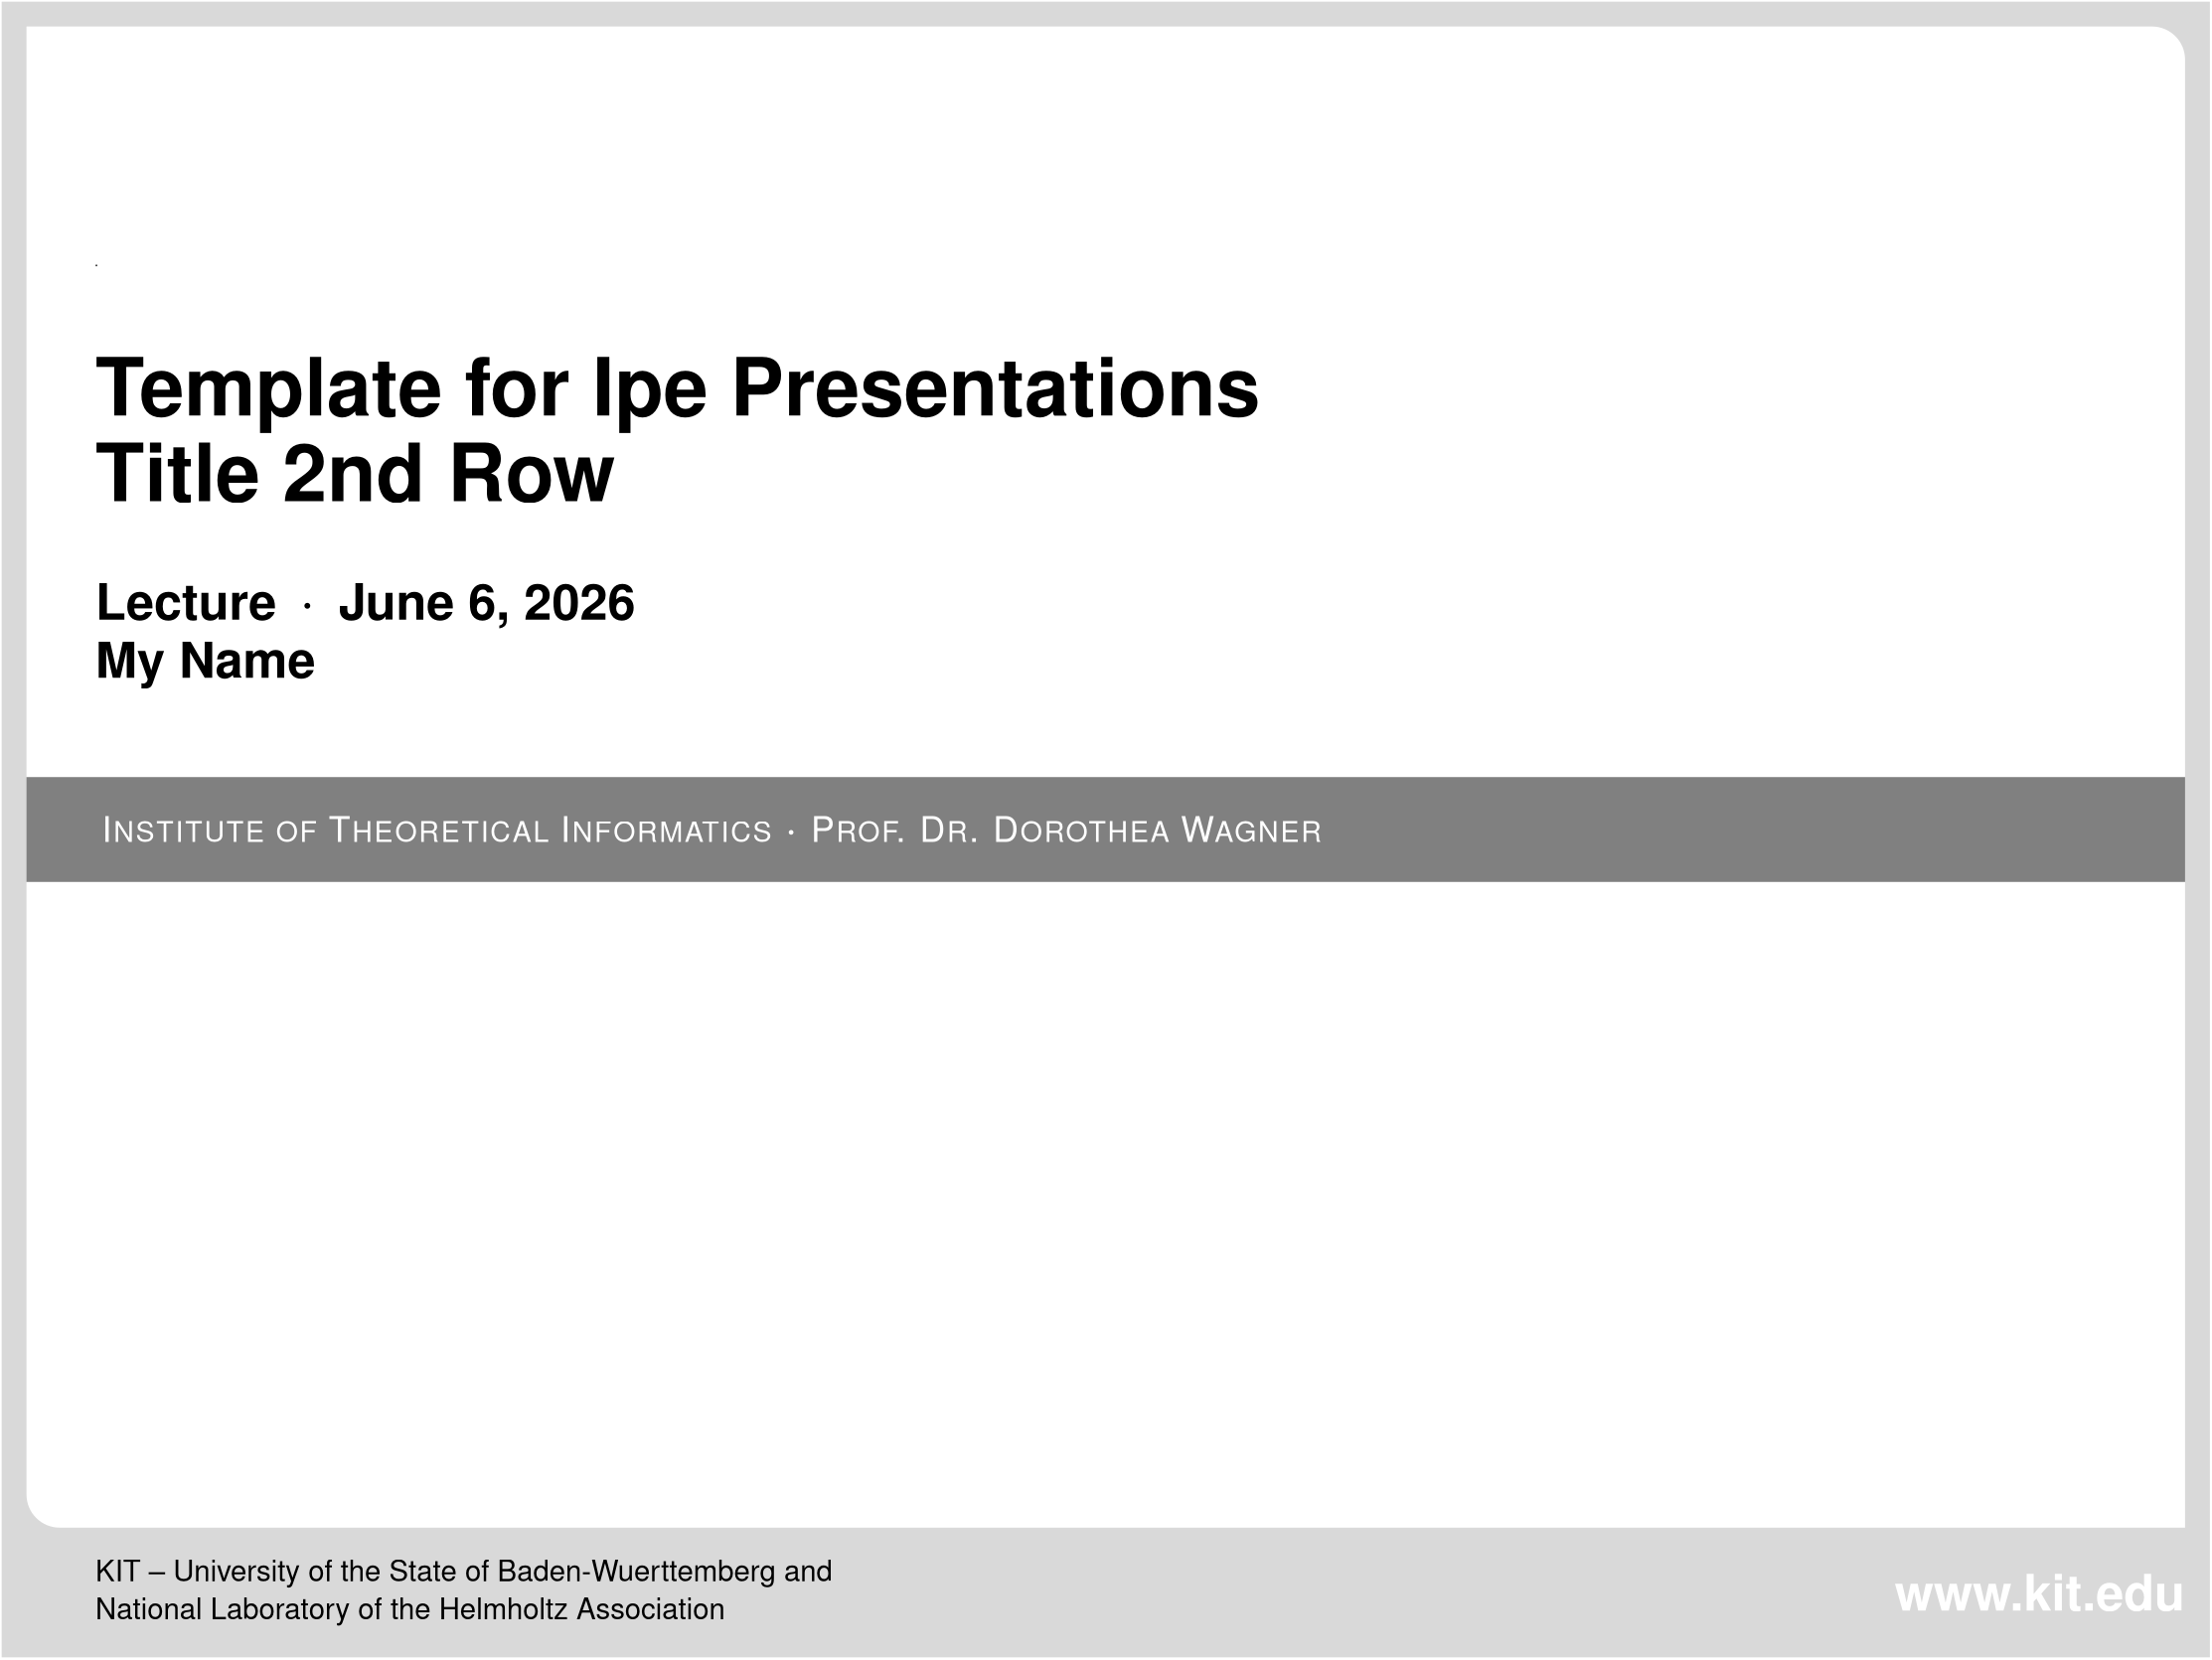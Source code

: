 <?xml version="1.0"?>
<!DOCTYPE ipe SYSTEM "ipe.dtd">
<ipe version="70005" creator="Ipe 7.1.4">
<info created="D:20090429144355" modified="D:20130909184329" title="Template for Ipe Presentations" author="My Name"/>
<preamble>\usepackage[utf8]{inputenc}
\usepackage{amsmath,amssymb}
\renewcommand{\vec}[1]{\mathaccent&quot;017E {#1}}

% settings %%%%%%%%%%%%%%%
\newcommand{\itemcolor}{KITblue}
\newcommand{\name}{My Name}
\newcommand{\prestitle}{Template for Ipe Presentations}
% \german
</preamble>
<bitmap id="1" width="853" height="638" length="54446" ColorSpace="DeviceRGB" Filter="DCTDecode" BitsPerComponent="8" encoding="base64">
/9j/4AAQSkZJRgABAQEAYABgAAD/2wBDAAgGBgcGBQgHBwcJCQgKDBQNDAsLDBkSEw8UHRof
Hh0aHBwgJC4nICIsIxwcKDcpLDAxNDQ0Hyc5PTgyPC4zNDL/2wBDAQkJCQwLDBgNDRgyIRwh
MjIyMjIyMjIyMjIyMjIyMjIyMjIyMjIyMjIyMjIyMjIyMjIyMjIyMjIyMjIyMjIyMjL/wAAR
CAJ+A1UDASIAAhEBAxEB/8QAHwAAAQUBAQEBAQEAAAAAAAAAAAECAwQFBgcICQoL/8QAtRAA
AgEDAwIEAwUFBAQAAAF9AQIDAAQRBRIhMUEGE1FhByJxFDKBkaEII0KxwRVS0fAkM2JyggkK
FhcYGRolJicoKSo0NTY3ODk6Q0RFRkdISUpTVFVWV1hZWmNkZWZnaGlqc3R1dnd4eXqDhIWG
h4iJipKTlJWWl5iZmqKjpKWmp6ipqrKztLW2t7i5usLDxMXGx8jJytLT1NXW19jZ2uHi4+Tl
5ufo6erx8vP09fb3+Pn6/8QAHwEAAwEBAQEBAQEBAQAAAAAAAAECAwQFBgcICQoL/8QAtREA
AgECBAQDBAcFBAQAAQJ3AAECAxEEBSExBhJBUQdhcRMiMoEIFEKRobHBCSMzUvAVYnLRChYk
NOEl8RcYGRomJygpKjU2Nzg5OkNERUZHSElKU1RVVldYWVpjZGVmZ2hpanN0dXZ3eHl6goOE
hYaHiImKkpOUlZaXmJmaoqOkpaanqKmqsrO0tba3uLm6wsPExcbHyMnK0tPU1dbX2Nna4uPk
5ebn6Onq8vP09fb3+Pn6/9oADAMBAAIRAxEAPwD3+iiigAooooAKKKKACiiigAooooAKKKKA
CiiigAooooAKKKKACiiigAooooAKKKKACiiigAooooAKKKKACiiigAooooAKKKKACiiigAoo
ooAKKKKACiiigAooooAKKKKACiiigAooooAKKztR1GewntcW0ckE0yQlvNIkDMccLtwQByeR
wD6VVsfEKXD3xuBbW8VoZN488tIFViu5k2jAIGeCafK7XNlh6jjzpaG3RWfo2pPqlpJNJatb
OkrRmNm3EY9eOD7dvU1oUmrGc4OEnGW6CiiigkKKKKACiiigAooooAKKKKACiiigAooooAKK
KKACiiigAooooAKKKKACiiigAooooAKKKKACiiigAooooAKKKKACiiigAooooAKKKKACiiig
AooooAKKKKACiiigAooooAKKKKACiiigAooooAKKKKAMvVXdNR0QKzAPesGAP3h9nmOD+IB/
CtSsTxAtw93oi2ssUUxvm2vLGZFH+jzZyoZSeM9xU32fxB/0E9M/8F0n/wAfqraI6ZQi4Qbk
lp5932TNWisr7P4g/wCgnpn/AILpP/j9H2fxB/0E9M/8F0n/AMfpWXcj2Uf51+P+Rq0VlfZ/
EH/QT0z/AMF0n/x+j7P4g/6Cemf+C6T/AOP0WXcPZR/nX4/5GrRWV9n8Qf8AQT0z/wAF0n/x
+j7P4g/6Cemf+C6T/wCP0WXcPZR/nX4/5GrRWV9n8Qf9BPTP/BdJ/wDH6Ps/iD/oJ6Z/4LpP
/j9Fl3D2Uf51+P8AkatFZX2fxB/0E9M/8F0n/wAfo+z+IP8AoJ6Z/wCC6T/4/RZdw9lH+dfj
/katFZX2fxB/0E9M/wDBdJ/8fo+z+IP+gnpn/guk/wDj9Fl3D2Uf51+P+Rq0VlfZ/EH/AEE9
M/8ABdJ/8fo+z+IP+gnpn/guk/8Aj9Fl3D2Uf51+P+Rq0VlfZ/EH/QT0z/wXSf8Ax+j7P4g/
6Cemf+C6T/4/RZdw9lH+dfj/AJGrRWV9n8Qf9BPTP/BdJ/8AH6Ps/iD/AKCemf8Aguk/+P0W
XcPZR/nX4/5GrRWV9n8Qf9BPTP8AwXSf/H6Ps/iD/oJ6Z/4LpP8A4/RZdw9lH+dfj/katFZX
2fxB/wBBPTP/AAXSf/H6Ps/iD/oJ6Z/4LpP/AI/RZdw9lH+dfj/katFZX2fxB/0E9M/8F0n/
AMfo+z+IP+gnpn/guk/+P0WXcPZR/nX4/wCRq0VlfZ/EH/QT0z/wXSf/AB+j7P4g/wCgnpn/
AILpP/j9Fl3D2Uf51+P+Rq0VlfZ/EH/QT0z/AMF0n/x+j7P4g/6Cemf+C6T/AOP0WXcPZR/n
X4/5GrRWV9n8Qf8AQT0z/wAF0n/x+j7P4g/6Cemf+C6T/wCP0WXcPZR/nX4/5GrRWV9n8Qf9
BPTP/BdJ/wDH6Ps/iD/oJ6Z/4LpP/j9Fl3D2Uf51+P8AkatFZX2fxB/0E9M/8F0n/wAfo+z+
IP8AoJ6Z/wCC6T/4/RZdw9lH+dfj/katFZX2fxB/0E9M/wDBdJ/8fo+z+IP+gnpn/guk/wDj
9Fl3D2Uf51+P+Rq0VlfZ/EH/AEE9M/8ABdJ/8fo+z+IP+gnpn/guk/8Aj9Fl3D2Uf51+P+Rq
0VlfZ/EH/QT0z/wXSf8Ax+j7P4g/6Cemf+C6T/4/RZdw9lH+dfj/AJGrRWV9n8Qf9BPTP/Bd
J/8AH6Ps/iD/AKCemf8Aguk/+P0WXcPZR/nX4/5GrRWV9n8Qf9BPTP8AwXSf/H6Ps/iD/oJ6
Z/4LpP8A4/RZdw9lH+dfj/kSXGkCfV4tR+23KPEmxY12FAM5OAykgnoSCDgUx9Ct7i5lmvZZ
bzehjVJgoVELBiBtA7qvJyflHvSfZ/EH/QT0z/wXSf8Ax+j7P4g/6Cemf+C6T/4/T+ZqpNWt
UWnk/wDIsabpVtpUcyWoYLLK0rBmzgnsPartZX2fxB/0E9M/8F0n/wAfo+z+IP8AoJ6Z/wCC
6T/4/Q9epEoqb5pVE38/8jVorK+z+IP+gnpn/guk/wDj9H2fxB/0E9M/8F0n/wAfpWXcn2Uf
51+P+Rq0VlfZ/EH/AEE9M/8ABdJ/8fo+z+IP+gnpn/guk/8Aj9Fl3D2Uf51+P+Rq0VlfZ/EH
/QT0z/wXSf8Ax+j7P4g/6Cemf+C6T/4/RZdw9lH+dfj/AJGrRWV9n8Qf9BPTP/BdJ/8AH6Ps
/iD/AKCemf8Aguk/+P0WXcPZR/nX4/5GrRWV9n8Qf9BPTP8AwXSf/H6Ps/iD/oJ6Z/4LpP8A
4/RZdw9lH+dfj/katFZX2fxB/wBBPTP/AAXSf/H6Ps/iD/oJ6Z/4LpP/AI/RZdw9lH+dfj/k
atFZX2fxB/0E9M/8F0n/AMfo+z+IP+gnpn/guk/+P0WXcPZR/nX4/wCRq0VlfZ/EH/QT0z/w
XSf/AB+j7P4g/wCgnpn/AILpP/j9Fl3D2Uf51+P+Rq0VlfZ/EH/QT0z/AMF0n/x+j7P4g/6C
emf+C6T/AOP0WXcPZR/nX4/5GrRWV9n8Qf8AQT0z/wAF0n/x+j7P4g/6Cemf+C6T/wCP0WXc
PZR/nX4/5GrRWV9n8Qf9BPTP/BdJ/wDH6Ps/iD/oJ6Z/4LpP/j9Fl3D2Uf51+P8AkatFZX2f
xB/0E9M/8F0n/wAfo+z+IP8AoJ6Z/wCC6T/4/RZdw9lH+dfj/katFZX2fxB/0E9M/wDBdJ/8
fo+z+IP+gnpn/guk/wDj9Fl3D2Uf51+P+Rq0VlfZ/EH/AEE9M/8ABdJ/8fo+z+IP+gnpn/gu
k/8Aj9Fl3D2Uf51+P+Rq0VlfZ/EH/QT0z/wXSf8Ax+j7P4g/6Cemf+C6T/4/RZdw9lH+dfj/
AJGrRWV9n8Qf9BPTP/BdJ/8AH6Ps/iD/AKCemf8Aguk/+P0WXcPZR/nX4/5GrRWV9n8Qf9BP
TP8AwXSf/H6Ps/iD/oJ6Z/4LpP8A4/RZdw9lH+dfj/katFZX2fxB/wBBPTP/AAXSf/H6Ps/i
D/oJ6Z/4LpP/AI/RZdw9lH+dfj/katFZX2fxB/0E9M/8F0n/AMfo+z+IP+gnpn/guk/+P0WX
cPZR/nX4/wCRq0VlfZ/EH/QT0z/wXSf/AB+j7P4g/wCgnpn/AILpP/j9Fl3D2Uf51+P+Rq0V
lfZ/EH/QT0z/AMF0n/x+j7P4g/6Cemf+C6T/AOP0WXcPZR/nX4/5GrRWV9n8Qf8AQT0z/wAF
0n/x+j7P4g/6Cemf+C6T/wCP0WXcPZR/nX4/5C+JXePwtq8kbMjrZTFWU4IIQ8g1qVy/iODX
B4Y1YzajpzxCym3qlg6kjYcgEzHB98H6V1FNrQqpFRpRs76vv2XdIKKKKk5wooooAKKKKACi
iigAooooAr3llFfQiKZ51UNuzBO8Jz9UIOOenSsHXtGt7Lw7qd1b3WppNDaSyRt/adwdrBCQ
cF8dRXTVleKP+RS1n/rxn/8ARbVUW7o6cNVmqkYpu11+Zz/inSYLM6M8FxqKs+oKhLajOxAM
cmcZc4PbI5xkdzUn9mx/8/mp/wDgyuP/AIurfjP7uh/9hRP/AEXJVLWZpLbQ9QnhYpLHbSOj
DsQpINO7dtTR1a0vZxU3qu77sd/Zsf8Az+an/wCDK4/+Lo/s2P8A5/NT/wDBlcf/ABdaX/CM
Sf8AQe1P/vm3/wDjVH/CMSf9B7U/++bf/wCNUXfcXPP/AJ/fjL/Izf7Nj/5/NT/8GVx/8XR/
Zsf/AD+an/4Mrj/4upNW0O4srOOWPXNRLNc28R3LB0eZEPSP0Y//AF6vf8IxJ/0HtT/75t//
AI1Rr3G3U5VL234y/wAvMzf7Nj/5/NT/APBlcf8AxdH9mx/8/mp/+DK4/wDi60v+EYk/6D2p
/wDfNv8A/GqP+EYk/wCg9qf/AHzb/wDxqi77i55/8/vxl/kZv9mx/wDP5qf/AIMrj/4uj+zY
/wDn81P/AMGVx/8AF1pf8IxJ/wBB7U/++bf/AONUf8IxJ/0HtT/75t//AI1Rd9w55/8AP78Z
f5Gb/Zsf/P5qf/gyuP8A4uj+zY/+fzU//Blcf/F1pf8ACMSf9B7U/wDvm3/+NUf8IxJ/0HtT
/wC+bf8A+NUXfcOef/P78Zf5Gb/Zsf8Az+an/wCDK4/+Lo/s2P8A5/NT/wDBlcf/ABdaX/CM
Sf8AQe1P/vm3/wDjVH/CMSf9B7U/++bf/wCNUXfcOef/AD+/GX+Rm/2bH/z+an/4Mrj/AOLo
/s2P/n81P/wZXH/xdaX/AAjEn/Qe1P8A75t//jVH/CMSf9B7U/8Avm3/APjVF33Dnn/z+/GX
+Rm/2bH/AM/mp/8AgyuP/i6P7Nj/AOfzU/8AwZXH/wAXWl/wjEn/AEHtT/75t/8A41R/wjEn
/Qe1P/vm3/8AjVF33Dnn/wA/vxl/kZv9mx/8/mp/+DK4/wDi6P7Nj/5/NT/8GVx/8XWl/wAI
xJ/0HtT/AO+bf/41R/wjEn/Qe1P/AL5t/wD41Rd9w55/8/vxl/kU44DEgRbm9IH968lY/mWz
T/Lb/n5u/wDwKk/+Kqz/AMIxJ/0HtT/75t//AI1VGXQ7hNetLMa5qPly208rHbBnKNEB/wAs
8fxnt6e+Va/UzVFTk/fV9X19exL5bf8APzd/+BUn/wAVR5bf8/N3/wCBUn/xVWf+EYk/6D2p
/wDfNv8A/GqP+EYk/wCg9qf/AHzb/wDxqlZdyfZR/nX4/wCRW8tv+fm7/wDAqT/4qjy2/wCf
m7/8CpP/AIqrP/CMSf8AQe1P/vm3/wDjVH/CMSf9B7U/++bf/wCNUWXcPZR/nX4/5Fby2/5+
bv8A8CpP/iqPLb/n5u//AAKk/wDiqiv9DuLa80uJNc1Erc3LRPlYOAIZH4/d+qDrmr3/AAjE
n/Qe1P8A75t//jVO3mVKhFJNzWvr6dit5bf8/N3/AOBUn/xVHlt/z83f/gVJ/wDFVZ/4RiT/
AKD2p/8AfNv/APGqP+EYk/6D2p/982//AMapWXcn2Uf51+P+RW8tv+fm7/8AAqT/AOKo8tv+
fm7/APAqT/4qrP8AwjEn/Qe1P/vm3/8AjVH/AAjEn/Qe1P8A75t//jVFl3D2Uf51+P8AkVvL
b/n5u/8AwKk/+Ko8tv8An5u//AqT/wCKqz/wjEn/AEHtT/75t/8A41R/wjEn/Qe1P/vm3/8A
jVFl3D2Uf51+P+RW8tv+fm7/APAqT/4qjy2/5+bv/wACpP8A4qrP/CMSf9B7U/8Avm3/APjV
H/CMSf8AQe1P/vm3/wDjVFl3D2Uf51+P+RW8tv8An5u//AqT/wCKo8tv+fm7/wDAqT/4qrP/
AAjEn/Qe1P8A75t//jVH/CMSf9B7U/8Avm3/APjVFl3D2Uf51+P+RW8tv+fm7/8AAqT/AOKo
8tv+fm7/APAqT/4qrP8AwjEn/Qe1P/vm3/8AjVH/AAjEn/Qe1P8A75t//jVFl3D2Uf51+P8A
kVvLb/n5u/8AwKk/+Ko8tv8An5u//AqT/wCKqz/wjEn/AEHtT/75t/8A41R/wjEn/Qe1P/vm
3/8AjVFl3D2Uf51+P+RW8tv+fm7/APAqT/4qjy2/5+bv/wACpP8A4qrP/CMSf9B7U/8Avm3/
APjVH/CMSf8AQe1P/vm3/wDjVFl3D2Uf51+P+RW8tv8An5u//AqT/wCKo8tv+fm7/wDAqT/4
qrP/AAjEn/Qe1P8A75t//jVH/CMSf9B7U/8Avm3/APjVFl3D2Uf51+P+RW8tv+fm7/8AAqT/
AOKo8tv+fm7/APAqT/4qrP8AwjEn/Qe1P/vm3/8AjVH/AAjEn/Qe1P8A75t//jVFl3D2Uf51
+P8AkVvLb/n5u/8AwKk/+Ko8tv8An5u//AqT/wCKqz/wjEn/AEHtT/75t/8A41R/wjEn/Qe1
P/vm3/8AjVFl3D2Uf51+P+RW8tv+fm7/APAqT/4qjy2/5+bv/wACpP8A4qrP/CMSf9B7U/8A
vm3/APjVH/CMSf8AQe1P/vm3/wDjVFl3D2Uf51+P+RW8tv8An5u//AqT/wCKo8tv+fm7/wDA
qT/4qrP/AAjEn/Qe1P8A75t//jVH/CMSf9B7U/8Avm3/APjVFl3D2Uf51+P+RW8tv+fm7/8A
AqT/AOKo8tv+fm7/APAqT/4qrP8AwjEn/Qe1P/vm3/8AjVH/AAjEn/Qe1P8A75t//jVFl3D2
Uf51+P8AkVvLb/n5u/8AwKk/+Ko8tv8An5u//AqT/wCKqz/wjEn/AEHtT/75t/8A41R/wjEn
/Qe1P/vm3/8AjVFl3D2Uf51+P+RW8tv+fm7/APAqT/4qjy2/5+bv/wACpP8A4qrP/CMSf9B7
U/8Avm3/APjVH/CMSf8AQe1P/vm3/wDjVFl3D2Uf51+P+RW8tv8An5u//AqT/wCKo8tv+fm7
/wDAqT/4qrP/AAjEn/Qe1P8A75t//jVH/CMSf9B7U/8Avm3/APjVFl3D2Uf51+P+RW8tv+fm
7/8AAqT/AOKo8tv+fm7/APAqT/4qrP8AwjEn/Qe1P/vm3/8AjVH/AAjEn/Qe1P8A75t//jVF
l3D2Uf51+P8AkVvLb/n5u/8AwKk/+Ko8tv8An5u//AqT/wCKqz/wjEn/AEHtT/75t/8A41R/
wjEn/Qe1P/vm3/8AjVFl3D2Uf51+P+RW8tv+fm7/APAqT/4qjy2/5+bv/wACpP8A4qrP/CMS
f9B7U/8Avm3/APjVH/CMSf8AQe1P/vm3/wDjVFl3D2Uf51+P+RW8tv8An5u//AqT/wCKo8tv
+fm7/wDAqT/4qrP/AAjEn/Qe1P8A75t//jVH/CMSf9B7U/8Avm3/APjVFl3D2Uf51+P+RW8t
v+fm7/8AAqT/AOKo8tv+fm7/APAqT/4qrP8AwjEn/Qe1P/vm3/8AjVH/AAjEn/Qe1P8A75t/
/jVFl3D2Uf51+P8AkVvLb/n5u/8AwKk/+Ko8tv8An5u//AqT/wCKqz/wjEn/AEHtT/75t/8A
41R/wjEn/Qe1P/vm3/8AjVFl3D2Uf51+P+RW8tv+fm7/APAqT/4qmyQGVCjXN6Af7t5Kp/MN
mrf/AAjEn/Qe1P8A75t//jVH/CMSf9B7U/8Avm3/APjVFvMapxTupr8f8jN/s2P/AJ/NT/8A
Blcf/F0f2bH/AM/mp/8AgyuP/i60v+EYk/6D2p/982//AMao/wCEYk/6D2p/982//wAaqrvu
a88/+f34y/yM3+zY/wDn81P/AMGVx/8AF0f2bH/z+an/AODK4/8Ai60v+EYk/wCg9qf/AHzb
/wDxqj/hGJP+g9qf/fNv/wDGqLvuHPP/AJ/fjL/Izf7Nj/5/NT/8GVx/8XR/Zsf/AD+an/4M
rj/4utL/AIRiT/oPan/3zb//ABqj/hGJP+g9qf8A3zb/APxqi77hzz/5/fjL/Izf7Nj/AOfz
U/8AwZXH/wAXR/Zsf/P5qf8A4Mrj/wCLrS/4RiT/AKD2p/8AfNv/APGqP+EYk/6D2p/982//
AMaou+4c8/8An9+Mv8jN/s2P/n81P/wZXH/xdH9mx/8AP5qf/gyuP/i60v8AhGJP+g9qf/fN
v/8AGqP+EYk/6D2p/wDfNv8A/GqLvuHPP/n9+Mv8jN/s2P8A5/NT/wDBlcf/ABdH9mx/8/mp
/wDgyuP/AIutL/hGJP8AoPan/wB82/8A8ao/4RiT/oPan/3zb/8Axqi77hzz/wCf34y/yM3+
zY/+fzU//Blcf/F0f2bH/wA/mp/+DK4/+LrS/wCEYk/6D2p/982//wAao/4RiT/oPan/AN82
/wD8aou+4c8/+f34y/yM3+zY/wDn81P/AMGVx/8AF0f2bH/z+an/AODK4/8Ai60v+EYk/wCg
9qf/AHzb/wDxqqNjolxc3mpwvrmohbW5EKFUgyQYo35/ddcufwxRr3GnUabVXbzl6diP+zY/
+fzU/wDwZXH/AMXR/Zsf/P5qf/gyuP8A4utL/hGJP+g9qf8A3zb/APxqo5vDVwsbNHr2olgM
4KQc/wDkKi77i55/8/vxl/kYOuaeieH9ScXWosVtZTh9QnYH5D1BfBHsa6LTtDtZ9MtJpbjU
2kkhRmP9p3IySoJ/5aVzOt2Fymgai7aveyKLWUlGSHDfKeDiMH8jXS6XpV42kWTDxBqSAwIQ
qx2+B8o4GYs07u25q5z9kv3vV/zeXkQ6Do1ve+HdMuri61N5prSKSRv7TuBuYoCTgPjqa3rO
yisYmjhedlLbiZ7iSY5+rkkD2rn/AA5pd5J4Y0l117UYlayhIjRLfCjYOBmInA9yTXQWdtLa
xMk17PdsWyHnWMED0+RVGPwpS33M8XKXPJc91d6a9/SxiaBcrLrWpJBdie2CRtH5d01ygyX5
LMflYjGVHAAByc10dAAHQUVLd2c9aoqk+ZK2wUUUUjIKKKKACiiigArK8Uf8ilrP/XjP/wCi
2rVrK8Uf8ilrP/XjP/6LanHdG2H/AI0PVfmZ3jP7uh/9hRP/AEXJWf4g/wCRb1T/AK9Jf/QD
Wh4z+7of/YUT/wBFyVn+IP8AkW9U/wCvSX/0A1S3RtD46Py/9KZ21FZX9r3v/Qu6n/38tv8A
49R/a97/ANC7qf8A38tv/j1Tysx9hLuvvX+YeIv+QZD/ANf1n/6Ux1q1y+vapePp8QbQdRjH
221OWe3wSLiMgcSnk9B2yecDmtP+173/AKF3U/8Av5bf/Hqq2hq6MvZR1W76rsvM1aKyv7Xv
f+hd1P8A7+W3/wAeo/te9/6F3U/+/lt/8eqeVmXsJd196/zNWisn+173/oXdT/7+W3/x6sLx
L8SdN8IRwPrum6laLOSIsiFy2MZ4WQ+oosw9hLuvvX+Z2dFeU/8ADQfg1mCxx6ixJxzAB/Wv
QF1i9ZQR4d1PBGR+8tv/AI9RysPYS7r71/ma1FZP9r3v/Qu6n/38tv8A49XIeIfjLoHhjVn0
vVLPUILxFVnjKo20EZHKMw6e9HKw9hLuvvX+Z6LRXkv/AA0L4Q/543//AH6/+vW7cfFXTLXw
pB4ln0vUo9KuH2RTlUwxyR93du/hP8OKOVh7CXdfev8AM72ivJf+GhfCH/PG/wD+/X/1633+
Kelx+EE8UNpuojSXbYtxiPBO4r93fu6gj7tHKw9hLuvvX+Z3dFeS/wDDQvhD/njf/wDfr/69
H/DQvhD/AJ43/wD36/8Ar0crD2Eu6+9f5nrVZVx/yNunf9eN1/6Mt686/wCGhfCH/PG//wC/
X/16v+HfiZpnjPxRG+iWF/ctaWcyyxgRofneLB+dlGPkPfPIppGtGjLmeq2fVdn5npdFZX9r
3v8A0Lup/wDfy2/+PUf2ve/9C7qf/fy2/wDj1LlZl7CXdfev8zVorK/te9/6F3U/+/lt/wDH
qP7Xvf8AoXdT/wC/lt/8eo5WHsJd196/zDV/+QnoP/X83/pNPWrXL6pql42oaKToOooVvWID
Pb5c/Z5hgYl6855wMA98A6f9r3v/AELup/8Afy2/+PU2tjWpRlyw1W3dd35mrRWV/a97/wBC
7qf/AH8tv/j1H9r3v/Qu6n/38tv/AI9S5WZewl3X3r/M1aKyv7Xvf+hd1P8A7+W3/wAeo/te
9/6F3U/+/lt/8eo5WHsJd196/wAzVorK/te9/wChd1P/AL+W3/x6j+173/oXdT/7+W3/AMeo
5WHsJd196/zNWisr+173/oXdT/7+W3/x6j+173/oXdT/AO/lt/8AHqOVh7CXdfev8zVorK/t
e9/6F3U/+/lt/wDHqP7Xvf8AoXdT/wC/lt/8eo5WHsJd196/zNWisr+173/oXdT/AO/lt/8A
HqP7Xvf+hd1P/v5bf/HqOVh7CXdfev8AM1aKyv7Xvf8AoXdT/wC/lt/8eo/te9/6F3U/+/lt
/wDHqOVh7CXdfev8zVorK/te9/6F3U/+/lt/8eo/te9/6F3U/wDv5bf/AB6jlYewl3X3r/M1
aKyv7Xvf+hd1P/v5bf8Ax6j+173/AKF3U/8Av5bf/HqOVh7CXdfev8zVorK/te9/6F3U/wDv
5bf/AB6j+173/oXdT/7+W3/x6jlYewl3X3r/ADNWisr+173/AKF3U/8Av5bf/HqP7Xvf+hd1
P/v5bf8Ax6jlYewl3X3r/M1aKyv7Xvf+hd1P/v5bf/HqP7Xvf+hd1P8A7+W3/wAeo5WHsJd1
96/zNWisr+173/oXdT/7+W3/AMeo/te9/wChd1P/AL+W3/x6jlYewl3X3r/M1aKyv7Xvf+hd
1P8A7+W3/wAeo/te9/6F3U/+/lt/8eo5WHsJd196/wAzVorK/te9/wChd1P/AL+W3/x6j+17
3/oXdT/7+W3/AMeo5WHsJd196/zNWisr+173/oXdT/7+W3/x6j+173/oXdT/AO/lt/8AHqOV
h7CXdfev8zVorK/te9/6F3U/+/lt/wDHqP7Xvf8AoXdT/wC/lt/8eo5WHsJd196/zNWisr+1
73/oXdT/AO/lt/8AHqP7Xvf+hd1P/v5bf/HqOVh7CXdfev8AM1aKyv7Xvf8AoXdT/wC/lt/8
eo/te9/6F3U/+/lt/wDHqOVh7CXdfev8zVorK/te9/6F3U/+/lt/8eo/te9/6F3U/wDv5bf/
AB6jlYewl3X3r/M1aKyv7Xvf+hd1P/v5bf8Ax6j+173/AKF3U/8Av5bf/HqOVh7CXdfev8zV
orK/te9/6F3U/wDv5bf/AB6j+173/oXdT/7+W3/x6jlYewl3X3r/ADNWisr+173/AKF3U/8A
v5bf/HqP7Xvf+hd1P/v5bf8Ax6jlYewl3X3r/M1aKyv7Xvf+hd1P/v5bf/HqP7Xvf+hd1P8A
7+W3/wAeo5WHsJd196/zNWisr+173/oXdT/7+W3/AMeo/te9/wChd1P/AL+W3/x6jlYewl3X
3r/M1aKyv7Xvf+hd1P8A7+W3/wAeo/te9/6F3U/+/lt/8eo5WHsJd196/wAzVorEl8QTwMFk
0DU1JGR89uf/AGrUf/CTv/0AtT/76t//AI7T5WUsNUe1vvX+Zv0Vgf8ACTv/ANALU/8Avq3/
APjtH/CTv/0AtT/76t//AI7RysPqtXy+9f5m/RWB/wAJO/8A0AtT/wC+rf8A+O0f8JO//QC1
P/vq3/8AjtHKw+q1fL71/mb9FYH/AAk7/wDQC1P/AL6t/wD47R/wk7/9ALU/++rf/wCO0crD
6rV8vvX+Zv0Vgf8ACTv/ANALU/8Avq3/APjtH/CTv/0AtT/76t//AI7RysPqtXy+9f5m/WVp
H/IT17/r+X/0mgqr/wAJO/8A0AtT/wC+rf8A+O1T0fWLl73WZYtC1GQPeqSFe3BQ+RCMHMo5
4zxkYI75Aai7M1hh6ihO9tu67rzOrorK/te9/wChd1P/AL+W3/x6j+173/oXdT/7+W3/AMeq
eVmHsJd196/zMLxOAuiawB0+zTf+gmum0j/kC2H/AF7x/wDoIri/EeoXUmk6sraPfRBreUFn
eHC/KeTiQn8s10Gl6reLpFko8P6k4ECAMslvg/KORmXNVbQ1dGXso6rd9V2XmW/C/wDyKWjf
9eMH/ota1CAwIIBB4INcx4c1S8j8MaSi6DqMqrZQgSI9vhhsHIzKDg+4BrpkYvGrMjISASrY
yvsccUpLUnFQcasm+76ruY2g6bDbXOoXsVlHZieXy440iEf7uPIBIwOpLNn0IrboopN3MqtR
1JczCiiikZhRRRQAUUUUAFZXij/kUtZ/68Z//RbVq1leKP8AkUtZ/wCvGf8A9FtTjujbD/xo
eq/MzvGf3dD/AOwon/ouSs/xB/yLeqf9ekv/AKAa0PGf3dD/AOwon/ouSs/xB/yLeqf9ekv/
AKAapbo2h8dH5f8ApTO2oooqDjMrxF/yDIf+v6z/APSmOtWsrxF/yDIf+v6z/wDSmOtWn0Np
fwY+r/JBXMeIvG+n6DI9sFa5vVxmJeAufVsf410cc8MzyJHIrtE21wDkqcZwa4rx34QOpo+q
2Kk3iL+9jH/LVR3HuB+dONr6nn4uVVUnKjuU/BfjHUNV8RS2uoTBkuEJhUKAEI5wMD0z19Kg
+OuhHWPhvcXMaBptOlW5U99v3W/Q5/CuBtLqaxu4bq3bZNE4dD6EV7XLLF4s8DXOwfLf2UkT
L/dYqVI/A1VSNtTkyzEupFwm7ta/I+I4P+PiP/fH86++If8AUx/7o/lXwPCCLmMEYIcZ/Ovr
j4mfEq18CaGkMBWXWrmL/RoT0QYx5jcEYB7d/wA6zPVKPxe+J8PhHS5dK0q6H/CQTqu0Bc/Z
0P8AGcjGcDAHvmvlSaaW4meaaRpJZGLO7nJYnqSakvLy41C8mvLuVpridzJJIx5Zick10vw9
8EXnjnxNFYwqVs4iJLycf8s48/zPQf8A1qAOr+C/w2HizVTrGrW5bRbNsBW6XEo/h65wMgn1
4HrXqP7QSqnwxRUUKq30IAAwAMNXpum6bZ6Rptvp1hAsFpboI4o16Ko+teZ/tCf8k0X/AK/4
v5NQB8rV7pdgt+ylZAAk/aO3/Xw1eF19ffBL/kkujf8Abb/0c9AHyGY3AyUYD6U2vtT4mf8A
JM/EX/XjJ/KviugBVVm+6pP0Fe0/s4Ky+LtW3KR/oI6j/bFaH7M//H54k/652/8AOSvcLj/k
bdO/68br/wBGW9Nbm1D4n6P8matFFFIxCiiigDK1f/kJ6D/1/N/6TT1q1lav/wAhPQf+v5v/
AEmnrVpvZG1X4Yen6sKKKKRiFFFFABRRRQAUUUUAFFFFABRRRQAUUUUAFFFFABRRRQAUUUUA
FFFFABRRRQAUUUUAFFFFABRRRQAUUUUAFFFFABRRRQAUUUUAFFFFABRRRQAUUUUAFFFFABRR
RQAUUUUAFFFFAGTq3+vj/wB3+tZ9aGrf6+P/AHf61n1SO+l8CA8AnGfasuDWWk1KKxl067gl
kRnBcxkBR3O1iRzxWmxIUkDJA4HrWFoovkuZZr/TJ47m5YmWYyRlEUZ2oMMTgfTqSapLRnZS
jFwk5W+/X8/8zbE0TBCsiESfcIYfN349aYt3bMsjLcRERcSEOPk+vpXP6dZajG2i28tkyR2B
dZZTIuG+RlUqAc4OR1A6/Wo7ay1O10y6t7WzdIA0YgjmETShd2XAOSrYH3S3frVcq7mrw0L2
51967tflqb1xqtja2X2yS5jMGcB1YEE5xgetSPqFlHt33cC7huXdIBkeo56Vzq6Revo+rRNb
OXmnWaBJmj3NhUznb8oJ2n/PNWdShuL24tY30aZrFUDyIhh3MwPCHLjCjqcZz09aOVD9hSvb
m79V2T/4B0NFQRwSLctM11MyMMCBgm1enQhd35k9anqDjasFT+GP9brX/X8P/SeGoKn8Mf63
Wv8Ar+H/AKTw0dGRU/hT9P1Rv0UUVB5px3ij/kC6z/17Tf8AoJrpdI/5Ath/17x/+giua8Uf
8gXWf+vab/0E10ukf8gWw/694/8A0EU+htL+DH1f5IreF/8AkUtG/wCvGD/0WtatZXhf/kUt
G/68YP8A0WtatEt2GI/jT9X+YUUUUjEKKKKACiiigAooooAKyvFH/Ipaz/14z/8Aotq1ayvF
H/Ipaz/14z/+i2px3Rth/wCND1X5md4z+7of/YUT/wBFyVn+IP8AkW9U/wCvSX/0A1oeM/u6
H/2FE/8ARclZ/iD/AJFvVP8Ar0l/9ANUt0bQ+Oj8v/SmdtRRRUHGZXiL/kGQ/wDX9Z/+lMdQ
+KfEEXh7SWnPzXEmUgT1b1+g61N4i/5BkP8A1/Wf/pTHUmraHp+twCK/txKF+62cMv0Iqlay
uVXU3hkqe93+SPENP1vUNN1L7fbXLCdmLOTyHz1yO9eveGfF1l4iiEYxDegZeAnPHqDjkVye
u/DR7eGS40id5sc/ZnHzY9m7/TFcLLBeabdKJoZrW4QhlDqUYH15rRpT2PmadTEYGVprR/d8
mdp498IiwZ9YsVAtnb99EP4GJ+8PYnt2q18MtcRfN0WZsFiZYM9+PmX9M/nV3wv42i1wNpWs
pCkjoVEpYKsvbaR2P865jxFo8ng/xLb3dkkn2RWWWF2GQCDyhP4fkaW65WbScac1i6Hw9V2P
FfiNoX/CO/EvVLFUCQtc+fCB02Odw/LOPwrpf2gv+ShWv/YMh/8AQnroP2gdLhnvPD3ia1O+
O6T7O7ryODuTn1wW/Kt/42fDafX7FfFGmNLLe2lssctqq7vMjBJyuOcjJ45yPpzke6ndXR81
qAXALbQTyfSvs34YaFo+h+BdPTRriO8huE857xUKmdj1JB5GOmD0xXxjXrfwa+J8nhm/g8O6
kYzo91N8srHabeRsDJP90nGfTOaBn1JXlP7Qn/JNF/6/4v5NXq1eU/tCf8k0X/r/AIv5NQB8
rV9f/BL/AJJLo31m/wDRz18gV9f/AAS/5JLo31m/9HPQBq/Ez/kmfiL/AK8ZP5V8V19qfEz/
AJJn4i/68ZP5V8V0Ae9fsz/8fniT/rnb/wA5K9wuP+Rt07/rxuv/AEZb14f+zP8A8fniT/rn
b/zkr3C4/wCRt07/AK8br/0Zb01ubUPifo/yZq0UUUjEKKKKAMrV/wDkJ6D/ANfzf+k09atZ
Wr/8hPQf+v5v/Saena7O1vp5aK7ngnY7YVgVGeVyOFAYH+nAySBmqtex0ODn7OK6r9WadFcs
2p6nHqAE1woaGe1tpLdEG2TzFG98kbuCxxg4+Q11NJqxNWi6drvcKKKKRiFFFFABRRRQAUUU
UAFFFFABRRRQAUUUUAFFFFABRRRQAUUUUAFFFFABRRRQAUUUUAFFFFABRRRQAUUUUAFFFFAB
RRRQAUUUUAFFFFABRRRQAUUUUAFFFFABRRRQAUUUUAZOrf6+P/d/rWfWhq3+vj/3f61n1SO+
l8CCiiimamNa6xstC9zvlme7mgijiTLNtdgAB7KvJNWP7btPsgnAlLGXyPJ2fvPM/u49cc+m
Oah/sR40jeC6C3EVzLPG7R5XEjMSpGeRhuuR0/CoLnS2trQTmeV7wXf2oyxW5cb9u37gOdu3
jGc+9X7rOzloSlo93/XTb8fItrrto1vPMyzJ5EohaNozvMhAwoHc/MP/ANVWLPUIr1pY1SSK
aEgSRSrhlzyD6EH1FY9jpdzeW15LcSSRTS3i3EEjxbSCqqASmeBlSME5x3zWrY2Mlvc3F1cz
rNczhVYomxVVc4AGSe5796TUUTVhRimk9f8AhvL1L1FFFScoVP4Y/wBbrX/X8P8A0nhqCp/D
H+t1r/r+H/pPDR0ZNT+FP0/VG/RRRUHmnHeKP+QLrP8A17Tf+gmul0j/AJAth/17x/8AoIrm
vFH/ACBdZ/69pv8A0E10ukf8gWw/694//QRT6G0v4MfV/kit4X/5FLRv+vGD/wBFrWrWV4X/
AORS0b/rxg/9FrWrRLdhiP40/V/mFFFFIxCiiigAooooAKKKKACsrxR/yKWs/wDXjP8A+i2r
VrK8Uf8AIpaz/wBeM/8A6LanHdG2H/jQ9V+ZneM/u6H/ANhRP/RclZ/iD/kW9U/69Jf/AEA1
oeM/u6H/ANhRP/RclZ/iD/kW9U/69Jf/AEA1S3RtD46Py/8ASmdtRRRUHGYviqYW+hiZukd3
aufwuIzXlsPjzxBBM7x3u6NnLCORFYDJ6ZxmvTPGlvJd+GJraJgsk1xbRox6AmeMA/rXEf8A
Cr9U/wCfu2/WtYW5dThzKOIlTp+xvvLb/t01dP8AilamMLqFjMr45aDDA/gSK1T418K6pbm3
u5wEfgxzwt/MAj9a5X/hV+qf8/dt+tH/AAq/VP8An7tv1otA4o1celaUL+pa1X4ewXoF14du
oWibnyXkyPwbn9aZZ6nPomnSeHPFlrKtrKm2GUYcID7g8gHnjJFLa/D7xBYtutNWWBvWKRl/
lWudB8Vy2v2a7vtPvYv7t1Dv/XGaL9LijRmm5wpuL+TT+R5x47tLu0+HV1o15tk+y3EOoWks
ZyjxbtjEH/gecH3r3yL/AFMf+6P5VwF34Hv73RJNLl+z+S6soBlZ1TIwQoYEqO+M4yBxXoEa
lI1U8kAColuelhFKNPkkrWPAfjT8JyTP4q8PWygANJqFspOSepkUfzA+vrXgFffzKroVZQys
MEEZBFeF+N/gANU1xr/wzcW1jbzDMtrIpCo/qmOgPp2/lJ1B8C/iULuBPCWs3RNynGnSOPvo
BzGT6jGRnqOOwrf/AGhP+SaL/wBf8X8mrz+3/Z68V2lzHcW2s2UM8TB45I2dWVh0II6GvSvF
PgrxT4v+GsGhape2LavHdLI9woISRFBwSMcNz+nvQB8mV9f/AAS/5JLo31m/9HPXkv8Awzl4
k/6Cen/+Pf4V7n8PfDdz4S8E2GiXkscs9v5m5487TudmGM+xoAj+Jn/JM/EX/XjJ/KviuvuX
xdo83iDwjqukW7ok13btEjP0BPrXz/8A8M5eJP8AoJ6f/wCPf4UAav7M/wDx+eJP+udv/OSv
cLj/AJG3Tv8Arxuv/RlvXB/CP4a6n4An1aTULq3nF4sQTyc8bS2c5/3hXeXH/I26d/143X/o
y3prc2ofE/R/kzVooopGIUUUUAZWr/8AIT0H/r+b/wBJp6u3dhZ34QXlpBcBDlRNGH2n2yOK
pav/AMhPQf8Ar+b/ANJp61ab6G85OMYNdv1ZWGnWSzxTiztxLCmyJxGNyL0wDjgcnirNFFIx
cm92FFFFAgooooAKKKKACiiigAooooAKKKKACiiigAooooAKKKKACiiigAooooAKKKKACiii
gAooooAKKKKACiiigAooooAKKKKACiiigAooooAKKKKACiiigAooooAKKKKACiiigCjfWclz
IrIygAY5NVf7Kn/vx/mf8K2KKdzWNaUVZGP/AGVP/fj/ADP+FH9lT/34/wAz/hWxRRcft5mP
/ZU/9+P8z/hR/ZU/9+P8z/hWxRRcPbzMf+yp/wC/H+Z/wo/sqf8Avx/mf8K2KKLh7eZj/wBl
T/34/wAz/hR/ZU/9+P8AM/4VsUUXD28zH/sqf+/H+Z/wpnh6JoLrW42IJF8vT/r3hrbrK0j/
AJCevf8AX8v/AKTQU09GaRqylCafb9UatFFFScpx3ij/AJAus/8AXtN/6Ca6XSP+QLYf9e8f
/oIrmvFH/IF1n/r2m/8AQTXS6R/yBbD/AK94/wD0EU+htL+DH1f5IreF/wDkUtG/68YP/Ra1
q1leF/8AkUtG/wCvGD/0WtatEt2GI/jT9X+YUUUUjEKKKKACiiigAooooAKyvFH/ACKWs/8A
XjP/AOi2rVrK8Uf8ilrP/XjP/wCi2px3Rth/40PVfmZ3jP7uh/8AYUT/ANFyVn+IP+Rb1T/r
0l/9ANaHjP7uh/8AYUT/ANFyVn+IP+Rb1T/r0l/9ANUt0bQ+Oj8v/SmdtRWV9n8Qf9BPTP8A
wXSf/H6Ps/iD/oJ6Z/4LpP8A4/U2Xcx9lH+dfj/kZvxC1CXSPBF/qUCLJNZvDcIjDIZkmRgD
jtkVVtfG5bQRqd1arFPLI6R6c2VuF2Llgy4J3fxcDAVlOe9S+JbHVrnRvs97eaZPby3VtG8R
098MGnjGDmY5HPI7jI4zmpbnwxc3jl7htCkYndubSnznbt/57f3cL7gY6VVtNzV04+yj763f
fsvIqr42nudOk1C00ieWGK5kgEKEPLPthZ/kUdDkAd+/FWY/GcMtu11HbLLaieC386KcMDJK
yrjoPuluc4OQRipV8P36Wxt0m0VIS5fYuluBuIIJ4m64JGaYvhm6TT3sFbQhaOQzwjSW2sQc
gked1yAc9c81Nl3MvZR/nX4/5FGPxxK2u+SbLdp7RQ4kVhvR3nki/wCBA7AeOnPWnaX4+Grr
pht9HulGoTBImlOxdpjaQtkjnAUggZ5I5q7F4cu4AgifQkCBAu3SWGArFl/5bdmJI9yaW28O
3tmY/s0mhxeVI0kYTSnARiMEr++4yCRx6miy7h7KP86/H/IZP4nuoPEGoactmk6wGFYsPsPz
RSyMWJyP+WWBgd6qjx19pt7WS0sl3zTWi+VPNtfy59uHAwcjLFc9MqfStI6NqbXMlybnRjPJ
jfJ/Zb7mwpUZPndgzD6E1WHha4Cso/sEArGv/IJbpHygH77gKeR6Giy7h7KP86/H/IzbLx7O
32NrmyjaGe3jlMiPtbc9wIR8pzgDOeta2n+KJNR8VTaTFaIIIY5S0xl+bckmw4XHTPvUUnhS
aaNI5BoDIkZiVTpDYVCwbaP33TcAfqM0+28M3VnNFNbNocMsW7Y8elOrDcctyJu55PqeaLLu
Hso/zr8f8jMXxZq6jWJpks447OS6ZFILDyoAu4ZyPmJcc9Pat631m51PSr65s4Y7d4VHlNP8
6sTGr8qCDj5sde1U7nwvc3kbR3J0KVHd5GV9JYhmb7xI87nPGc9cVci0zWIImiivdISNvvKu
mOAeAP8Ant6AD8KLLuHso/zr8f8AI5my+IdxbwRjVbF7mT7FFfTSWFuwSFJInkAOWbp5ZBJI
+8OOtXl8Y3yahcebpqGzjtLSc7JQWQzOy4z0bAAPGOh5PFXx4dvRJFIJNDDRRCBCNKfiMAgJ
/rvugEjHufWkh8N3dvC0ML6GkbKqFV0p8FVJZR/rugJJA7UWXcPZR/nX4/5FKz8eNeNpEY0h
0l1WOOS3VrhcBWWRvmOOCBGeBnORUFp4+lnvZYTYhjJP5UEYkC7dsHmPufkHkEDA54+taUnh
i5mgihc6EY4VVIl/slv3YXO0L++4xk4x6mmt4Ula3+zlfD/lZVtn9kNgFV2g/wCu7Lx9OKLL
uHso/wA6/H/IoP8AESO4sbu4s7J1SOKUxySsM70txNymQcYYDqOfzq1pWvHWfGUCC0liW3sr
lfNYELI3nRK2OOxTsTwwpJPBtxLqRv5J9GaVkaNl/sohWVk2ENiXLDbxgk01dJ1Gy8V2z29z
pUU81ncMzx6e4UgPDnK+dyckc5HfrnhpeZrRpx5n762ffs/I7Gisr7P4g/6Cemf+C6T/AOP0
fZ/EH/QT0z/wXSf/AB+lZdzL2Uf51+P+Rq0VlfZ/EH/QT0z/AMF0n/x+j7P4g/6Cemf+C6T/
AOP0WXcPZR/nX4/5Bq//ACE9B/6/m/8ASaetWsG40vXLme0mfVdODWspmQLp74JKMnP77phz
+OKs/Z/EH/QT0z/wXSf/AB+m0u5pOMHGKU1ovPu32NWio7dZ1gQXMkckwHzPGhRT9AScfmak
qTmejCiiigQUUUUAFFFFABRRRQAUUUUAFFFFABRRRQAUUUUAFFFFABRRRQAUUUUAFFFFABRR
RQAUUUUAFFFFABRRRQAUUUUAFFFFABRRRQAUUUUAFFFFABRRRQAUUUUAFFFFABRRRQAUUUUA
FFFFABRRRQAUUUUAFFFFABWVpH/IT17/AK/l/wDSaCtWsrSP+Qnr3/X8v/pNBTWzNqXwz9P1
Rq0UUUjE47xR/wAgXWf+vab/ANBNdLpH/IFsP+veP/0EVzXij/kC6z/17Tf+gmul0j/kC2H/
AF7x/wDoIp9DaX8GPq/yRW8L/wDIpaN/14wf+i1rVrK8L/8AIpaN/wBeMH/ota1aJbsMR/Gn
6v8AMKKKKRiFFFFABRRRQAUUUUAFZXij/kUtZ/68Z/8A0W1atZXij/kUtZ/68Z//AEW1OO6N
sP8Axoeq/MzvGf3dD/7Cif8AouSs/wAQf8i3qn/XpL/6Aa2fFFkbq1sZg4UWl7HMQR94EFMf
+P5/CsbxB/yLeqf9ekv/AKAaa3RpSknUpJdLf+lM7aiiipOUx/E8Uc+jpDNGskUl7aK6OMhg
biMEEHqKf/wi/h//AKAWmf8AgJH/AIUeIv8AkGQ/9f1n/wClMdatVdpaHSqs4UVytrV/kjK/
4Rfw/wD9ALTP/ASP/Cj/AIRfw/8A9ALTP/ASP/CtWilzPuR9Yrfzv72ZX/CL+H/+gFpn/gJH
/hR/wi/h/wD6AWmf+Akf+FatFHM+4fWK387+9mV/wi/h/wD6AWmf+Akf+FH/AAi/h/8A6AWm
f+Akf+FatFHM+4fWK387+9mLceH/AA1a28lxPoulpFGpd2NpHgAde1c+x0RdPiuX8KaRAz3T
27rcRoqxBVZtzMIzjoBjHBPWu0urWC9t3t7mMSRPjcrdDg5H6is+LQIbW1mt7K6ubVZpWldo
yjE5HI+ZTgfr71Sl3OmjiUo/vJNu/d2t8v8AIZD4a0CSGNzoWk5ZQfkto2Xkdjt5HvUn/CL+
H/8AoBaZ/wCAkf8AhWha20VnaQ2sC7YoY1jQZzhQMD9BUtLmfc55YirfSbt6syv+EX8P/wDQ
C0z/AMBI/wDCj/hF/D//AEAtM/8AASP/AArVopcz7i+sVv5397Mr/hF/D/8A0AtM/wDASP8A
wo/4Rfw//wBALTP/AAEj/wAK1aKOZ9w+sVv5397Mr/hF/D//AEAtM/8AASP/AAqpFpen6b4t
svsFja2vmWNzv8iFU3YkgxnA56n866CoHtInv4bw7vNiieJeeNrlCf8A0Baak+pUMRO755Nq
z6+RPRRRUnOFFFFABRRRQAUUUUAFFFFABRRRQAUUUUAFFFFABRRRQAUUUUAFFFFABRRRQAUU
UUAFFFFABRRRQAUUUUAFFFFABRRRQAUUUUAFFFFABRRRQAUUUUAFFFFABRRRQAUUUUAFFFFA
BRRRQAUUUUAFFFFABRRRQAUUUUAFFFFABRRRQAUUUUAFZWkf8hPXv+v5f/SaCtWsrSP+Qnr3
/X8v/pNBTWzNqXwz9P1Rq0UUUjE47xR/yBdZ/wCvab/0E10ukf8AIFsP+veP/wBBFYWtWpvr
XULRWCGeOSIMRnG4EZ/Wt3SP+QLYf9e8f/oIp9DRyXs1Hrd/oVvC/wDyKWjf9eMH/ota1ayv
C/8AyKWjf9eMH/ota1aJbsrEfxp+r/MKKKKRiFFFFABRRRQAUUUUAFZXij/kUtZ/68Z//RbV
q1leKP8AkUtZ/wCvGf8A9FtTjujbD/xoeq/Mk1z/AJBbf9dYv/Ri1zXiD/kW9U/69Jf/AEA1
0uuf8gtv+usX/oxa5rxB/wAi3qn/AF6S/wDoBojugw/8aHqvzO2ooopGJleIv+QZD/1/Wf8A
6Ux1q1leIv8AkGQ/9f1n/wClMdeRz/Ffx/eeK9c0jw/4asNQTTLuSElY5CwUOyqW+ccnbT6G
0v4MfV/kj3GivK/C/i/4m6j4ksrTW/CFvZabIxE9wsbgoNpIPLnvgdK9TJABJOAOpNIxFopA
QwBBBB6EV52/xA1JfjXH4KFrafYGh8wzYbzc+SX65x1GOnSgD0WiuNtNc8XSfEe50mfQ4k8N
opMWoBW3MdgOM7sfeJHTtXYsyoMswA9SaAFoooJwMmgAopFYMAVIIPQiuX07xtZ6r4+1DwvZ
oztp9t5txMQQBJuA2AHrwc5oA6miuUt9Y8USfEa70qbR408ORwB4dQCtud9qnGd2OpYdO1Jp
fjux1nx/qHheyjd20+3aS4nYEASB1XYAeuMnn8qAOsopGYKCWIAHUmgEMAQQQehFAC0VwEXj
vUZPjNP4MNta/YI7YTCYBvNzsDdc4xk+ld/QAUUVU1PUbfSNKu9Ru32W9rE00jeiqMmgC3RX
kfw3+LGr+K/ESafrmnWthb3lu8unyxxuvnsjAFQWJBwN3T0r1ygAopMjdtyM4ziuU8Haz4o1
W91mPxFo0enwW84SydFYeemWyTlj2C+nWgDrKKazorBWZQT0BPWqOvX8uleHdT1GFEeW0tJZ
0V87SyoWAOO2RQBoUVwPwn8dah498P3uoajbWsEkF0YFW3DAEbFbJ3E8812mo6jaaTptzqF9
MIbW2jMkshBO1RyTgcn8KALVFeLS/GLxVfmbVfD/AIMmvPDkJYG5dX3uF6sMcAD6GvRbbx34
fn8GL4ra/WPS9gLyMDlGzgoRjO7PGO9AHSUV4tdfGjxDARrSeDbj/hFC4UXjqwdlLYDg9AD2
46969hsL2DUtPt761ffb3Eayxt6qwyP50AWKKQsoYKSMnoM9ay/EniLTvCuhz6vqkjR2sOAS
qFiWJwAAPU8elAGrRWL4S1//AISjwtY615HkC7VnEZOdoDEDn6CrOv61aeHdBvNXvmItrSMy
PjqewA9ySB+NAGjRXlPgb4keLfGGr28n/CKpF4fuHZVvVY/IFBzkk4PIxwBXqpZQQCQCegz1
oAWioL69g07T7m+un2W9tE00r4J2ooJJwOTwKwfBfi6Lxj4dfWooGgtjPLHGG5YopwGPufSg
DpaK53wj4w0/xnbX97pRaSytro20czKV80hEYnBwQMvjn0roqACiiigAooooAKKKKACiiigA
ooooAKKKKACiiigAooooAKKKKACiiigAooooAKKKKACiiigAooooAKKKKACiiigAooooAKKK
KACiiigAooooAKKKKACiiigArK0j/kJ69/1/L/6TQVq1laR/yE9e/wCv5f8A0mgprZm1L4Z+
n6o1aKKKRic/cf8AHzL/ALxrU0j/AJAth/17x/8AoIrLuP8Aj5l/3jWppH/IFsP+veP/ANBF
AFbwv/yKWjf9eMH/AKLWtWsrwv8A8ilo3/XjB/6LWtWnLdm2I/jT9X+YUUUUjEKKKKACiiig
AooooAKyvFH/ACKWs/8AXjP/AOi2rVrK8Uf8ilrP/XjP/wCi2px3Rth/40PVfmSa5/yC2/66
xf8Aoxa5rxB/yLeqf9ekv/oBrpdc/wCQW3/XWL/0Ytc14g/5FvVP+vSX/wBANEd0GH/jQ9V+
Z21FFFIxMrxF/wAgyH/r+s//AEpjrwHw14t1Lwr8TPHT6b4au9ba41CQOtu5XygJZME4Ruuf
bpXv3iL/AJBkP/X9Z/8ApTHXnXwv0bVNO+I/j27vdOu7a2urxmt5ZoWRJR5shypIwRgg8etP
obS/gx9X+SNvwh8Qdb8Sa6un3/gm/wBIgMbP9qnkZlBHQYMa9frXFa7b618VfiXrWgWHiC40
nR9HjEMyxlmEr5IYlAQDzuHJ4AHrXuleKa3pnjDwL8T9T8SeGdAfVNJ1RVa5hTBO/q2ADuBy
Cc4I+akYlXSLXWfhL8RdC0e98QXGraLrKtbxxyMyiF8qAQhLAYJUcHkE1JL/AMnYQf8AXqf/
AEmaptJ07xd8QfiVpWv+JvD0mlaNpIaS2hkwreZwVyG+YnODnAHy+vWzLomrH9piHVxpl4dN
FuVN55DeUD9nIxvxjrx160AVtK1jUm/aX1XTpNRu20+OFits07GJf3KHhM465PSuF1nxLp3x
C1/Ur7WvGlzoNjHKI7OwjiknUooHz8EKCTz65+grvtK0HVk/aS1TVZdLvF0ySFlW7aBhE37l
BgPjB5BFYH/CNax8PfEWq20XgCHxNodxMZrWX7MJZIwcfKCASAOhBHbIoA0Pg34yvP8AhMb/
AMJy63LrmnmIzWd9MXDfKBkAPkgEHpngrx1rO8Nab4o+IeoeKdEHiu80/T7HUpHkYM8kkgdm
VYx8wwgCE4zjnpXX/DSw8TTeJLrUtX8I6ToWneW32cRWiRzgkgbQQd2MZzkc54pPg7o2qaV4
i8by6hp13aR3N8rwPPCyCVd83Kkjkcjp6igDnfh9Zav4f+I3iX4fya7c3MA01vInLMBCxVCr
qm75SBJ2PbrXNeEfA+sXnxX1vSYvFl5BdacRJPeqH33QDrlWw4POe5PSvRtI0bVIv2j9d1aT
TrtNOlsVSO7aFhE7eXCMB8YJ4P5GsiODxN4P+N2tanbeGb3UrDViqLcRRtsRWKEsSARxgjBx
0oAux3mp3v7Q3iDRV1W8itH0siKITOY4nMMXzhM4BBJPGK898G+CtX1D4q65pEHiq7tbrT2Z
p71A++6CyKCGw4PJOeSelem6do2qR/tI6vqz6ddrpsliqJdmFhEzeXEMB8YJyD+RrnrK38U+
DvjXruqQeFr7ULLVJWjWeKNiio7q2/cARxjocUAY/jvxhbeM/G+oaNqPiabw9omm7oE8qN5v
tUgbDFlUgeuM5xj3NO+HXjU+GfiDaeG7bxFNr+g3+yCGSYPH5EhOF2qxOOeMA4OQevFa3iLw
dqvhD4h6jruneD4fEujakDI8DQiVoZCdzbRgkHOecEYOOtaPg6w8S6x4zhvp/AWkaDocbCQe
fYIs6FRkbTw24tznGBj8wB1v/wAnUXf/AGDx/wCilrrJ/BviCT4pJ4lTxHKujKRnTPNk2nEW
z7udv3vm6VgQaNqi/tI3WrHTrsaa1iEF2YW8ot5SjG/GM54rdn8VeLk+KqaBH4eLeHCRnUvs
0pxmLcfnzs+98vT9aAO9rzf416yLHwKdJiBN5rUyWcABxjLAsT7YGP8AgQr0ivEfFfhvVvHf
xttLLU9KvW8LWMZXzTE8cTfJuYh+MkuQvB6L9aAK3xH0seBfCvgXUdPkill8P3CxSGLCmTcA
zH2DFGz/AL9dh8Utdkl+DFzrek3U9sbiO2mhlhkKOqvIh6qeODioNW+BvgyXSLyPT9LaG9aF
xbyfaJDtkwdpwWx1xXLPYeItQ/ZwudDuNF1EaraSxwLbG1fzHRZlYFRj5gF4yP7tAF/wT4H8
Ra/qejePNW8VTDzQk62EYdl8rGVTduGB0JGCOvXNWfg3qmp6jrHjhLm/uLowXqrbrczM6x/N
LwMk4HA6elegeBraez8BaBbXMMkM8WnwJJFIpVkYIAQQehry3wL4b8RQ6b8S4FsL2xvL9n+w
PLGYfNY+djYzYHcc9sigDkvGvhp9Luby/wDFHxI362pZ7a1tVeUg4yF+8PLGePQDH0r0XwVr
V3rn7PmoT300s9xDY3sDTSuWZwFfBJPPQgfhXn/hbSfGuh+H9S8O23w8Emp3ZeM6ncoAFR12
kbyQpxzjDY56Hv3nw/0bVNN+CuvaJeaddw6giXkYheBwZCyHbsyPnB7YzQBW/Zu/5ErVf+wi
f/RaV7Dc2tve20ltdQRTwSDa8UqBlYehB4Iryz4BaNqmieEdSg1XTruxme/LqlzC0bMvloMg
MBxkGu+8XX+oaZ4T1O80m2kudRjgP2aKKIyMzngfKOTgnP4UAcR8SfGuj/DvQh4d0zSV+1ah
BKILa1RY4og2QWIHqSSAByQeRXG+M/Dc3gr9ne00m4ZXuZr2OS4KjAVmy2PfG0D8K5jw9c/E
HQtZuNan8CXeq6vM+/7bqGnzvJHxj5cYA49q9Uu7LxJ8T/hFqNtrWk/2ZrJmLW1u0bwhim1l
yHOefmGelAGf/wAJd4o034f2Osnwdp8vhi3tYl+yTXJado1wFlI2bQOAehI4NS/FHxS958GN
O17Qri509bqeFk8iQxugIbKZUjoRj8KwZ9b+Jk3ghvBcvgec3DW32I3iqfL8rGzrnbux33Y7
4qz8S/D/APwi/wCz9pGjsMSwTw+cM5/eMHZ+f94mgBl18NfFPijRY/GNx41uItRmtftdvbxq
4SBGXcI1cOCvGMkL19etZPjHWrvx38C7DXnvZYJNNnFrewAkrdSfIAxOQO4bkHkmtLT/ABV8
S7LwFZaFB4Qku5J7JEtNRhBdPIZBtLbeAwU9yOgyK19R+HOo6f8As/t4dsbRp9Xcx3c8CFSW
kLqWUHodqjHvt4zQBofAvw9fab4Si1W41qe7ttQhUwWbhtlrtZwduWI5z2Aq98dLCa9+F97L
FePbraTRzyIucTrnZsOCOMuG5z90cdw74N3Gsx+EE0bWNCu9MbTQI43uI2XzwWYkgEDpxWp8
VrG71L4Za1Z2NtNdXMscYSGFC7t+8U8AcngGgDzP4R2t14V8BXfjq51m4uNNjs7hU0glhGri
QYYEsRklSPu/xH8eJt7qw8QxjWtb+Jt7YatI7yJbrbzSC3yThQwYYGOwHAr2b4ceFprr4Kr4
d1uzuLN7hbiOSKaMo6BnbDYYfQivPtFtPE/hPTW0XUPhXa6xPEWW3vRaCTdySC7KCGHPqOOK
ALul6hqvj/4H6rbyeILmK80OWWSa5DMzXkCxOwRjuBw2cc5+7yDWb8N/h/rev+A5dSsvGV9p
lvJ5ka2kQfahVgSwxIBzgjp3r0nwpoOuyfDDXLbVdGsNN1XUIJ447ezt0iypjKpv2nGck9eg
xWJ8GJPEmmaa/hPVfDF9Y26CaX7fPGyqWbGF5GD35B7UAct8CvCOp6pCmvW3iS6s7Kz1ErLp
qBvLuCEQknDgchgOVPSvo+vDvhEnirwZfS+FL/wrei0nvXmfUSp8tBsCjkAqQdg6HvXuNABR
RRQAUUUUAFFFFABRRRQAUUUUAFFFFABRRRQAUUUUAFFFFABRRRQAUUUUAFFFFABRRRQAUUUU
AFFFFABRRRQAUUUUAFFFFABRRRQAUUUUAFFFFABRRRQAVlaR/wAhPXv+v5f/AEmgrVrK0j/k
J69/1/L/AOk0FNbM2pfDP0/VGrRRRSMTn7j/AI+Zf941qaR/yBbD/r3j/wDQRWXcf8fMv+8a
1NI/5Ath/wBe8f8A6CKAK3hf/kUtG/68YP8A0WtZlv4xSS0vbia1SNbZUyBPna7OUCSEqNjZ
xnqAD19dLwx/yKWjf9eMH/otarw+FLOKBoTc3MiiJIYixTMKo25cYUZIYA5bPT65v3bu533o
KrU9quv66mnpt59vsluMwEkkHyJTIvBx1IHPqMcVbqpp9gmnwPGskkrSSNLJJJjc7Mck8AD8
hVupe+hx1OXnfJsFFFFIgKKKKACiiigArK8Uf8ilrP8A14z/APotq1ayvFH/ACKWs/8AXjP/
AOi2px3Rth/40PVfmSa5/wAgtv8ArrF/6MWua8Qf8i3qn/XpL/6Aa6XXP+QW3/XWL/0Ytc14
g/5FvVP+vSX/ANANEd0GH/jQ9V+Z21FFFIxMrxF/yDIf+v6z/wDSmOtWsrxF/wAgyH/r+s//
AEpjrzvWvDvj3xd461WAa3f+HtAhRRavAQwn7EjawIycnn2p9DaX8GPq/wAkes0V4t8NPEPi
Gy+KGteC9Y1ebV4LWJjFPKPmUoVwe5GQ3IJPIr2mkYhRXDXPxh8BWd1NbT6+qTQu0ci/ZZjt
YHBHCeorb8O+NPD3iuC6n0XUVuorXHnN5TxhMgkffA9DQBvUVwUnxo+H8dx5J8QKSDgsttMy
/mExW1r2o6dqngK/v7fW/slhNasy6lbAv5S/31C8kj0HNAHR0V4r4u1KbTf2f7W70bxNe6iR
OoTVfnhllBmbOcncMfd59Kv3l2l18DvD91qviy80RpEhZ9RjWSWR2w3ynadxz6+1AHrdFYc2
vaT4c8LWmo6rqqJZLDGBdzAgykrwcckk4zjrWJZfF7wJfmcQa/HmGNpWEkEqEqoySNyjdwDw
Mn2oA7eisWfxZodt4WHiWa+C6OyJILnynPysQqnaBu5JHaruk6rZa5pdvqenT+fZ3C7opNpX
cM46EA9qALtFFeCfEfVvEXij4lT+HPDep3dnHpOnyTXBt5WQM4TfzgjqSiexNAHvdFch8MfF
C+LPAenXzzeZdxILe6JOT5qgAk+5GG/Gn3/xK8IaY+pR3espHJpsixXKGKTKuc4UDb8x4P3c
9KAOsoryfxn4l8O+JtL0LU7Px1eaLaPcyJHJb2s/+ksNmVIGCMccnjk13viTxdoXhG0judc1
BLSOVisYKs7Oe+FUEn8qANuiuU8OfEnwn4sv/sGj6ss13tLiF4XjJA643KAfwrhfHWsana/H
vwlp9vqF1FZTRQmW3SVljcmWQHKg4PAH5UAey0UV5X42sfiB4i8c2ukaTcXej+HNm2XUbdlJ
ZipYkgMG6gKOnrQB6pRXi2jXniPwF8WNK8Kah4hutesNUtd6mdSGhbLYIyWPVPXGD7Vf8U6V
8Q/FHxCk020v7zQ/DKx7VvLcqd5CgkkBg2SxxyRwKAPWqK8f8IX/AIg8K/Fd/BOq65ca5a3N
kJ4Z5gQ0RAJ55OOhHX0rsZvih4Mt4tQkl1yJBp8oguA0UgKyEsNoG3LH5W+7npQB19Fc94Y8
c+HPGIn/ALC1Jbp4ADKhjeNlB6HDAEj3FeQ6P8Zo5PitqM2ra75XhiOOWO0VYX2Mdy7WKhd2
SM9RQB7/AFyfxD8GHx34ZGji9FmROk3mmPf90HjGR611YIIBHQ183+NPiCde+JU2mw+M7vRP
DsCBPtNvFIcyKuTlVAY/NlfTjNAH0Houn/2RoOnab5nm/Y7aO38zGN2xQucds4q9XE2vinQv
BPg/SH8QeKWuxcxeZDe3EbmS5VvmDbBlhgMo9uKueHfiP4T8V332HRtXSe72F/JaKSNiB1xu
UZ/CgDqqK8I8S/FgWnxms7Ma40HhyxcxXqpEwHmqGDBgF3NhgBxxVrx18XrOHxX4ZtdH1rZp
YuYp9UdIXVvKJRgDlclShJIHPb2oA9torO0PXdN8SaVHqekXIubOUsElCMuSDg8MAeo9K0aA
CiiigAooooAKKKKACiiigAooooAKKKKACiiigAooooAKKKKACiiigAooooAKKKKACiiigAoo
ooAKKKKACiiigAooooAKKKKACiiigAooooAKKKKACiiigAooooAKKKKACsrSP+Qnr3/X8v8A
6TQVq1laR/yE9e/6/l/9JoKa2ZtS+Gfp+qNWiiikYnP3H/HzL/vGtTSP+QLYf9e8f/oIrLuP
+PmX/eNamkf8gWw/694//QRQBW8L/wDIpaN/14wf+i1rVrK8L/8AIpaN/wBeMH/ota1act2b
Yj+NP1f5hRRRSMQooooAKKKKACiiigArK8Uf8ilrP/XjP/6LatWsrxR/yKWs/wDXjP8A+i2p
x3Rth/40PVfmSa5/yC2/66xf+jFrmvEH/It6p/16S/8AoBrpdc/5Bbf9dYv/AEYtc14g/wCR
b1T/AK9Jf/QDRHdBh/40PVfmdtRRRSMTK8Rf8gyH/r+s/wD0pjrjPiP8Tz4Uu4NB0az/ALQ8
QXgAji52xbuFY8fMSf4cj1Pv2fiL/kGQ/wDX9Z/+lMdeT6z8CdX1nxNe66/jExXV1K0m5LRg
UB6KCJBwBgfQU+htL+DH1f5I6X4dfDt/BsN7r+pTNfeIr+IyTnGBGW+doxgkElurewwPXP0z
4reKr7VbO0n+HGoW0U86RPO0zkRqzAFj+6HQHPXtVnwL8K9V8I+JF1S88Vz6lEInj+zvG6jJ
xzy56fSvT6RieIfFC40b+1E8I+FfD+nXPijUWPmyi3TMAPzEksMbiMnOeBz1xVvVPB5+GvwL
122sH+0ahcRD7ZcAbdwZgrYBJ4VWI9+T3qlB8B9bstWudS0/xzLaXNwzF5IbZlchjkgsJMnm
uz8KeANW0mPU7fxF4oufEFnfW/kGCdWAQHO7GXPUHHGKAOB8L2vjB/h3aaXZfD7R7vSbu1DG
V75A04YZ3t82Qx69se2K0NI8Pa54X/Z/8T6XrtqtvMiTvColWTMbKp6qSB826pP+FFanaxzW
Wl+PNRs9KlLZtBExAB7cSAH8hXaW/wAOrHTvhteeD9NuGiW5hdHuZF3FnYYLkZHoOM9qAPKd
U/5NS0v/AK7/APtxJVnxv/ybP4b+tt/6C1dzdfCyS5+Etp4I/tdFeCTf9r+znDfvGfGzd/tY
69ql1z4ZSaz8MNM8HDVliayMWbowbg+wEfd3cZz60AcP8XFFzoXw4sJ/+PK4dBPzj+GIfyZq
6j4z+HNFi+FFyyWUELad5X2MoNpTLqpA9RtJ4/GpPijpnhmPwHpmleKLue2jj2RW1/DCz+XK
qYyVHYjdx/UCvJPEmleHrfwfeGX4jv4iuoERdOsRvVUJdQTgs3Rd3HFAHuHgvRtP8QfB3Q9L
1W2FzZT2MXmRFiobBDDkEHqAa67StKstE0yDTdOgEFnbrtijDE7RnPUknvXG23hC+1L4M2Hh
kX0mm3rWcCtOEO6IqyuRgEHsR17103hbRpvD3hmw0m4vWvZraMo1wwIMnJOcEn19aANC/vYd
O0+5vrltsFvE0sjeiqMn+VfL/hD4rp4e17xBrc/h6W/utYuDJuWfYI48k7B8pz16+wr6C8e+
GLvxh4Vn0S11IaeLh182UxeZuQHO3GRjJA5z296veFtCTwz4X03RUlEos4RGZAu3e3UtjJxk
kmgDxL9n3Wo08Va/pEUb29rdp9rt4JGyU2tjGccna4577aZ4a8Pab4h/aL8TR6pbJcw2pnuF
ikGVLb0UZHf7xr1TxJ4Ek1jxvoXimw1JbG7035JQYd/2iPP3M5GOC4zz972qv4e+HUmhfErW
fFp1NZl1JJEFsINpj3Ojfe3HP3cdO9AHCfHqxtNNtvB9pY20Vvbpdy7YolCquTGeAK3viJrO
hL8QNE06Hwx/b/ilAr2ytdmBIQCWXJ+6TwTgit/4j/DyTx6dIKamtl/Z8rSHdD5m/O3j7wx9
39aqeO/hTF4t12217TtXm0fV4FCm4iQtvA6HhlIIyRkHpQBwl5Jri/tAeFJ9ZsLHTruaDHlW
b7xs/eD5m7t1HHYCr3xB/wCTi/Bn/XGD/wBGy1uWXwaksNc0fXV8Rz3er2dyZrm6vI2c3CcA
IBv+XA3DPPX2ra8RfDuTXfiTovi0amsK6akaG2MG4ybXdvvbhj72OnagDvK4/wCIXj208DaM
JdguNUufksrPnMrZAJOOgGfx6DrXYV4/4z+CuoeLfGFzr48UfZWcr5MYtSxhVQAAGDj0J/Gg
C/8ADjwRrI1q48a+M3MniC5XZDCcYto8Y/hOMkcY7DPcmtn4i/EGLwfZxWVlGLvxBfYSytAC
cknaHPsD27nj1I5fw38GtZ0LxJYapP40uLyK1mEjW7ROBIB2yZD/ACqHxT8DtQ8SeML7xAvi
r7NLcS741W1JaJQAFAYOOgAoA3fhl4E1PR7q98UeKZvtHiTUh+8zg+QvdcqdpJwvTgYAFed/
CfTbC++N/iWW8hSWW1kupbcP/C/nbScdzhj+ddt4N+Eer+F/FVlrF14wn1CG337rZ43AfcjK
OTIRwWz07V5p4M8KjxX8TfF9vFqFxp19byTzWt7ATuhfz8E4BGQVJGM96AO18UwLov7Rfheb
SLdIpr+AC7VOBIpLqzEeu0Z/4CK53wVoelXf7QXiPTrjTrWWyi+0+XbvECi4dcYHQYr07wP8
ME8Lavca3qurza3rMq7Eu51ZTEvcDLNkn19OPWszW/g7PeeObjxPoviefR5rlg00cUBbJ43f
MHXhiMkGgD1QDAwOlfP0ehaVN+09eadLp1q9kYN5t2iBTcbdWJx0zkk/WvoEdOa4SP4dyR/F
ybxx/aalJIvL+x+RyP3Qjzv3e2elAHnXjWPUpPjtp1lpugWmonT9OT7BZTSrHGVAJ3dQPlOc
A/3au6noXxC1nxnoXiA+DdP0660+cGSa3vo8yx5GVb5umC3bPNd34++Gln44ls71L+bTNUs+
IbyEbiFznBGR35BBGM1jeHfhBPZeJLXW/Enia68QTWmTbxXCMFjbs2S7Zx1x649KAOL8S6Pp
sn7TGmWb2Nu1rcKsk0JjG2RmRySw7knmr3xQ0LSbf4peAreHTbWOG5ukjnjWIBZFEkagMO4x
x9K6vx18J5fFniq28Rad4gl0i+hiWPckJY5BOGDBlIODj8KteM/hlJ4t0rQkXXJLXVtJVQmo
CIs0hAGWxuBBLKGzk4oA7mw0+z0u0W0sLWG2t0JKxQoFUZOTwPerNY/hbR73QfD1tp2oarLq
tzFu33cqlWkyxPOSemcde1bFABRRRQAUUUUAFFFFABRRRQAUUUUAFFFFABRRRQAUUUUAFFFF
ABRRRQAUUUUAFFFFABRRRQAUUUUAFFFFABRRRQAUUUUAFFFFABRRRQAUUUUAFFFFABRRRQAU
UUUAFFFFABWVpH/IT17/AK/l/wDSaCtWsrSP+Qnr3/X8v/pNBTWzNqXwz9P1Rq0UUUjE5+4/
4+Zf941qaR/yBbD/AK94/wD0EVl3H/HzL/vGtTSP+QLYf9e8f/oIoAreF/8AkUtG/wCvGD/0
WtatZXhf/kUtG/68YP8A0WtatOW7NsR/Gn6v8wooopGIUUUUAFFFFABRRRQAVleKP+RS1n/r
xn/9FtWrWV4o/wCRS1n/AK8Z/wD0W1OO6NsP/Gh6r8yTXP8AkFt/11i/9GLXNeIP+Rb1T/r0
l/8AQDXS65/yC2/66xf+jFrmvEH/ACLeqf8AXpL/AOgGiO6DD/xoeq/M7aiiikYmV4i/5BkP
/X9Z/wDpTHWrWV4i/wCQZD/1/Wf/AKUx1q0+htL+DH1f5IKKKKRiFFFFABRRRQAUUUUAQXll
a6jaSWl5bx3FvKMPFIoZWHuK5yx+G3g3TdSGoWnh+0jugwdX+ZgpHQgEkD8BXVUUAFFFFABR
RRQAUUUUAFFFFABRRRQAUUUUAFFFFABWDpHgzw9oOr3eraZpq299ebvPlEjsX3NuPBJA554F
b1FABRRRQAUUUUAFFFFABRRRQAUUUUAFFFFABRRRQAUUUUAFFFFABRRRQAUUUUAFFFFABRRR
QAUUUUAFFFFABRRRQAUUUUAFFFFABRRRQAUUUUAFFFFABRRRQAUUUUAFFFFABRRRQAUUUUAF
FFFABRRRQAUUUUAFZWkf8hPXv+v5f/SaCtWsrSP+Qnr3/X8v/pNBTWzNqXwz9P1Rq0UUUjE5
+4/4+Zf941qaR/yBbD/r3j/9BFZdx/x8y/7xrU0j/kC2H/XvH/6CKAK3hf8A5FLRv+vGD/0W
tatZXhf/AJFLRv8Arxg/9FrWrTluzbEfxp+r/MKKKKRiFFFFABRRRQAUUUUAFZXij/kUtZ/6
8Z//AEW1atZXij/kUtZ/68Z//RbU47o2w/8AGh6r8yTXP+QW3/XWL/0Ytc14g/5FvVP+vSX/
ANANdLrn/ILb/rrF/wCjFrmvEH/It6p/16S/+gGiO6DD/wAaHqvzO2ooopGJleIv+QZD/wBf
1n/6Ux1q1leIv+QZD/1/Wf8A6Ux1xPwinmn+HV880skji9ugGdiSADx1p9DaX8GPq/yR6XRX
kXhjxTq+l+B/AFtYwRXs+qmWF/tEhBJUMwO7nHI5ODwOBmo/FPizxTdfD/xTbYsrPWNHuFjv
ZLeVwvkOm5TE2M7+VHOO9IxPYaK8bvPiXqPhPwtoWl6jPpceu3dolwk8vmtbJb4wpcqpcu2M
YAxkE56Zt3Xxau7jwFZa7pVtayXbawmmToWYxEkE7kJwcEbSMgYyeKAPWaK8b8RXfxFj8f8A
hK187RUuporpooY5phA7LH8/mfLk4U/Lwec07W9W1d/BHj+XRo7a0ltNWuIp5TLLuMQjUs6n
JxJyMAYXrQB7FRXkGo/EjVPCPhrSNO1abSY9dvIRNFM/nNbR24A2lyFLlyQRgAjqSR3z/E3j
k+LvhnZahbyLDcQa9Bazm2dtjEEnKkgNtIIPIB60Ae30VlRvrX/CTzRyQ2w0QWoMcgb96Zt3
II/u4rG+Jmvp4e8BalcGUxz3EZtLYjj97ICoOe2OTn2oA66ivI/hRNFpPi7X/DkGsrqlmYIL
21lS484dNkuTng7iOPSrGneK/Emv/DXVfEOpWWmDTf7LuyscckgkklRnXnGNqYXHDZz6UAeq
UV5vrXi7VdG8LeG20tdKtnu7SJ83ryuCdi/u40QNIx56kYHHJJrnfGHiubxL4C8E63EHtHut
ehjljjcgZUyIw9wSvegD2qis3xANYbQrpdAa2XVCoFu1zny1ORknAPQZPTrXl3gU65Bp3xFg
vtbDarbyspv5PuRyeUx3gY4UHnAHQdKAPY6K+bbIyJ4d8I31jPqWnarc6msUmvXVxI9tdcuN
qqWY88Y3RqPlOSK9AuPiB4nF34uNnpmnzWfh65zK8krIzQKpZgAAcvgH0H1oA9SorxjUvE3i
bxH418I6j4YlsVsL+0uJbOG8eRclVUSiYKCMg5C4z3rofjTNrMPgSQ6XLBFA00SXTO7LJtaR
AoQr6k88jjNAHo1FeL6l49ufAFtYeF86JZanDEZ7t55rmS3AZ22pGdrOSV5O7gZ4zVXxH4z8
ReJv+EJ1Pw9NZ29teXoi8p5ZAGulZgVfA5iwFI789BQB7lRXk3gS78bT/E/xJBq8+myQW5t1
vkilkIjzCxjEAIxgk5bOO/WvWaACiiigAooooAKKKKACiiigAooooAKKKKACiiigAooooAKK
KKACiiigAooooAKKKKACiiigAooooAKKKKACiiigAooooAKKKKACiiigAooooAKKKKACiiig
AooooAKKKKACiiigAooooAKKKKACiiigAooooAKKKKACsrSP+Qnr3/X8v/pNBWrWVpH/ACE9
e/6/l/8ASaCmtmbUvhn6fqjVooopGJz9x/x8y/7xrU0j/kC2H/XvH/6CKy7j/j5l/wB41qaR
/wAgWw/694//AEEUAVvC/wDyKWjf9eMH/ota1ayvC/8AyKWjf9eMH/ota1act2bYj+NP1f5h
RRRSMQooooAKKKKACiiigArK8Uf8ilrP/XjP/wCi2rVrK8Uf8ilrP/XjP/6LanHdG2H/AI0P
VfmSa5/yC2/66xf+jFrmvEH/ACLeqf8AXpL/AOgGul1z/kFt/wBdYv8A0Ytc14g/5FvVP+vS
X/0A0R3QYf8AjQ9V+Z21FFFIxMrxF/yDIf8Ar+s//SmOuTm+G9/bXF3DoPiq90rSb2V5rizS
NHIZ/vGNzymf0rrPEX/IMh/6/rP/ANKY65zXvilo3h7xUug3lpfMweFJruNFMEBl+7vYsMcc
9OlPobS/gx9X+SLreB7WJ/CqWUxgtvD7sY4yu4ygxlOT685J71HP4Ctr1vFiXd3I0HiExl1j
Xa0OxAvB79M11El7axXcNpJcwpczBjFC0gDyAdSq9Tjvii3vLW6877PcwzeTIYpfLcN5bjqr
Y6EZGQaRicRf/DSPULDSnnvIJtX023+zRXU9lHLG8fZXibg47HOQfqadqfw3j1DwxYaQl5Bb
vbajHqEksFlHEsjKCMbEAA4I55PFdRc+IdNh0S/1WC5ivLexhkmlFrIrnCKSQMHGeCOap+F/
GOk+K9Ks72zlEMl1G0iWk0iCYKHZNxUE8ZU80AN1/wALnV9b0XWba+a0vtLeTy22B1ZJF2up
B7kAYPaqUPgWEaR4q024vHeLX7ua4You0xeYoXA9cbc11F5e2mnWrXV7dQ21umN0s8gRFycD
JPHWo11TT387Zf2reSgklxMp2KRkM3PAxzk0AcdqHw4Gqafpb3l7bz6xpsRhiuprGN4nQ8bW
ibIIHY5yD9aNS+G8d/4UttGW8t4JI76O9lmt7GOFXZe2xAB+JyeK7aK7tprVbqK4ikt2XcJV
cFCPXPTFVJtcsE0S81a3uI7y1tYpJHa2kV87ASwBBxnj1oAEs9QXxDLeNqRbTmtxGll5Q+WT
OS+7qeOMVieLvBa+L9S0Y312P7LsJ/PmsTHuFy3bcc9B6Y5ya1tC8R6fr+nWV1bSqkl3bLdJ
bSOvmrG3QlQT+fSrB1nS1nMB1KzEwcxmMzruDgZK4z1A5x6UAYMfgPTNN8R6bq+g29ppRtxJ
HcxW1uqi5jcD5WxjoVBBpmm+CP7P+Gc/g/7dv823uIPtPl4x5rOc7c9t/r2rdsfEOiancfZ9
P1jT7ufaW8u3uUkbA6nAOcVYTU7CS+exjvrZ7yMZe3WVTIo91zkUAcx/wg80N9ot9ZavLb3N
hYLp8jGJZA8QxyitkIxKjnnjisy4+FyyeGNH0KLVGWHS9WOoRO0W5mXe7BDz1+fr7dK19X8f
2GjWOu3dzaTPFo5jEohmhkd97bRhQ+V5P8YX2q1pvjC11S/021htnX7fYpexs88IZVZdwBj3
78+4Uj3oA6OuT0zwPb2c3ir7XcfabbxBMzyxbduxWUqVznng9a2pvEOi28jxzaxp8ckcgidX
uUBVzkhSCeCcHA9qu3NzBZ28lxdTxwQRjc8krhVUepJ4FAHBR/Cu3e107Sb3Vri60DTJhcWl
i0aKyuC2N8gGWUbjxXPaD4dufEHiT4jWK6lcWVvdagsNwqRqwliZWDAZHBxkZHr0NesQ6pp9
w+yG+tZG8oTbUmUnyz0fg/d569KZJqlqukT6paZv4Y43kAssStLtB+VMHDNxgDPWgDnJfAMN
tP4bk0S8awOhpJDGGjEgkicAODn+I4zn3NafjDw5/wAJX4bm0j7T9m8ySKTzNu7GyRXxj324
p2i+KrHXrlYbKOcn7Ms8rHaVhZjjyX2sdso7r29avS61pUDzpNqdlG9uVEyvOoMRY4Xdk8ZJ
GM9aAOa8UeAINd1gaxbS2kN+YBBJ9rsY7qN1BJB2uOGGSMg9PpS6h4AgutK0eC1u1s7zSroX
UE8NrGiGT+ImNQF5H+TWo/iq0TW9X0oQTGfTLNbuRiUVHVgSAGZgAflPLYHvVy01uzuNCi1e
eWK0tXTeXlnjKoM45dWKfiCRQBnaf4XfTfGOo67b37eXqccX2u2aMEPJGu1WDdVGO1dHXMeL
/HOmeDvD8OtXKTXlrNOsCfZCrElgxBySBj5T3roLe9tbtpVtrmGZoW2SrHIGMbejY6H2NAE9
FFFABRRRQAUUUUAFFFFABRRRQAUUUUAFFFFABRRRQAUUUUAFFFFABRRRQAUUUUAFFFFABRRR
QAUUUUAFFFFABRRRQAUUUUAFFFFABRRRQAUUUUAFFFFABRRRQAUUUUAFFFFABRRRQAUUUUAF
FFFABRRRQAUUUUAFZWkf8hPXv+v5f/SaCtWsrSP+Qnr3/X8v/pNBTWzNqXwz9P1Rq0UUUjE5
+4/4+Zf941qaR/yBbD/r3j/9BFZdx/x8y/7xrU0j/kC2H/XvH/6CKAK3hf8A5FLRv+vGD/0W
tatZXhf/AJFLRv8Arxg/9FrWrTluzbEfxp+r/MKKKKRiFFFFABRRRQAUUUUAFZXij/kUtZ/6
8Z//AEW1atZXij/kUtZ/68Z//RbU47o2w/8AGh6r8yTXP+QW3/XWL/0Ytc14g/5FvVP+vSX/
ANANdLrn/ILb/rrF/wCjFrmvEH/It6p/16S/+gGiO6DD/wAaHqvzO2ooopGJjeKZo7bRVnmc
JFFeWjuxOAoFxGSa8UXRvGXj/wAM+INTs7HR2sdbu2uEkuXlW5VYTtjCAArwFwPXJr27xGAd
LiBGQb6z4P8A18x1qqqooVQAB2Ap9DaX8GPq/wAkeSSazHd+Jvhx4ovJBFZPYXEdxcvwkczR
AbGPY7gw57iuevW1m8+G/jWXw8lyTN4ruHnWBHEzQHZu2gc5+7n23V72EQAAKoAOQAKUKq52
gDJycDqaRieTXUXgaPTfEv8Awi1vsujoFwJWs1YW+3Y3D4+TzM468/rXAaXp8Gm+Gfhbq1lA
INRudWaOe4QYd08/btY9xjjFfS+xQpUKMHqMdaTyo8KPLXC8gY6UAef/ABwUt8JtXCgkl4MA
f9dkrhY/DVhD8V/B2lrZslje6Gj6hCCwW4YJKw87+/yi8N1xiveLm2iu4fKmTcmQcZx0qr/Y
1juLeTz2O48DPQeg7Y9AB0FJ36FxULav8P8AgnzxYDVv+FUa9YWYlNtbeIVVoGWRkW24JBC/
NsztJx2zXS6BpepW0Hiq4g1Dw4dOl0eaOWw0RZRGsoQ7XCsNobGQec9OK9iGjWKg7YSCf4gx
yD6g9jnnPqAetKdHsecQAA5O0EgZ9cevX8z6mjUdqfd/d/wTxXTNMt9HtvhVqOn24t7y8kWO
7uEHzyqyD5XPcegPTtXVeF9K0hfEvjnWNUsIJJLTUpGWWaIMY4/JUsVz0yCc461339i2Hy5g
3BecMxIJ9T69vyX0FL/Y1jg/uck/eJY5b0JPc555789aNQtT7v7v+CeVfDtNGvNTvtfs10PT
NWu4ZbfS9LtwiNDGMnMqjkyEgE+gFchomkazeLpUk194bsNcivlllkmW4TVDJvOVlOCTu56j
BGK+gxomnDpbKOe3pnp9O2OmCR0p39j2W4t5TAnjO9unp16e3sPSjULU+7+7/gnz7r8beX8Y
2CHDT2YBx1PnVoaXBeD4k+G/ssbi5j8GxhPlPyv5LAZ9OcV7gdE047/9GUbjngkYPqPTv+Z9
TQdF08kkW4UkY+UkYH/6uPpx04o1C1Pu/u/4J82apZ6Mvw98K/Z7Ur4i/tRf7T3o3n5+cnzc
8+hGe2cd691+KIz8MfEIAz/obf0rKtfhhcx6xDPd+LdXvLCCcXKQSsvmM4bOHkxkqehAxkV6
EyhgQwBB6g0K/UmSj9lnhi+GdJgf4XRw2QjGqWxXUGQlWul8hH2SEcsuf4TxjjpTRDeW3h/4
l6TpEcsdnbalEI7W2Vh5cLMPNEar0yoPA96902J8vyr8v3eOn0pQiqSQoBPUgdaZJ5Vp8GiL
458PN4Ajs44RDONVNqp2eVtGwS4/j3dN3PWuJ1S30cfDB5L63H/CYDUVGoybG88MbnnzSefL
K7cbuM7cc19FqirnaoGTk4HU1wt38Pr6/wBUK3nii+uNDN2t22nTIrksrh1QyEZMYIHy+gxm
gDG1kZ8Y/EPjg+G0H/jklcnp0Mz6f8Nv7aj3+D1spTeCRSYFmw+0zfw4zs2577q9+2KSSVGS
MHjqKNi7Nm0bcY244oA+fviXH4eX4VOnheG4jsf7eXIYOIy2yTJi3cbOmNvFbenLZ+E/jtqU
VqDZ6UuifablEB2sVAJdh3bgnPU5PrXszRo6hWRSo6AjigxoWLFFLEYJx2oAo6LrVh4h0mHV
NMm860m3eW+0rnDFTweeoNaFIqqi7VUKB2AxS0AFFFFABRRRQAUUUUAFFFFABRRRQAUUUUAF
FFFABRRRQAUUUUAFFFFABRRRQAUUUUAFFFFABRRRQAUUUUAFFFFABRRRQAUUUUAFFFFABRRR
QAUUUUAFFFFABRRRQAUUUUAFFFFABRRRQAUUUUAFFFFABRRRQAVlaR/yE9e/6/l/9JoK1ayt
I/5Cevf9fy/+k0FNbM2pfDP0/VGrRRRSMTn7j/j5l/3jWppH/IFsP+veP/0EVl3H/HzL/vGt
TSP+QLYf9e8f/oIoAreF/wDkUtG/68YP/Ra1q1leF/8AkUtG/wCvGD/0WtatOW7NsR/Gn6v8
wooopGIUUUUAFFFFABRRRQAVleKP+RS1n/rxn/8ARbVq1leKP+RS1n/rxn/9FtTjujbD/wAa
HqvzJNc/5Bbf9dYv/Ri1zXiD/kW9U/69Jf8A0A10uuf8gtv+usX/AKMWua8Qf8i3qn/XpL/6
AaI7oMP/ABoeq/M7aiiikYmV4i/5BkP/AF/Wf/pTHWrWV4i/5BkP/X9Z/wDpTHWrT6G0v4Mf
V/kgooopGIUUUUAFFFFABRRRQAUUUUAFFFFABRRRQAUUUUAFFFFABRRRQAUUUUAFFFFABRRR
QAUUUUAFFFFABRRRQAUUUUAFFFFABRRRQAUUUUAFFFFABRRRQAUUUUAFFFFABRRRQAUUUUAF
FFFABRRRQAUUUUAFFFFABRRRQAUUUUAFFFFABRRRQAUUUUAFFFFABRRRQAUUUUAFFFFABRRR
QAUUUUAFFFFABWVpH/IT17/r+X/0mgrVrK0j/kJ69/1/L/6TQU1szal8M/T9UatFFFIxOfuP
+PmX/eNamkf8gWw/694//QRWXcf8fMv+8a1NI/5Ath/17x/+gigCt4X/AORS0b/rxg/9FrWr
WV4X/wCRS0b/AK8YP/Ra1q05bs2xH8afq/zCiiikYhRRRQAUUUUAFFVn1Cyjgkne8t1iify5
HMgCo390nPB5HFDajZK0CteW4NxzCDKP3v8Au889R0p2ZXJLsWayvFH/ACKWs/8AXjP/AOi2
q5d6jZWGz7ZeW9tvzs86VU3Y64yeeoql4o/5FLWf+vGf/wBFtTjujWhFqrBtdV+ZLrn/ACC2
/wCusX/oxa5rxB/yLeqf9ekv/oBrpdc/5Bbf9dYv/Ri1zWvjPhzVP+vSX/0A0o7oWH/jQ9V+
Z21FcF/wspf+gUf/AAI/+xpf+FlL/wBAo/8AgR/9jSMTp/EX/IMh/wCv6z/9KY61a811b4gr
d2ccf9mldtzbyZ8/P3JkbH3e+3FXv+FlL/0Cj/4Ef/Y0+htL+DH1f5I7yiuD/wCFlL/0Cj/4
Ef8A2NH/AAspf+gUf/Aj/wCxpGJ3lFcH/wALKX/oFH/wI/8AsaP+FlL/ANAo/wDgR/8AY0Ad
5RXB/wDCyl/6BR/8CP8A7Gj/AIWUv/QKP/gR/wDY0Ad5RXB/8LKX/oFH/wACP/saP+FlL/0C
j/4Ef/Y0Ad5RXB/8LKX/AKBR/wDAj/7Gj/hZS/8AQKP/AIEf/Y0Ad5RXB/8ACyl/6BR/8CP/
ALGj/hZS/wDQKP8A4Ef/AGNAHeUVwf8Awspf+gUf/Aj/AOxo/wCFlL/0Cj/4Ef8A2NAHeUVw
f/Cyl/6BR/8AAj/7Gj/hZS/9Ao/+BH/2NAHeUVwf/Cyl/wCgUf8AwI/+xo/4WUv/AECj/wCB
H/2NAHeUVwf/AAspf+gUf/Aj/wCxo/4WUv8A0Cj/AOBH/wBjQB3lFcH/AMLKX/oFH/wI/wDs
aP8AhZS/9Ao/+BH/ANjQB3lFcH/wspf+gUf/AAI/+xo/4WUv/QKP/gR/9jQB3lFcH/wspf8A
oFH/AMCP/saP+FlL/wBAo/8AgR/9jQB3lFcH/wALKX/oFH/wI/8AsaP+FlL/ANAo/wDgR/8A
Y0Ad5RXB/wDCyl/6BR/8CP8A7Gj/AIWUv/QKP/gR/wDY0Ad5RXB/8LKX/oFH/wACP/saP+Fl
L/0Cj/4Ef/Y0Ad5RXB/8LKX/AKBR/wDAj/7Gj/hZS/8AQKP/AIEf/Y0Ad5RXB/8ACyl/6BR/
8CP/ALGj/hZS/wDQKP8A4Ef/AGNAHeUVwf8Awspf+gUf/Aj/AOxo/wCFlL/0Cj/4Ef8A2NAH
eUVwE3xJZoXEOmhJSp2M8u5QexIAGR7ZFZn/AAsLXv7um/8AgNJ/8dppFwgpbyS+/wDRM9So
ry3/AIWFr393Tf8AwGk/+O0f8LC17+7pv/gNJ/8AHaLLuX7KP86/H/I9Sory3/hYWvf3dN/8
BpP/AI7R/wALC17+7pv/AIDSf/HaLLuHso/zr8f8j1KivLf+Fha9/d03/wABpP8A47R/wsLX
v7um/wDgNJ/8dosu4eyj/Ovx/wAj1KivLf8AhYWvf3dN/wDAaT/47R/wsLXv7um/+A0n/wAd
osu4eyj/ADr8f8j1KivLf+Fha9/d03/wGk/+O0f8LC17+7pv/gNJ/wDHaLLuHso/zr8f8j1K
ivLf+Fha9/d03/wGk/8AjtH/AAsLXv7um/8AgNJ/8dosu4eyj/Ovx/yPUqK8t/4WFr393Tf/
AAGk/wDjtH/Cwte/u6b/AOA0n/x2iy7h7KP86/H/ACPUqK8t/wCFha9/d03/AMBpP/jtH/Cw
te/u6b/4DSf/AB2iy7h7KP8AOvx/yPUqK8t/4WFr393Tf/AaT/47R/wsLXv7um/+A0n/AMdo
su4eyj/Ovx/yPUqK8t/4WFr393Tf/AaT/wCO0f8ACwte/u6b/wCA0n/x2iy7h7KP86/H/I9S
ory3/hYWvf3dN/8AAaT/AOO0f8LC17+7pv8A4DSf/HaLLuHso/zr8f8AI9Sory3/AIWFr393
Tf8AwGk/+O0f8LC17+7pv/gNJ/8AHaLLuHso/wA6/H/I9Sory3/hYWvf3dN/8BpP/jtH/Cwt
e/u6b/4DSf8Ax2iy7h7KP86/H/I9Sory3/hYWvf3dN/8BpP/AI7R/wALC17+7pv/AIDSf/Ha
LLuHso/zr8f8j1KivLf+Fha9/d03/wABpP8A47R/wsLXv7um/wDgNJ/8dosu4eyj/Ovx/wAj
1KivLf8AhYWvf3dN/wDAaT/47R/wsLXv7um/+A0n/wAdosu4eyj/ADr8f8j1KivLf+Fha9/d
03/wGk/+O0f8LC17+7pv/gNJ/wDHaLLuHso/zr8f8j1KivLf+Fha9/d03/wGk/8AjtH/AAsL
Xv7um/8AgNJ/8dosu4eyj/Ovx/yPUqK8t/4WFr393Tf/AAGk/wDjtH/Cwte/u6b/AOA0n/x2
iy7h7KP86/H/ACPUqK8t/wCFha9/d03/AMBpP/jtH/Cwte/u6b/4DSf/AB2iy7h7KP8AOvx/
yPUqK8t/4WFr393Tf/AaT/47R/wsLXv7um/+A0n/AMdosu4eyj/Ovx/yPUqK8t/4WFr393Tf
/AaT/wCO0f8ACwte/u6b/wCA0n/x2iy7h7KP86/H/I9SrK0j/kJ69/1/L/6TQVwX/Cwte/u6
b/4DSf8Ax2qln461qC61CRBp+6e4Ej5t3Iz5SLx+84GFHrzn6VSWj1NadOPLP31t5915HrtF
eW/8LC17+7pv/gNJ/wDHaP8AhYWvf3dN/wDAaT/47U2Xcy9lH+dfj/kdlcf8fMv+8a1NI/5A
th/17x/+giuShfWryCO6N7YKZlD7fsT8Z/7a1s6XBrx0iyKalpqp5CbQ2nuSBtHU+cM0WXcP
ZR/nX4/5Fvwv/wAilo3/AF4wf+i1rVrl/DkGuHwxpJh1HTkiNlDsV7B2IGwYBImGT74H0roL
NL1ImF9cQTSbuGggMQA9MF259805LVl4qCVSTUk9X37+hYoooqTmCiiigAooooA5ptHkhtbo
R20qFNQFzara+XkAIoBwxC4+9weazk8P6nBa/ZzC0zXNvFGZd6/6OyzvISeRnhxjaDynbiu2
oq+dnZHHVIq2nT8DndWF1fxJd6dbXyXsXnwwSKY1VTuAy4c8oSgPAJwPcVc8TZ/4RHWM4z9g
nzj/AK5mtasrxR/yKWs/9eM//otqSd2iaVTmqU420T/Nkmuf8gtv+usX/oxa5vXv+Rc1T/rz
m/8AQDXSa5/yC2/66xf+jFrm9e/5FzVP+vOb/wBANKO6M8P/ABoeq/M84HSigdKKRiQ3P+qX
/ron/oQqapbSCO61Kwt5huilvIEcZxkGRQa6C20K1u5LBoctiSMXcOTnY0hUOD6diB060+ht
L+DH1f5I5qiuklstIl0qRbKDzbuOIvI/2hlkRgCT+7YBWUYPIJOOagupNI/sm2eHRzHPcblE
n2t22FSozg8HOelIxMKiuiVtFihv0k0YyyWkhXf9rdd+XIHHbAxVQWNsNXsIDGTFLbxySLuP
JMe489uaAMiiunkXQJLDT7htLe1S6mdXkW5eQxqhXOB3yDj2qO+0Vb/yX0SxBRtw3R3XmI2M
H+PBVuRwRQBzlFWNPiS41K0hkGY5JkRgDjILAGt+8sNLutatdN021iVzcMkpiuJHO1TyCHAA
OATwT0oA5iiutufCkI1SS3Mgso5RC8JkbeU3ZBTr8xyMcn8aztVsrSHSpJobKS1mivfszLJI
WOAmTntknnigDDore8QaZaWFpaPbRlGkPzEsTn91E3f3ZvzqS+TSm06wFppBiub5TskN07eW
RJt6Hg5x+tAHO4IortfFEEOnT29xeWclzbu8oeJ5tm+T5R5m5eRuAHy9BjpVSSHw8ms3VvJZ
eSsH7uNHuZNkrZ6s4BK8fh70AcrRWrqmkXFsZrqO0eGyV1UFpVfBYAgAg8jBGDSeH9O/tPVk
haBp4kRpJI1baWAHTORjJIFAGXRXVDStM0q81CHU4oZFinVIWmuJIxsYFh9wHJxjrSy22iQQ
6up0hnewYBXN243hnIBwOBgY+tAHKUV019BodjpUam1ge9eySXLXUofey5yFClevOM1U8Qad
a2FrZvbRlGl83eSxOdpXHX6mgDEorfm0u0TxJd2axEQR2rSqu48MIQ+c/wC9TrnQ4N32i2Ja
3ETLIpJzDKItwz6g9f0oA56iunn0myX7bp0Nk73doGBujdBWcgbiRET93HpnirEOlaPevaiz
tPMhEsYkmS6O4qWCnfGcFck/w96AOQoroW0KGexM9kTKtzcQpauSQUDFwysPUFRz7ZHWtKfw
raxa/FbNE8dtc2zGMM+SkgIXJIPIyQce9AHGUV1uneHbRIdPOoRFpZpJDKvmFQECSEDj3TOR
WNrL6WTCNNt4Y+CXaK4klB9Ad6jHfp60AZdFdO3h22acaesoSeOYRTXJBYZ8p5GwuegwB+Ge
+Ko/2Er6raWkV4rRXMH2hZzGRtTDE5XPUbT3oAxqK6i18LQ6naQy2NyzoIt7yCL5nJdgBtZg
BgDnnt3rL1HSE06yile73zSSSoIlj4wjlSd2fUelAGXRXVjw7afabCcowsfsYmuRuOS4RWIB
zkZ3rUV74US3h+0/bRFC0ijEiYCKz7c5LbjjI5xg+tAHM0V0V14ftrCz1HfO808SQtC4Tavz
uR2YgggdecfXinX3hM6aokur3y4grsx8oFhtx0AbkHPBJHuBQBzdFdJL4S8qC0nN9iOeRUO6
HBUFC2cbs9jwcVHbeGoru5hjh1AtHNb/AGiNvIw7DcQRt3dsE8E+wNAHP0VsLpFsbD7XPefZ
oUVVLCJnLuzuBxkYGE/+tmtaPw9pUviFbYXD+WvlGS2CNwGQfx59f5+1AHI0VteHdMt9Tv7m
KUM8aRFlPK85GGPIA+hPfvVm/wDC6Wsdy4vl82NJZhAIjjYkmz72f6UAc5RXUyeFotkVnDcC
W9N6YJZApAQCLeVAJwfrxmoG8LCLVBYz33ls7RJGRCGJLhjggNgY2HPJoA52it3+xrVWWFLr
z/tFvJNbz7CmDGWypXPQ7Tz9PpWFQAUUUUAFFFFABRRRQAUUUUAU59Tt7eZon37l64FR/wBs
2v8A00/75qxpJs4fFct9fXEcMVnH567sEtIAAgC/xHcQcegNXr5tDm1W+1Z3tb1J9PFwkUjm
PNyJEVgVDA5OGbHcH8a6VSjZH1dHKsJKEHKMneKd0+rtpt89zKbVrdCAyyqSARlccUrarboF
LJKoYZUlMZHqK29Ps9Bu9Qge9urOSAW1nHIs1wdy5j+chjIuNp4wN2OOAM1l6okdxo1q0C29
wlppqpJIZOYWNw+MAH7xBHB7HNUqUL2NI5TgZSUeWXS+vcrf2za/9NP++aP7Ztf+mn/fNGma
gq+D9bsJJIE3+S8akKHkPmDPPVsAdO3NTapf2mo6PoAvLgKYoZUkW1jQsmH+UFcgDI59+tHs
Y3NXkeEU+Vxla9t/7t77fIh/tm1/6af980f2xa/9NP8AvmptCv7SzGs20FwBbXGnygPcxojs
+3hQcnqT0B5wKsapJLF4Hs7WTUre+Z3SbaLtHNqoUhY1TO4HnLcYGAPWj2ML2JlkuDVRQ5Xq
117/AC6FH+2bX/pp/wB80f2za/8ATT/vmtOXxFbWfgrTtOC/a5JbaRHhaUGKI+ezbmQDO/A4
ORwayvGD20uvGWzS0W3khjaP7K4KkbR1GTtbORjjoOO5FRi3aw6WSYWc+WUJLezvvZ27dR39
s2v/AE0/75pV1e2dwo35JwPlrnqkg/4+I/8AfH86p4eFjonw7g4xbV/v/wCAdZRRRXEfCBRR
RQAUUUUAFFFFABRRRQAUUUUAFFFFABRRRQAUUUUAFQw/624/66D/ANBWpqhh/wBbcf8AXQf+
grTWzNqXwz9P1RNR2oo7UjE9N0z/AJBNp/1xX+VdHpH/ACBbD/r3j/8AQRXOaZ/yCbT/AK4r
/Kuj0j/kC2H/AF7x/wDoIoAreF/+RS0b/rxg/wDRa1q1j+HI1m8G6TE+7a+nwqdrFTgxjoRy
PwrFnt1j8IWGnTaXJJLIrRKzWjyi2GTlyACQQOnqcdOSLtdnbKiqlaWv2rfnr+B2VFR24C20
QUuwCAAyAhjx3zzmpKg43owooooEFFFFABRRRQAVleKP+RS1n/rxn/8ARbVq1leKP+RS1n/r
xn/9FtTjujbD/wAaHqvzJNc/5Bbf9dYv/Ri1zevf8i5qn/XnN/6Aa6TXP+QW3/XWL/0Ytc3r
3/Iuap/15zf+gGiO6DD/AMaHqvzPOB0opARjqKXI9RSMRrzSWzQzwttlimjdGxnBDgg81dg1
O9tbuK6gnZJ4lKo4A4BzxjGD1NZ1yR5S8/8ALRP/AEIVNkeop9DaX8GPq/yRoNrmpPbfZ2ui
Y/LMQyilgh6qGxuA9s1TaeVooomfKRElBgcE4z/IVHkeooyPUUjElNzM3n5kz553S8D5jnP4
cntVqPWdQhtxBHcAIIzED5algh6qGxuA59aoZHqKMj1FAFmO/uoktljnZRbOzw7cAoxxk569
hTr3U7zUUVLqYOqsXCiNVG49ThQMn3qpkeooyPUUAWPtcim1aNUje2+46qMk7twJ9T/hQl9c
x3E06S4lmV1kbaPmDfe7cZ9qr5HqKMj1FAFhr65ewSxaUm2jOVTA4Oc9cZ61ZXXtTUv/AKUW
3hQwkjVw23pkMCCR69azsj1FGR6igDQfXNRlV1lnWUOxdvNhRzkgAkEgkcAdPSq4vblfsuJT
/ov+o4HyfNu/Hnnmq+R6ijI9RQA8SuLdoA37pnDlfVgCM/kTVuLWL+G5nuEuCJLjiXKKVf6q
Rj9Ko5HqKMj1FAE9xeT3l59ruX82YkZZgOcdBgdqc19MftYQrHHdH97GigAjduAHoM+lVsj1
FGR6igDQTW9QRUUTowRVVd8Mb4C52/eU9MnmoZNRu5ftW+Yt9rIM+QPnIOR2459Kq5HqKMj1
FAF6TV72WAQyPE6CMRDdbxlgoGAN23PT3pZNZv5rfyJZkkjwQA8EZIz1wSuR+FUMj1FGR6ig
DQbXdTe1Nu12xjaPyj8q7in90tjdj2zUC6hdq1wVnINxH5UuAPnX0NVsj1FGR6igDR/t7VPI
MP2s7TH5ROxdxT+7uxux+NOHiHVQABdkYZWJEaZYr0LHGWxgdc1mZHqKMj1FAFyz1a+sIvKt
bgxpv8zAUH5sbc8jrg0kGp3lvbC2hnKwhiwUKOCcZwcZHQVUyPUUZHqKANN/EOqyXQuXvC0w
OQxjT+6V6Yx0Yj8aqXN7PdhRN5Xy5x5cKR/+ggZ/Gq+R6ijI9RQBqT6/eSzRzo5jm2jzXwp8
xwpTdjHHytjH41WTU7yO4trhJ2WW2QRwsAPlUZwOnPU9aqZHqKMj1FAGkfEGqEnNypBXaUMK
FSM5xt246nPSqlxe3F2kazyl1jLlRgDBY7m6ep5qDI9RRkeooAuy6xqclm1oL6RIG27kVU52
gBeo7BR+XNPk17VZYgj3rEjafM8qMNlTledvODWfkeooyPUU7lc7sl28kXH1XUJVmWa7MizK
qODFGowCWGAqjHJJyOeabPqeoXQKz3jNGdwKCKNQd3XO1QSeBz1qrkeooyPUUXH7R3b018l/
S+ReuNb1a4SONtQkCRkMoEcfUKVBJK5Jwcc02HV9RthF9nuzGYkEaERo21QS2PmU9yTnrVPI
9RRkeoouHO9NtPJf0/mXbXV9StEZY7xzu+8XRGzyWB5GM5YnPXmmQ6nqMN814L2Rp2C5Yon8
IAHAX2FU3kSNdzuqj1JxUf2u2/5+Iv8AvsUK7LjGrNNxje/l/wADT5F21vr2xuJZra7aMy/f
Ty4ypGc4wVPf8qlutW1K7Z2kvpAXjeJtqJyrNuYfd9eazftdt/z8Rf8AfYo+123/AD8Rf99i
naXYv2de6fJt/d/4BrS67q06RCS/ctE25H2JnO3bk/Lzkcc1Euq6gLlbhrtmlVkdW8tAFKgh
cAKBwGPGO9Z32u2/5+Iv++xR9rtv+fiL/vsUWfYXsq9rcj+7/gGhbahc24y1xLIyQvDDkIFR
XJLfw5OcnvxmqLxszZE0iD0UL/UU37Xbf8/EX/fYo+123/PxF/32KLS7Fcle/Nyf+S/8AkdS
4wsjJ7rj+oNAUiPaZGJx944z/LFR/a7b/n4i/wC+xR9rtv8An4i/77FFn2J9lXtbkf3f8AfG
jJndK75/vAcfkBSeW3mbvOfGfu4XH8s037Xbf8/EX/fYo+123/PxF/32KLS7D9nXu3yb/wB3
/gD5EZyNsrp/ugc/mDSspKbQ7Kf7wxn+WKj+123/AD8Rf99ij7Xbf8/EX/fYos+wvZV9Pcen
l/wNfmSIpVSDIzn1bH9BTUjZGy0zuPRgv9BTftdt/wA/EX/fYo+123/PxF/32KLS7D9lX19x
6/3f+Bp8iCfS4Li4aZ2k3NjIBGP5U19HtGxgOn+63+NWftdt/wA/EX/fYo+123/PxF/32KpS
qI6o4rMYJKMpJLRblddItAoBRmPqWNL/AGVZ/wDPM/8AfRqf7Xbf8/EX/fYo+123/PxF/wB9
ijmqd2DxOYt35p/eyD+yrP8A55H/AL6NH9lWf/PI/wDfRqf7Xbf8/EX/AH2KPtdt/wA/EX/f
Yo5qndi+s5j/ADT++RB/ZVn/AM8j/wB9Gj+yrP8A55H/AL6NT/a7b/n4i/77FH2u2/5+Iv8A
vsUc1Tuw+s5j/NP75EH9lWf/ADyP/fRo/sqz/wCeR/76NT/a7b/n4i/77FH2u2/5+Iv++xRz
VO7D6zmP80/vkQf2VZ/88j/30aVdLtFYMIzkHI+Y1N9rtv8An4i/77FH2u2/5+Iv++xRzVO7
B4jMXo5T+9k1FQ/a7b/n4i/77FH2u2/5+Iv++xUcr7HH9XrfyP7mTUVD9rtv+fiL/vsUfa7b
/n4i/wC+xRyvsH1et/I/uZNRUP2u2/5+Iv8AvsUfa7b/AJ+Iv++xRyvsH1et/I/uZNRUP2u2
/wCfiL/vsUfa7b/n4i/77FHK+wfV638j+5k1FQ/a7b/n4i/77FH2u2/5+Iv++xRyvsH1et/I
/uZNRUP2u2/5+Iv++xR9rtv+fiL/AL7FHK+wfV638j+5k1FQ/a7b/n4i/wC+xR9rtv8An4i/
77FHK+wfV638j+5k1FQ/a7b/AJ+Iv++xR9rtv+fiL/vsUcr7B9XrfyP7mTUVD9rtv+fiL/vs
Ufa7b/n4i/77FHK+wfV638j+5k1Qw/624/66D/0FaPtdt/z8Rf8AfYqKG6txLOTPEAZAR845
+VapRdnoa08PV5Z+69uz7ot0dqh+123/AD8Rf99ij7Xbf8/EX/fYqeV9jL6vW/kf3M9T0z/k
E2n/AFxX+VdHpH/IFsP+veP/ANBFcZp2u6QmmWqPqtirLEoINwgIOPrW/pfiXQY9IskfW9NV
1gQMrXSAg7RweaOV9g+r1v5H9zLfhf8A5FLRv+vGD/0Wtatcv4c8R6HB4Y0mGbWdOjljsoVd
HukBUhACCCeDWrca7ZDRL7U7K4gvY7SJ5G8iUOCVXdtyM4PT86cou5riKFX20vder/U06KzN
Kvbua5u7S98lp7cod8KlVYMuehJ5ByOvpUGgald3yyR6gUju0jR3txbPEY92e7MdwyCMjHQ0
uUydCSUn2t+OxtUUUUjEKKKKACiiigArK8Uf8ilrP/XjP/6LatWsrxR/yKWs/wDXjP8A+i2p
x3Rth/40PVfmSa5/yC2/66xf+jFrm9e/5FzVP+vOb/0A10muf8gtv+usX/oxa5vXv+Rc1T/r
zm/9ANEd0GH/AI0PVfmMyv8Azxt/+/Cf4UZX/njb/wDfhP8ACkopnp+yh2X3FLVyv2KP91AP
9Kt+kKD/AJbJ7Veyv/PG3/78J/hVDV/+POP/AK+rf/0clXqroaOnD2a0W7/QXK/88bf/AL8J
/hRlf+eNv/34T/CkoqTP2cOy+4XK/wDPG3/78J/hRlf+eNv/AN+E/wAKSigPZw7L7hcr/wA8
bf8A78J/hRlf+eNv/wB+E/wpKKA9nDsvuFyv/PG3/wC/Cf4UZX/njb/9+E/wpKKA9nDsvuFy
v/PG3/78J/hRlf8Anjb/APfhP8KSigPZw7L7hcr/AM8bf/vwn+FGV/542/8A34T/AApKKA9n
DsvuFyv/ADxt/wDvwn+FGV/542//AH4T/CkooD2cOy+4XK/88bf/AL8J/hRlf+eNv/34T/Ck
ooD2cOy+4XK/88bf/vwn+FGV/wCeNv8A9+E/wpKKA9nDsvuFyv8Azxt/+/Cf4UZX/njb/wDf
hP8ACkooD2cOy+4XK/8APG3/AO/Cf4UZX/njb/8AfhP8KSigPZw7L7hcr/zxt/8Avwn+FGV/
542//fhP8KSigPZw7L7hcr/zxt/+/Cf4UZX/AJ42/wD34T/CkooD2cOy+4XK/wDPG3/78J/h
Rlf+eNv/AN+E/wAKSigPZw7L7hcr/wA8bf8A78J/hRlf+eNv/wB+E/wpKKA9nDsvuFyv/PG3
/wC/Cf4UZX/njb/9+E/wpKKA9nDsvuFyv/PG3/78J/hRlf8Anjb/APfhP8KSigPZw7L7hcr/
AM8bf/vwn+FGV/542/8A34T/AApKKA9nDsvuFyv/ADxt/wDvwn+FGV/542//AH4T/CkooD2c
Oy+4iubeK7gMMkaKpIOYlEbf99Lg/rVH+wbH/p6/8C5f/iq06KabRpF8itHQzP7Bsf8Ap6/8
C5f/AIqj+wbH/p6/8C5f/iq06Kd2Vzy7mZ/YNj/09f8AgXL/APFUf2DY/wDT1/4Fy/8AxVad
FF2HPLuZn9g2P/T1/wCBcv8A8VR/YNj/ANPX/gXL/wDFVp0UXYc8u5mf2DY/9PX/AIFy/wDx
VH9g2P8A09f+Bcv/AMVWnRRdhzy7mZ/YNj/09f8AgXL/APFUf2DY/wDT1/4Fy/8AxVadFF2H
PLuZn9g2P/T1/wCBcv8A8VR/YNj/ANPX/gXL/wDFVp0UXYc8u5mf2DY/9PX/AIFy/wDxVH9g
2P8A09f+Bcv/AMVWnRRdhzy7mZ/YNj/09f8AgXL/APFUf2DY/wDT1/4Fy/8AxVadFF2HPLuZ
n9g2P/T1/wCBcv8A8VR/YNj/ANPX/gXL/wDFVp0UXYc8u5mf2DY/9PX/AIFy/wDxVH9g2P8A
09f+Bcv/AMVWnRRdhzy7mZ/YNj/09f8AgXL/APFUf2DY/wDT1/4Fy/8AxVadFF2HPLuZn9g2
P/T1/wCBcv8A8VR/YNj/ANPX/gXL/wDFVp0UXYc8u5mf2DY/9PX/AIFy/wDxVH9g2P8A09f+
Bcv/AMVWnRRdhzy7mZ/YNj/09f8AgXL/APFUf2DY/wDT1/4Fy/8AxVadFF2HPLuZn9g2P/T1
/wCBcv8A8VR/YNj/ANPX/gXL/wDFVp0UXYc8u5mf2DY/9PX/AIFy/wDxVH9g2P8A09f+Bcv/
AMVWnRRdhzy7mZ/YNj/09f8AgXL/APFUf2DY/wDT1/4Fy/8AxVadFF2HPLuZn9g2P/T1/wCB
cv8A8VR/YNj/ANPX/gXL/wDFVp0UXYc8u5mf2DY/9PX/AIFy/wDxVH9g2P8A09f+Bcv/AMVW
nRRdhzy7mZ/YNj/09f8AgXL/APFUf2DY/wDT1/4Fy/8AxVadFF2HPLuZn9g2P/T1/wCBcv8A
8VR/YNj/ANPX/gXL/wDFVp0UXYc8u5mf2DY/9PX/AIFy/wDxVH9g2P8A09f+Bcv/AMVWnRRd
hzy7mZ/YNj/09f8AgXL/APFVTstFs3utRU/acJcBRi6lHHlRnn5uep61v1RsP+PzVP8Ar6X/
ANEx003qaQnLllr0/VEX9g2P/T1/4Fy//FUf2DY/9PX/AIFy/wDxVadFK7M+eXcWPRLQRIBL
fAbR0v5//i62NL0CzfSLJzNqQLQITt1K4A+6OgD4FQp/qk/3RW1pH/IFsP8Ar3j/APQRUcz7
njyxFXmfvP72YfhzQbObwxpMrTaiGeyhYhNRuFGSg6AOAB7Dit2DTba3tZbYedLDLnetxO82
QRgjLknGO3Sqvhf/AJFLRv8Arxg/9FrWrTk3cvE1qjqyTk9318zOt9GtrSSJrZpowkhkYGVm
Mh2bBuLEkgDoOnA9Kms9NtrGSSSESmSQAPJLM8jEDOBliTgZPHuat0UrsxlVnLdhRRRSMwoo
ooAKKKKACsrxR/yKWs/9eM//AKLatWsrxR/yKWs/9eM//otqcd0bYf8AjQ9V+ZJrn/ILb/rr
F/6MWub17/kXdU/685v/AEA10muf8gtv+usX/oxa5vXv+Rc1T/rzm/8AQDRHdBh/40PVfmR0
UUVR6xR1f/jzj/6+rf8A9HJV6qOr/wDHnH/19W//AKOSr1PoaP8Ahr1f6BRRRSMwooooAKKK
KACiiigAooooAKKKKACiiigAooooAKKKKACiiigAooooAKKKKACiiigAooooAKKKKACiiigA
ooooAKKKKACiiigAooooAKKKKACiiigAooooAKKKKACiiigAooooAKKKKACiiigAooooAKKK
KACiiigAooooAKKKKACiiigAooooAKKKKACiiigAooooAKKKKACiiigAooooAKKKKACqNh/x
+ap/19L/AOiY6vVRsP8Aj81T/r6X/wBEx011NIfDL0/VF6iiikQaaf6pP90VtaR/yBbD/r3j
/wDQRWKn+qT/AHRW1pH/ACBbD/r3j/8AQRUHiS+Jlbwv/wAilo3/AF4wf+i1rVrK8L/8ilo3
/XjB/wCi1rVpy3ZpiP40/V/mFFFFIxCiiigAooooAKKKKACsrxR/yKWs/wDXjP8A+i2rVrK8
Uf8AIpaz/wBeM/8A6LanHdG2H/jQ9V+ZJrn/ACC2/wCusX/oxa5vXv8AkXNU/wCvOb/0A10m
uf8AILb/AK6xf+jFrm9e/wCRc1T/AK85v/QDRHdBh/40PVfmR0UUVR6xR1f/AI84/wDr6t//
AEclXqo6v/x5x/8AX1b/APo5KvU+ho/4a9X+gUUUUjMKKKKACiiigAooooAKKKKACiiigAoo
ooAKKKKACiiigAooooAKKKKACiiigAooooAKKKKACiiigAooooAKKKKACiiigAooooAKKKKA
CiiigAooooAKKKKACiiigAooooAKKKKACiiigAooooAKKKKACiiigAooooAKKKKACiiigAoo
ooAKKKKACiiigAooooAKKKKACiiigAooooAKKKKACiiigAqjYf8AH5qn/X0v/omOr1UbD/j8
1T/r6X/0THTXU0h8MvT9UXqKKKRBpp/qk/3RW1pH/IFsP+veP/0EVip/qk/3RW1pH/IFsP8A
r3j/APQRUHiS+Jlbwv8A8ilo3/XjB/6LWtWsrwv/AMilo3/XjB/6LWtWnLdmmI/jT9X+YUUU
UjEKKKKACiiigAooooAKyvFH/Ipaz/14z/8Aotq1ayvFH/Ipaz/14z/+i2px3Rth/wCND1X5
kmuf8gtv+usX/oxa5vXv+Rc1T/rzm/8AQDXSa5/yC2/66xf+jFrm9e/5FzVP+vOb/wBANEd0
GH/jQ9V+ZHRRRVHrFHV/+POP/r6t/wD0clXqo6v/AMecf/X1b/8Ao5KvU+ho/wCGvV/oFFFF
IzCiiigAooooAKKKKACiiigAooooAKKKKACiiigAooooAKKKKACiiigAooooAKKKKACiiigA
ooooAKKKKACiiigAooooAKKKKACiiigAooooAKKKKACiiigAooooAKKKKACiiigAooooAKKK
KACiiigAooooAKKKKACiiigAooooAKKKKACiiigAooooAKKKKACiiigAooooAKKKKACiiigA
ooooAKo2H/H5qn/X0v8A6Jjq9VGw/wCPzVP+vpf/AETHTXU0h8MvT9UXqKKKRBpp/qk/3RW1
pH/IFsP+veP/ANBFYqf6pP8AdFbWkf8AIFsP+veP/wBBFQeJL4mVvC//ACKWjf8AXjB/6LWt
Wsrwv/yKWjf9eMH/AKLWtWnLdmmI/jT9X+YUUUUjEKKKKACiiigAooooAKyvFH/Ipaz/ANeM
/wD6LatWsrxR/wAilrP/AF4z/wDotqcd0bYf+ND1X5kmuf8AILb/AK6xf+jFrm9e/wCRc1T/
AK85v/QDXSa5/wAgtv8ArrF/6MWub17/AJFzVP8Arzm/9ANEd0GH/jQ9V+ZHRRRVHrFHV/8A
jzj/AOvq3/8ARyVeqjq//HnH/wBfVv8A+jkq9T6Gj/hr1f6BRRRSMwooooAKKKKACiiigAoo
ooAKKKKACiiigAooooAKKKKACiiigAooooAKKKKACiiigAooooAKKKKACiiigAooooAKKKKA
CiiigAooooAKKKKACiiigAooooAKKKKACiiigAooooAKKKKACiiigAooooAKKKKACiiigAoo
ooAKKKKACiiigAooooAKKKKACiiigAooooAKKKKACiiigAooooAKKKKACqNh/wAfmqf9fS/+
iY6vVRsP+PzVP+vpf/RMdNdTSHwy9P1ReooopEGmn+qT/dFbWkf8gWw/694//QRWKn+qT/dF
bWkf8gWw/wCveP8A9BFQeJL4mVvC/wDyKWjf9eMH/ota1ayvC/8AyKWjf9eMH/ota1act2aY
j+NP1f5hRRRSMQooooAKKKKACiiigArK8Uf8ilrP/XjP/wCi2rVrK8Uf8ilrP/XjP/6LanHd
G2H/AI0PVfmSa5/yC2/66xf+jFrm9e/5FzVP+vOb/wBANdJrn/ILb/rrF/6MWub17/kXNU/6
85v/AEA0R3QYf+ND1X5kdFFFUesUdX/484/+vq3/APRyVeqjq/8Ax5x/9fVv/wCjkq9T6Gj/
AIa9X+gUUUUjMKKKKACiiigAooooAKKKKACiiigAooooAKKKKACiiigAooooAKKKKACiiigA
ooooAKKKKACiiigAooooAKKKKACiiigAooooAKKKKACiiigAooooAKKKKACiiigAooooAKKK
KACiiigAooooAKKKKACiiigAooooAKKKKACiiigAooooAKKKKACiiigAooooAKKKKACiiigA
ooooAKKKKACiiigAqjYf8fmqf9fS/wDomOr1UbD/AI/NU/6+l/8ARMdNdTSHwy9P1ReooopE
Gmn+qT/dFbWkf8gWw/694/8A0EVip/qk/wB0VtaR/wAgWw/694//AEEVB4kviZW8L/8AIpaN
/wBeMH/ota1ayvC//IpaN/14wf8Aota1act2aYj+NP1f5hRRRSMQooooAKKKKACiiigArK8U
f8ilrP8A14z/APotq1ayvFH/ACKWs/8AXjP/AOi2px3Rth/40PVfmSa5/wAgtv8ArrF/6MWu
b17/AJFzVP8Arzm/9ANdJrn/ACC2/wCusX/oxa5vXv8AkXNU/wCvOb/0A0R3QYf+ND1X5kdF
FFUesUdX/wCPOP8A6+rf/wBHJV6qOr/8ecf/AF9W/wD6OSr1PoaP+GvV/oFFFFIzCiiigAoo
ooAKKKKACiiigAooooAKKKKACiiigAooooAKKKKACiiigAooooAKKKKACiiigAooooAKKKKA
CiiigAooooAKKKKACiiigAooooAKKKKACiiigAooooAKKKKACiiigAooooAKKKKACiiigAoo
ooAKKKKACiiigAooooAKKKKACiiigAooooAKKKKACiiigAooooAKKKKACiiigAooooAKo2H/
AB+ap/19L/6Jjq9VGw/4/NU/6+l/9Ex011NIfDL0/VF6iiikQaaf6pP90VtaR/yBbD/r3j/9
BFYqf6pP90VtaR/yBbD/AK94/wD0EVB4kviZS8PTLb+DNIlcSFVsIMiONnb7i9FUEn8BU517
TU0ybUXneO2gcpI0kLqVYHBG0jdnJ9Kg8O+aPBeleQEMv9nw7A5IUt5Yxkjtmql94YmuNChs
ob3bNFDKCXUFZZZFILt3Byzcj+8auyvqdjhRlWl7R2978NfI6NWDKGU5BGRS1FbxvFbRRyPv
dECswGMkDrUtQcT30CiiigQUUUUAFFFFABWV4o/5FLWf+vGf/wBFtWrWV4o/5FLWf+vGf/0W
1OO6NsP/ABoeq/Mk1z/kFt/11i/9GLXN69/yLmqf9ec3/oBrpNc/5Bbf9dYv/Ri1zevf8i5q
n/XnN/6AaI7oMP8Axoeq/Mjoooqj1ijq/wDx5x/9fVv/AOjkq9VHV/8Ajzj/AOvq3/8ARyVe
p9DR/wANer/QKKKKRmFFFFABRRRQAUUUUAFFFFABRRRQAUUUUAFFFFABRRRQAUUUUAFFFFAB
RRRQAUUUUAFFFFABRRRQAUUUUAFFFFABRRRQAUUUUAFFFFABRRRQAUUUUAFFFFABRRRQAUUU
UAFFFFABRRRQAUUUUAFFFFABRRRQAUUUUAFFFFABRRRQAUUUUAFFFFABRRRQAUUUUAFFFFAB
RRRQAUUUUAFFFFABRRRQAVRsP+PzVP8Ar6X/ANEx1eqjYf8AH5qn/X0v/omOmuppD4Zen6ov
UUUUiDTT/VJ/uitrSP8AkC2H/XvH/wCgisRP9Un+6K29I/5Ath/17x/+gioPEl8TK3hf/kUt
G/68YP8A0WtatZXhf/kUtG/68YP/AEWtatOW7NMR/Gn6v8wooopGIUUUUAFFFFABRRRQAVle
KP8AkUtZ/wCvGf8A9FtWrWV4o/5FLWf+vGf/ANFtTjujbD/xoeq/Mk1z/kFt/wBdYv8A0Ytc
3r3/ACLmqf8AXnN/6Aa6TXP+QW3/AF1i/wDRi1zevf8AIuap/wBec3/oBojugw/8aHqvzI6K
KKo9Yo6v/wAecf8A19W//o5KvVR1f/jzj/6+rf8A9HJV6n0NH/DXq/0CiiikZhRRRQAUUUUA
FFFFABRRRQAUUUUAFFFFABRRRQAUUUUAFFFFABRRRQAUUUUAFFFFABRRRQAUUUUAFFFFABRR
RQAUUUUAFFFFABRRRQAUUUUAFFFFABRRRQAUUUUAFFFFABRRRQAUUUUAFFFFABRRRQAUUUUA
FFFFABRRRQAUUUUAFFFFABRRRQAUUUUAFFFFABRRRQAUUUUAFFFFABRRRQAUUUUAFUbD/j81
T/r6X/0THV6qNh/x+ap/19L/AOiY6a6mkPhl6fqi9RRRSINNP9Un+6K2tI/5Ath/17x/+gis
VP8AVJ/uitrSP+QLYf8AXvH/AOgioPEl8TK3hf8A5FLRv+vGD/0WtatZXhf/AJFLRv8Arxg/
9FrWrTluzTEfxp+r/MKKKKRiFFFFABRRRQAUUUUAFZXij/kUtZ/68Z//AEW1atZXij/kUtZ/
68Z//RbU47o2w/8AGh6r8yTXP+QW3/XWL/0Ytc3r3/Iuap/15zf+gGuk1z/kFt/11i/9GLXN
69/yLmqf9ec3/oBojugw/wDGh6r8yOiiiqPWKOr/APHnH/19W/8A6OSr1UdX/wCPOP8A6+rf
/wBHJV6n0NH/AA16v9AooopGYUUUUAFFFFABRRRQAUUUUAFFFFABRRRQAUUUUAFFFFABRRRQ
AUUUUAFFFFABRRRQAUUUUAFFFFABRRRQAUUUUAFFFFABRRRQAUUUUAFFFFABRRRQAUUUUAFF
FFABRRRQAUUUUAFFFFABRRRQAUUUUAFFFFABRRRQAUUUUAFFFFABRRRQAUUUUAFFFFABRRRQ
AUUUUAFFFFABRRRQAUUUUAFFFFABVGw/4/NU/wCvpf8A0THV6qNh/wAfmqf9fS/+iY6a6mkP
hl6fqi9RRRSINNP9Un+6K2tI/wCQLYf9e8f/AKCKxU/1Sf7ora0j/kC2H/XvH/6CKg8SXxMr
eF/+RS0b/rxg/wDRa1q1leF/+RS0b/rxg/8ARa1q05bs0xH8afq/zCiiikYhRRRQAUUUUAFF
FFABWV4o/wCRS1n/AK8Z/wD0W1atZXij/kUtZ/68Z/8A0W1OO6NsP/Gh6r8yTXP+QW3/AF1i
/wDRi1zevf8AIuap/wBec3/oBrpNc/5Bbf8AXWL/ANGLXN69/wAi5qn/AF5zf+gGiO6DD/xo
eq/Mjoooqj1ijq//AB5x/wDX1b/+jkq9VHV/+POP/r6t/wD0clXqfQ0f8Ner/QKKKKRmFFFF
ABRRRQAUUUUAFFFFABRRRQAUUUUAFFFFABRRRQAUUUUAFFFFABRRRQAUUUUAFFFFABRRRQAU
UUUAFFFFABRRRQAUUUUAFFFFABRRRQAUUUUAFFFFABRRRQAUUUUAFFFFABRRRQAUUUUAFFFF
ABRRRQAUUUUAFFFFABRRRQAUUUUAFFFFABRRRQAUUUUAFFFFABRRRQAUUUUAFFFFABRRRQAV
RsP+PzVP+vpf/RMdXqo2H/H5qn/X0v8A6JjprqaQ+GXp+qL1FFFIg00/1Sf7ora0j/kC2H/X
vH/6CKxU/wBUn+6K2tI/5Ath/wBe8f8A6CKg8SXxMreF/wDkUtG/68YP/Ra1q1leF/8AkUtG
/wCvGD/0WtatOW7NMR/Gn6v8wooopGIUUUUAFFFFABRRRQAVleKP+RS1n/rxn/8ARbVq1leK
P+RS1n/rxn/9FtTjujbD/wAaHqvzJNc/5Bbf9dYv/Ri1zevf8i5qn/XnN/6Aa6TXP+QW3/XW
L/0Ytc3r3/Iuap/15zf+gGiO6DD/AMaHqvzI6KKKo9Yo6v8A8ecf/X1b/wDo5KvVR1f/AI84
/wDr6t//AEclXqfQ0f8ADXq/0CiiikZhRRRQAUUUUAFFFFABRRRQAUUUUAFFFFABRRRQAUUU
UAFFFFABRRRQAUUUUAFFFFABRRRQAUUUUAFFFFABRRRQAUUUUAFFFFABRRRQAUUUUAFFFFAB
RRRQAUUUUAFFFFABRRRQAUUUUAFFFFABRRRQAUUUUAFFFFABRRRQAUUUUAFFFFABRRRQAUUU
UAFFFFABRRRQAUUUUAFFFFABRRRQAUUUUAFUbD/j81T/AK+l/wDRMdXqo2H/AB+ap/19L/6J
jprqaQ+GXp+qL1FFFIg00/1Sf7ora0j/AJAth/17x/8AoIrFT/VJ/uitrSP+QLYf9e8f/oIq
DxJfEyt4X/5FLRv+vGD/ANFrWrWV4X/5FLRv+vGD/wBFrWrTluzTEfxp+r/MKKKKRiFFFFAB
RRRQAUUUUAFZXij/AJFLWf8Arxn/APRbVq1leKP+RS1n/rxn/wDRbU47o2w/8aHqvzJNc/5B
bf8AXWL/ANGLXN69/wAi5qn/AF5zf+gGuk1z/kFt/wBdYv8A0Ytc3r3/ACLmqf8AXnN/6AaI
7oMP/Gh6r8yOiiiqPWKOr/8AHnH/ANfVv/6OSr1UdX/484/+vq3/APRyVep9DR/w16v9Aooo
pGYUUUUAFFFFABRRRQAUUUUAFFFFABRRRQAUUUUAFFFFABRRRQAUUUUAFFFFABRRRQAUUUUA
FFFFABRRRQAUUUUAFFFFABRRRQAUUUUAFFFFABRRRQAUUUUAFFFFABRRRQAUUUUAFFFFABRR
RQAUUUUAFFFFABRRRQAUUUUAFFFFABRRRQAUUUUAFFFFABRRRQAUUUUAFFFFABRRRQAUUUUA
FFFFABVGw/4/NU/6+l/9Ex1eqjYf8fmqf9fS/wDomOmuppD4Zen6ovUUUUiDTT/VJ/uitrSP
+QLYf9e8f/oIrFT/AFSf7ora0j/kC2H/AF7x/wDoIqDxJfEyt4X/AORS0b/rxg/9FrWrWV4X
/wCRS0b/AK8YP/Ra1q05bs0xH8afq/zCiiikYhRRRQAUUUUAFFFFABWV4o/5FLWf+vGf/wBF
tWrWV4o/5FLWf+vGf/0W1OO6NsP/ABoeq/Mk1z/kFt/11i/9GLXN69/yLmqf9ec3/oBrpNc/
5Bbf9dYv/Ri1zWv/APIuap/16S/+gGiO6DD/AMaHqvzGUVcltQ7FkOCeoNRfZJPVadz0I4im
1e5lav8A8ecf/X1b/wDo5KvVX1i2dbKMkr/x9W4/8jJV/wCySeq076GzrU/ZrXq/0IKKn+yS
eq0fZJPVaVzL29PuQUVP9kk9Vo+ySeq0XD29PuQUVP8AZJPVaPsknqtFw9vT7kFFT/ZJPVaP
sknqtFw9vT7kFFT/AGST1Wj7JJ6rRcPb0+5BRU/2ST1Wj7JJ6rRcPb0+5BRU/wBkk9Vo+ySe
q0XD29PuQUVP9kk9Vo+ySeq0XD29PuQUVP8AZJPVaPsknqtFw9vT7kFFT/ZJPVaPsknqtFw9
vT7kFFT/AGST1Wj7JJ6rRcPb0+5BRU/2ST1Wj7JJ6rRcPb0+5BRU/wBkk9Vo+ySeq0XD29Pu
QUVP9kk9Vo+ySeq0XD29PuQUVP8AZJPVaPsknqtFw9vT7kFFT/ZJPVaPsknqtFw9vT7kFFT/
AGST1Wj7JJ6rRcPb0+5BRU/2ST1Wj7JJ6rRcPb0+5BRU/wBkk9Vo+ySeq0XD29PuQUVP9kk9
Vo+ySeq0XD29PuQUVP8AZJPVaPsknqtFw9vT7kFFT/ZJPVaPsknqtFw9vT7kFFT/AGST1Wj7
JJ6rRcPb0+5BRU/2ST1Wj7JJ6rRcPb0+5BRU/wBkk9Vo+ySeq0XD29PuQUVP9kk9VqrPBqay
kW9vaSR9mkuGQ/kEP86ZUasJOykvvH0VB5Os/wDPnYf+Bj//ABqjydZ/587D/wADH/8AjVFi
+aP8y+9f5k9FQeTrP/PnYf8AgY//AMao8nWf+fOw/wDAx/8A41RYOaP8y+9f5k9FQeTrP/Pn
Yf8AgY//AMao8nWf+fOw/wDAx/8A41RYOaP8y+9f5k9FQeTrP/PnYf8AgY//AMao8nWf+fOw
/wDAx/8A41RYOaP8y+9f5k9FQeTrP/PnYf8AgY//AMao8nWf+fOw/wDAx/8A41RYOaP8y+9f
5k9FQeTrP/PnYf8AgY//AMao8nWf+fOw/wDAx/8A41RYOaP8y+9f5k9FQeTrP/PnYf8AgY//
AMao8nWf+fOw/wDAx/8A41RYOaP8y+9f5k9FQeTrP/PnYf8AgY//AMao8nWf+fOw/wDAx/8A
41RYOaP8y+9f5k9FQeTrP/PnYf8AgY//AMao8nWf+fOw/wDAx/8A41RYOaP8y+9f5k9FQeTr
P/PnYf8AgY//AMao8nWf+fOw/wDAx/8A41RYOaP8y+9f5k9FQeTrP/PnYf8AgY//AMao8nWf
+fOw/wDAx/8A41RYOaP8y+9f5k9FQeTrP/PnYf8AgY//AMao8nWf+fOw/wDAx/8A41RYOaP8
y+9f5k9FQeTrP/PnYf8AgY//AMao8nWf+fOw/wDAx/8A41RYOaP8y+9f5k9FQeTrP/PnYf8A
gY//AMao8nWf+fOw/wDAx/8A41RYOaP8y+9f5k9FQeTrP/PnYf8AgY//AMao8nWf+fOw/wDA
x/8A41RYOaP8y+9f5k9FQeTrP/PnYf8AgY//AMao8nWf+fOw/wDAx/8A41RYOaP8y+9f5k9U
bD/j81T/AK+l/wDRMdT+TrP/AD52H/gY/wD8aqjYxasbzU9trZEi5G8G6cYPlR9P3fPGPTv9
S0tzSEo8sveW3dd15mrRUHk6z/z52H/gY/8A8aqG8k1aysp7uSysjHBG0jBbt8kKMnH7v2os
RHlk0lJfev8AM6BP9Un+6K2tI/5Ath/17x/+giuOur/VrHT5rmTT7Jo7eJpGC3r5IUZOP3XX
it3S59eGkWQTTdNZPITaW1BwSNo6jyTip5WeVLDz+LS3qv8AMt+F/wDkUtG/68YP/Ra1q1y/
hyfXB4Y0kQ6dpzxCyh2M9+6kjYMEgQnB9sn610Fm968TG+t4IZN3CwTmUEeuSi8+2KJLVjxV
NxqSbtu+q7+pYoooqTmCiiigAooooAKKKKACsrxR/wAilrP/AF4z/wDotq1ayvFH/Ipaz/14
z/8Aotqcd0bYf+ND1X5lfxRem1tbGEIGF3exwkk/dABfP/jmPxrG1/8A5FzVP+vSX/0A1oeM
/u6H/wBhRP8A0XJWfr//ACLmqf8AXpL/AOgGmt0aUopVKTXW3/pTNGiiipOUzta/48Iv+vu2
/wDR6Vo1i+LJnt/Ds88TBZI5YXUkZwRKhFVk1K9ubvTohdGA3KhHjMaFhm3eQSc56sBgdPk5
6kB9DaX8GPq/yR0dFZ2k/ak0qKW7u5b2WRQ+7yVUjIHACAcUatdzW2jT3UAeOSNkPzx8hd67
jg9tu7mkYmjRXNL4juIb6WJ4Y54DcOEk37f3fnRRALgYbmRjnP8ADj6Fr4mnk02KUWnmzBFk
ly4AVGIVWzgDJYkY44RjkYGQDpaKwY9fvJbhohY26lURmJulPLTSRgDB2niPd97vt681Wi8R
XFxesyPbpbG1ZwrE535iAIOM4zIev8sEAHT0Vzmh67caneS73iMEdtuCgqWZ1mmjZgV4wfLH
TIHFRQ+J7mQxMttBL9ojWREWZQIh5QkKszEfN8wHXtnHYAHUUVn22oST3VxC8UaBC4QrIHLB
W25OOnbggfj1rPTxAYfDmm3jvBPcT2izSDzAuSIt7dOB36ke2elAHQUVhf2/P85a1hVPtb20
ZMp/hnSHc3HAy+cD0688Qx+JLlpLiMWsEogmCNILhFVg0rKNpYg4AA6A5+tAHR0Vzuoazdvo
dxLbMlvdx3UFuTGyPje8ecFspnbJ6kfQ5AbFr89pZqtyY55kBaVndFYr5hQfdwnt8uT7d6AO
korlF8Wym7s9yWixXVrFNt89R5O8SN85YqM4QDqPp629P8Sve/ZGa2g23EzQ7IJ/OdGERkOd
owehHH1z2osVyStzW0Ogorkn8Wi0vhbyTxXPkTTJMIyN0gIzDtA75IQ+nfk1P/wkEmm/ZLe/
u7WS7mVhL5sqxrEySrGTwOhyzc/3OOMmnZleyqX5eV39DpqK5FfE95aJE949lIJJ5YQFcJtI
ndASWIGAq+o7Emny+MZkhnnjsbWWGGYw7kut2/ELTMQVBXouAMnk+3JYnklbmtodXRXKWvix
2DxgW13IbuSKNopl4TzyiFhwANpUjnkDOeasReKd97c2sgsIJIpUhUPdgs5bqcDIAHsT+nJZ
j9lO7XK7o6OisCDxTbvZ6Xc3P2e2W+tpLgl5xhNuMAEgbs5OOnTpUUPil2sdNu7i3tbeK/8A
us85xFyoyxIHHzH8uvPBZh7Odk7b7HSUVleH9SbVLCaeSWGR1upo/wBywZQokYJg4Gfl2nPc
HNWrbVdOvJfKtb+1nkxnZFMrHH0Bosw9nPXR6b+RboqpLqmn29wLea+to5zgCJ5lDc9OCc1J
dXtpZIr3d1DbqxwGlkCAn8aLMPZz00euxPRUK3ds1r9qW4iNvtLeaHGzA6nPTFNtdQsr7f8A
ZLu3uNmN3kyB9uemcHjoaLMXJKzdtixRVRNU0+S6Nql/atchivkrMpfI6jGc5GDS3WpWFk6p
d3ttbswyFllVCR+JosyvZTvy8rv6FqioZ7u2toPPnuIooeP3kjhV56cmiC8trqAz29zDNEMg
yRuGUY68ilYnklbmtoTUVUttU0+9kMdpfW08gG4rFMrED1wD7ih9V06K6+yyX9qlxkL5TTKH
yegxnPcU7Mr2VS/Lyu/oW65fxn4hvPD9vaSWaQsZXYN5qk9AOmCK6C61Cysdn2u7t7ffnb50
gTdjrjJ56iuN+ID21zbaROzNLZGYtJJBhvk4yQc46dOaulG8lc7sqoKpiqaqxvF3+ejM+88Z
+KdPitJbqxtI0u4xLAShO9T34bjqOD6ioT4/14Wwn8rT8F9gTad+cZzt3Zxz1p7eLrLULuCd
9LuI/sepRXcJg/efIMBlOT8vyomAOMr2qCz14MM6hDqTym8kuBLGrAqDFsToynjA+UEcDGa6
eRdYn1EcHRUffw6ut/8Agb/nuTx+OfEctjcXi29j5VvIkb5Rs7n3Y43f7Jp+meM/FOs3os9P
sLWecjO1YyMD1JLYA+tMn1qC/vrjaL+z+0z2Un2owndH5KMrvwSc5II6+9YGh3Mul+JLTUZo
Lt4YpxI4VMuwBz7AmnyRs9C44LDShN+xipWul8tul9bo6WLxf4rm019QjsbI2ybiWxgkLgMQ
u/JAyMkDAzVaz8e+I9Qu47W0s7SaeQ4RFibJ/wDHqq2msJBoSQPZXhu4ba4tY1EX7t1lOSzH
OQRluMHPHIrJa4kaaB00iO18uQMWt0k3Edx8zEUKEexUMBhnzJ0Y9bfp11+R10fifxdLNdwp
ZaeZrRnSWLeofKZLBV35bGD93NR6Z4u8V6wJTY2dhIIiofcQnLZCgbnGScHgVRi1LTv7Q1vU
Wg1OG9vZpfs8q2qyeVE5OeC4w5BIzzgdKztD1S50XTdRjjs5Gup2haFntw6IUJJJDd+Rjg0u
RW2M/qNFwly0o83u2un1367I17jx14ltI0kuLG2iR2ZFLwsMlThh97sa9NQ7kUnqRmvHNT1O
61Tw9ZWk7ag91bzSO6uhMbhjkNnPBHIxjoTz2r2KP/Vp9BWNaKSVkeJneHpUoU3CCi25Xt5W
sOooorA+fCiiigAooooAKKKKACiiigAooooAKKKKACiiigAooooAKKKKACiiigAooooAKKKK
ACiiigAooooAKKKKACiinLG7qzKuQvLH0oAbRT44nlfZGu5uuKQxuE3lTtzjPvQA2s7Tf+P/
AFf/AK+1/wDREVaNZ2m/8f8Aq/8A19r/AOiIqa2ZtS+Gfp+qNGs7X/8AkXNU/wCvSX/0A1pi
NzGZAPkBwTWZr/8AyLmqf9ekv/oBojugw/8AGh6r8w1//kXNU/69Jf8A0A11Wkf8gWw/694/
/QRXK6//AMi5qn/XpL/6Aa6rSP8AkC2H/XvH/wCgijoEv4MfV/kit4X/AORS0b/rxg/9FrWr
WT4X/wCRS0b/AK8YP/Ra1Vk8Ryx6a109isTrdm2ZJZ8BMZ+ZmVWx07A/Wm023Y0qUp1K0+Vd
f1Z0FFQ2s32m0inzEfMQNmJ96HPo2Bke+KmqTmaadmFFFFAgooooAKKKKACsrxR/yKWs/wDX
jP8A+i2rVrK8Uf8AIpaz/wBeM/8A6LanHdG2H/jQ9V+ZneM/u6H/ANhRP/RclZ+v/wDIuap/
16S/+gGtDxn93Q/+won/AKLkrP1//kXNU/69Jf8A0A1S3RtD46Py/wDSmaNFFFQcZl+IZY4N
JE0pxHHc27McZwBMhPFSJrFjJardIs5iK7gxgKkLtDZOcYGGXrzz061H4hhjuNJEEo3RyXNu
jDOMgzIDUlxoen3cHkTRyGPYUIWVhlSqqR+Srz1GOCMmn0NpfwY+r/JEFl4ggvZYolt5w83m
+WgQlnCSMmQMYwQpPUY6VNFrunzLG0ckrJJ9xxC21j5fm4HGSdnOMe3XiiDQrG2kjkgE8ckW
/wAtxMcoGYswGfUsfzpRomnrbRW6wssUWdirIwxmPyuuc/cOP160jEhXX7J9Qjs442bKOMhQ
CroQCmOnQ5644q1ZanZajs+yv5iSLkMIztIIBx+TDg+v1qrH4a0qJgyQSBgzsGMhJy5BY85H
OPTjtirVvpdpa3Ec8MbCSOPy0JckBeP/AIkdf6mgDE0bxdBqww1pbRxlVHlxXAmkyWCqhjCD
HJ9cCtP+3dMfzSfMPkuIXzbn5HLGMJkjGSwIwPTnjFWE0qzisYbOONkhh2mPax3KVOVOeuQQ
OtNTSLJLaeBUkCTuZJT5h3MxJYnPuST6e1AEFzrlnbgOkMspFxHbsyQH5WdkGBxnIEinH/18
OfWdLS1nmc7YoJhFKDAcrIXKYIx13ZGalXR7JGBRJVAkSUIJW27127Wxnk/IvX09zUM3h7Tb
hZFkjm2STfaHRZmVWk3F9xAP94njp7cUALLrunQJcyyCZDBF58/+jNvWMAHcQBkjBHvz0p41
HTwk7RwM6wt+9MVtkAgkZ6c4II9fzGYdV0OPUEvPLcxS3kDW80m9h8pAAxg9sdO/r6yvolk8
hkbzxIzIzMkxGSuSvHTAJJx9PQYAGHX9LPkKGeT7VIYoVSEt5rc5AA7cHk4FQw+ItPkkffBM
mydreFhblixEQkbGB8uATn6e9WbfQtOtZYZIYWUwyGWMbzhWIYH6/ebrmiLQ9PhlaRI5Ml2k
2mUldzJ5bHHuoAoAZd63pdiZoZywEMPnyIluWVYzzuIAx/WpLrUrSzsorqSPbD5pjAaIhoyN
275QCQRtIxTToOnlrpnSaRrqIQzNJOxLIMYA9Og6Yqxdafa3kHkzxlo/NaXAYj5mLEnj/fb8
6AI21CwEM7SIVEUqRSxvB83mPt2jbjknen51D/b+nhJmlLxmAsZQ0fMY3sgJHXJKHgZq1Lp1
rP8Aad6Nm5lSaQhyDvTbtYemNi/lVZvD2muZGeKRmlUrIxlJLglm5PXq7dMdaAGXXiCwtLew
up28q1vX2rNOPLwPLZ1JBGedvAOOtV5PFWmJp91eQgSmLd9wDDsF3KN3uuCDgjkVrtZW7m23
R5+zHMWT935Sn4/KT1qjJ4c0uVrgtbt/pBJlCyEBiRtJ9RxxwcUAI+u6UHdFVmYvJEC1sVWR
0Yqy7iP7y4z0OPao7fxLpUthFcPuiDQiVojCcxr5auSePuhXXn0PTtVt9GsJAgeFiEkaRf3h
+8zs5P8A30zH8aibw7pboUMD7SnlnErcrsWMqeehVFB+lACQ6zDJFdvNZypFBv8ANZUDgqkk
iEn2/dk+2adfXwS3tEtrUvLdDfDE7fZ8KoDEscHbgEcY9vXD5NFspY3jInVJH3uqSkBjvaTn
1G52OOnQdqmm0+2nEfmK26MkrIpw+SMHJ75HXPX8qAKlrd2FlbWNk8X2ct5aRwsRIEZmKqN2
TnLA4P8AKmDxLo7s6F5MKQjbrZguWVmC5IxkhGP0HuM2YdF0+3kgkigKGDHl4Y44YsCe5O5m
PvnnNRt4f0x4mjaBijOshHmN94IUB/75YigBBr+nmcwq0hkEy23lpES3mspYLgcfdXOc49cV
LHrNlMcRNLJ8yr8sR5ZgpC/Uh168c9aWHR7G3lSWON/MSQShi5+8FZc46dHYYxjmm/2LYiWO
UJKHjChCJT8m0AAj6bR7cdKAEGtWouTDIs0YO0I7RN8xKs23GMg4RuPb3Gal14nt4bu3t4LW
5uGkmEUm1cGI7o15Hc/vkOPfrV99Js5QokSRtrBgTK2SdjJnOc/dZvz9hVaPw1pURzHFMreY
Zd4mbcHLRtn84o+OnHuaANaiiigAooooAKKKKACiiigAooooAKKKKACiiigAooooAKKKKACi
iigAooooAKKKKACiiigAooooAKKKKACiiigAooooAKKKKACiiigAooooAKKKKACiiigAoooo
AKcm3eu4ZXPI9qbSMCVIU4Yjg4zg0AaQsow8qMOWJEXtxmmLDC26HZiURBs8/e6/4VmmXU2a
Mm8izG2V/c9s9OvTtnrj3pgOoibzft0fmZzu8gemMdfx/Cpu+xr7OP8AOvx/yNr7JbmVQq/L
GSJOTzxmmLbQyGOYJiHYzMM+lZIbUQJQt5GPN6/uc46dOfr+Z9BShtRETRC7iWNv4RDnHOeu
fw+nPWi77B7OP86/H/I0Li3WBJMryXwh9BjNP09BJHcITgEDJ/Ost21KQIHvo22KAv7gemM9
evf049KUPqILH7XCd4w48jG7p78fh6n2ou+wezj/ADr8f8jWW3iOo+SYQqBfU8+9NlIGlRja
PvkD2681mLNqivG/22ImPgZgHzD0PP8AnHuaaG1MQ+V9vj25zk249Pr68/XjpRd9g9nH+dfj
/kaFnFHIJWcKdoGNxwKo6VBE+r6sDtI+2DKocji3hP8APNHmakJGcXcKs3XEHGMg4xnpxj15
PtWbp7agdS1d1u40f7WpyIRwfIi6c+mOvp7mqTdnobU6ceWfvLbz7ryOjLo2mzFIwnzjgE1l
+I4UGi6qgX5Rp8zY9/KJp0j6nKjI19EFYdBbjrxz168Z/E+1Udem1E+HNTDXcWz7HKpUQ8kb
T3z6cfr1oi3daBh6cfaw99brv39B2v8A/It6p/16S/8AoBrqtI/5Ath/17x/+giuV17I8Nam
Ccn7HLk/8ANdVpH/ACBbD/r3j/8AQRT6GUv4MfV/kit4X/5FLRv+vGD/ANFrUw0zy4Jo7a8u
LdppmmaRAhILdQNykY/CofC//IpaN/14wf8Aota1aberKrSca07d3+ZXsrOLT7KG0gB8qJQq
7jkn3NWKKKkwbcndhRRRQIKKKKACiiigArK8Uf8AIpaz/wBeM/8A6Lart5YWeowiG9tILmIN
uCTxhwD0zg9+T+dUv+EX8P8A/QC0z/wEj/wqlZam9GVOMlOTej7f8EzvGedmikKzY1JWIUEn
AilJ4FZGu3cbeHtTULNk2ko5hcD7h74rV1Tw5oceoaKqaNpyrJesrhbVAGH2eY4PHIyAfqBR
4j8OaHB4Y1aaHRtOjljspmR0tUBUhCQQQODVK10dUFS56Wr+7+8/Mi+2Rf3Z/wDvw/8AhR9s
i/uz/wDfh/8ACtj/AIRfw/8A9ALTP/ASP/Cj/hF/D/8A0AtM/wDASP8AwqNDk5aP8z+5f5nL
6zdxtYxgLN/x92x5hcf8tk9q0PtkX92f/vw/+FS694c0OHT4mi0bTkY3tqpK2qA4NxGCOnQg
kH2Naf8Awi/h/wD6AWmf+Akf+FVpY1caXso+8930XZeZj/bIv7s//fh/8KPtkX92f/vw/wDh
Wx/wi/h//oBaZ/4CR/4Uf8Iv4f8A+gFpn/gJH/hU6GXLR/mf3L/Mx/tkX92f/vw/+FH2yL+7
P/34f/Ctj/hF/D//AEAtM/8AASP/AAo/4Rfw/wD9ALTP/ASP/CjQOWj/ADP7l/mY/wBsi/uz
/wDfh/8ACj7ZF/dn/wC/D/4Vsf8ACL+H/wDoBaZ/4CR/4Uf8Iv4f/wCgFpn/AICR/wCFGgct
H+Z/cv8AMx/tkX92f/vw/wDhR9si/uz/APfh/wDCtj/hF/D/AP0AtM/8BI/8KP8AhF/D/wD0
AtM/8BI/8KNA5aP8z+5f5mP9si/uz/8Afh/8KPtkX92f/vw/+FbH/CL+H/8AoBaZ/wCAkf8A
hR/wi/h//oBaZ/4CR/4UaBy0f5n9y/zMf7ZF/dn/AO/D/wCFH2yL+7P/AN+H/wAK2P8AhF/D
/wD0AtM/8BI/8KP+EX8P/wDQC0z/AMBI/wDCjQOWj/M/uX+Zj/bIv7s//fh/8KPtkX92f/vw
/wDhWx/wi/h//oBaZ/4CR/4Uf8Iv4f8A+gFpn/gJH/hRoHLR/mf3L/Mx/tkX92f/AL8P/hR9
si/uz/8Afh/8K6e1tLayt1t7S3ighXO2OJAijPJwBxU1Iydr6HJfbIv7s/8A34f/AAo+2Rf3
Z/8Avw/+FdbRQI5L7ZF/dn/78P8A4UfbIv7s/wD34f8AwrraKAOS+2Rf3Z/+/D/4UfbIv7s/
/fh/8K62igDkvtkX92f/AL8P/hR9si/uz/8Afh/8K62igDkvtkX92f8A78P/AIUfbIv7s/8A
34f/AArraKAOS+2Rf3Z/+/D/AOFH2yL+7P8A9+H/AMK62igDkvtkX92f/vw/+FH2yL+7P/34
f/CutooA5L7ZF/dn/wC/D/4UfbIv7s//AH4f/CutooA5L7ZF/dn/AO/D/wCFH2yL+7P/AN+H
/wAK62igDkvtkX92f/vw/wDhR9si/uz/APfh/wDCutooA5L7ZF/dn/78P/hR9si/uz/9+H/w
rraKAOS+2Rf3Z/8Avw/+FH2yL+7P/wB+H/wrraKAOS+2Rf3Z/wDvw/8AhR9si/uz/wDfh/8A
CutooA5L7ZF/dn/78P8A4UfbIv7s/wD34f8AwrraKAOS+2Rf3Z/+/D/4UfbIv7s//fh/8K62
igDkvtkX92f/AL8P/hR9si/uz/8Afh/8K62igDkvtkX92f8A78P/AIUfbIv7s/8A34f/AArr
aKAOS+2Rf3Z/+/D/AOFQyatbRPsaO9J/2bKZh+YXFdnRQiouKfvL+vuZxP8AbVr/AM8r/wD8
F8//AMRR/bVr/wA8r/8A8F8//wARXbUU9DTmo/yv71/kcT/bVr/zyv8A/wAF8/8A8RR/bVr/
AM8r/wD8F8//AMRXbUUaBzUf5X96/wAjif7atf8Anlf/APgvn/8AiKP7atf+eV//AOC+f/4i
u2oo0Dmo/wAr+9f5HE/21a/88r//AMF8/wD8RR/bVr/zyv8A/wAF8/8A8RXbUUaBzUf5X96/
yOJ/tq1/55X/AP4L5/8A4ij+2rX/AJ5X/wD4L5//AIiu2oo0Dmo/yv71/kcT/bVr/wA8r/8A
8F8//wARR/bVr/zyv/8AwXz/APxFdtRRoHNR/lf3r/I4n+2rX/nlf/8Agvn/APiKP7atf+eV
/wD+C+f/AOIrtqKNA5qP8r+9f5HE/wBtWv8Azyv/APwXz/8AxFH9tWv/ADyv/wDwXz//ABFd
tRRoHNR/lf3r/I4n+2rX/nlf/wDgvn/+Io/tq1/55X//AIL5/wD4iu2oo0Dmo/yv71/kcT/b
Vr/zyv8A/wAF8/8A8RR/bVr/AM8r/wD8F8//AMRXbUUaBzUf5X96/wAjif7atf8Anlf/APgv
n/8AiKP7atf+eV//AOC+f/4iu2oo0Dmo/wAr+9f5HE/21a/88r//AMF8/wD8RR/bVr/zyv8A
/wAF8/8A8RXbUUaBzUf5X96/yOJ/tq1/55X/AP4L5/8A4ij+2rX/AJ5X/wD4L5//AIiu2oo0
Dmo/yv71/kcT/bVr/wA8r/8A8F8//wARR/bVr/zyv/8AwXz/APxFdtRRoHNR/lf3r/I4n+2r
X/nlf/8Agvn/APiKP7atf+eV/wD+C+f/AOIrtqKNA5qP8r+9f5HE/wBtWv8Azyv/APwXz/8A
xFH9tWv/ADyv/wDwXz//ABFdtRRoHNR/lf3r/I4n+2rX/nlf/wDgvn/+IqhYavbJe6oxivcP
dKwxYzH/AJYxjnCcdOh9j3Fei1laR/yE9e/6/l/9JoKpWszWnKlyz917d13Xkc9/bVr/AM8r
/wD8F8//AMRVDW9XtpdA1GNYr0M1rKoLWMyjlT1JTA+pr0WsrxR/yKWs/wDXjP8A+i2oja6D
Dype1j7r3XVd/Q4/W9XtpdA1GNYr0M1rKoLWMyjlT1JTA+prptN160h0qzie31MOkCKwGmXJ
5CjuI6teKP8AkUtZ/wCvGf8A9FtWrRpYHKl7KPuvd9V2Xkcx4e1y1t/DWlQSQal5kdnCjbdN
uGGQgBwQmD9RW/Z3sV9E0kKTqobaRPbyQnP0cAke9WKKltMyq1ITbkk035/8AKKKKRiFFFFA
BRRRQAUUUUAFFFFAGH4it7a6uNFhu4I54DfMXjkj3q2LeY/dwc8isnVtN8NXHhfW5bLR7KOe
3tJSd1gIpI28skHDKCOxBrsJN2xiiqzgEqGOAT9cHFZOi6ZPZm+a5jiVbmQMIhK0xHygHc7A
Fs+h6DirUrI7qOI5IJ3a5baX31u/wH/8Iv4f/wCgFpn/AICR/wCFUI9P8Iy35sk0fTjOGZf+
QeApZRlgG27SR3ANdJXOWuh3kHiV9QbyBG0sjtIJGLOjABV8vG1SMLlgcnbz14E+7Jo1ZSUu
ebVlpr1GazoOjWdpbz2uk2EEy31ptkitkVhm4jBwQM9CRXTUjKGGGAIyDyO4palu6MJ1pTil
J3tf8bf5BRRRSMgooooAKKKKACiiigAooooAKKKKACiiigAooooAKKKKACiiigAooooAKKKK
ACiiigAooooAKKKKACiiigAooooAKKKKACiiigAooooAKKKKACiiigAooooAKKKKACiiigAo
oooAKKKKACiiigAooooAKKKKACiiigAooooAKKKKACiiigAooooAKKKKACiiigAooooAKKKK
ACiiigAooooAKKKKACuctNG0vUdY12a902zuZReooeeBXIH2eE4yR05P510dMSKONpGSNVaR
tzlRgscAZPqcAD6AU07GtKq6fNyuzat+Kf6HPR6f4RlvzZJo+nGcMy/8g8BSyjLANt2kjuAa
j8R+HNDg8MatNDo2nRyx2UzI6WqAqQhIIIHBqW10O8g8SvqDeQI2lkdpBIxZ0YAKvl42qRhc
sDk7eevHRkAjB5FU5WaszqnXdKpGUJtrRvXqcZ4h07w1Fo+rW8Wj2cN4llO8bf2eI8lUJyjl
QCRweDXZ1jDTrqTxIt+8cMcKRvGT57SGQHGMIVAj6ZO08981s0pPRGWIqc0Yxu311d9/+GCi
iipOUKKKKACiiigAooooAKKKKACiiigAooooAKKKKACiiigAooooAKKKKACiiigAooooAKKK
KACiiigAooooAKKKKACiiigAooooAKKKKACiiigAooooAKKKKACiiigAooooAKKKKACiiigA
ooooAKKKKACiiigAooooAKKKKACiiigAooooAKKKKACiiigAooooAKKKKACiiigAooooAKKK
KACiiigAooooAKKKKACiiigAooooAKKKKACiiigAooooAKKKKACiiigAooooAKKKKACiiigA
ooooAKKKKACiiigD/9k=
</bitmap>
<bitmap id="2" width="860" height="628" length="44330" ColorSpace="DeviceRGB" Filter="DCTDecode" BitsPerComponent="8" encoding="base64">
/9j/4AAQSkZJRgABAQEAYABgAAD/2wBDAAgGBgcGBQgHBwcJCQgKDBQNDAsLDBkSEw8UHRof
Hh0aHBwgJC4nICIsIxwcKDcpLDAxNDQ0Hyc5PTgyPC4zNDL/2wBDAQkJCQwLDBgNDRgyIRwh
MjIyMjIyMjIyMjIyMjIyMjIyMjIyMjIyMjIyMjIyMjIyMjIyMjIyMjIyMjIyMjIyMjL/wAAR
CAJ0A1wDASIAAhEBAxEB/8QAHwAAAQUBAQEBAQEAAAAAAAAAAAECAwQFBgcICQoL/8QAtRAA
AgEDAwIEAwUFBAQAAAF9AQIDAAQRBRIhMUEGE1FhByJxFDKBkaEII0KxwRVS0fAkM2JyggkK
FhcYGRolJicoKSo0NTY3ODk6Q0RFRkdISUpTVFVWV1hZWmNkZWZnaGlqc3R1dnd4eXqDhIWG
h4iJipKTlJWWl5iZmqKjpKWmp6ipqrKztLW2t7i5usLDxMXGx8jJytLT1NXW19jZ2uHi4+Tl
5ufo6erx8vP09fb3+Pn6/8QAHwEAAwEBAQEBAQEBAQAAAAAAAAECAwQFBgcICQoL/8QAtREA
AgECBAQDBAcFBAQAAQJ3AAECAxEEBSExBhJBUQdhcRMiMoEIFEKRobHBCSMzUvAVYnLRChYk
NOEl8RcYGRomJygpKjU2Nzg5OkNERUZHSElKU1RVVldYWVpjZGVmZ2hpanN0dXZ3eHl6goOE
hYaHiImKkpOUlZaXmJmaoqOkpaanqKmqsrO0tba3uLm6wsPExcbHyMnK0tPU1dbX2Nna4uPk
5ebn6Onq8vP09fb3+Pn6/9oADAMBAAIRAxEAPwD3+iiigAooooAKKKKACiqupXo03Sry+ZC6
20DzFAcFtqk4/SrVA+V25ugUUUUCCiiigAooooAKKKKACiiigAooooAKKKKACiiigAooooAK
KKKACiiigAooooAKKKKACiiigAooooAKKKKACiiigAooooAKKKKACiiigAooooAKKKKACisf
xI8Y00Rvp325pX2Ipt2mSMkH52ABOAM9Bz071kHT0ttU0uW3ie8mWG2g/wBKsHJWNScyeYR8
jAEkg85AGORVKN0dVPDqcOZu2/Tt+XzOvormNHttRj8U3N1fWhRp7f5pQ+5BhztQfRcceuT3
rp6TVjKtSVOVk7hRRRSMgooooAKKKKACiiigAooooAKKKKACiiigAooooAKKKKACiiigAooo
oAKKKKACiiigAooooAKKKKACiiigAooooAKKKKACiiigAooooAKKKKACiiigAooqra3ourm+
hCFTaTiEkn72Y0fP/j+PwoGotptdC1RRRQIKKKKACiiigAooooAKKKKACimSu0cLusbSsqki
NMZY+gyQMn3IFZv9r3v/AELup/8Afy2/+PU0rlwpuW1vvS/MPFH/ACKWs/8AXjP/AOi2o/4S
Ky/54an/AOCu5/8AjdY2ta7Nf+E9YMeiaisX2a5haR2gwhUMjZAlzgEHoD04zV2PxUZY1kTQ
9TKsAwO635B/7a1VtNTs9hy0kprq/tJdvUuf8JFZf88NT/8ABXc//G6P+Eisv+eGp/8Agruf
/jdVf+Enf/oBan/31b//AB2j/hJ3/wCgFqf/AH1b/wDx2iy/pkeyh2/8nj/kWv8AhIrL/nhq
f/gruf8A43R/wkVl/wA8NT/8Fdz/APG6q/8ACTv/ANALU/8Avq3/APjtH/CTv/0AtT/76t//
AI7RZf0w9lDt/wCTx/yLX/CRWX/PDU//AAV3P/xuj/hIrL/nhqf/AIK7n/43VX/hJ3/6AWp/
99W//wAdo/4Sd/8AoBan/wB9W/8A8dosv6Yeyh2/8nj/AJFr/hIrL/nhqf8A4K7n/wCN0f8A
CRWX/PDU/wDwV3P/AMbqr/wk7/8AQC1P/vq3/wDjtH/CTv8A9ALU/wDvq3/+O0WX9MPZQ7f+
Tx/yLX/CRWX/ADw1P/wV3P8A8bo/4SKy/wCeGp/+Cu5/+N1V/wCEnf8A6AWp/wDfVv8A/HaP
+Enf/oBan/31b/8Ax2iy/ph7KHb/AMnj/kWv+Eisv+eGp/8Agruf/jdH/CRWX/PDU/8AwV3P
/wAbqr/wk7/9ALU/++rf/wCO0f8ACTv/ANALU/8Avq3/APjtFl/TD2UO3/k8f8i1/wAJFZf8
8NT/APBXc/8Axuj/AISKy/54an/4K7n/AON1V/4Sd/8AoBan/wB9W/8A8do/4Sd/+gFqf/fV
v/8AHaLL+mHsodv/ACeP+Ra/4SKy/wCeGp/+Cu5/+N0f8JFZf88NT/8ABXc//G6q/wDCTv8A
9ALU/wDvq3/+O0f8JO//AEAtT/76t/8A47RZf0w9lDt/5PH/ACLX/CRWX/PDU/8AwV3P/wAb
o/4SKy/54an/AOCu5/8AjdVf+Enf/oBan/31b/8Ax2j/AISd/wDoBan/AN9W/wD8dosv6Yey
h2/8nj/kWv8AhIrL/nhqf/gruf8A43R/wkVl/wA8NT/8Fdz/APG6hi8RGTO/Sb+LH98wnP5S
Gpf7dX/nwu//ACH/APF0tDKXsouzi/8AwJf5C/8ACRWX/PDU/wDwV3P/AMbo/wCEisv+eGp/
+Cu5/wDjdJ/bq/8APhd/+Q//AIuj+3V/58Lv/wAh/wDxdLQXNR/lf3r/ACF/4SKy/wCeGp/+
Cu5/+N0f8JFZf88NT/8ABXc//G6T+3V/58Lv/wAh/wDxdH9ur/z4Xf8A5D/+Lo0Dmo/yv71/
kL/wkVl/zw1P/wAFdz/8bo/4SKy/54an/wCCu5/+N0n9ur/z4Xf/AJD/APi6P7dX/nwu/wDy
H/8AF0aBzUf5X96/yF/4SKy/54an/wCCu5/+N0f8JFZf88NT/wDBXc//ABuk/t1f+fC7/wDI
f/xdH9ur/wA+F3/5D/8Ai6NA5qP8r+9f5C/8JFZf88NT/wDBXc//ABuj/hIrL/nhqf8A4K7n
/wCN0n9ur/z4Xf8A5D/+Lo/t1f8Anwu//If/AMXRoHNR/lf3r/IX/hIrL/nhqf8A4K7n/wCN
0f8ACRWX/PDU/wDwV3P/AMbpP7dX/nwu/wDyH/8AF0f26v8Az4Xf/kP/AOLo0Dmo/wAr+9f5
C/8ACRWX/PDU/wDwV3P/AMbo/wCEisv+eGp/+Cu5/wDjdJ/bq/8APhd/+Q//AIuj+3V/58Lv
/wAh/wDxdGgc1H+V/ev8hf8AhIrL/nhqf/gruf8A43R/wkVl/wA8NT/8Fdz/APG6T+3V/wCf
C7/8h/8AxdH9ur/z4Xf/AJD/APi6NA5qP8r+9f5C/wDCRWX/ADw1P/wV3P8A8bo/4SKy/wCe
Gp/+Cu5/+N0n9ur/AM+F3/5D/wDi6P7dX/nwu/8AyH/8XRoHNR/lf3r/ACF/4SKy/wCeGp/+
Cu5/+N0f8JFZf88NT/8ABXc//G6T+3V/58Lv/wAh/wDxdH9ur/z4Xf8A5D/+Lo0Dmo/yv71/
kL/wkVl/zw1P/wAFdz/8bo/4SKy/54an/wCCu5/+N0n9ur/z4Xf/AJD/APi6P7dX/nwu/wDy
H/8AF0aBzUf5X96/yF/4SKy/54an/wCCu5/+N0f8JFZf88NT/wDBXc//ABuk/t1f+fC7/wDI
f/xdH9ur/wA+F3/5D/8Ai6NA5qP8r+9f5C/8JFZf88NT/wDBXc//ABuj/hIrL/nhqf8A4K7n
/wCN0n9ur/z4Xf8A5D/+Lo/t1f8Anwu//If/AMXRoHNR/lf3r/IX/hIrL/nhqf8A4K7n/wCN
0f8ACRWX/PDU/wDwV3P/AMbpP7dX/nwu/wDyH/8AF0f26v8Az4Xf/kP/AOLo0Dmo/wAr+9f5
C/8ACRWX/PDU/wDwV3P/AMbo/wCEisv+eGp/+Cu5/wDjdJ/bq/8APhd/+Q//AIuj+3V/58Lv
/wAh/wDxdGgc1H+V/ev8hf8AhIrL/nhqf/gruf8A43R/wkVl/wA8NT/8Fdz/APG6T+3V/wCf
C7/8h/8AxdH9ur/z4Xf/AJD/APi6NA5qP8r+9f5C/wDCRWX/ADw1P/wV3P8A8bo/4SKy/wCe
Gp/+Cu5/+N0n9ur/AM+F3/5D/wDi6P7dX/nwu/8AyH/8XRoHNR/lf3r/ACF/4SKy/wCeGp/+
Cu5/+N0f8JFZf88NT/8ABXc//G6T+3V/58Lv/wAh/wDxdH9ur/z4Xf8A5D/+Lo0Dmo/yv71/
kL/wkVl/zw1P/wAFdz/8bo/4SKy/54an/wCCu5/+N0n9ur/z4Xf/AJD/APi6P7dX/nwu/wDy
H/8AF0aBzUf5X96/yF/4SKy/54an/wCCu5/+N0f8JFZf88NT/wDBXc//ABuk/t1f+fC7/wDI
f/xdH9ur/wA+F3/5D/8Ai6NA5qP8r+9f5C/8JFZf88NT/wDBXc//ABuj/hIrL/nhqf8A4K7n
/wCN0n9ur/z4Xf8A5D/+Lo/t1f8Anwu//If/AMXRoHNR/lf3r/IX/hIrL/nhqf8A4K7n/wCN
0f8ACRWX/PDU/wDwV3P/AMbpP7dX/nwu/wDyH/8AF0f26v8Az4Xf/kP/AOLo0Dmo/wAr+9f5
C/8ACRWX/PDU/wDwV3P/AMbo/wCEisv+eGp/+Cu5/wDjdJ/bq/8APhd/+Q//AIuj+3V/58Lv
/wAh/wDxdGgc1H+V/ev8hf8AhIrL/nhqf/gruf8A43R/wkVl/wA8NT/8Fdz/APG6T+3V/wCf
C7/8h/8AxdH9ur/z4Xf/AJD/APi6NA5qP8r+9f5C/wDCRWX/ADw1P/wV3P8A8bo/4SKy/wCe
Gp/+Cu5/+N0n9ur/AM+F3/5D/wDi6P7dX/nwu/8AyH/8XRoHNR/lf3r/ACF/4SKy/wCeGp/+
Cu5/+N0f8JFZf88NT/8ABXc//G6T+3V/58Lv/wAh/wDxdH9ur/z4Xf8A5D/+Lo0Dmo/yv71/
kL/wkVl/zw1P/wAFdz/8bo/4SKy/54an/wCCu5/+N0n9ur/z4Xf/AJD/APi6P7dX/nwu/wDy
H/8AF0aBzUf5X96/yF/4SKy/54an/wCCu5/+N0f8JFZf88NT/wDBXc//ABuqv/CTv/0AtT/7
6t//AI7R/wAJO/8A0AtT/wC+rf8A+O1Vl/TNvZQ7f+Tx/wAi1/wkVl/zw1P/AMFdz/8AG6P+
Eisv+eGp/wDgruf/AI3VX/hJ3/6AWp/99W//AMdo/wCEnf8A6AWp/wDfVv8A/HaLL+mHsodv
/J4/5Fr/AISKy/54an/4K7n/AON0f8JFZf8APDU//BXc/wDxuqv/AAk7/wDQC1P/AL6t/wD4
7R/wk7/9ALU/++rf/wCO0WX9MPZQ7f8Ak8f8i1/wkVl/zw1P/wAFdz/8bo/4SKy/54an/wCC
u5/+N1V/4Sd/+gFqf/fVv/8AHaP+Enf/AKAWp/8AfVv/APHaLL+mHsodv/J4/wCRa/4SKy/5
4an/AOCu5/8AjdH/AAkVl/zw1P8A8Fdz/wDG6q/8JO//AEAtT/76t/8A47R/wk7/APQC1P8A
76t//jtFl/TD2UO3/k8f8i1/wkVl/wA8NT/8Fdz/APG6P+Eisv8Anhqf/gruf/jdVf8AhJ3/
AOgFqf8A31b/APx2j/hJ3/6AWp/99W//AMdosv6Yeyh2/wDJ4/5Fr/hIrL/nhqf/AIK7n/43
R/wkVl/zw1P/AMFdz/8AG6q/8JO//QC1P/vq3/8AjtH/AAk7/wDQC1P/AL6t/wD47RZf0w9l
Dt/5PH/Itf8ACRWX/PDU/wDwV3P/AMbo/wCEisv+eGp/+Cu5/wDjdVf+Enf/AKAWp/8AfVv/
APHaP+Enf/oBan/31b//AB2iy/ph7KHb/wAnj/kWv+Eisv8Anhqf/gruf/jdH/CRWX/PDU//
AAV3P/xuqv8Awk7/APQC1P8A76t//jtH/CTv/wBALU/++rf/AOO0WX9MPZQ7f+Tx/wAi1/wk
Vl/zw1P/AMFdz/8AG6h8P3CXd3rc8ayqjXy4EsTRtxbwjlWAI/EVH/wk7/8AQC1P/vq3/wDj
tU9H1i5e91mWLQtRkD3qkhXtwUPkQjBzKOeM8ZGCO+QC2jLjSXJPlXT+aL6r0OrorEh8QXE8
s8cegamz28gjlG+3G1iqtj/W88Mp49au2d9c3MxSXSby0ULnzJnhKk+nySMc/hUtNHLKhOKu
7fev8y9RVS21K2u7mS2jMqzRjcySwvGSM4yNwGRkdRVukRKLi7SVgooooJCiiigAooooAKKK
KAOUm/5J/r//AHE//Rs1Msf+Qfbf9cl/kKfN/wAk/wBf/wC4n/6Nmplj/wAg+2/65L/IVcjs
xXX/ABS/QkspGvrczRwybRLJH0zko5Qn81qx5E3/ADyk/wC+TU/hT/kBf9vd1/6USVt1L3Oe
tFRqSitk2c75E3/PKT/vk1HBm6t4riBWeKVA6OFOGUjIP5V01ZXhf/kUtG/68YP/AEWtFtBK
KcHLs1+N/wDIpeRN/wA8pP8Avk0eRN/zyk/75NdFRSIOd8ib/nlJ/wB8mq11ObMqJbe7bdnH
lWskv57VOPxrq6KBxtf3tjjP7Ti/59NS/wDBdcf/ABFH9pxf8+mpf+C64/8AiK7Oinoa81H+
V/ev8jjP7Ti/59NS/wDBdcf/ABFH9pxf8+mpf+C64/8AiK7OijQOaj/K/vX+Rxn9pxf8+mpf
+C64/wDiKP7Ti/59NS/8F1x/8RXZ0UaBzUf5X96/yOM/tOL/AJ9NS/8ABdcf/EUf2nF/z6al
/wCC64/+Irs6KNA5qP8AK/vX+Rxn9pxf8+mpf+C64/8AiKP7Ti/59NS/8F1x/wDEV2dFGgc1
H+V/ev8AI4z+04v+fTUv/Bdcf/EUf2nF/wA+mpf+C64/+Irs6KNA5qP8r+9f5HGf2nF/z6al
/wCC64/+Io/tOL/n01L/AMF1x/8AEV2dFGgc1H+V/ev8jjP7Ti/59NS/8F1x/wDEUf2nF/z6
al/4Lrj/AOIrs6KNA5qP8r+9f5HGf2nF/wA+mpf+C64/+Io/tOL/AJ9NS/8ABdcf/EV2dFGg
c1H+V/ev8jjP7Ti/59NS/wDBdcf/ABFH9pxf8+mpf+C64/8AiK7OijQOaj/K/vX+Rxn9pxf8
+mpf+C64/wDiKP7Ti/59NS/8F1x/8RXZ0UaBzUf5X96/yOM/tOL/AJ9NS/8ABdcf/EUf2nF/
z6al/wCC64/+Irs6KNA5qP8AK/vX+Rxn9pxf8+mpf+C64/8AiKP7Ti/59NS/8F1x/wDEV2dF
Ggc1H+V/ev8AI4z+04v+fTUv/Bdcf/EUf2nF/wA+mpf+C64/+Irs6KNA5qP8r+9f5HGf2nF/
z6al/wCC64/+Io/tOL/n01L/AMF1x/8AEV2dFGgc1H+V/ev8jjP7Ti/59NS/8F1x/wDEUf2n
F/z6al/4Lrj/AOIrs6KNA5qP8r+9f5HGf2nF/wA+mpf+C64/+Io/tOL/AJ9NS/8ABdcf/EV2
dFGgc1H+V/ev8jjP7Ti/59NS/wDBdcf/ABFH9pxf8+mpf+C64/8AiK7OijQOaj/K/vX+Rxn9
pxf8+mpf+C64/wDiKP7Ti/59NS/8F1x/8RXZ0UaBzUf5X96/yOM/tOL/AJ9NS/8ABdcf/EUf
2nF/z6al/wCC64/+Irs6KNA5qP8AK/vX+Rxn9pxf8+mpf+C64/8AiKP7Ti/59NS/8F1x/wDE
V2dFGgc1H+V/ev8AI4z+04v+fTUv/Bdcf/EUf2nF/wA+mpf+C64/+Irs6KNA5qP8r+9f5HGf
2nF/z6al/wCC64/+IqM6zbrcJAbbUd7ozgf2fPnCkA8bM/xDt/MZ7esq4/5G3Tv+vG6/9GW9
NWLpqjJ25Xs+q6K/Yy7WRrtGaO3ulCnB822kjP5MBmp/Im/55Sf98muioqTnla+mxzvkTf8A
PKT/AL5NHkTf88pP++TXRUUCOd8ib/nlJ/3yaPIm/wCeUn/fJroqKAOd8ib/AJ5Sf98mjyJv
+eUn/fJroqKAOd8ib/nlJ/3yaPIm/wCeUn/fJroqKAOd8ib/AJ5Sf98mjyJv+eUn/fJroqKA
Od8ib/nlJ/3yaPIm/wCeUn/fJroqKAOd8ib/AJ5Sf98mjyJv+eUn/fJroqKAOd8ib/nlJ/3y
aPIm/wCeUn/fJroqKAOd8ib/AJ5Sf98mjyJv+eUn/fJroqKAOMxr/wD0C7T/AMC5P/jVGNf/
AOgXaf8AgXJ/8ars6Kd12Nvax/kX4/5nGY1//oF2n/gXJ/8AGqMa/wD9Au0/8C5P/jVdnRRd
dg9rH+Rfj/mcZjX/APoF2n/gXJ/8aoxr/wD0C7T/AMC5P/jVdnRRddg9rH+Rfj/mcZjX/wDo
F2n/AIFyf/GqMa//ANAu0/8AAuT/AONV2dFF12D2sf5F+P8AmcZjX/8AoF2n/gXJ/wDGqMa/
/wBAu0/8C5P/AI1XZ0UXXYPax/kX4/5nGY1//oF2n/gXJ/8AGqMa/wD9Au0/8C5P/jVdnRRd
dg9rH+Rfj/mcZjX/APoF2n/gXJ/8aoxr/wD0C7T/AMC5P/jVdnRRddg9rH+Rfj/mcZjX/wDo
F2n/AIFyf/GqMa//ANAu0/8AAuT/AONV2dFF12D2sf5F+P8AmcZjX/8AoF2n/gXJ/wDGqQ/2
8OTpdmB73b//ABqu0oouuwe1j/Ivx/zOI87Wf+fCw/8AA1//AI1U3h2bWhJq3lafp75vRv33
zrg+RFwP3RyMY546kY4ydS+h8m6YDo3zCm+GP9brX/X8P/SeGqT0ehrTqR5Z+4tvPuvMraXP
rg1DWtmnacWN6u8NfuAp+zw8D9ycjGDnjkkY4ydqzl1V5iL2zs4YtvDQ3bStn0wY14685qDS
P+Qnr3/X8v8A6TQU6DULt9bfT5rSBUWEzGWO4LkDdhQylBgthu5+6aHr0Kre+3yxWiXV9l3Z
DpunXcOs3d9PHDEsyBdqztMWIJOcso2jn7o4rZooqW7nLUqOo7sKKKKRAUUUUAFFFFABRRRQ
Byk3/JP9f/7if/o2amWP/IPtv+uS/wAhT5v+Sf6//wBxP/0bNTLH/kH23/XJf5CrkdmK6/4p
foafhT/kBf8Ab3df+lElbdYnhT/kBf8Ab3df+lElbdTLdmOI/jT9X+YVk+F/+RS0b/rxg/8A
Ra1qtnacZzjjFYXhqyifwdpCFpsNYxZxKwPzKpPOfXp6DgUdAj/Bl6r8mb1FV3s4pH3FpQfm
6SsByMHv/wDq60fY4hP5u6XdkHHmtjhdvTOOn689aRiWKKqpp8KIEDz4G3rM5PynI5z+fr3o
/s+HyhHvn2gYz5z5+9u65z1/TjpQBaoqu1nE5yWl6OOJWH3uvf8AL07UfY4vMaTdLliWP71s
cjHAzx/jzQBYoqqunwooAefAZG5nc/dGB3/P170DT4QiLvnwgUD98+eDkZ559/WgC1RVdrKJ
n3Fps4I4lYDlt3r6/px0o+xRfP8ANN85Yn9638QAOOeOnHp2oAsUVVFhCE2758bg3+ubP3dv
r6frz1p32KICMbpv3e3H71v4c4zzz15z170AWKKriyiD7t02cY/1rY+9u9fX9OOlNNhCfM+e
f94GB/fP/EcnHPHTjHTtQBaoqq1hCy7S8+Mk8TMOq7fX0/XnrTvscW5G3S5QqR+9bsMDPPP9
aALFFV1s4lYMGlztReZWPCnI7/me/em/2fD5bR758MCD++fPJz1zx/kUAWqKqPp8LqVLz4y5
4ncfe69/y9O1P+xx+cJd0u4HIHmtjpt6Zx0/XnrQBYoqullEjhg02Rt6ysR8owO/vz696aLC
EQmLfPtwBnzmzwc9c56/pxQBaoqq+nwumwvPj5ukzg/McnnP5enQU42URmMu6bcSTjzWxyAO
mcdv60AWKKrpZxo+4NLnIPMrEcLt9fT9eetNXT4VjCB58Db1ncn5Tkc5/P170AWqKqtp8LgA
vPwMcTOP4g3r6j8uOlK1lEzli02SGHErAfN17/l6dqALNFQfZI9zndLl2Ln943Xbt454GO3r
z1posYgirvmwpUj982fl6Z559/XvQBZoqoNPhAj+ef5FVR+/foDkZ55Pv36U77DFudt02XDA
/vm/iOTjnj29O1AFmiq/2KL95803z7if3rfxYzjnjpxjp2oNlEVVd02FYMP3rdQMevp+vPWg
CxRVX7BDujbfPlAgH75v4c4zzz15z170Lp8K7sPP8wIOZnP8W719T+XHSgC1RVY2MRR03TYf
dn982fmIJwc8dOPTtQbGIkfNNwxb/XN1Ix69Pb15oAs0VWFjEJVk3TZUqQPObHyggcZ9+fXv
SCwhUEB5+Qo5mbscjv8An60AWqKqmwhMJi3z7SGGfObPJyec57fh0pZbGKYfM8w+992Zh97r
0P5enagCzRVf7HF5/nbpd2Qcea2OF29M46frz1pIrGKIYVpj9370zH7vTqfz9e9AFmiqosIR
D5W+fbgDPnNng565z1/TilksYpfvNMOGHyzMPvHJ6H8vTtQBZoqsbKIzGXdNuJY481scgA8Z
x2/DrSR2EMYwrznlT80zHoMDqfz9etAFqsq4/wCRt07/AK8br/0Zb1cFjEIlj3zYXbg+c2fl
JIyc89efXvWZPaxjxRp8e6XBsLr/AJaNn/WQHrn3prc2ofE/R/kzcoqqbCEu7b58vuz++bHz
Yzjnjpx6dqX7DFgjfNy+/wD1zddu316Y7evPWkYlmiq/2KLEY3Tfu9mP3rfw5xnnnrznr3pp
sIiyHfNlQqj983Y5GeeefzHFAFqiqpsISJPnn/eBgf3zcbjk4549sdO1L9hi2su6bDFif3zf
xDBxzx7enagCzRVf7HFuRt0uUKkfvW7DAzzz/WkFjEHVt02VCgfvmx8vTv8An696ALNFVP7O
h2uu+4w6lT+/fpuLcc8HJ6+nHSlawhdGQvPhi5OJmB+brzn8vTtQBaoqu9nG7Alpcgk8SsP4
dvr6frz1oWzjWTeGlz8vWViPlBA4z78+vegCxRVVNPhRSoefBAHMzno24d/U/iOOlI2nQtGI
y8+AGHE7g8nJ5z7fh0oAt0VXezikfeWlB+bpKwHIweM+3HpR9jj88zbpd2c481sfd29M46fr
z1oAsUVVTT4UQIHnwNvWZyflORzn8/XvR/Z8PlLFvn2gYB8589c9c56/pxQBaoqs1lEzli02
SGHErAfN17/l6dqX7HF5jvulyxJP71scjHAzx/k0AWKKpWaJDdXECSFgix/KzMzDjHJJx27e
+au0AFFFFAGd4fuJbvw3pdzO5eaW0ikdz1ZigJP51o1y/hzw5oc/hjSZptG06SWSyhZ3e1Ql
iUBJJI5NX5vDvhu3iaWbRtKjjQZZmtYwAPyqmlc6q8aKqS1a1fRf5mzRXBaVqHhDWNfbTLfw
9p+3aTHM1rHiQjrgY9K8j+Okt14d8WW1rpq2trY3FosqxwWsaENuZT8wXPYHr3oaS3OenPDV
VeE216f8E+maK85+FmjaVqfw00W8vtLsbm6ljcyTTWyMzHzGHJI54FcF8ZvGOkaFcN4a8P6R
pKXhj/0u6S1TdBnoqEDhsck9sjv0Whpy0f5n9y/zPoOivjr4daBrHjrxTFpwvrqOyjHmXc6P
zHH7E8bj0H/1q6H44wL4c8Xabp+kk2tuumRkrHwXbfINzY6sQBkn0o0Dlo/zP7l/mfUlFfKH
h+Rp/gr4s1GYh72C7t1huGAMkYLLkK3UZz2rzz+2NR/5/Z/++zRoHLR/mf3L/M+8qztNuJZr
/WI5HLLDdrHGD/CvkRNj82J/Gvh7+2NR/wCf2f8A77NfSfwN0zT9Y+HxutTsLW9uPtsq+bcQ
rI2AFwMkdKaS1NacaPLPV7dl3Xmev0Vlf8Iv4f8A+gFpn/gJH/hR/wAIv4f/AOgFpn/gJH/h
S0MuWj/M/uX+Zlw3EtzE0kzl2Fzcxgn+6s8iqPwAA/CrXhj/AFutf9fw/wDSeGsG00LR2t3L
aVYk/arpcm3ToLiQAdOgAAHsKueHfD2izyasJdH0+Ty70Km+2Q7R5ERwOOBkk/iavS7OqUaK
nVSb+5fzLzNzSP8AkJ69/wBfy/8ApNBVy3so7a5urhWdpLlwzliOAFACj2GPzJ9awNL8OaHJ
qGtK+jacyx3qqga1QhR9nhOBxwMkn6k1tWejaVp8xmstMs7aUrtLwwKjEemQOnApSsZV+RP3
ZPVLp5LzL1FFFQcgUUUUAFFFFABRRRQAUUUUAcpN/wAk/wBf/wC4n/6Nmplj/wAg+2/65L/I
U+b/AJJ/r/8A3E//AEbNTLH/AJB9t/1yX+Qq5HZiuv8Ail+hp+FP+QF/293X/pRJW3WJ4U/5
AX/b3df+lElbdTLdmOI/jT9X+Y2QZjYD0PbNZnhf/kUtG/68YP8A0WtacgzGw9QayfDEiDwn
owLqD9hg7/8ATNaOgR/gy9V+TNiim+ZGf41/OlDKSQGBI6jNIxFooooAKKCQBk0gYMMggj2o
AWiikZlX7zAfU0ALRRRQAUUUUAFFFIWUEAkAnoM0ALRRRQAUUm9d23cN3pmhmVRliB9TQAtF
N3rkfMOenPWl3KG25GfTNAC0UUUAFFIGVvukH6GloAKKKKACiiigAopAyltu4Z9M0tABRSB1
Y4DAn0BpaACiiigAooooAKKQsFGSQB71WvtSsdMthc397b2kBYKJZ5VjXJ6DJOM0AWqKrPqF
lHqEenveW63siGRLdpVEjKOrBc5I4PPtVmgAooooAKKKKACiiigAooooAKybj/kbdO/68br/
ANGW9a1ZVx/yNunf9eN1/wCjLemtzah8T9H+TKz+Ipk0qS8axWORLr7MYpJuF5xuZlU498A/
WtezuPtVnFcZhPmKGBhk8xD9GwMj8KgGm+VBPHbXc8DTTNMZECEgnqBuUjH4VNY2UWn2UVrC
WKRg8sckknJJ9ySTTduhVV0nH3FZ389ixRRRUnOFFFFABRRRQAUUUUAFFFFABRRRQAUUUUAF
FFFABRRRQBBE6m8nUEblC5G8nHXt0H4danqCKQteTpuJChcDcpxnPYcj8fwqegAooooAw9Cu
4bHwPpd1cOEhi06F3b0AjFRWOraJ4z0+a2AMikfvIJlw6jsf/riqI0i51z4c6VY210tuXsrc
tuXIcBFOD6c4rz6fSfEPhK+F0scsTJ0uIhuQj3OMfga05U2+5yZnialLEy9y8Lu/3hqGn3ng
7xPE7KxSKUSQSdpEB/njg1R/aDtU1jw94f8AEtl89srPC7dxvAK5+hVh9TXdwavp3jvRP7Lv
THBqyr+5d+Az+q/XuK5q80i41L4feJfCd9Gy3tshu7WNupK/N8vqMr/49RLVa7nFg3GlVtB3
hPbyfYwLnx5N4R+Afh6wsfOTUdSglSK4QgCFRK24567sHA/PtXj3h7w7qvi3W49N0uBp7qU5
ZmPyoO7MewHrXo3ibw1qWqfA3wjrFnF5tvp0U/2lVyWVWlPzY9Bjn0rlPhx4+ufAPiA3axCe
xuAEu4Qo3Mo6FSeQRnPoe9ZnsH1Z4J8KWvg3wtZ6TAsZlRAbiVBjzZT95vXr09sV4D+0b/yU
Cx/7Bif+jJK+k9K1S01rSrbUrCZZrW5jEkbjuD/UdCOxFfNn7Rv/ACUCx/7Bif8AoySgDrv2
bUV/DeuK6hlN2nBGR9ysP9pOOOPVtACIq5gmztGP4lre/Zr/AORd1z/r7T/0CsP9pb/kL+H/
APrhN/6EtAFH9nGNJPGGrB0Vh9g6MM/8tFr6C0ZFTUddVFCqL5cADA/494a+f/2bv+Rx1b/r
w/8Aai19BaR/yE9e/wCv5f8A0mgprZm1L4Z+n6o1aKKKRiclZf8AHs//AF+Xn/pTLV7wx/rd
a/6/h/6Tw1Rsv+PZ/wDr8vP/AEplq94Y/wBbrX/X8P8A0nhq3uzsn8db5/8ApSLWkf8AIT17
/r+X/wBJoK1aytI/5Cevf9fy/wDpNBVOW4vLPV9bNuZ7xxaW8kNuzZVXZpV4HYfKue/Hek1d
kzpupLR7KP5JfqdDRWD4VmmksLpJ5LqV4rqRN9z94/4fQcCt6k1Z2MatP2c3DsFFFFIzCiii
gAooooAKKKKAOUm/5J/r/wD3E/8A0bNTLH/kH23/AFyX+Qp83/JP9f8A+4n/AOjZqZY/8g+2
/wCuS/yFXI7MV1/xS/Q0/Cn/ACAv+3u6/wDSiStusTwp/wAgL/t7uv8A0okrbqZbsxxH8afq
/wAxrnCMT6euK+ffF3ws0a3+HE/i9L3Uft5sobjyzIvlbmCAjG3OOfWvoKT/AFT/AEPfH615
t41/5N9m/wCwVbf+06OgR/gy9V+TOH+Evws0fxD4a0zxPd3uoreJdM4jjlUR5jk44Kk9uea1
vCOqafZfEv4gXOm6TqM2pWkV1K8bXYkW4ZZM7I0EYKliOOW6966P4Ef8kpsP+u8//ow1zHww
/wCS7eO/9+f/ANHikYmX8Pvib4nuvGmr/a9D1LVBe3cMDBWYLpib3GGATAwGOc7c7Dn27bWv
jRY2mrz2OhaJf6+lmf8ATbizB2QjuQdpzjB9Bx1rlvhTqNrYeMPiBYXN9DaX15fbLWOZwrSP
vmHyg9Tll/OuQ+Fz3unnWrL/AITe08LXUcwE0N3aRyGUjIPzOR0ORgetAHud94l0/wAWfCbW
dY0yQtBLplzweGjYRNlWHYisT4BsW+F8BYkn7XN1+orM8LaLZaP8LvGp07xNb65bXVrczFoI
fLEUhhbcMbj1+XjjpWl8Av8Akl0H/X3N/MUAdf4x8ZaV4J0Y6jqchyxKwQJy8z4+6P8AHtXg
fxf8cSeKvDujJc6LqOi3sc7yGC6RgHQqMMjEDcM+1dd8freaLUfCmqTFjpcF0VnG3KqdynJ+
qg/lWJ+0B4m0HXdN0OHStTtb2aOSSRvIcPsUgdSOmSOnXigD1Lxr4/XwPHoMZ003v9pSeTkT
+X5eNvP3Tn73t0o+JHxFX4eWunztpZv/ALZI6bRP5WzaAf7pz1ri/jwjRWPg+/cEWtvefvZO
y5CEforflWF8fvE+h67ZaBBpWqWt7IkkkriCQPtUhQMkdD7daAO58XfGa08IeL59Cu9IklSK
ASi4SflmKblUJt7nAzn3q3pnxf0efwQfE+r2s+lwmdoIoHPmNO4APyYAyOeuAODXBeIoo5v2
pNLSVFdf3LYYZGRESP1ANW/2jbS4Efhy92k6fDLIkgA+VXO0jP1Ct+VAHSaP8a7S91qysNW8
Pajo8OoOFsrq5+5KD90nIGAcjpkcjmuc+Kt9Dp3xu8G3V1N5VtCkUkjnOAombJ4rq9f+Inga
5m8P2cVpZ+IZLydFtoIo0ka3yMBsMMIckDBwfyrmPiaiSfHnwOjoGUiHKsMg/vmoA6zw98Xb
HWvGJ8N3ej3+l3UhP2U3SlTKMZBKkAqSASOv1r0avCfHPy/tK+FCOCYYM47/ADy17tQB83al
rFpof7T91qOo3Pk2VsWeRyeAPsfp3JOAB6mtjS4br46+J31S+eSy8LaVII4rNXy07nk5Ixgk
YyewwB3Nc9r2g2nib9pufSb7d9lmnRpAv8QS2D7fx24/GuneeD4L/FHy93l+FtfXft7Wzg4O
AOy5H/AW9qAHfEeJLT40/D+2t1EUEZgRI14CqJsAY+lbPiGfTF/aG8Nwy2l42oNZZimS6VYl
XE/DR7CSevO4dR6c5HxOIPxx8BEHILw4P/bap/E//Jz3hX/sH/0uKAOg8R/F+x0vWpdG0PSL
3xBqNuT9pis1OIgDhskKckH0GPet/wAD+PNL8eabNdaek0Mtu4Se3mGGjJ6dOoOD+RryX4Ta
1pfhbx540tvEV9BZXkk/ySXJCbtskm/DHjncpxnn3xXpHw68T+HvE8+tz6BokdikNzsluo4U
QXZJYhsgAk4556bqAPKvhd4ut/Bmg+ONavEacRXUCRQ79pldmlAUHnHc9OgNeu2fj9LfwSfE
/ifTW0KFj+6gkl82SUEZXACg5POBjtk8V806TZaqtlruv2rxzWOjajBcXFlKu5JiXcKWB4IH
I/4Ea9K+Neot4t+Gvh3xHpTM2l+aWnjA/wBW7AKN3+6Q6/j9KAOw0P4y299q1taa14f1DQ7a
9bbY3l2D5c+fu87RjOR0JHPWr3jH4q2Xgrxjp+h6hYk2t1bieS983HlAs6/cCkt9z1HWvPdY
0+38UaHp9pq3xf0qW13JJBD9hiRo2CnGdrArgEjnFUvi7Cf+FseDYZ5VuT9ktEeTbgSfv3BO
Oev9aAPR/Dfxdt9a8XR+Hr/Qb/R57hS1o13wZRjIypA25AOOo969JrxX4mgD42+ACBz5qD/y
KK9qoA+crfXU0D9onxDeywXV0VWRY7a1jMkkrlUwqqPxPsAa9X8CfEa18aTXtjLp9xperWZz
NZXBJYLnhs4H4jHFedeGFB/ai1wkAkJKRnt8iVp6GSv7UniJVOAbBSQO/wC7goAp/CC60ab4
n+Io7Cx1CC5WKbzJLi9WVGHnLnCiNSOfc1q2fx4gv9IluLTwxqN1fxM/m2lqxkEUa4w7uF4B
57H7prlvgh/yV3xT/wBcZ/8A0eta3wBjT/hDfE77RuNyyk45I8vp+poA7qx+JVrrngS78SaB
pt1qM9sQj6cuRLvJAxwD2OcgHgVxuofHbV9Jjjk1H4d6lZpI2xGuJ2jDN6DMXJrnPgT4j0zw
t4Y8Uarq9z5FrHLbjO0sWYiTCgDqTW54c1TQfGviMeM/F2s6dbRwuV0vR7i9jKwqMfvXUnhi
RnoOgPpQB3Hj/wCIw8CpoxfSmvDqUjJjz/L8vG3/AGTn73t0pPH3xHXwNqei2TaWb3+03ZN4
n8vy8Mg6bTn7/t0rhf2g54p7HwlqMMiS2ZuHcTI25SpCEEEdQQCax/jN4m0bxB4r8IJpGowX
vkOXkaFtwUO8e0E9M/KeOo70AUfi14s1nxB4ts9CuND1W1sbe4kjW1ikZW1DD4Dp8ncDjhsZ
710ut69pOkeDfB3hfW/C99dW2oYcQ3l80c1uwkwNxCAsRv8AReKufEn/AJLl4C/30/8ARtUP
j6rW/ijwfqEo22kUrB5T0BDox/QZoA7Dx/r2k+E/G/hfU5tEN7ql8XsobkXTR+Qm5QflwQ2f
NPp061peN/iZpPguaCxMM2oavcY8qwtvvnPAJ64yeB1J9K82+L3iXRdd8ZeCLfSdSt717a8L
ym3feqh5ItvzDjPyniofE80Wg/tNWGqa7KI9NkCPFLKvyIPJKDn2k5z260Ad5pvxfstT8R6L
oUekXdvf30kkV1BdExSWZVQwypX5gwzjkdKt+MPinp/hnVl0Sw0+61rW2GfsVoDlOM/MQDzj
nAB98VwGq63o+u/tJ+HLjR7mG5jihEU00PKtIFlP3ujfKVGRn9KyLw3WnftAa/5niWHw7PMr
GG+uLZZVZWCEL83C/KPvZ/hx3oA9m8E/ELS/Gy3MNvDcWeoWnFzZXK4ePnH48jH865WT44Wo
TU4Lfw/e3ep2V1NCLO2YyZijxmZmC/IucjGD0qP4d6NZL8Q9U1uLx1Za9qM9uY7qK3tVizym
H+ViDjA5A6n1qh8EYkbxh8QXZFLC+Vckc4Mk2R+g/KgD0PwL4507x7o0moWEcsLRSeXNDLjc
jYz1HUEd66ivDf2bv+PHxJ/18xfyevcqACiiigArKuP+Rt07/rxuv/RlvWrWVcf8jbp3/Xjd
f+jLemtzah8T9H+TNWiiikYhRRRQAUUUUAFFFFABRRRQAUUUUAFFFFABRRRQAUUUUAFFFFAF
aFGF/csQdrKmDsAz179T+PSrNQxgC6mICgkLkiMgnr1bo39KmoAKKKKAPDLfxbrNglqlpfyL
DHbQKsRwyjEajoa37T4oXSxGO/06G5BGMq+zP1GCK0vDOp+GLjw7Zvc6daDyIYbeaaW3Qs02
AMYxuPTO7pz14ONNL7wm1yI20q0VZEieFjZDMokOBhduRyV6+uegNaylG+xw4jCYpYipKNTd
v8zk5brwhrLLPE8uh3wbcJEUsgb8P/rVcFxcS3MF1JeQXtzZA+XeQMCs8Z6xSjquefmPHP41
vTal4PguJFfTrPyYYTLNMLIER42cEbc87xU4u/CwsJb+20y2eOJ0RyLMIQWOO6j61PMjFYKp
e7a+V1/wCTwVp1vb+CoNP8pXtQ9wgjcZBjMz4BH0NeB/GH4VN4YuzrehW0jaPLkzRIuRaNx+
O0549OnpXv6+K9DgtStoTtSPzFiWBoxtJPPIHGeuOmeetLP4n0afTZ/tkbPGd0b28kO7zOGJ
GOhBCt19Kg9NXtqfPPwd+J8/hfVIdD1Sfdoly+1WkfAtWP8AEOPuk9RwOc+uZ/2i2V/H2nsr
BlOlxkEHII8ySvY7mx8EWuoPbz+ENHSJVjIlbT4uSwLYxt7KpP6VNrMvhNm064v/AA3p91ZP
b/u7qezjPkxKwAUKy7sZcYAHegZxH7Nf/Iu65/19p/6BWH+0t/yF/D//AFwm/wDQlr1+w1bw
vokStpenwWVjcRyTPLa2flKSjKhyqqCTlsZx2qPW9S8IalsbUtOs9RnifykW7sg5TLAMAXXj
HXHfFAHjH7N3/I46t/14f+1Fr6C0j/kJ69/1/L/6TQVh6fqHgrR5JptIsLG0mBWKV7aw8kjO
SAxCjj5Sfw+lafhq/t9Tm1q7tXLwSXw2sVK5xbwg8HnqKa2ZtS+Gfp+qN6iiikYnJWX/AB7P
/wBfl5/6Uy1e8Mf63Wv+v4f+k8NUbL/j2f8A6/Lz/wBKZaveGP8AW61/1/D/ANJ4at7s7J/H
W+f/AKUi1pH/ACE9e/6/l/8ASaCtWsrSP+Qnr3/X8v8A6TQVq1MtzGv8S9F+SCiiikYhRRRQ
AUUUUAFFFFABRRRQByk3/JP9f/7if/o2amWP/IPtv+uS/wAhT5v+Sf6//wBxP/0bNTLH/kH2
3/XJf5CrkdmK6/4pfoafhT/kBf8Ab3df+lElbdYnhT/kBf8Ab3df+lElbdTLdmOI/jT9X+Y1
+UbgnjoK5extdH1v4c6fp2qPFJYzafCsymXYCFVc8ggjDYBrqqyvC/8AyKWjf9eMH/otaOgR
/gy9V+TI9D0vQ/CumR6TpflWtrGzssTTFiD95uWJPfPtVTSvDXhnRvEd/q2nxRxarfsftL/a
GYuWPmH5SSBnGeB0rpKKRicdJ4K8EXXiJfEhsrRtS8xJRcLOwBcn5WwG25JHXHNUfE/w48E+
K7saleiOGZvnee1kRPO5C5Y4OeePxrv6KBxk4u6ONtfBuk6boU2hWus3Ntp08cqSW8Ytl3rj
bJk+VnpwTnIp2geE9O8L6f8A2To/iC+tbaORmMO63cqxG5uWjJ6c12FFPmZr7eXZfcv8jlNT
0Kw17TZLHUfEVxeWcxVWjkW1IJYZX/llwT1GOfSuU/4Ux4DNituLu48iRkkUieLLHlV+bZkg
5IxnBP0r1aijmYe3l2X3L/I5HWfC+na7pjaVq+vXVzaMMmGQW3G07cg+VkEHjIrmT8FvA32R
7X7TciNHLPiaIMGQHOW2Z4DcjPcV6pRRzMPby7L7l/kcFN4C0C68TxeKJdbvH1aIqqXXmw8E
JwNoj2/d56dOa1dT0Cz1rTjY6l4guLu0uNo8uVLVlfd93H7rqccEenFdRRRzMPby7L7l/keb
6P8ACrwjoWqpf6bfTw3qHejloHKEnblQ0ZA54471f1PwRoera9aa5f69eS6jpozDP5sC+UEb
JyBGBwx5yO9dzRRzMPby7L7l/kcJqHgbQtQ8R2niO9128fVLQBILgywLs2AvjaI9pwGJ5HSt
/wCyyblX/hKr7LkBRi15JGRj913HNblFHMw9vLsvuX+RwSfDzQD4u/4SdNZvjrZ2v9pEsOcM
vlqdvl7eV4HH61N4j8GaJ4tsEh13Xbq7t4GMiktbpsIO0ncsYIGeDzXb0UczD28uy+5f5HA3
3gPw/eajpmp3mvXz3elDZaTPPDmPyjnn5MMVxk7s+9WbrwTpF54ss9fuNcvn1q2TyYJt8AKj
DHGwR7Tw7HkdDXa0UczD28uy+5f5Hnmt/DHwt4ov/tWqX89zdtszIpt0dsj5clIxnIHGewrU
0Twzpfh3TDb6Pr09nZ58wiJbXBJO3cT5XPIxk+mK6+ijmYe3l2X3L/I890/4deGdEsNTtrTW
LqG11QEXiPLA6yhSVP3ozjBYjjHJqxpngLQdG0e48PWesXa6fMzGWzlaCUE7QW4eMkcYOPxr
uqKOZh7eXZfcv8jzGw+Dngqy1Fbu0uJjcIwIDtBIoJG4YRoyvQZHHvV7V/h/4c8Ravaa3qWt
3lzeWojWCcTQqFG8snCoAfmJxkc16BRRzMPby7L7l/kcPqvgzRdW1rT9Z1HX7yW/sMPazGWB
dmHHOBGAfmwOQeeK2zaurFW8V3wYBiQRa5AX73/LLt3rdoo5mHt5dl9y/wAjhrXwBoll4puv
EdvrN8msSFkmuPMhJyVyQVMe0HaM9Ogp0HgvRrfxNN4nh169XVrtFie68yA7wVUKNvl7eQq4
wOcV29FHMw9vLsvuX+R5/ofw/wDDnh3Vp9V0nW7y3vb1P3komhfzFdwcgMhHLY6D2qfQPA+i
+GLS7sdG129toZy0lxH5kD5I+Vid0ZIx0NdzRRzMPby7L7l/keYRfB7wbDpN3pceoXq2Usol
uIvtEf34geSdmRtDnPPfmqZ+BfgABSbm9AYhQftSckjIH3fTn6V63RRzMPby7L7l/kcLfeBt
B1TQrLQb3WLi40+3SJbWBzbkqNu1NreXu5AIBzk81kw/CLwTHax20N7OqQSi5BWWHcGUlQS2
zcQDkYJxmvUKKOZh7eXZfcv8jiNT8FaNq2s2euX+u3st9puTBP5kC+VsbJyBGAcE85FTa94U
0vxLYiy1rXLi8g3nasgtgQwGTtIiBBx6dq7GijmYe3l2X3L/ACPMIPhB4KgktkgvJ0lhmSaL
bJCH34JQk7Mt0JAOR1rmfi3pmuXd3YmGAeJNHRA0uEh+0xEtghWRAQG6A4PI717rRRzMPby7
L7l/kfOHw88Mzah4zttYbRp/Dul2EDmK5mKCXeCV6lArcsQSyHHTPSvUvEvgDw54ldZNf1Wa
4kRWRZX+zo4C8sNyxg8fXiu9oo5mHt5dl9y/yOF8O+ANB8KTyR6HqtxaTyARvt+ztIwxuAJa
Mnpz+tP0DwXo2g3eoXei69ewzajIkl06yQP5jEsVOGjIGSzYxjOa7eijmYe3l2X3L/I4Xw34
H0PwlbXLaFrt5aQ3JWSZhLA4Y5KqctGcc5HHet17Z4v9Z4rvl4Y/MLUfdOG/5Zdj1rdoo5mH
t5dl9y/yMI2ziUxHxXfeYCQVxa5BABPHldgQfxoS3aQZTxZesMqOBanqMj/ll3HNbtFHMw9v
LsvuX+RhC3YxrIPFl6UbbtbFrg7jhf8All3IOKzp7WT/AISSxP8Awkt6QbK5bzcW2VHmQjH+
qxgn1GcrxjnPXVlXH/I26d/143X/AKMt6aZrRrS5notn0XZ+RJZyw2oljm1hrtwWJM7RBk2g
bh8ir0yM56Zqz9utME/aYcBth+ccNjdj645+lWKKk5ZPmd2QfbbXCH7TFh9uz5x8277uPXOD
j1pDfWgKg3UOWAKjeOQTgEfU8VYooEVzf2Y35uof3YYv84+UKcNn0wetL9utNrN9ph2qWDHe
OCoyfyHJqeigCD7Za7lX7RFlyAo3jkkZGPqOaBe2pZVFzCWYKQN4yQ33fz7VPRQBW/tGy2s3
2uDCKWY+YOBnbk/iCPrStf2aIztdQhV3AkuMDb978u/pViigCFry2QgNcRKScAFxycbv5c/S
gXdsz7FuIi3y8Bxn5hkfmAcVNRQBWXULN1LJdwMoAJIkHc7R+ZBH1oOo2SxhzdwBCCQxkGCA
cH8iQKs0UAQPeW0b7XuIlb5uC4B4GT+QOaX7Zbed5X2iLzM42bxnON3T6c/SpqKAK639m6B1
uoWU7cEOMHccL+Z6Ufb7PyxJ9qh2EZDeYMEZx/Pj61YooAgN7aqxVrmIMAxILjIC/e/LvR9s
tt7J9oi3KSGG8ZBAyQfw5qeigCnaXEdxd3LRTxSxhY8bHLYyM89hkEEYq5RRQAUUUUAcRofh
G3vfDukXEl/cBjZwuoEFsQny7gATETwWPUk8n1rVPhKMyxSHVbzfEFEbeRa5Xb93H7nt2qHw
5pd5J4Y0l117UYlayhIjRLfCjYOBmInA9yTWn/ZF7/0MWp/9+7b/AOM1o99z0a8v3sveju/s
/wD2pQHg2ACYDUrrE5JlH2e1+fJBOf3PPQfkKkXwqFtjbjWL7yTjKGG2IOOn/LHtVv8Asi9/
6GLU/wDv3bf/ABmj+yL3/oYtT/7923/xmlfzMub+9H/wH/7Uz28GQM25tSuyduzm3teFyDj/
AFPqB+VI3gq2aYytqN0ZDnLG3te4wf8Alj3HFaP9kXv/AEMWp/8Afu2/+M0f2Re/9DFqf/fu
2/8AjNF/MOb+9H/wH/7Uoy+EI5kVJdUvHVSpAaC1ONowv/LHsCafL4VE8Kwy6vevGqGNVaC1
ICnGQP3PTgflVv8Asi9/6GLU/wDv3bf/ABmj+yL3/oYtT/7923/xmi/mHN/ej/4D/wDalBfB
0KiQDU7vEmd48i15zgn/AJY+oH5Up8IRNMZjqd2ZD1Y29rnrn/nj681e/si9/wChi1P/AL92
3/xmj+yL3/oYtT/7923/AMZov5hzf3o/+A//AGpkHwFZG5gn/tG9EkGfL2xW4A69QIsHqeo7
0mh6FLbXOsW1trN/BFFeKoEcdv8ANmCI5OYvfHGBgDvknY/si9/6GLU/+/dt/wDGazNL0u8b
UNaA17UUK3qglUt8ufs8JycxdeccYGAO+SWuprTl7s/ejt/L5r+6af8AZF7/ANDFqf8A37tv
/jNH9kXv/Qxan/37tv8A4zR/ZF7/ANDFqf8A37tv/jNH9kXv/Qxan/37tv8A4zSv5mXN/ej/
AOA//anL2mnXRt3I1m+H+lXQwEg7XEgJ/wBX1OMn3PGBxVzw7pt3JJq23XNQj23oB2JB8x8i
I5OYjzzjjA4HfJK6ajR2JRpXlZbq7BdwMsftMnJwAMnrwBWj4Y/1utf9fw/9J4aberNalaSn
V269F/MvIraXpd42oa0Br2ooVvVBKpb5c/Z4Tk5i6844wMAd8k7VnY3NtMXl1a8u1K48uZIQ
oPr8kanP41BpH/IT17/r+X/0mgrVqZMwxFWTdtNl0XZeQUUUVJyhRRRQAUUUUAFFFFABRRRQ
Byk3/JP9f/7if/o2amWP/IPtv+uS/wAhT5v+Sf6//wBxP/0bNTLH/kH23/XJf5CrkdmK6/4p
foafhT/kBf8Ab3df+lElbdYnhT/kBf8Ab3df+lElbdTLdmOI/jT9X+YVleF/+RS0b/rxg/8A
Ra1q1leF/wDkUtG/68YP/Ra0dAj/AAZeq/JmrRRRSMQooooAKKKKACiiigAooooAKKKKACii
igAooooAKKKKACiiigAooooAKKKKACiiigAooooAKKKKACiiigAooooAKKKKACiiigAooooA
KKKKACiiigAooooAKKKKACsq4/5G3Tv+vG6/9GW9atZVx/yNunf9eN1/6Mt6a3NqHxP0f5Mb
qnmprWiOlxMqPcPG8SthHHkyNyO/Kjr6UWXmp4n1SNriaSM29vIqO2VQlpQdo6DhR+Va9FF9
A9t7vLbpb8b/APACiiikYhRRRQAUUUUAFFFFABRRRQAUUUUAFFFFABRRRQAUUUUAFFFFABRR
RQBHBDFbW8cEKLHFEoREUcKoGABUlFFAN31YUUUUANcqsbM7bVAJJJxgfWuIjvTm4Qag39n/
AGyFZZYr15UjjKt/y2J3AlgoYcYyPWu5pMDGMcVUXY6KFdUk7q9/6+8zfD0s0+h28kzu5JcI
7nJdA5CMT3yu0575rToopPVmVSXNNyStcKKKKRAVHHDFE8rxoqtK2+QgfebAXJ/BQPwqSigL
nH+Mrya2uoRHdvAFt3fAnaLcQy/6sA/vJMZwh4Ofz7AHIzRgGim3dJG9Sqp04wS2v87mHfwx
W8ypEiop3OQB/EzFmP4kk/jTPDH+t1r/AK/h/wCk8NT6r/x9J/uf1qDwx/rda/6/h/6Tw0Lq
Km7xm32/VFrSP+Qnr3/X8v8A6TQVq1laR/yE9e/6/l/9JoK1aJbhX+Jei/JBRRRSMQooooAK
KKKACiiigAooooA5Sb/kn+v/APcT/wDRs1Msf+Qfbf8AXJf5Ctjw8AdMmB5H268/9KZKx7H/
AJB9t/1yX+QqpPWx04md5yj2k/x/4Y0/Cn/IC/7e7r/0okrbrE8Kf8gL/t7uv/SiStulLdkY
j+NP1f5hXO+GL+zi8J6RHPc20cgs4sqXAwNgxkflXRV84X4/fQf9etv/AOilq4R5kzhxuLeF
wzmle8kvwkfRENza3RPkTQy467GDY/KptoznAz9K8M8B3c9r4uso4pCqTMUkXPBGK90qZR5W
ZYHF/Wqbna1mcf4q+I/hzwZqUWn6u1ys8sImURW5cbdxA5HfKmsSD45eCLiVIo5b0l2Cr/oj
YyTXpLIrHLKCfcV5b8A0Vvh7OSqk/wBpTdR7LUnaep7R6CjaPQflXn8XxAin13XLS58QaBpE
On3ZtIY7s5llKqCznMijbk4AA7HmqVl8RtW1HwRd6/ZWtjdT6TfPDqEMBZlnhU8yRHPy8EMM
7uAaAPSLiWC0tpbidkihiQySO3AVQMkn6Ci3lguraK4gKvDKivGwHVSMg157qGuah4p+Gniv
V4Xt4dJls7pbAGBjJLCsbBnbLDBYg444A712HhRZl8J6QJpEkb7HFyqbRjYMDGTQBr7V9B+V
Y3hvxPpfiuzurrS2keK3uXtZDJHtO9QCevUfMOaytM1/Wdd8T+ILKzewt7LSZkt1aSF5HlkK
BmyQ4CgZx0JryXwv4t1PwZ8Jdb1awitXu/8AhJHiZZ1Zk+ZEzwCD29aAPojav90flRtX0HHt
XJeJvE99o3jHwlpFtHA1vq806XDSKSyhFUjaQQB1PUGq3hHxNrHiHWfEkdzJYw2ekapLZoqQ
NvdFzyWL4B6dqAOovH1NJgLKxspotvLTXTRNnPTAjbjpzmsU+ItRXxIugHTNO+3vaG8C/bpN
vlhwh58jrk9Kp2Gu+JNb8Iv4g0lNPmeUyPaWJibMiLIVAMhkAyQM5wAM9DWbdHUZvjZpzW3k
W0z+HGMwnQybB54yAFYZOcDOcdad/I1VSKVnFP7/APM7Dzte/wCgVpf/AIMJP/jFY2reLrzR
NZ0jS7zTdPW61WRo7ULeyMCy4zk+Rx94VL4S8TXes6z4j0m+SHztHu1hE0KFFkRlyCQScHg5
5rivjFqsGh+NfAOp3KyPFbXFzIyxruZv9VgAepNF12H7WP8AIvx/zO51fxDqOiRQPd6dpu+4
mS3gijv5GeV2OAqjyOfX2AzVZvFt4lxrdudMsPM0aFJrwfbZOFZC42/uPmOFPSuf8A3MfjTx
Dda5ryyxeItIke2GmtxFZA5wyjqWIyCxP0AGKswXsum+MfibfwqjS21jaTIHGVLLbyEZHpxR
ddg9rH+Rfj/mdPp+p6xqem2t/b6XppguoVmj3X8gO1wCMjyODg0alqusaVpl3qN1pmmiC0he
eUrfyEhVUk4Hkc8CsD/hOL+a48E6Vax2i6hr9mLq4kdGZIEEIc7UDAnJyBk8Y71b8TPrS+FP
F9vqS20toukSvbXUEZj3ExSB0ZS7HIwDngEN7UXXYPax/kX4/wCZq2Gp6zqOn2t9baXphguY
kmjJv5ASrAEceR6GrHna9jH9laXj/sISf/GK4v4beMZvEn2PStKW2/svSNOt47y4ckySTGMA
Ii5GFBDZY5yRgetGj/E631s6pK/iDw/pEdveSW9rFdtveVFxiRv3i8MegA7dTRddg9rH+Rfj
/mdp52vf9ArS/wDwYP8A/GKPO1/Of7K0vP8A2EJP/jFcvF451DVNG8I3elixEmtXTW9wXVpE
j2o5Yrhh3Q4ya2LPXdQi8eyeG71redW00X8U0MLRlcS7GUgu2eoIPHei67B7WP8AIvx/zIvE
Xim/8LaSdT1PTdPS2EiRkx3sjHcxwOBBWr52vf8AQK0v/wAGEn/xiuP+OOf+FbS7cbvtlvjP
++Ku6r4r1nw/428M6NffYbm21rzY2aCB43idAvQlyCvzemaLrsHtY/yL8f8AMt6J4svfENxq
cFjplgX025a1uPMvJFAcE5xmDkZHWtjztf8A+gVpf/gwk/8AjFecXfxO1u28LeOdTjttP8/Q
tVFnbAxNtdPOCZf5uTg9sc1t6t4x17Qm8IzXf9nTw63dQ208UUDo0RkAwVYyEHBPcUXXYPax
/kX4/wCZ1vna/wD9AvS//BhJ/wDGKTzte/6BWl/+DCT/AOMVn+LdY1Dw7pVxqKXUEmWWK2tB
aF5JZWOEQHeOp744GfSsHXPFvibw5/whdrfppr3usagltfCOJwkasy8J8/UBsZOQSOlF12D2
sf5F+P8Amdd52vf9ArS//Bg//wAYrmrb4gtdpqk8WnWn2PTVka5vDPOIfkOHCt9n+YjHQZq1
f+JdTT4oW3ha2+yx2s+lNeebJEzusgkK/wB4DGB0/WvPfCGr3Ghfs+T36w2l2Pthi8i6hLRs
j3ARgwz83DH/AOvRddg9rH+Rfj/memQeJL251caVFZ6U161ot75X26XmFjtDZ8jHJ7da0fO1
/wD6BWl/+DCT/wCMVj67qI0bxt4Xt7Sxsg2qNLaTztF+9WKOMuqqwIwN3Y5FLZ6/qurw69eW
E9hHa6dcy20CPA0hkaNQWLMHA+8SMAcY70XXYPax/kX4/wCZr+dr3/QK0v8A8GEn/wAYo87X
v+gVpf8A4MH/APjFcHZfE2+m8H+EdQvJtJsbrW55knuLkMsEEcZfJALg5IVQMt1NaVt8RIj4
60vQk1bRtVtNRik2z2LYeGVedrDewIYdOh4PWi67B7WP8i/H/M6rztf/AOgVpf8A4MJP/jFH
na//ANArS/8AwYSf/GK43w74x8S+IF8XOr6Xbpot5NBb5tncyBN2N37weg5HrXW+Ddcl8S+D
9K1meJIpruASSJHnaG6HGSTjIouuwe1j/Ivx/wAyXztfzn+ytL/8GEn/AMYo87Xv+gVpf/gw
k/8AjFa9FF12D2sf5F+P+Zkedr2Mf2VpeP8AsISf/GKDNrx66Vpf/gwk/wDjFa9FF12D2sf5
F+P+Zk+dr+c/2Vpef+whJ/8AGKQTa+OmlaX/AODCT/4xWvRRddg9rH+Rfj/mZHna9jH9laXj
/sISf/GKDNr566Vpf/gwk/8AjFa9FF12D2sf5F+P+Zkedr+c/wBlaXn/ALCEn/xijzteH/MK
0v8A8GEn/wAYrXoouuwe1j/Ivx/zMjztexj+ytL/APBhJ/8AGKqyQa++rW99/Z+ljyYJYfL+
3yc72jbOfJ7eX+vtXQ0U7+Q41lF3UF+P+ZVszeSIxvrW2hfPAgmMoI9yUXH5VZ2r6D8qWipM
ZO7ulYTavoPyo2r/AHR+VLRQITav90c+1G1fQflS0UAJtHoPyo2r6D8qWigBNq/3R+VG1f7o
/KlooATaPQUbR6ClooATav8AdH5UbVxjaPypaKAE2g9h+VG0ZzgZpaKAE2r/AHR+VG1cY2jH
0paKAE2r6D8qNo9B+VLRQAm1f7o/Kjav90flS0UAJtHoPyo2j0H5UtFACbV/uj8qNq/3R+VL
RQAm1fQflRtX+6PypaKAE2r/AHR+VG0eg/KlooATao7D8qNq4xtH5UtFACbV/uj8qNoznAzS
0UAJtHoKiiCiaba5J4yu4YXjsO1TVFGR58wEZUjGW243cevegCWiiigDH1X/AI+k/wBz+tQe
GP8AW61/1/D/ANJ4an1X/j6X/cp2hfcvf+vj/wBppTTLjPlUl3X6p/oLpH/IT17/AK/l/wDS
aCtWsrSP+Qnr3/X8v/pNBWrRLcuv8S9F+SCiiikYhRRRQAUUUUAFFFFABRRRQBleHf8AkGTf
9f15/wClMlY1j/yD7b/rkv8AIVs+Hf8AkGTf9f15/wClMlY1j/yD7b/rkv8AIU5bs2xH8afq
/wAzT8Kf8gL/ALe7r/0okrbrE8Kf8gL/ALe7r/0okrboluwxH8afq/zCvLB8PjrujaRqFldx
wPJYwiVXGQSEAyMV6nWN4Sx/wh+j4BH+hxdRj+EU4tpaGNXD06+HlCorq6/KRyOg/Di+0jXb
S/kv7eRIH3FVU5PFej0UUnJvcww+Gp4eLjTWgVxfww8Jah4L8Ky6XqUttJO13JOGt3Zl2sFx
yQDng9q7SikbnD22geJtA8Ra5c6Omk3mm6pOLsQ3c8kLwzFQrnKxsCp2g9jVWXwV4jvPCNto
l9rvnyXd75+r3BlfPknkww5HC5wOccZ9cV6FRQBxEHhDUbXRvFPh+CS0TRr+GVdMRWYNbGWM
h0K7cBAxyME9TxXR+Hba+s/D9jaalHbx3NvCsLC3laRCFAAIJVTzjOMce9alFAHEf8I94k0b
xTreoaC+mS2er7JXS8kdGt5gu3eoVCGGADgkc965Sz+EWrH4Xax4av76yOo3OpG/t542cx5w
gG75QRnDdAcZHWvYqKAPO7zwv4s1vxf4W1rVG0iGLSHkMsNtPI5bcgBZSUHJI6cYA6mtbwZ4
XvfD1/4nmvXt5I9V1WW8hETEkRt0DZAwfpke9ddRQB59/wAIp4mh8OXPhS0fTotJkldYr1Lm
RbiG3eTcQEEe0uASAdwHStmPwzcw/EO112N4vsEGjHTwhYmTf5oYHGMYwOuc57V1FFAHJ+F/
DN9ovirxVqlzJbtBq1zFLbrGxLKFUg7gQADz2JqDxd4S1DXvGXhHV7WW2W30e4lluFlZg7Bt
mNgAIJ+U9SK7OigDk/E3hOXUde0fxDpLwwatp843s5KrcW54eNiAT0yR71DN4T1CTU/G9yJL
bZrtnDBagu2VZYXQ7+OBlh0zxXZUUAcDceCNRit/B2oWL2Z1rw9brbukrssU6GIRuu8KWHcg
7e/SrMnh3xBqmneKn1SSxjvNVsTZWcEE7vDAnluBuYqDks5JIXoBXa0UAcNZeB7jTdY8Maxa
G2S9sbBdP1MByFniEYAK/LyVcAjOMj0wKi0nwv4i8Iy6zbaBFpN1p99dPd24vLh4mtncfMu1
Y2DKCBjkV31FAHIN4W1Ex+ERJfC6l0i4M95PPIxaUmJ1JXg5+Z++OKtnQLs/EpfEW+H7ENIN
iU3HzPMMwfOMY24HXOc9q6SigDk/iN4YvvF3hJ9K0+S3juDcRShp2KrhWBPIBOfwqv4s8Jah
rvjbwlrNrLbLbaPNK9wsrMHYNsxtABB+6epFdpRQB5HefC/XLjwt440xLnTxPr2qC8tWMj7U
Tzg+H+Tg4HYHnvXQ+KfBmpa3B4OS2mtVOi31vc3PmOw3LGBkJhTk8cZxXd0UAcDHo3jFPGl7
r1xa6RegKYNPifUpY1tos8nb5LDe3GT+HSpPFnhbW/FNlol75WnWus6RqKXkcX2l3hdVIJUv
5YIJwP4eK7qigDg7Lwv4im+J8HivVH02O3TTmsxb20zuyEuSMEou4c5J469Ko6T8OL+3+EVx
4SvZ7T7c8jyxyRuxiD+Z5iZOAcZAzx+delUUAcLdaD4p1nxb4a1bUY9JtbfSZZXkit7mSVn3
xlcgtGvfHH15rKjur61t/GQ0ZtMTTPtU7TNeTPFNay+WPMOwIQ6nG5fmGc16fXN6p4B8La1r
KavqOjQXF8uP3rFhuxwNyg4boOoNAHD+GvB2tS/DLwTcae9tbazpUjXcaXe4RvHKX3IxAJGU
cdutdfZ6V4nvfFtvq2rXVtZafawMken2F1JIs0jdXkLIgIAxgYOK60DAwOlFAHB+EvBWpaFB
4vS6mtXOs3s9xb+U7Harg4D5UYPPbNbvgjRLnw34L0rR7x4nubSHy5GhJKE5J4JAPf0rfooA
KKKKACiiigAooooAKKKKACiiigAooooAKKKKACiiigAooooAKKKKACiiigAooooAKKKKACii
igAooooAKKKKACiiigAooooAKKKKACiiigAooooAKKKKACiiigAqGLd9pnyigZXDBSC3Hc96
mqGPP2ibLKRlcAMSRx3Hb8KAJqKKKAMfVf8Aj6X/AHKdoX3L3/r4/wDaaU3Vf+Ppf9ynaF9y
9/6+P/aaUALpH/IT17/r+X/0mgrVrK0j/kJ69/1/L/6TQVq05bm1f4l6L8kFFFFIxCiiigAo
oooAKKKKACiiigDK8O/8gyb/AK/rz/0pkrGsf+Qfbf8AXJf5Ctnw7/yDJv8Ar+vP/SmSsax/
5B9t/wBcl/kKct2bYj+NP1f5mn4U/wCQF/293X/pRJW3WJ4U/wCQF/293X/pRJW3RLdhiP40
/V/mFY/hP/kUNH4x/ocX8OP4R/n3rYrF8IDHg7R+B/x6R9M/3R60dAj/AAZeq/Jm1RRRSMQo
oooAKKKKACiiigAooooAKKKKACiiigAooooAKKKKACiiigAooooAKKKKACiiigAooooAKKKK
ACiiigAooooAKKKKACiiigAooooAKKKKACiiigAooooAKKKKACiiigAooooAKKKKACiiigAo
oooAKKKKACiiigAooooAKKKKACiiigAooooAKKKKACiiigAooooAKKKKACiiigAooooAKKKK
ACoYv+Pmf5ieV435xx6dqmqNCTLIMtxjrjHTtjn86AJKKKKAMfVf+Ppf9ynaF9y9/wCvj/2m
lN1X/j6X/cp2hfcvf+vj/wBppQAukf8AIT17/r+X/wBJoK1aytI/5Cevf9fy/wDpNBWrTlub
V/iXovyQUUUUjEKKKKACiiigAooooAKKKKAMrw7/AMgyb/r+vP8A0pkrGsf+Qfbf9cl/kK2f
Dv8AyDJv+v68/wDSmSsax/5B9t/1yX+Qpy3ZtiP40/V/mafhT/kBf9vd1/6USVt1ieFP+QF/
293X/pRJW3RLdhiP40/V/mFY/hPnwho2CD/oUXRs/wAA/wA+1bFY/hMk+ENH3dfscXcHjaMd
KOgR/gy9V+TNiiiikYhRRRQAUUUUAFFFFABRRRQAUUUUAFFFFABRRRQAUUUUAFFFFABRRRQA
UUUUAFFFFABRRRQAUUUUAFFFFABRRRQAUUUUAFFFFABRRRQAUUUUAFFFFABRRRQAUUUUAFFF
FABRRRQAUUUUAFFFFABRRRQAUUUUAFFFFABRRRQAUUUUAFFFFABRRRQAUUUUAFFFFABRRRQA
UUUUAFFFFABRRRQAUUUUAFQRA/arg4OCVwSgGePXvU9QxKguZyMbiV3cEdvXofwoAmooooAx
9V/4+l/3KdoX3L3/AK+P/aaU3Vf+Ppf9ynaF9y9/6+P/AGmlAC6R/wAhPXv+v5f/AEmgrVrK
0j/kJ69/1/L/AOk0FatOW5tX+Jei/JBRRRSMQooooAKKKKACiiigAooooAyvDv8AyDJv+v68
/wDSmSsax/5B9t/1yX+QrZ8O/wDIMm/6/rz/ANKZKxrH/kH23/XJf5CnLdm2I/jT9X+Zp+FP
+QF/293X/pRJW3WJ4U/5AX/b3df+lElbdEt2GI/jT9X+YVjeElK+D9HB/wCfOI9AP4R6Vs1j
eEsf8Ifo+MY+xxdBj+EUdAj/AAZeq/JmzRRRSMQooooAKKKKACiiigAooooAKKKKACiiigAo
oooAKKKKACiiigAooooAKKKKACiiigAooooAKKKKACiiigAooooAKKKKACiiigAooooAKKKK
ACiiigAooooAKKKKACiiigAooooAKKKKACiiigAooooAKKKKACiiigAooooAKKKKACiiigAo
oooAKKKKACiiigAooooAKKKKACiiigAooooAKKKKACoY3VriZQeVK5+Ynt6dB+FTVDGW+0TA
525XGWB7enagCaiiigDH1X/j6X/cp2hfcvf+vj/2mlN1X/j6X/cp2hfcvf8Ar4/9ppQAukf8
hPXv+v5f/SaCtWsrSP8AkJ69/wBfy/8ApNBWrTlubV/iXovyQUUUUjEKKKKACiiigAooooAK
KKKAMrw7/wAgyb/r+vP/AEpkrGsf+Qfbf9cl/kK2fDv/ACDJv+v68/8ASmSsax/5B9t/1yX+
Qpy3ZtiP40/V/mafhT/kBf8Ab3df+lElbdYnhT/kBf8Ab3df+lElbdEt2GI/jT9X+YVjeEdv
/CH6PtAA+xxdD32jP61s1jeEm3+D9HOMf6HEOueigUdAj/Bl6r8mbNFFFIxCiiigAooooAKK
KKACiiigAooooAKKKKACiiigAooooAKKKKACiiigAooooAKKKKACiiigAooooAKKKKACiiig
AooooAKKKKACiiigAooooAKKKKACiiigAooooAKKKKACiiigAooooAKKKKACiiigAooooAKK
KKACiiigAooooAKKKKACiiigAooooAKKKKACiiigAooooAKKKKACiiigAooooAKjTzPOl3El
ONoIHHHP+TUlQxx7biZ92d5XjbjGB696AJqKKKAMfVf+Ppf9ynaF9y9/6+P/AGmlN1X/AI+l
/wBynaF9y9/6+P8A2mlAC6R/yE9e/wCv5f8A0mgrVrK0j/kJ69/1/L/6TQVq05bm1f4l6L8k
FFFFIxCiiigAooooAKKKKACiiigDK8O/8gyb/r+vP/SmSsax/wCQfbf9cl/kK2fDv/IMm/6/
rz/0pkrGsf8AkH23/XJf5CnLdm2I/jT9X+Zp+FP+QF/293X/AKUSVt1ieFP+QF/293X/AKUS
Vt0S3YYj+NP1f5hWP4T3/wDCIaPv6/Y4vy2jH6YrYrH8Jrt8IaOM5/0OI9MdVFHQI/wZeq/J
mxRRRSMQooooAKKKKACiiigAooooAKKKKACiiigAooooAKKKKACiiigAooooAKKKKACiiigA
ooooAKKKKACiiigAooooAKKKKACiiigAooooAKKKKACiiigAooooAKKKKACiiigAooooAKKK
KACiiigAooooAKKKKACiiigAooooAKKKKACiiigAooooAKKKKACiiigAooooAKKKKACiiigA
ooooAKKKKACoYvK+0z7AN+V38n04qaoYn3XM64I2led+c8enagCaiiigDH1X/j6X/cp2hfcv
f+vj/wBppTdV/wCPpf8Acp2hfcvf+vj/ANppQAukf8hPXv8Ar+X/ANJoK1aytI/5Cevf9fy/
+k0FatOW5tX+Jei/JBRRRSMQooooAKKKKACiiigAooooAyvDv/IMm/6/rz/0pkrGsf8AkH23
/XJf5Ctnw7/yDJv+v68/9KZKxrH/AJB9t/1yX+Qpy3ZtiP40/V/mafhT/kBf9vd1/wClElbd
YnhT/kBf9vd1/wClElbdEt2GI/jT9X+YVjeEdv8Awh+j7SCPscXQd9oz+tbNY/hMg+ENHI/5
84h1z/CKOgR/gy9V+TNiiiikYhRRRQAUUUUAFFFFABRRRQAUUUUAFFFFABRRRQAUUUUAFFFF
ABRRRQAUUUUAFFFFABRRRQAUUUUAFFFFABRRRQAUUUUAFFFFABRRRQAUUUUAFFFFABRRRQAU
UUUAFFFFABRRRQAUUUUAFFFFABRRRQAUUUUAFFFFABRRRQAUUUUAFFFFABRRRQAUUUUAFFFF
ABRRRQAUUUUAFFFFABRRRQAUUUUAFRp5nnS7gQnG0kjnjn/JqSoYlIuZyQcErj5QO3r3/GgC
aiiigDH1X/j6X/cp2hfcvf8Ar4/9ppTdV/4+l/3KdoX3L3/r4/8AaaUALpH/ACE9e/6/l/8A
SaCtWsrSP+Qnr3/X8v8A6TQVq05bm1f4l6L8kFFFFIxCiiigAooooAKKKKACiiigDK8O/wDI
Mm/6/rz/ANKZKxrH/kH23/XJf5Ctnw7/AMgyb/r+vP8A0pkrGsf+Qfbf9cl/kKct2bYj+NP1
f5mn4U/5AX/b3df+lElbdYnhT/kBf9vd1/6USVt0S3YYj+NP1f5hWN4SYt4P0cn/AJ84h1B/
hHpWzWN4Sz/wh+j5zn7HF1GP4RR0CP8ABl6r8mbNFFFIxCiiigAooooAKKKKACiiigAooooA
KKKKACiiigAooooAKKKKACiiigAooooAKKKKACiiigAooooAKKKKACiiigAooooAKKKKACii
igAooooAKKKKACiiigAooooAKKKKACiiigAooooAKKKKACiiigAooooAKKKKACiiigAooooA
KKKKACiiigAooooAKKKKACiiigAooooAKKKKACiiigAooooAKhjRVuJmA5Yrn5SO3r0P4VNU
MZX7RMBjdlc4Ynt6dqAJqKKKAMfVf+Ppf9ynaF9y9/6+P/aaU3Vf+Ppf9ynaF9y9/wCvj/2m
lAC6R/yE9e/6/l/9JoK1aytI/wCQnr3/AF/L/wCk0FatOW5tX+Jei/JBRRRSMQooooAKKKKA
CiiigAooooAyvDv/ACDJv+v68/8ASmSsax/5B9t/1yX+QrZ8O/8AIMm/6/rz/wBKZKxrH/kH
23/XJf5CnLdm2I/jT9X+Zp+FP+QF/wBvd1/6USVt1ieFP+QF/wBvd1/6USVt0S3YYj+NP1f5
hWP4T48IaNgAf6FF0XH8A/z71sVjeEgR4P0fI/5c4vX+6PWjoEf4MvVfkzZooopGIUUUUAFF
FFABRRRQAUUUUAFFFFABRRRQAUUUUAFFFFABRRRQAUUUUAFFFFABRRRQAUUUUAFFFFABRRRQ
AUUUUAFFFFABRRRQAUUUUAFFFFABRRRQAUUUUAFFFFABRRRQAUUUUAFFFFABRRRQAUUUUAFF
FFABRRRQAUUUUAFFFFABRRRQAUUUUAFFFFABRRRQAUUUUAFFFFABRRRQAUUUUAFFFFABUERP
2q4GTgFcAuDjj07VPUUZBnmAJyMZ6entz+dAEtFFFAGPqv8Ax9L/ALlO0L7l7/18f+00puq/
8fS/7lO0L7l7/wBfH/tNKAF0j/kJ69/1/L/6TQVq1laR/wAhPXv+v5f/AEmgrPm0tGPiKKRJ
o4LooxcRtKWyvOByW9MDp0qrXZ1ypxnPV20j+SX6nS0VyX2J7jw0i/YQhhv4nhWC3aDeolX5
zF24z19M8Vd14Wep2u1nZvsd1hl+xNcqX8s8FAORhxz0zx1o5RfVlzWv1a29PzudBRVTSzKd
Js/PtktpfJTfAgwsZwMqB2A6VbqTmkuVtBRRRQIKKzZb26j8Q2tlsh+yzW8km7JL7lK/gBhv
f8O+DB4p1Bx5MsESXUohCq0DoIHkk2FWyfn25ByMZ9qpRbOmGFqTV4+X4u36HYUVjRalfTaB
fTxwxyX9sZ4lRFO2R0JAwM5wcDjPfGas6Reve2sjSTLJLHIY3At2hKEAHBVmJzgg5zyCKViJ
UZRTb6OxF4d/5Bk3/X9ef+lMlY1j/wAg+2/65L/IVs+Hf+QZN/1/Xn/pTJWNY/8AIPtv+uS/
yFEt2GI/jT9X+Zp+FP8AkBf9vd1/6USVt1ieFP8AkBf9vd1/6USVt0S3YYj+NP1f5hWN4S/5
E/R/m3f6HFzuz/CK2axvCWB4P0fBJH2OLqQf4RR0CP8ABl6r8mbNFFFIxCiiigAooooAKKKK
ACiiigAooooAKKKKACiiigAooooAKKKKACiiigAooooAKKKKACiiigAooooAKKKKACiiigAo
oooAKKKKACiiigAooooAKKKKACiiigAooooAKKKKACiiigAooooAKKKKACiiigAooooAKKKK
ACiiigAooooAKKKKACiiigAooooAKKKKACiiigAooooAKKKKACiiigAooooAKhjP+kTfJjlf
m2Y3cevepqijLefMCFCjGCFIJ47nv+FAEtFFFAGPqv8Ax9L/ALlO0L7l7/18f+00puq/8fS/
7lO0L7l7/wBfH/tNKAF0j/kJ69/1/L/6TQVq1laR/wAhPXv+v5f/AEmgrVpy3Nq/xL0X5IKQ
KFzgAZOTilopGIUUUUAFFFFAET20L3UVyyZmiVkRsngNjPH/AAEflVT+xLAxzo8cknnbd7yT
Oz/KcrhicjB5GCMHmtCindlqpOOzf9alKLSrSGAQxCVECOnyzuCd53MSc5LE87uvJ55NS2dj
BYRNHbqwDMXdncuzMe5ZiSTwOvoKsUUXYOpNqzZleHf+QZN/1/Xn/pTJWNY/8g+2/wCuS/yF
bPh3/kGTf9f15/6UyVjWP/IPtv8Arkv8hRLdl4j+NP1f5mn4U/5AX/b3df8ApRJW3WJ4U/5A
X/b3df8ApRJW3RLdhiP40/V/mFY/hPH/AAiGj4Ur/ocXBGP4RWxWN4Sz/wAIfo+VC/6HFwBj
+EUdAj/Bl6r8mbNFFFIxCiiigAooooAKKKKACiiigAooooAKKKKACiiigAooooAKKKKACiii
gAooooAKKKKACiiigAooooAKKKKACiiigAooooAKKKKACiiigAooooAKKKKACiiigAooooAK
KKKACiiigAooooAKKKKACiiigAooooAKKKKACiiigAooooAKKKKACiiigAooooAKKKKACiii
gAooooAKKKKACiiigAooooAKhi3faZ8upGVwoYkrx3Hapqij2+fNh2J4ypYELx2HagCWiiig
DH1X/j6X/cp2hfcvf+vj/wBppTdV/wCPpf8Acp2hfcvf+vj/ANppQAukf8hPXv8Ar+X/ANJo
K1aytI/5Cevf9fy/+k0FatOW5tX+Jei/JBRRRSMQooooAKKKKACiiigAooooAyvDv/IMm/6/
rz/0pkrGsf8AkH23/XJf5Ctnw7/yDJv+v68/9KZKxrH/AJB9t/1yX+Qpy3ZtiP40/V/mafhT
/kBf9vd1/wClElbdYnhT/kBf9vd1/wClElbdEt2GI/jT9X+YVjeEgR4P0fcQT9ji6HPG0Vs1
j+E8Dwho+G3f6HFznP8ACOKOgR/gy9V+TNiiiikYhRRRQAUUUUAFFFFABRRRQAUUUUAFFFFA
BRRRQAUUUUAFFFFABRRRQAUUUUAFFFFABRRRQAUUUUAFFFFABRRRQAUUUUAFFFFABRRRQAUU
UUAFFFFABRRRQAUUUUAFFFFABRRRQAUUUUAFFFFABRRRQAUUUUAFFFFABRRRQAUUUUAFFFFA
BRRRQAUUUUAFFFFABRRRQAUUUUAFFFFABRRRQAUUUUAFQxshuJgFIYFdxIAzx696mqGIn7TO
DGFAK4bbjdx696AJqKKKAMfVf+Ppf9ynaF9y9/6+P/aaU3Vf+Ppf9ynaF9y9/wCvj/2mlAC6
R/yE9e/6/l/9JoK1aytI/wCQnr3/AF/L/wCk0FatOW5tX+Jei/JBRRRSMQooooAKKKKACiii
gAooooAyvDv/ACDJv+v68/8ASmSsax/5B9t/1yX+QrZ8O/8AIMm/6/rz/wBKZKxrH/kH23/X
Jf5CnLdm2I/jT9X+Zp+FP+QF/wBvd1/6USVt1ieFP+QF/wBvd1/6USVt0S3YYj+NP1f5hWP4
TAHhDR8D/lzi9P7o9K2KxvCX/In6P8u3/Q4uNuP4RR0CP8GXqvyZs0UUUjEKKKKACiiigAoo
ooAKKKKACiiigAooooAKKKKACiiigAooooAKKKKACiiigAooooAKKKKACiiigAooooAKKKKA
CiiigAooooAKKKKACiiigAooooAKKKKACiiigAooooAKKKKACiiigAooooAKKKKACiiigAoo
ooAKKKKACiiigAooooAKKKKACiiigAooooAKKKKACiiigAooooAKKKKACiiigAqGIk3M4JGA
Vx19Pfj8qmqGMf6RN8+eV+Xfnbx6dqAJqKKKAMfVf+Ppf9ynaF9y9/6+P/aaU3Vf+Ppf9yna
F9y9/wCvj/2mlAC6R/yE9e/6/l/9JoK1aytI/wCQnr3/AF/L/wCk0FatOW5tX+Jei/JBRRRS
MQooooAKKKKACiiigAooooAyvDv/ACDJv+v68/8ASmSsax/5B9t/1yX+QrZ8O/8AIMm/6/rz
/wBKZKxrH/kH23/XJf5CnLdm2I/jT9X+Zp+FP+QF/wBvd1/6USVt1ieFP+QF/wBvd1/6USVt
0S3YYj+NP1f5hWN4R/5E/R+AP9Di6A/3RWzWP4T58IaNgg/6FF0bP8A/z7UdAj/Bl6r8mbFF
FFIxCiiigAooooAKKKKACiiigAooooAKKKKACiiigAooooAKKKKACiiigAooooAKKKKACiii
gAooooAKKKKACiiigAooooAKKKKACiiigAooooAKKKKACiiigAooooAKKKKACiiigAooooAK
KKKACiiigAooooAKKKKACiiigAooooAKKKKACiiigAooooAKKKKACiiigAooooAKKKKACiii
gAooooAKjT/XS8t24JGBx27/AJ1JUEQP2q4ODglcEoBnj170AT0UUUAY+q/8fS/7lO0L7l7/
ANfH/tNKbqv/AB9L/uU7QvuXv/Xx/wC00oAXSP8AkJ69/wBfy/8ApNBWrWVpH/IT17/r+X/0
mgrVpy3Nq/xL0X5IKKKKRiFFFFABRRRQAUUUUAFFFFAGV4d/5Bk3/X9ef+lMlY1j/wAg+2/6
5L/IVs+Hf+QZN/1/Xn/pTJWNY/8AIPtv+uS/yFOW7NsR/Gn6v8zT8Kf8gL/t7uv/AEokrbrE
8Kf8gL/t7uv/AEokrboluwxH8afq/wAwrG8JEnwfo5P/AD5xDrn+EVs1jeElK+D9HB/584j0
A/hHpR0CP8GXqvyZs0UUUjEKKKKACiiigAooooAKKKKACiiigAooooAKKKKACiiigAooooAK
KKKACiiigAooooAKKKKACiiigAooooAKKKKACiiigAooooAKKKKACiiigAooooAKKKKACiii
gAooooAKKKKACiiigAooooAKKKKACiiigAooooAKKKKACiiigAooooAKKKKACiiigAooooAK
KKKACiiigAooooAKKKKACiiigAqKNQJ5iAMnGflI7evf8KlqGN1a4mUHlSufmJ7enQfhQBNR
RRQBj6r/AMfS/wC5TtC+5e/9fH/tNKbqv/H0v+5TtC+5e/8AXx/7TSgBdI/5Cevf9fy/+k0F
atZWkf8AIT17/r+X/wBJoK1actzav8S9F+SCiiikYhRRRQAUUUUAFFFFABRRRQBleHf+QZN/
1/Xn/pTJWNY/8g+2/wCuS/yFbPh3/kGTf9f15/6UyVjWP/IPtv8Arkv8hTluzbEfxp+r/M0/
Cn/IC/7e7r/0okrbrE8Kf8gL/t7uv/SiStuiW7DEfxp+r/MKx/CYA8IaOB/z5xHpj+EVsVje
Etn/AAh+j7On2OL89oz+uaOgR/gy9V+TNmiiikYhRRRQAUUUUAFFFFABRRRQAUUUUAFFFFAB
RRRQAUUUUAFFFFABRRRQAUUUUAFFFFABRRRQAUUUUAFFFFABRRRQAUUUUAFFFFABRRRQAUUU
UAFFFFABRRRQAUUUUAFFFFABRRRQAUUUUAFFFFABRRRQAUUUUAFFFFABRRRQAUUUUAFFFFAB
RRRQAUUUUAFFFFABRRRQAUUUUAFFFFABRRRQAUUUUAFQxMTczgk4BXHzA9vTt+NTVFH5vnzb
wdnGzkenNAEtFFFAGPqv/H0v+5TtC+5e/wDXx/7TSm6r/wAfS/7lO0L7l7/18f8AtNKAF0j/
AJCevf8AX8v/AKTQVq1laR/yE9e/6/l/9JoK1actzav8S9F+SCiiikYhRRRQAUUUUAFFFFAB
RRRQBleHf+QZN/1/Xn/pTJWNY/8AIPtv+uS/yFbPh3/kGTf9f15/6UyVjWP/ACD7b/rkv8hT
luzbEfxp+r/M0/Cn/IC/7e7r/wBKJK26xPCn/IC/7e7r/wBKJK26JbsMR/Gn6v8AMKxvCTb/
AAfo5xj/AEOIdc9FArZrH8J7/wDhENH39fscX5bRj9MUdAj/AAZeq/JmxRRRSMQooooAKKKK
ACiiigAooooAKKKKACiiigAooooAKKKKACiiigAooooAKKKKACiiigAooooAKKKKACiiigAo
oooAKKKKACiiigAooooAKKKKACiiigAooooAKKKKACiiigAooooAKKKKACiiigAooooAKKKK
ACiiigAooooAKKKKACiiigAooooAKKKKACiiigAooooAKKKKACiiigAooooAKKKKACoY49tx
M+7O8rxtxjA9e9TVDF5X2mfYRvyu/g+nFAE1FFFAGPqv/H0v+5TtC+5e/wDXx/7TSm6r/wAf
S/7lO0L7l7/18f8AtNKAF0j/AJCevf8AX8v/AKTQVq1laR/yE9e/6/l/9JoK1actzav8S9F+
SCiiikYhRRRQAUUUUAFFFFABRRRQBleHf+QZN/1/Xn/pTJWNY/8AIPtv+uS/yFbPh3/kGTf9
f15/6UyVjWP/ACD7b/rkv8hTluzbEfxp+r/M0/Cn/IC/7e7r/wBKJK26xPCn/IC/7e7r/wBK
JK26JbsMR/Gn6v8AMKx/CYI8IaMCc/6FEemP4BWxWN4R2/8ACH6PtII+xxdB32jP60dAj/Bl
6r8mbNFFFIxCiiigAooooAKKKKACiiigAooooAKKKKACiiigAooooAKKKKACiiigAooooAKK
KKACiiigAooooAKKKKACiiigAooooAKKKKACiiigAooooAKKKKACiiigAooooAKKKKACiiig
AooooAKKKKACiiigAooooAKKKKACiiigAooooAKKKKACiiigAooooAKKKKACiiigAooooAKK
KKACiiigAooooAKgiYG6uFC4IK5O7OePTtU9Rp5nnS7gQnG0kjnjn/JoAkooooAx9V/4+l/3
KdoX3L3/AK+P/aaU3Vf+Ppf9ynaF9y9/6+P/AGmlAC6R/wAhPXv+v5f/AEmgrVrK0j/kJ69/
1/L/AOk0FatOW5tX+Jei/JBRRRSMQooooAKKKKACiiigAooooAyvDv8AyDJv+v68/wDSmSsa
x/5B9t/1yX+QrZ8O/wDIMm/6/rz/ANKZKxrH/kH23/XJf5CnLdm2I/jT9X+Zp+FP+QF/293X
/pRJW3WJ4U/5AX/b3df+lElbdEt2GI/jT9X+YVjeEiD4P0fb0+xxdyedoz1rZrG8JMW8H6OT
/wA+cQ6g/wAI9KOgR/gy9V+TNmiiikYhRRRQAUUUUAFFFFABRRRQAUUUUAFFFFABRRRQAUUU
UAFFFFABRRRQAUUUUAFFFFABRRRQAUUUUAFFFFABRRRQAUUUUAFFFFABRRRQAUUUUAFFFFAB
RRRQAUUUUAFFFFABRRRQAUUUUAFFFFABRRRQAUUUUAFFFFABRRRQAUUUUAFFFFABRRRQAUUU
UAFFFFABRRRQAUUUUAFFFFABRRRQAUUUUAFRRq4nmJztONvAHb16n8alqGNFW4mYDliuflI7
evQ/hQBNRRRQBj6r/wAfS/7lO0L7l7/18f8AtNKbqv8Ax9L/ALlO0L7l7/18f+00oAXSP+Qn
r3/X8v8A6TQVq1laR/yE9e/6/l/9JoK1actzav8AEvRfkgooopGIUUUUAFFFFABRRRQAUUUU
AZXh3/kGTf8AX9ef+lMlY1j/AMg+2/65L/IVs+Hf+QZN/wBf15/6UyVjWP8AyD7b/rkv8hTl
uzbEfxp+r/M0/Cn/ACAv+3u6/wDSiStusTwp/wAgL/t7uv8A0okrboluwxH8afq/zCsfwoMe
ENG4P/HlD1x/cHpWxWN4S/5E/R+Mf6HF/Dj+Ef596OgR/gy9V+TNmiiikYhRRRQAUUUUAFFF
FABRRRQAUUUUAFFFFABRRRQAUUUUAFFFFABRRRQAUUUUAFFFFABRRRQAUUUUAFFFFABRRRQA
UUUUAFFFFABRRRQAUUUUAFFFFABRRRQAUUUUAFFFFABRRRQAUUUUAFFFFABRRRQAUUUUAFFF
FABRRRQAUUUUAFFFFABRRRQAUUUUAFFFFABRRRQAUUUUAFFFFABRRRQAUUUUAFV4SDd3IyvB
XpnPTvnj8qsVFH/r5vmB6cb8449O1AEtFFFAGPqv/H0v+7TtC+5e/wDXx/7TSm6r/wAfS/7t
O0L7l7/18f8AtNKAF0j/AJCevf8AX8v/AKTQVq1laR/yE9e/6/l/9JoK1actzav8S9F+SCii
ikYhRRRQAUUUUAFFFFABRRRQBleHf+QZN/1/Xn/pTJWNY/8AIPtv+uS/yFbPh3/kGTf9f15/
6UyVjWP/ACD7b/rkv8hTluzbEfxp+r/M0/Cn/IC/7e7r/wBKJK26xPCn/IC/7e7r/wBKJK26
JbsMR/Gn6v8AMKxvCI2+D9HGAP8AQ4jxn+6PWtmsfwn/AMiho/Of9Di/iz/CP8+1HQI/wZeq
/JmxRRRSMQooooAKKKKACiiigAooooAKKKKACiiigAooooAKKKKACiiigAooooAKKKKACiii
gAooooAKKKKACiiigAooooAKKKKACiiigAooooAKKKKACiiigAooooAKKKKACiiigAooooAK
KKKACiiigAooooAKKKKACiiigAooooAKKKKACiiigAooooAKKKKACiiigAooooAKKKKACiii
gAooooAKKKKACo0bM0q7iduOCRxx7c/nUlQxf8fM/wApHK87MZ49e9AE1FFFAGPqv/H0v+7T
tC+5e/8AXx/7TSm6r/x9L/u07QvuXv8A18f+00oAXSP+Qnr3/X8v/pNBWrWVpH/IT17/AK/l
/wDSaCtWnLc2r/EvRfkgooopGIUUUUAFFFFABRRRQAUUUUAZXh3/AJBk3/X9ef8ApTJWNY/8
g+2/65L/ACFbPh3/AJBk3/X9ef8ApTJWNY/8g+2/65L/ACFOW7NsR/Gn6v8AM0/Cn/IC/wC3
u6/9KJK26xPCn/IC/wC3u6/9KJK26JbsMR/Gn6v8wrG8Jf8AIn6PyT/ocXU5/hFbNY/hPH/C
IaPhSv8AocXBGP4RR0CP8GXqvyZsUUUUjEKKKKACiiigAooooAKKKKACiiigAooooAKKKKAC
iiigAooooAKKKKACiiigAooooAKKKKACiiigAooooAKKKKACiiigAooooAKKKKACiiigAooo
oAKKKKACiiigAooooAKKKKACiiigAooooAKKKKACiiigAooooAKKKKACiiigAooooAKKKKAC
iiigAooooAKKKKACiiigAooooAKKKKACiiigAqKMfv5vlUdOQpBPHc96lqGLd9pny6kZXChi
SvHcdqAJqKKKAMfVf+Ppf92naF9y9/6+P/aaU3Vf+Ppf92naF9y9/wCvj/2mlAC6R/yE9e/6
/l/9JoK1aytI/wCQnr3/AF/L/wCk0FatOW5tX+Jei/JBRRRSMQooooAKKKKACiiigAooooAy
vDv/ACDJv+v68/8ASmSsax/5B9t/1yX+QrZ8O/8AIMm/6/rz/wBKZKxrH/kH23/XJf5CnLdm
2I/jT9X+Zp+FP+QF/wBvd1/6USVt1ieFP+QF/wBvd1/6USVt0S3YYj+NP1f5hWN4SyfB+j5X
b/ocXGMfwjmtmsfwnn/hENG3EE/Youh7bBR0CP8ABl6r8mbFFFFIxCiiigAooooAKKKKACii
igAooooAKKKKACiiigAooooAKKKKACiiigAooooAKKKKACiiigAooooAKKKKACiiigAooooA
KKKKACiiigAooooAKKKKACiiigAooooAKKKKACiiigAooooAKKKKACiiigAooooAKKKKACii
igAooooAKKKKACiiigAooooAKKKKACiiigAooooAKKKKACiiigAooooAKijA8+YiQsTjK7s7
ePTtUtQRbPtVxgNuyu4kDB47UAT0UUUAY+q/8fS/7tO0L7l7/wBfH/tNKbqv/H0v+7TtC+5e
/wDXx/7TSgBdI/5Cevf9fy/+k0FatZWkf8hPXv8Ar+X/ANJoK1actzav8S9F+SCiiikYhRRR
QAUUUUAFFFFABRRRQBleHf8AkGTf9f15/wClMlY1j/yD7b/rkv8AIVs+Hf8AkGTf9f15/wCl
MlY1j/yD7b/rkv8AIU5bs2xH8afq/wAzT8Kf8gL/ALe7r/0okrbrE8Kf8gL/ALe7r/0okrbo
luwxH8afq/zCsbwl/wAifo/zbv8AQ4ud2f4RWzWN4SCjwfo+3p9ji9Ou0Z6UdAj/AAZeq/Jm
zRRRSMQooooAKKKKACiiigAooooAKKKKACiiigAooooAKKKKACiiigAooooAKKKKACiiigAo
oooAKKKKACiiigAooooAKKKKACiiigAooooAKKKKACiiigAooooAKKKKACiiigAooooAKKKK
ACiiigAooooAKKKKACiiigAooooAKKKKACiiigAooooAKKKKACiiigAooooAKKKKACiiigAo
oooAKKKKACoYz/pE3yY5X5tmN3Hr3qaooy5nmDY2jG3g+nvx+VAEtFFFAGPqv/H0v+7TtC+5
e/8AXx/7TSm6r/x9L/u07QvuXv8A18f+00oAXSP+Qnr3/X8v/pNBWrWVpH/IT17/AK/l/wDS
aCtWnLc2r/EvRfkgooopGIUUUUAFFFFABRRRQAUUUUAZXh3/AJBk3/X9ef8ApTJWNY/8g+2/
65L/ACFbPh3/AJBk3/X9ef8ApTJWNY/8g+2/65L/ACFOW7NsR/Gn6v8AM0/Cn/IC/wC3u6/9
KJK26xPCn/IC/wC3u6/9KJK26JbsMR/Gn6v8wrE8KiZfCujAJF5f2OE5BIODGCeMdc4/Wtus
rwv/AMilo3/XjB/6LWjoEf4MvVfky+pudvzJFnjo59ee3pRm42fci346bjjr9PSpqKRiRMZ8
/KseOerH8O1Lmfeflj2Z4O45xj6etSUUAQg3OPmSLOV6Ofx7fl/SjNztHyRbsDI3nGc89vSp
qKAIyZ88LHjB6sevbt+dJmfLfLHjJx8x6Y47etS0UARA3GOUizkdGPpz29aTNxhfki6Dd854
9ccVNRQBFmfd92PGP7x9fp6frRm4y3yRY52/Mfwzx+dS0UAQk3GOEizn+8emPp6/pS5n+X5Y
+275j+OOKlooAiBnzyseMDox9ee3pSZudrfJFnB2/OfXjPHpU1FAEJNzjhIs5PVz07dvzp2Z
9w+WPbnn5jnGPp61JRQBGDPn5ljxhejHr37flTc3Ow/JFvxwN5xnP09KmooAhY3O35Ui3c9X
OPbtTsz+Z92PZnruOcY+nrUlFAEamfd8yxgcdGPpz29aQG42cpFv443HHXnt6VLRQBCxucDa
kWcHq59eO3pTiZ93Cx7eerHPt2qSigCMGfJyseM8YY9MfT1/Smg3G0ZSLPGcMfx7flU1FAEO
bnC/JDnHPznrn6elLmfcfkjxg4+Y9e3apaKAI8z/ADfLH1O35j0xxnj1pM3GB8kecjPzHpjn
t61LRQBDm4+X5Iu275jx644/KgG4ycpFjBx8x6547elTUUARZnw3yx552/MefTPH50Ez8YWP
rzlj0x9PWpaKAIs3G5fki28Z+Y59+30ozcc/JF0GPmPXPPb0qWigCIm42HCRbucDccdeO3pQ
TPnhY8ZPVj6cdvWpaKAIsz+YMrHsyMncc9Oe3rQpuP40iHToxP17VLRQBDm42fci346bzjr9
PSlc3H8CRHr1Yj6dvzqWigCLM/mfdj2Z67jnGPp60Ibj+NIh06MT9e1S0UARZuNgykW/jjcc
dee3pQxnz8qxkc9WPrx29KlooAizcbj8kW3nB3HPt2+tGbjn5IuvHzHpj6etS0UARZn2r8ke
eN3zH8ccflRmfI+SPGOfmPXP09KlooAizcZb5Isc7fmPPpnj86Mz4Pyx5ycfMemOO3rUtFAE
WZ/l+WPtu+Y/jjijNxuHyRYwM/MevftUtFAEObnDfJFnB2/OfXjPHpSk3G04SLPOPmP4dqlo
oAjzNlfljxnn5j0x9PWkBn3DKx44zhj+PapaKAIQbnBykWccYc+v09KCbnbwkW7nq5x7dqmo
oAjYzbvlWMjnqx9OO3rQDNv5WPbkchjnpz29akooAhU3O35ki3cdHOOvPb0ozc7PuRb8dN5x
nP09KmooAiJn3fKseOerH8O1Lmfeflj2Z4O45xj6etSUUAQg3G0ZSLPGcMfx7flRm52j5It2
Bn5zjrz29KmooAjJnzwseMHqx69u350mZ8t8seMnb8x/DtUtFAEINzgZSLOR/GemOe3rRm4+
X5Iu275jx644qaigCLM+77seMf3j6/T0/WjM+G+WPPO35jz6Z4/OpaKAISbjHCRZz/ePTH09
f0pcz/L8sfbd8x/HHFS0UARAz5+ZY8YHRj689vSkzc7W+SLODj5z68dvSpqKAImNxj5UiJ56
sfTjt60uZ94+WPbnk7jnGPp61JRQBGDPn5ljx8vRj+Pb8qbm52H5It+Om84zn6elTUUAQk3O
OEiz83Vz+Hb86WNHWWV2JwxG0bsgDHp2qWigAooooAx9V/4+l/3adoX3L3/r4/8AaaU3Vf8A
j6X/AHadoX3L3/r4/wDaaUALpH/IT17/AK/l/wDSaCtWsrSP+Qnr3/X8v/pNBWrTlubV/iXo
vyQUUUUjEKKKKACiiigAooooAKKKKAMrw7/yDJv+v68/9KZKxrH/AJB9t/1yX+QrX0F0j0m4
kkZURb28LMxwABcSck1kWP8AyD7b/rkv8hTluzbEfxZer/MueE7lBpckLsFK3l1jJ6/v5Kut
4hslYqYdSyDjjTLkj/0XXO6L/wAeEv8A193P/o960tzf3j+dN2u7l1XBVp8yvq+tuvoy/wD8
JFY/88dT/wDBXc//ABuszw5r1nD4Y0mJodRLJZQqSmnXDDIQdCEII9xxUm5v7x/Os7QGb/hH
NL+Y/wDHpF3/ANgUaWKUqXspe6911XZ+R0H/AAkVj/zx1P8A8Fdz/wDG6P8AhIrH/njqf/gr
uf8A43VDc394/nRub+8fzpaGXNR/lf3r/Iv/APCRWP8Azx1P/wAFdz/8bo/4SKx/546n/wCC
u5/+N1Q3N/eP50bm/vN+dGgc1H+V/ev8i/8A8JFY/wDPHU//AAV3P/xuj/hIrH/njqf/AIK7
n/43VDc394/nRub+8fzo0Dmo/wAr+9f5F/8A4SKx/wCeOp/+Cu5/+N0f8JFY/wDPHU//AAV3
P/xuqG5v7x/Ojc394/nRoHNR/lf3r/Iv/wDCRWP/ADx1P/wV3P8A8bo/4SKx/wCeOp/+Cu5/
+N1Q3N/eP50bm/vH86NA5qP8r+9f5F//AISKx/546n/4K7n/AON0f8JFY/8APHU//BXc/wDx
uqG5v7x/Ojc394/nRoHNR/lf3r/Iv/8ACRWP/PHU/wDwV3P/AMbo/wCEisf+eOp/+Cu5/wDj
dUNzf3j+dG5v7x/OjQOaj/K/vX+Rf/4SKx/546n/AOCu5/8AjdH/AAkVj/zx1P8A8Fdz/wDG
6obm/vH86Nzf3j+dGgc1H+V/ev8AIv8A/CRWP/PHU/8AwV3P/wAbo/4SKx/546n/AOCu5/8A
jdUNzf3j+dG5v7x/OjQOaj/K/vX+Rf8A+Eisf+eOp/8Agruf/jdH/CRWP/PHU/8AwV3P/wAb
qhub+8fzo3N/eP50aBzUf5X96/yL/wDwkVj/AM8dT/8ABXc//G6P+Eisf+eOp/8Agruf/jdU
Nzf3j+dG5v7x/OjQOaj/ACv71/kX/wDhIrH/AJ46n/4K7n/43R/wkVj/AM8dT/8ABXc//G6o
bm/vH86Nzf3j+dGgc1H+V/ev8i//AMJFY/8APHU//BXc/wDxuj/hIrH/AJ46n/4K7n/43VDc
394/nRub+8fzo0Dmo/yv71/kX/8AhIrH/njqf/gruf8A43R/wkVj/wA8dT/8Fdz/APG6obm/
vH86Nzf3j+dGgc1H+V/ev8i//wAJFY/88dT/APBXc/8Axuj/AISKx/546n/4K7n/AON1Q3N/
eP50bm/vH86NA5qP8r+9f5F//hIrH/njqf8A4K7n/wCN0f8ACRWP/PHU/wDwV3P/AMbqhub+
8fzo3N/eP50aBzUf5X96/wAi/wD8JFY/88dT/wDBXc//ABuj/hIrH/njqf8A4K7n/wCN1Q3N
/eP50bm/vH86NA5qP8r+9f5F/wD4SKx/546n/wCCu5/+N0f8JFY/88dT/wDBXc//ABuqG5v7
x/Ojc394/nRoHNR/lf3r/Iv/APCRWP8Azx1P/wAFdz/8bo/4SKx/546n/wCCu5/+N1Q3N/eP
50bm/vH86NA5qP8AK/vX+Rf/AOEisf8Anjqf/gruf/jdH/CRWP8Azx1P/wAFdz/8bqhub+8f
zo3N/eP50aBzUf5X96/yL/8AwkVj/wA8dT/8Fdz/APG6P+Eisf8Anjqf/gruf/jdUNzf3j+d
G5v7x/OjQOaj/K/vX+Rf/wCEisf+eOp/+Cu5/wDjdH/CRWP/ADx1P/wV3P8A8bqhub+8fzo3
N/eP50aBzUf5X96/yL//AAkVj/zx1P8A8Fdz/wDG6P8AhIrH/njqf/gruf8A43VDc394/nRu
b+8fzo0Dmo/yv71/kX/+Eisf+eOp/wDgruf/AI3R/wAJFY/88dT/APBXc/8AxuqG5v7x/Ojc
394/nRoHNR/lf3r/ACL/APwkVj/zx1P/AMFdz/8AG6P+Eisf+eOp/wDgruf/AI3VDc394/nR
ub+8fzo0Dmo/yv71/kX/APhIrH/njqf/AIK7n/43R/wkVj/zx1P/AMFdz/8AG6obm/vH86Nz
f3j+dGgc1H+V/ev8i/8A8JFY/wDPHU//AAV3P/xuj/hIrH/njqf/AIK7n/43VDc394/nRub+
8fzo0Dmo/wAr+9f5F/8A4SKx/wCeOp/+Cu5/+N0f8JFY/wDPHU//AAV3P/xuqG5v7x/Ojc39
4/nRoHNR/lf3r/Iv/wDCRWP/ADx1P/wV3P8A8bo/4SKx/wCeOp/+Cu5/+N1Q3N/eP50bm/vH
86NA5qP8r+9f5F//AISKx/546n/4K7n/AON0f8JFY/8APHU//BXc/wDxuqG5v7x/Ojc394/n
RoHNR/lf3r/Iv/8ACRWP/PHU/wDwV3P/AMbo/wCEisf+eOp/+Cu5/wDjdUNzf3j+dG5v7x/O
jQOaj/K/vX+Rf/4SKx/546n/AOCu5/8AjdH/AAkVj/zx1P8A8Fdz/wDG6obm/vH86Nzf3j+d
Ggc1H+V/ev8AIv8A/CRWP/PHU/8AwV3P/wAbo/4SKx/546n/AOCu5/8AjdUNzf3j+dG5v7x/
OjQOaj/K/vX+Rf8A+Eisf+eOp/8Agruf/jdH/CRWP/PHU/8AwV3P/wAbqhub+8fzo3N/eP50
aBzUf5X96/yL/wDwkVj/AM8dT/8ABXc//G6P+Eisf+eOp/8Agruf/jdUNzf3j+dG5v7x/OjQ
Oaj/ACv71/kX/wDhIrH/AJ46n/4K7n/43R/wkVj/AM8dT/8ABXc//G6obm/vH86Nzf3j+dGg
c1H+V/ev8i//AMJFY/8APHU//BXc/wDxuj/hIrH/AJ46n/4K7n/43VDc394/nRub+8fzo0Dm
o/yv71/kX/8AhIrH/njqf/gruf8A43R/wkVj/wA8dT/8Fdz/APG6obm/vH86Nzf3j+dGgc1H
+V/ev8i//wAJFY/88dT/APBXc/8Axuj/AISKx/546n/4K7n/AON1Q3N/eP50bm/vH86NA5qP
8r+9f5F//hIrH/njqf8A4K7n/wCN0f8ACRWP/PHU/wDwV3P/AMbqhub+8fzo3N/eP50aBzUf
5X96/wAi/wD8JFY/88dT/wDBXc//ABuj/hIrH/njqf8A4K7n/wCN1Q3N/eP50bm/vH86NA5q
P8r+9f5F/wD4SKx/546n/wCCu5/+N0f8JFY/88dT/wDBXc//ABuqG5v7x/Ojc394/nRoHNR/
lf3r/Iv/APCRWP8Azx1P/wAFdz/8bo/4SKx/546n/wCCu5/+N1Q3N/eP50bm/vH86NA5qP8A
K/vX+Rf/AOEisf8Anjqf/gruf/jdH/CRWP8Azx1P/wAFdz/8bqhub+8fzo3N/eP50aBzUf5X
96/yKt34ksbuXzIor/aCyHNhP1Vip/g9Qfp0ODxT9A8R2LQ3jCLUCDdMPk0+d/uqqnO1Dg5B
4PPrVTRebGX/AK+7n/0e9aHgj/kG6j/2E7n/ANDqmlqb1IUI8+j0dt15+XkJpevWaahrTGHU
SJL1WG3TrgkD7PCOQE4PHQ84wehFbVnq1tfTGKKO8Vgu7M1lNEuPq6gZ9qg0j/kJ69/1/L/6
TQVq0pWIxDp30TvZdfJeQUUUVJyhRRRQAUV4vc3/AI3TU7iztNbedYXjj8yQxw5kdciPDfx9
RtBPIpg1fxlNZWUtvrE/myxzSTiYxxrCI32EktgDt17mtvYvuj3Fkc2k/ax19e19dNND2uiv
Dte8Q+K9GvZoRrkrxxGNSSY925ow54HOBkjPSo/Dvi/xJqfiLT7KbWrlY55lRiqpkA+mVI/M
U/YO17l/6v1nS9qpxta/Xtfse60VXkt5XsRbrezxy7QPtKhPMJGMnBUrk9/lxzxiks7aa1jZ
Zr64uyTkNOsYK+w2KorE8LlVr3/M52b/AJJ/r/8A3E//AEbNTLH/AJB9t/1yX+QqvNZz/wDC
Ha/cf2ldeV/xMv8ARtsXl/6yYddm73+919uKSO1muLK0aO/ubYCFQViWMg8dfmQ1UkduJgr2
5l8Uu/l5Bov/AB4S/wDX3c/+j3qbUrmS0sJLlJLeJYhvkkuCQiIOWPHU47ZH1qnpUMkmkSxL
cyxP9quB5yBd3+vf1Ujn6VPNo8N5ZG01Gaa9i8xZP3u1eVIIHyKARkZwQaUt2YYiK9pN36vv
3E0LUZdX0Kz1Ca1a1kuIhIYWOSuen5jn8aNA/wCRc0v/AK9Iv/QBUsNlNFcCQ6ldyxgn91II
tv0yEDcfXtVDSbSafQNKaPUbm2AsoRsiWMg/KOfmQn9e1FtCowj7NrmW679peRt1h6hrk9pq
M8EcMTRW5tA+4nc/nymMYPbbjPQ59q1p4ZJYPLS5lhbj95GFLf8AjwI/SqS6FbM0r3Us91LK
0Rd5GCk+W26MYQKPlbJ/HnIqTn5Va9xNN1G4udQvLO5jiV7ZUJaMMBlt2QA3LAbeHGAckYBB
qlc6/ewaLrd79jtzNpty8Qj847WRVRtxOOuH6AYzxnvV2y0QWV79q/tG+nkMKQt57I25U3FQ
SFB4LMevOec0y98PQXkV7CLu6ggvWLXEURTDsQFJyykjhVHBA4+tOxXJHmtzL11/yuaF+1zC
hNs1uoQsZHnyQqgegxn8xj3rln8Y3cWmDUJNPSNWmNt9ndiHjkEXmEsfTquMA+9dJqOnrqcA
ikubmLEgk3QsASR2IIII74IxVP8A4RnT5LeSG6M90JJ3uGaWTB8xl2lvlAGccUieVct7/Ip3
niOeweWK5+yxeTcyW8l04bysrFHIoC5zubzMAZ6qeucDdsbn7bp1pd7Nn2iBJtmc7dyhsZ79
aoW+hJDcTyvqF/N57M8ivIqhmZVUsdqg52ooHp255qzLYSNsW3v7i0iRAiwwJFsUDgY3ISOK
diuSPNbmXrr/AJXLtFQ3MEk8YWO6mtiDnfEEJPt8ykfp2oghkig8t7mWZuf3kgUN/wCOgD9K
RPKrXuTUVVtrSaCQtJqNzcgjGyVYwB7/ACoD+vekns55Z/MTUrqFeP3caxFf/HkJ/WnYrkje
3Mvx/wAivrupvpNglxGm4tMsX+qaTAOeQqfMenanJqqRw2xuAxkmNuuUiKDM8hRPlY5GCOQe
R+lTX9j9ujhX7RNA0UolV4tudwBH8QI7mo30qKZE+0T3E0yNG4mZlDbo3LxkhQFO1iT0575p
E8qte/5lHTNem1GS4aOzaWNLaO4jjjwJSJC2xcM20nCEk5ABwOc5psXi20ksYbx7K9hgcne0
ix/uR5hjDMA5OCwIG3ceOg4p9v4VsoLdLeS5vbiFIXgjWSUDYjjDAFQD09ScdsGn3Xhu2vLk
TSXVzhQqogEeFVTkAHZuAz6GnYrkV7cy/H/IgbxRFDJc+dA7JGsBiEYG+QyI7kYJAGFjY9eg
PU4B3YZo7i3inhbdFKiyI2OqkZB/I1kXvhfT71QP3sPKElCDnYjIv3ww4V2/P2Falpb/AGS0
it/OkmEahQ8mNxA6ZwAOnHSkTyrlvf5f1oTUUUUEhRRRQAUUUUAFFFFABRRRQAUUUUAFFFFA
BRRRQAUUUUAFFFFABRRRQAUUUUAFFFFABRRRQAUUUUAFFFFABRRRQAUUUUAFFFFABRRRQAUU
UUAFFFFAGZc6yltrVvp5t5DHJtElwPuRM+4ID9ShH1ZcZzxQ0/xlp19a2j7ZRPcSJH5SIz7W
YkcHHzBSMMR90kA4rQuNC0+7lmmnt0knlZX81lBdCoG0qe23AI9/rVO08KwWbWzLqF27WmBb
F1j/AHKBw5QYX5gSBktk8cEUATXPiOxihneGaORoZkiZWLKCWbaNpwc8grkcZBBIwalOv6dH
aTXE04jWBC02QTsxGsjducK6n8aqDwlpqxXEab0We4W4JULuUq5fbuxkjczHkn7xxinXHha0
uPtSG5uVguYWikhXbjc0axlwSM7tqKMZ28ZxQBO/iTSo4I5nuGCOWx+6bIAx8xGMheVwx4O5
cdRVm11O1vbue2t2d3hJDN5bBGwcNtYjDYPBwTg8GszXNOnlvGuLSCd5bmOWGR4pEG0OiLhg
/wDB+7Ukr83y4HBNXF0K0F/cXMh85Zm3rC8aBYz1yMAFjnuxOMnHU0AW9QuvsOm3d3hT5ELy
4dtoO1SeTg4HHXBrLtvEcP8AZy3t29q0TyFUfTpHukwB8zMQi7QO5xgcc81qSQPcxXkM75im
yibeqoUAP453H8RVXWNFt9atfs1xJIkRDBggU7gykEfMDjr1HI9eTkAeur2mBvkAYrK+Fy3y
I5XcSOgOOPXtnFU7zxPZWd5aW5SaYXF01mGijLbJQ20gjHQHPNSxeHrOBJVheWPzomimK4/e
5JIZuPvLk4PocHIqFPDEKrblr66eeG6a788hAzyM+45AXbg9OAOKAH3PiewtXKMs7uLqO12p
ExOXfYG6cpkEbhxkY68VcsNWs9TklS1d38vncY2VXGSNyMRhl46jIqi/heze7nuhcXCzTSRS
Fht48uXzVHTnnjnJxU1r4ftLW6mnZjNvkEkcbxoqwkEkbdqjJ56nJ96ANGeXyY1bbu3Sxx4z
/fdUz+G7P4VkQ+LNGubT7Tb3LzRnb5Yjgdml3ZxsUDL/AHWzjONrZ6GtQRPJCFnbLCfzQV9F
l3oPyCg/jWW3hi0/s+C0jnlTyLaO2jkKRuVVCSDhlK5OSDx3oArz+NNNisdQvFSdobF1WQmJ
h5mYfNGzjk47HGO+OMz6r4s0zR9PN3cG4YAooijhYyFmTzANuOPl5OcYx61HL4StJrG7s5Lu
7aG6KlgSpKsIfJJBxnlcHnIyOMUup+FLfVWDXF/dj5MPsEY3yeWY/MPy8NtPQYX2oAsXPiPT
7Z5Ud3UxbSzSRsiEZUMQxGCV3cgcjBBxTh4i00iA+bIFmYqSYXAiOduJOP3Zzx82KZN4fWa9
uLs39yssoG0okahGBU7uF+c5XOHyBk4AqL/hFLMzxTSTyyuJDLcGSONvtLlt2Wyvy8/3Nv8A
KgCwPEVgZr+EfafMsCqzp9lkzljhQo2/NkjjbnNE/iHT7eKOYzGSOVFeIQRtI7g7uQqgnA2n
Pp3xTJdAE8V/HNqNxIl3IJcNFFmJg24YOzLYwAN+7gAUSeHbcfZntLiazntYxHDLCifIuGBG
0qV53Htx2xQBBD4u0tpb1LiZYPsssilzkoVQBs7sYBK5bb1wCelW4/EWlyWs9wLgqkETzSho
2VkVMZJUjI4Kn3BBHBqK58M2VzC0Tyz7Wu5Ls4IzveMxkdOmGP41HqPhe3v5L91vbq2a/Li5
8oId6MiIU+ZTgYjXkc9eaALEfiPS5ftPlzu5twd4WJiWw2whePnIbCkDOCQO4q5YX9rqlkl5
ZTLNbyFgki9G2sVOPxBrOu9GSG3Wa1+0vcW8TpEsbIG+aZJSRuG3cGQEZ4OMHrU+gWk1lo0c
NwpSVpZpSpIJXzJXcAkcZAYA44znFAGnRRRQBnaL/wAeEv8A193P/o960PBH/IN1L/sJ3P8A
6HWfov8Ax4S/9fdz/wCj3rQ8Ef8AIN1L/sJ3P/odU+p2Vv8Al5/i/wDkjS0j/kJ69/1/L/6T
QVq1laR/yE9e/wCv5f8A0mgrPm0tGPiKKRJo4LooxcRtKWyvOByW9MDp0otdilTjOertpH8k
v1OlorJ8Oq6aYytax26CVxH5dv5HmLnhjGeVJ/pnvWtSasznqQ5JuPYKKKKRB86r4xvfOLyW
dlKivFJDEyNthaNdqFcMCcDj5iQe9RReKr1IxHNDbXERjlikSVWxKJH3tu2sDncAQRitHT9P
0JfB6XupJGk0rXCLJvk80sqrsCKPlPLc7ux61leJNPsdNvreKwedke1hmYzKAcugbjBPr+HT
nrXoLlbtY/Sqaw06ns1Brf0000YzVtaGseZNNZwx3kkqs0seQAixhFQA5x0yean8F/8AI56R
/wBfKfzrCrd8F/8AI56R/wBfKfzqpK0XY6K9ONPDTjHaz/I+j6KKK80/LTlJv+Sf6/8A9xP/
ANGzUyx/5B9t/wBcl/kKfN/yT/X/APuJ/wDo2amWP/IPtv8Arkv8hVyOzFdf8Uv0K2i/8eEv
/X3c/wDo960aztF/48Jf+vu5/wDR71o1Mt2Y4j+NP1f5hWdoH/IuaX/16Rf+gCtGs7QP+Rc0
v/r0i/8AQBR0CP8ABl6r8maNFFFIxCiiigAooooAKKKKACiiigAooooAKKKKACiiigAooooA
KKKKACiiigAooooAKKKKACiiigAooooAKKKKACiiigAooooAKKKKACiiigAooooAKKKKACii
igAooooAKKKKACiiigAooooAKKKKACiiigAooooAKKKKACiiigAooooAKKKKACiiigAooooA
KKKKACiiigAooooAKKKKACiiigAooooAKKKKACiiigDO0X/jwl/6+7n/ANHvWh4I/wCQbqX/
AGE7n/0Os/Rf+PCX/r7uf/R71oeCP+QbqX/YTuf/AEOqfU7K3/Lz/F/8kaWkf8hPXv8Ar+X/
ANJoK1aytI/5Cevf9fy/+k0FatKW5jX+Jei/JBRRRSMQooooA8lb4Q6i0CQNryGFCWSMxttU
nGSBnjOB+VPn+EuqXKQpP4gWVIV2RK6MwRfQZPAr1eitfbz7nsf27jv5l9y/yPIf+FNXf/QY
g/78n/GtDQ/hXc6RrllqD6pDItvKJCgiILY7ZzXp1FDrTelxTz3HTi4yno/Jf5DJUaSF0WRo
mZSBImMqfUZBGR7gis3+yL3/AKGLU/8Av3bf/Ga1aKzTseXCo47W+5P8zkda0Kaw8J6wI9b1
Fovs1zM0brBhywZ2yRFnBJPQjrxirsfhUxRrGmuamFUBQNtvwB/2yq54o/5FLWf+vGf/ANFt
R9o8Qf8AQM0z/wAGMn/xiqu2js9pUqUk9N3uo+Xcw9D8OvNYSt/bWopi8ulwqwY4nkGeYzyc
ZPueMDitL/hGH/6Dup/982//AMaqtoM+uDT5fK07TmX7bdZLX7qc/aJMj/UngHIB7jnA6Vp/
aPEH/QM0z/wYyf8Axim73/4Yqv7T2svh3f8AIVf+EYf/AKDup/8AfNv/APGqzfD3h15/DWlS
jWtRj32cLbEWDC5QHAzGTj6k1ufaPEH/AEDNM/8ABjJ/8YpPC+f+ES0bP/PjB/6AKV2kQ5zj
Sd+XddIvo+xW/wCEYf8A6Dup/wDfNv8A/GqP+EYf/oO6n/3zb/8Axqt+ip5mc/t5dl9y/wAj
A/4Rh/8AoO6n/wB82/8A8ao/4Rh/+g7qf/fNv/8AGq36KOZh7eXZfcv8jA/4Rh/+g7qf/fNv
/wDGqP8AhGH/AOg7qf8A3zb/APxqt+ijmYe3l2X3L/IwP+EYf/oO6n/3zb//ABqj/hGH/wCg
7qf/AHzb/wDxqt+ijmYe3l2X3L/IwP8AhGH/AOg7qf8A3zb/APxqj/hGH/6Dup/982//AMar
foo5mHt5dl9y/wAjA/4Rh/8AoO6n/wB82/8A8ao/4Rh/+g7qf/fNv/8AGq36KOZh7eXZfcv8
jA/4Rh/+g7qf/fNv/wDGqP8AhGH/AOg7qf8A3zb/APxqt+ijmYe3l2X3L/IxIvDpjzv1a/lz
/fEIx+UYqX+wl/5/7v8A8h//ABFa1FIylJyd2ZP9hL/z/wB3/wCQ/wD4ij+wl/5/7v8A8h//
ABFa1FAjJ/sJf+f+7/8AIf8A8RR/YS/8/wDd/wDkP/4itaigDJ/sJf8An/u//If/AMRR/YS/
8/8Ad/8AkP8A+IrWooAyf7CX/n/u/wDyH/8AEUf2Ev8Az/3f/kP/AOIrWooAyf7CX/n/ALv/
AMh//EUf2Ev/AD/3f/kP/wCIrWooAyf7CX/n/u//ACH/APEUf2Ev/P8A3f8A5D/+IrWooAyf
7CX/AJ/7v/yH/wDEUf2Ev/P/AHf/AJD/APiK1qKAMn+wl/5/7v8A8h//ABFH9hL/AM/93/5D
/wDiK1qKAMn+wl/5/wC7/wDIf/xFH9hL/wA/93/5D/8AiK1qKAMn+wl/5/7v/wAh/wDxFH9h
L/z/AN3/AOQ//iK1qKAMn+wl/wCf+7/8h/8AxFH9hL/z/wB3/wCQ/wD4itaigDIbQRtO3ULo
NjgkRkZ/75rL/wCEa17/AKGK3/8ABd/9srq6Kadi4VHHa33J/mcp/wAI1r3/AEMVv/4Lv/tl
H/CNa9/0MVv/AOC7/wC2V1dFHMy/by7L7l/kcp/wjWvf9DFb/wDgu/8AtlH/AAjWvf8AQxW/
/gu/+2V1dFHMw9vLsvuX+Ryn/CNa9/0MVv8A+C7/AO2Uf8I1r3/QxW//AILv/tldXRRzMPby
7L7l/kcp/wAI1r3/AEMVv/4Lv/tlH/CNa9/0MVv/AOC7/wC2V1dFHMw9vLsvuX+Ryn/CNa9/
0MVv/wCC7/7ZR/wjWvf9DFb/APgu/wDtldXRRzMPby7L7l/kcp/wjWvf9DFb/wDgu/8AtlH/
AAjWvf8AQxW//gu/+2V1dFHMw9vLsvuX+Ryn/CNa9/0MVv8A+C7/AO2Uf8I1r3/QxW//AILv
/tldXRRzMPby7L7l/kcp/wAI1r3/AEMVv/4Lv/tlH/CNa9/0MVv/AOC7/wC2V1dFHMw9vLsv
uX+Ryn/CNa9/0MVv/wCC7/7ZR/wjWvf9DFb/APgu/wDtldXRRzMPby7L7l/kcp/wjWvf9DFb
/wDgu/8AtlH/AAjWvf8AQxW//gu/+2V1dFHMw9vLsvuX+Ryn/CNa9/0MVv8A+C7/AO2Uf8I1
r3/QxW//AILv/tldXRRzMPby7L7l/kcp/wAI1r3/AEMVv/4Lv/tlH/CNa9/0MVv/AOC7/wC2
V1dFHMw9vLsvuX+Ryn/CNa9/0MVv/wCC7/7ZR/wjWvf9DFb/APgu/wDtldXRRzMPby7L7l/k
cp/wjWvf9DFb/wDgu/8AtlH/AAjWvf8AQxW//gu/+2V1dFHMw9vLsvuX+Ryn/CNa9/0MVv8A
+C7/AO2Uf8I1r3/QxW//AILv/tldXRRzMPby7L7l/kcp/wAI1r3/AEMVv/4Lv/tlH/CNa9/0
MVv/AOC7/wC2V1dFHMw9vLsvuX+Ryn/CNa9/0MVv/wCC7/7ZR/wjWvf9DFb/APgu/wDtldXR
RzMPby7L7l/kcp/wjWvf9DFb/wDgu/8AtlH/AAjWvf8AQxW//gu/+2V1dFHMw9vLsvuX+Ryn
/CNa9/0MVv8A+C7/AO2Uf8I1r3/QxW//AILv/tldXRRzMPby7L7l/kcp/wAI1r3/AEMVv/4L
v/tlH/CNa9/0MVv/AOC7/wC2V1dFHMw9vLsvuX+Ryn/CNa9/0MVv/wCC7/7ZR/wjWvf9DFb/
APgu/wDtldXRRzMPby7L7l/kcp/wjWvf9DFb/wDgu/8AtlH/AAjWvf8AQxW//gu/+2V1dFHM
w9vLsvuX+Ryn/CNa9/0MVv8A+C7/AO2Uf8I1r3/QxW//AILv/tldXRRzMPby7L7l/kcp/wAI
1r3/AEMVv/4Lv/tlH/CNa9/0MVv/AOC7/wC2V1dFHMw9vLsvuX+RwmjeH9alsZGj16CNRd3K
kGw3ZImcE539yCcds4q34Y07WbbTbjyNUscPfXJbzbFmJYSspPEo4O3OMcZ71a0abWEtLhbW
xsZYRfXe15b142P+kSZyoiYDnPc1e8MGQ6O5mVUlN7d71RtwB+0SZAJAyPfA+lXJvU7cROcV
N6fF2j/e/rUht9L1y2nu5k1XTi11KJnDae+AQipx++6YQfjmtCzi1VJib28s5otvCw2jRNn1
yZG468Yq9RUOTZxTrznvb7l/kFFFFIxCiiigAooooAKKKKACiiigCpqll/aWk3th5nl/aYHh
37c7dykZx361nm4vIfFMVu0032WaNyFlEexmGDhNo3DGTncfpmtuq0WnWUF3JdRWcEdxJnfK
sYDNnk5PWmmbU6qjFxlqtberG6dZGwtXhMm/dPNNnGP9ZIz4/Ddj8KwtZ1S/tteSOC4ZbSIW
/nbVQrHvkKnfkbjuAwNp4PJ4rqKrTafZXFzHcz2kEs8X+rleMFl78E8imnrdlUq0VUc6ivf+
v6/pFmqmlWR03SLKxMnmG2gSHfjG7aoGcdulW6Kkw5nbl6BRRRQIKKKKACiiigAooooAKKKK
ACiiigAooooAKKKKACiiigAooooAKKKKACiiigAooooAKKKKACiiigAooooAKKKKACiiigAo
oooAKKKKACiiigAooooAKKKKACiiigAooooAKKKKACiiigAooooAKKKKACiiigAooooAKKKK
ACiiigAooooAKKKKACiiigAooooAKKKKACiiigAooooAKKKKACiiigAooooAKKKKAOa1CK80
Oxje2upthu3lkYLH5SrJOXO8EFzw+35fTPFbWnWX2C2eHzPM3TzTZ24x5kjPj8N2Pwp0+nWV
zcR3E9nBLNFjZI8YZlxyME9Ks1Td0dFStzwUet7vTf8ArUKKKKk5wooooAKKKKACiiigAooo
oAKKKKACiiigAooooAKKKKACiiigAooooAKKKKACiiigAooooAKKKKACiiigAooooAKKKKAC
iiigAooooAKKKKACiiigAooooAKKKKACiiigAooooAKKKKACiiigAooooAKKKKACiiigAooo
oAKKKKACiiigAooooAKKKKACiiigAooooAKKKKACiiigAooooAKKKKACiiigAooooAKKKKAC
iiigAooooAKKKKACiiigAooooAKKKKACiiigAooooAKKKKACiiigAooooAKKKKAP/9k=
</bitmap>
<ipestyle name="basic">
<symbol name="arrow/arc(spx)">
<path stroke="sym-stroke" fill="sym-stroke" pen="sym-pen">
0 0 m
-1 0.333 l
-1 -0.333 l
h
</path>
</symbol>
<symbol name="arrow/farc(spx)">
<path stroke="sym-stroke" fill="white" pen="sym-pen">
0 0 m
-1 0.333 l
-1 -0.333 l
h
</path>
</symbol>
<symbol name="mark/circle(sx)" transformations="translations">
<path fill="sym-stroke">
0.6 0 0 0.6 0 0 e
0.4 0 0 0.4 0 0 e
</path>
</symbol>
<symbol name="mark/disk(sx)" transformations="translations">
<path fill="sym-stroke">
0.6 0 0 0.6 0 0 e
</path>
</symbol>
<symbol name="mark/fdisk(sfx)" transformations="translations">
<group>
<path fill="sym-fill">
0.5 0 0 0.5 0 0 e
</path>
<path fill="sym-stroke" fillrule="eofill">
0.6 0 0 0.6 0 0 e
0.4 0 0 0.4 0 0 e
</path>
</group>
</symbol>
<symbol name="mark/box(sx)" transformations="translations">
<path fill="sym-stroke" fillrule="eofill">
-0.6 -0.6 m
0.6 -0.6 l
0.6 0.6 l
-0.6 0.6 l
h
-0.4 -0.4 m
0.4 -0.4 l
0.4 0.4 l
-0.4 0.4 l
h
</path>
</symbol>
<symbol name="mark/square(sx)" transformations="translations">
<path fill="sym-stroke">
-0.6 -0.6 m
0.6 -0.6 l
0.6 0.6 l
-0.6 0.6 l
h
</path>
</symbol>
<symbol name="mark/fsquare(sfx)" transformations="translations">
<group>
<path fill="sym-fill">
-0.5 -0.5 m
0.5 -0.5 l
0.5 0.5 l
-0.5 0.5 l
h
</path>
<path fill="sym-stroke" fillrule="eofill">
-0.6 -0.6 m
0.6 -0.6 l
0.6 0.6 l
-0.6 0.6 l
h
-0.4 -0.4 m
0.4 -0.4 l
0.4 0.4 l
-0.4 0.4 l
h
</path>
</group>
</symbol>
<symbol name="mark/cross(sx)" transformations="translations">
<group>
<path fill="sym-stroke">
-0.43 -0.57 m
0.57 0.43 l
0.43 0.57 l
-0.57 -0.43 l
h
</path>
<path fill="sym-stroke">
-0.43 0.57 m
0.57 -0.43 l
0.43 -0.57 l
-0.57 0.43 l
h
</path>
</group>
</symbol>
<symbol name="arrow/fnormal(spx)">
<path stroke="sym-stroke" fill="white" pen="sym-pen">
0 0 m
-1 0.333 l
-1 -0.333 l
h
</path>
</symbol>
<symbol name="arrow/pointed(spx)">
<path stroke="sym-stroke" fill="sym-stroke" pen="sym-pen">
0 0 m
-1 0.333 l
-0.8 0 l
-1 -0.333 l
h
</path>
</symbol>
<symbol name="arrow/fpointed(spx)">
<path stroke="sym-stroke" fill="white" pen="sym-pen">
0 0 m
-1 0.333 l
-0.8 0 l
-1 -0.333 l
h
</path>
</symbol>
<symbol name="arrow/linear(spx)">
<path stroke="sym-stroke" pen="sym-pen">
-1 0.333 m
0 0 l
-1 -0.333 l
</path>
</symbol>
<symbol name="arrow/fdouble(spx)">
<path stroke="sym-stroke" fill="white" pen="sym-pen">
0 0 m
-1 0.333 l
-1 -0.333 l
h
-1 0 m
-2 0.333 l
-2 -0.333 l
h
</path>
</symbol>
<symbol name="arrow/double(spx)">
<path stroke="sym-stroke" fill="sym-stroke" pen="sym-pen">
0 0 m
-1 0.333 l
-1 -0.333 l
h
-1 0 m
-2 0.333 l
-2 -0.333 l
h
</path>
</symbol>
<pen name="heavier" value="0.8"/>
<pen name="fat" value="1.2"/>
<pen name="ultrafat" value="2"/>
<symbolsize name="large" value="5"/>
<symbolsize name="small" value="2"/>
<symbolsize name="tiny" value="1.1"/>
<arrowsize name="large" value="10"/>
<arrowsize name="small" value="5"/>
<arrowsize name="tiny" value="3"/>
<color name="red" value="1 0 0"/>
<color name="green" value="0 1 0"/>
<color name="blue" value="0 0 1"/>
<color name="yellow" value="1 1 0"/>
<color name="darkgreen" value="0 0.666 0"/>
<color name="orange" value="1 0.647 0"/>
<color name="gold" value="1 0.843 0"/>
<color name="purple" value="0.627 0.125 0.941"/>
<color name="gray" value="0.745"/>
<color name="brown" value="0.647 0.165 0.165"/>
<color name="navy" value="0 0 0.502"/>
<color name="pink" value="1 0.753 0.796"/>
<color name="seagreen" value="0.18 0.545 0.341"/>
<color name="turquoise" value="0.251 0.878 0.816"/>
<color name="violet" value="0.933 0.51 0.933"/>
<color name="darkblue" value="0 0 0.545"/>
<color name="darkcyan" value="0 0.545 0.545"/>
<color name="darkgray" value="0.663"/>
<color name="darkmagenta" value="0.545 0 0.545"/>
<color name="darkorange" value="1 0.549 0"/>
<color name="darkred" value="0.545 0 0"/>
<color name="lightblue" value="0.678 0.847 0.902"/>
<color name="lightcyan" value="0.878 1 1"/>
<color name="lightgray" value="0.827"/>
<color name="lightgreen" value="0.565 0.933 0.565"/>
<color name="lightyellow" value="1 1 0.878"/>
<dashstyle name="dashed" value="[4] 0"/>
<dashstyle name="dotted" value="[1 3] 0"/>
<dashstyle name="dash dotted" value="[4 2 1 2] 0"/>
<dashstyle name="dash dot dotted" value="[4 2 1 2 1 2] 0"/>
<textsize name="large" value="\large"/>
<textsize name="small" value="\small"/>
<textsize name="tiny" value="\tiny"/>
<textsize name="Large" value="\Large"/>
<textsize name="LARGE" value="\LARGE"/>
<textsize name="huge" value="\huge"/>
<textsize name="Huge" value="\Huge"/>
<textsize name="footnote" value="\footnotesize"/>
<textstyle name="center" begin="\begin{center}" end="\end{center}"/>
<textstyle name="itemize" begin="\begin{itemize}" end="\end{itemize}"/>
<textstyle name="item" begin="\begin{itemize}\item{}" end="\end{itemize}"/>
<gridsize name="4 pts" value="4"/>
<gridsize name="8 pts (~3 mm)" value="8"/>
<gridsize name="16 pts (~6 mm)" value="16"/>
<gridsize name="32 pts (~12 mm)" value="32"/>
<gridsize name="10 pts (~3.5 mm)" value="10"/>
<gridsize name="20 pts (~7 mm)" value="20"/>
<gridsize name="14 pts (~5 mm)" value="14"/>
<gridsize name="28 pts (~10 mm)" value="28"/>
<gridsize name="56 pts (~20 mm)" value="56"/>
<anglesize name="90 deg" value="90"/>
<anglesize name="60 deg" value="60"/>
<anglesize name="45 deg" value="45"/>
<anglesize name="30 deg" value="30"/>
<anglesize name="22.5 deg" value="22.5"/>
<tiling name="falling" angle="-60" step="4" width="1"/>
<tiling name="rising" angle="30" step="4" width="1"/>
</ipestyle>
<ipestyle name="KIT-Presentation">
<symbol name="Background">
<group>
<path fill="KITblack15">
-13 -22 m
12 0 0 -12 -13 -10 -25 -10 a
-25 522 l
745 522 l
12 0 0 -12 745 510 757 510 a
757 -22 l
h
-34 -69 m
766 -69 l
766 531 l
-34 531 l
h
</path>
<text matrix="0.0410872 0 0 0.0410872 627.139 450.083" pos="240 144" stroke="black" type="label" width="2318.8" height="0" depth="0" valign="baseline">\kitlogo</text>
<text matrix="1 0 0 1 -98 -201.642" pos="98 168" stroke="black" type="minipage" width="497" height="10.7065" depth="0" valign="top" size="verytiny">\name \ -- \prestitle</text>
<group matrix="1 0 0 1 129 -9.5">
<group matrix="0.5 0 0 0.5 265.5 -52.5">
<path matrix="1 0 0 1 -145 -25" fill="KITblue">
420 40 m
16 0 0 16 436 40 436 24 a
436 40 l
h
</path>
<path matrix="1 0 0 1 -143 -25" fill="KITblue">
436 24 m
16 0 0 16 436 40 452 40 a
436 40 l
h
</path>
<path matrix="1 0 0 1 -145 -23" fill="KITblue">
436 56 m
16 0 0 16 436 40 420 40 a
436 40 l
h
</path>
</group>
<group matrix="0.5 0 0 0.5 262.5 -52.5">
<path matrix="1 0 0 1 -105 -25" fill="KITblue">
420 40 m
16 0 0 16 436 40 436 24 a
436 40 l
h
</path>
<path matrix="1 0 0 1 -103 -25" fill="KITblue">
436 24 m
16 0 0 16 436 40 452 40 a
436 40 l
h
</path>
<path matrix="1 0 0 1 -105 -23" fill="KITblue">
436 56 m
16 0 0 16 436 40 420 40 a
436 40 l
h
</path>
<path matrix="1 0 0 1 -103 -23" fill="KITblue">
452 40 m
16 0 0 16 436 40 436 56 a
436 40 l
h
</path>
</group>
<group matrix="0.5 0 0 0.5 262.5 -55.5">
<path matrix="1 0 0 1 25 -33" fill="KITblue">
308 72 m
324 72 l
324 88 l
308 88 l
h
</path>
<path matrix="1 0 0 1 7 -15" fill="KITblue">
308 72 m
324 72 l
324 88 l
308 88 l
h
</path>
<path matrix="1 0 0 1 -105 15" fill="KITblue">
420 40 m
16 0 0 16 436 40 436 24 a
436 40 l
h
</path>
</group>
<group matrix="0.5 0 0 0.5 265.5 -55.5">
<path matrix="1 0 0 1 -145 17" fill="KITblue">
436 56 m
16 0 0 16 436 40 420 40 a
436 40 l
h
</path>
<path matrix="1 0 0 1 -143 17" fill="KITblue">
452 40 m
16 0 0 16 436 40 436 56 a
436 40 l
h
</path>
<path matrix="1 0 0 1 -15 -33" fill="KITblue">
308 72 m
324 72 l
324 88 l
308 88 l
h
</path>
<path matrix="1 0 0 1 -33 -33" fill="KITblue">
308 72 m
324 72 l
324 88 l
308 88 l
h
</path>
</group>
</group>
<text matrix="1 0 0 1 -146 -7.60325" pos="719 -26" stroke="black" type="minipage" width="165" height="17.6295" depth="6.164" valign="top" size="verytiny">\algoinstfoot

      </text>
</group>
</symbol>
<symbol name="KITItem(f)">
<path fill="sym-fill">
-0.2 -0.4 m
0.2 0 0 -0.2 -0.2 -0.2 -0.4 -0.2 a
-0.4 0.4 l
0.2 0.4 l
0.2 0 0 -0.2 0.2 0.2 0.4 0.2 a
0.4 -0.4 l
h
</path>
</symbol>
<symbol name="KIT-Box">
<group>
<path matrix="1 0 0 1 0 215.315" fill="KITblue">
736 248 m
-8 248 l
-8 216 l
744 216 l
744 240 l
8 0 0 8 736 240 736 248 a
h
</path>
<path matrix="1 0 0 1 0 210.496" fill="KITblack15">
-8 152 m
-8 220.819 l
744 220.819 l
744 144 l
0 144 l
8 0 0 -8 0 152 -8 152 a
h
</path>
<text matrix="1 0 0 1 0 457" pin="h" transformations="translations" pos="0 0" stroke="white" type="minipage" width="736" height="14.4133" depth="2.1805" valign="top">Titel</text>
<text matrix="1 0 0 1 0 424.315" transformations="translations" pos="0 0" stroke="black" type="minipage" width="736" height="31.3527" depth="19.159" valign="top">Zweizeiliger Text -- Zweizeiliger Text -- Zweizeiliger Text -- Zweizeiliger Text -- Zweizeiliger Text</text>
</group>
</symbol>
<symbol name="KITLogoEN">
<group>
<path fill="0.137 0.121 0.125" fillrule="wind">
122.32 20.2648 m
100.945 20.2648 l
75.541 47.5883 l
75.541 63.1949 l
100.172 90.4391 l
122.166 90.4391 l
93.8203 55.1207 l
122.32 20.2648 l
</path>
<path fill="0.137 0.121 0.125" fillrule="wind">
125.567 20.2754 m
144.774 20.2754 l
144.774 90.3848 l
125.567 90.3848 l
125.567 20.2754 l
h
</path>
<path fill="0.137 0.121 0.125" fillrule="wind">
195.731 90.3879 m
149.416 90.3879 l
149.416 74.5617 l
162.971 74.5617 l
162.971 20.2102 l
182.178 20.2102 l
182.178 74.5617 l
195.731 74.5617 l
195.731 90.3879 l
</path>
<path fill="0.045 0.556 0.846" fillrule="wind">
70.952 20.2711 m
70.9414 20.2941 l
70.9414 20.2844 l
70.952 20.2711 l
</path>
<path fill="0.045 0.556 0.846" fillrule="wind">
70.9414 20.2777 m
70.9414 20.2844 l
70.9391 20.2871 l
70.9414 20.2777 l
</path>
<path fill="0 0.661 0.563" fillrule="wind">
16.1211 64.7316 m
12.4453 60.2824 9.31289 55.3707 6.8082 50.1027 c
70.941 20.2652 l
16.1211 64.7316 l
</path>
<path fill="0 0.661 0.563" fillrule="wind">
70.9336 20.2953 m
41.009 83.8852 l
35.7285 81.4516 30.8012 78.3891 26.3238 74.7852 c
70.9398 20.2715 l
70.9336 20.2953 l
</path>
<path fill="0.045 0.556 0.846" fillrule="wind">
70.9391 20.2871 m
70.9414 20.2844 l
70.9414 20.2941 l
70.9324 20.3121 l
70.9391 20.2871 l
</path>
<path fill="0.045 0.556 0.846" fillrule="wind">
70.9391 20.2871 m
70.9414 20.2844 l
70.9414 20.2941 l
70.9324 20.3121 l
70.9391 20.2871 l
</path>
<path fill="0 0.661 0.563" fillrule="wind">
2.21719 37.4426 m
0.808984 31.9473 0.0527344 26.1914 0.0234375 20.2633 c
70.9188 20.2633 l
2.21719 37.4426 l
</path>
<path fill="0.137 0.121 0.125" fillrule="wind">
70.9426 20.2777 m
70.975 90.3207 l
70.798 90.3223 70.623 90.334 70.4457 90.334 c
64.7359 90.334 59.1918 89.6379 53.8766 88.3551 c
70.9336 20.2953 l
70.9426 20.2777 l
</path>
<path fill="0.137 0.121 0.125" fillrule="wind">
0 11.7824 m
1.28086 11.7824 l
1.28086 7.85156 l
5.09727 11.7824 l
6.80039 11.7824 l
2.6 7.55586 l
7.1332 2.84297 l
5.26367 2.84297 l
1.28086 7.22383 l
1.28086 2.84297 l
0 2.84297 l
0 11.7824 l
</path>
<path fill="0.137 0.121 0.125" fillrule="wind">
12.1277 5.95508 m
11.8715 5.95508 11.6156 5.98164 11.3594 5.98164 c
10.7066 5.98164 9.09258 5.87812 9.09258 4.72461 c
9.09258 4.03516 9.7582 3.66328 10.3098 3.66328 c
11.5 3.66328 12.1277 4.40625 12.1277 5.37891 c
12.1277 5.95508 l
h
8.55508 8.91328 m
9.15664 9.27266 9.87383 9.52734 10.7066 9.52734 c
12.5762 9.52734 13.332 8.60664 13.332 6.82617 c
13.332 4.12422 l
13.332 3.38086 13.3574 3.03516 13.3828 2.84297 c
12.2555 2.84297 l
12.2555 3.68867 l
12.2301 3.68867 l
11.9488 3.29219 11.3082 2.68945 10.2066 2.68945 c
8.79844 2.68945 7.81211 3.30352 7.81211 4.72461 c
7.81211 6.36523 9.6043 6.87695 10.8473 6.87695 c
11.3207 6.87695 11.6539 6.87695 12.1277 6.85156 c
12.1277 7.97969 11.718 8.55469 10.5141 8.55469 c
9.83594 8.55469 9.10586 8.29883 8.61875 7.88984 c
8.55508 8.91328 l
</path>
<path fill="0.137 0.121 0.125" fillrule="wind">
15.2816 9.375 m
16.4086 9.375 l
16.4086 8.3625 l
16.434 8.3625 l
16.7543 9.04102 17.4457 9.52734 18.1379 9.52734 c
18.4965 9.52734 18.6758 9.49023 18.9312 9.43867 c
18.9312 8.3625 l
18.7145 8.45234 18.4707 8.47852 18.2656 8.47852 c
17.1898 8.47852 16.4855 7.4543 16.4855 5.81445 c
16.4855 2.84297 l
15.2816 2.84297 l
15.2816 9.375 l
</path>
<path fill="0.137 0.121 0.125" fillrule="wind">
20.2633 2.84297 m
21.4668 2.84297 l
21.4668 12.4484 l
20.2633 12.4484 l
20.2633 2.84297 l
h
</path>
<path fill="0.137 0.121 0.125" fillrule="wind">
23.202 4.12422 m
23.6762 3.81641 24.3555 3.66328 24.7008 3.66328 c
25.2512 3.66328 25.9301 3.89375 25.9301 4.59688 c
25.9301 5.78828 23.1 5.68672 23.1 7.51758 c
23.1 8.875 24.1113 9.52734 25.4047 9.52734 c
25.9688 9.52734 26.4293 9.41328 26.9039 9.27266 c
26.8008 8.22266 l
26.532 8.38867 25.8148 8.55469 25.5332 8.55469 c
24.918 8.55469 24.3809 8.29883 24.3809 7.76094 c
24.3809 6.42969 27.2109 6.8125 27.2109 4.72461 c
27.2109 3.33008 26.0969 2.68945 24.9316 2.68945 c
24.3164 2.68945 23.6891 2.75312 23.1383 3.04883 c
23.202 4.12422 l
</path>
<path fill="0.137 0.121 0.125" fillrule="wind">
28.6711 9.375 m
29.798 9.375 l
29.798 8.3625 l
29.823 8.3625 l
30.1438 9.04102 30.8344 9.52734 31.527 9.52734 c
31.8852 9.52734 32.0648 9.49023 32.3203 9.43867 c
32.3203 8.3625 l
32.1031 8.45234 31.8598 8.47852 31.6547 8.47852 c
30.5789 8.47852 29.8746 7.4543 29.8746 5.81445 c
29.8746 2.84297 l
28.6711 2.84297 l
28.6711 9.375 l
</path>
<path fill="0.137 0.121 0.125" fillrule="wind">
39.3516 2.84297 m
38.1863 2.84297 l
38.1863 3.88008 l
38.1605 3.88008 l
37.802 3.13789 36.9312 2.68945 36.0219 2.68945 c
34.3316 2.68945 33.5758 3.73945 33.5758 5.49414 c
33.5758 9.375 l
34.7793 9.375 l
34.7793 5.99414 l
34.7793 4.4707 35.1129 3.72773 36.1625 3.66328 c
37.5332 3.66328 38.148 4.76367 38.148 6.35273 c
38.148 9.375 l
39.3516 9.375 l
39.3516 2.84297 l
</path>
<path fill="0.137 0.121 0.125" fillrule="wind">
41.3336 12.4484 m
42.5375 12.4484 l
42.5375 8.43945 l
42.5637 8.43945 l
42.9984 9.13086 43.7543 9.52734 44.6637 9.52734 c
46.3547 9.52734 47.1098 8.47852 47.1098 6.72383 c
47.1098 2.84297 l
45.9059 2.84297 l
45.9059 6.22383 l
45.9059 7.74727 45.573 8.49023 44.523 8.55469 c
43.1523 8.55469 42.5375 7.4543 42.5375 5.86523 c
42.5375 2.84297 l
41.3336 2.84297 l
41.3336 12.4484 l
</path>
<path fill="0.137 0.121 0.125" fillrule="wind">
53.3512 6.7375 m
53.3512 7.73555 52.7629 8.55469 51.725 8.55469 c
50.5469 8.55469 50.0602 7.58203 49.9707 6.7375 c
53.3512 6.7375 l
h
54.1324 3.1125 m
53.6719 2.94531 53.1465 2.68945 52.0715 2.68945 c
49.7527 2.68945 48.6898 4.09883 48.6898 6.22383 c
48.6898 8.1582 49.9062 9.52734 51.7504 9.52734 c
53.9277 9.52734 54.6324 7.94062 54.6324 5.83906 c
49.9707 5.83906 l
49.9707 4.54609 50.9824 3.66328 52.1223 3.66328 c
52.9164 3.66328 53.8383 4.07344 54.1324 4.31562 c
54.1324 3.1125 l
</path>
<path fill="0.137 0.121 0.125" fillrule="wind">
59.9211 2.84297 m
61.2016 2.84297 l
61.2016 11.7824 l
59.9211 11.7824 l
59.9211 2.84297 l
h
</path>
<path fill="0.137 0.121 0.125" fillrule="wind">
63.3145 9.375 m
64.4801 9.375 l
64.4801 8.33789 l
64.5062 8.33789 l
64.8648 9.08008 65.7355 9.52734 66.6445 9.52734 c
68.3352 9.52734 69.0906 8.47852 69.0906 6.72383 c
69.0906 2.84297 l
67.8867 2.84297 l
67.8867 6.22383 l
67.8867 7.74727 67.5543 8.49023 66.5039 8.55469 c
65.1332 8.55469 64.5188 7.4543 64.5188 5.86523 c
64.5188 2.84297 l
63.3145 2.84297 l
63.3145 9.375 l
</path>
<path fill="0.137 0.121 0.125" fillrule="wind">
70.6965 4.12422 m
71.1699 3.81641 71.8484 3.66328 72.1949 3.66328 c
72.7449 3.66328 73.4238 3.89375 73.4238 4.59688 c
73.4238 5.78828 70.5941 5.68672 70.5941 7.51758 c
70.5941 8.875 71.6055 9.52734 72.8988 9.52734 c
73.4629 9.52734 73.9234 9.41328 74.398 9.27266 c
74.2949 8.22266 l
74.0266 8.38867 73.309 8.55469 73.027 8.55469 c
72.4121 8.55469 71.8738 8.29883 71.8738 7.76094 c
71.8738 6.42969 74.7051 6.8125 74.7051 4.72461 c
74.7051 3.33008 73.5902 2.68945 72.4246 2.68945 c
71.8102 2.68945 71.1832 2.75312 70.6324 3.04883 c
70.6965 4.12422 l
</path>
<path fill="0.137 0.121 0.125" fillrule="wind">
79.8082 8.40156 m
78.0793 8.40156 l
78.0793 4.8293 l
78.0793 4.07344 78.5398 3.66328 79.0906 3.66328 c
79.4625 3.66328 79.7312 3.77852 79.9105 3.89375 c
79.9105 2.86914 l
79.6418 2.79219 79.2703 2.68945 78.8863 2.68945 c
77.6438 2.68945 76.875 3.2793 76.875 4.58516 c
76.875 8.40156 l
75.4027 8.40156 l
75.4027 9.375 l
76.875 9.375 l
76.875 10.8859 l
78.0793 11.2703 l
78.0793 9.375 l
79.8082 9.375 l
79.8082 8.40156 l
</path>
<path fill="0.137 0.121 0.125" fillrule="wind">
81.2809 9.375 m
82.4844 9.375 l
82.4844 2.84297 l
81.2809 2.84297 l
81.2809 9.375 l
h
82.5613 10.834 m
81.2043 10.834 l
81.2043 12.1914 l
82.5613 12.1914 l
82.5613 10.834 l
</path>
<path fill="0.137 0.121 0.125" fillrule="wind">
88.1129 8.40156 m
86.384 8.40156 l
86.384 4.8293 l
86.384 4.07344 86.8453 3.66328 87.3961 3.66328 c
87.7676 3.66328 88.0359 3.77852 88.2152 3.89375 c
88.2152 2.86914 l
87.9465 2.79219 87.5754 2.68945 87.1914 2.68945 c
85.9488 2.68945 85.1801 3.2793 85.1801 4.58516 c
85.1801 8.40156 l
83.7074 8.40156 l
83.7074 9.375 l
85.1801 9.375 l
85.1801 10.8859 l
86.384 11.2703 l
86.384 9.375 l
88.1129 9.375 l
88.1129 8.40156 l
</path>
<path fill="0.137 0.121 0.125" fillrule="wind">
95.234 2.84297 m
94.0676 2.84297 l
94.0676 3.88008 l
94.0422 3.88008 l
93.6836 3.13789 92.8129 2.68945 91.9039 2.68945 c
90.2133 2.68945 89.4574 3.73945 89.4574 5.49414 c
89.4574 9.375 l
90.6617 9.375 l
90.6617 5.99414 l
90.6617 4.4707 90.9941 3.72773 92.0445 3.66328 c
93.4148 3.66328 94.0297 4.76367 94.0297 6.35273 c
94.0297 9.375 l
95.234 9.375 l
95.234 2.84297 l
</path>
<path fill="0.137 0.121 0.125" fillrule="wind">
100.784 8.40156 m
99.0562 8.40156 l
99.0562 4.8293 l
99.0562 4.07344 99.5172 3.66328 100.068 3.66328 c
100.439 3.66328 100.708 3.77852 100.888 3.89375 c
100.888 2.86914 l
100.618 2.79219 100.247 2.68945 99.8633 2.68945 c
98.6207 2.68945 97.852 3.2793 97.852 4.58516 c
97.852 8.40156 l
96.3801 8.40156 l
96.3801 9.375 l
97.852 9.375 l
97.852 10.8859 l
99.0562 11.2703 l
99.0562 9.375 l
100.784 9.375 l
100.784 8.40156 l
</path>
<path fill="0.137 0.121 0.125" fillrule="wind">
106.38 6.7375 m
106.38 7.73555 105.791 8.55469 104.755 8.55469 c
103.576 8.55469 103.089 7.58203 102.999 6.7375 c
106.38 6.7375 l
h
107.162 3.1125 m
106.699 2.94531 106.177 2.68945 105.1 2.68945 c
102.781 2.68945 101.718 4.09883 101.718 6.22383 c
101.718 8.1582 102.936 9.52734 104.778 9.52734 c
106.956 9.52734 107.661 7.94062 107.661 5.83906 c
102.999 5.83906 l
102.999 4.54609 104.011 3.66328 105.15 3.66328 c
105.943 3.66328 106.868 4.07344 107.162 4.31562 c
107.162 3.1125 l
</path>
<path fill="0.137 0.121 0.125" fillrule="wind">
115.729 3.66328 m
117.139 3.66328 117.765 4.94336 117.765 6.10859 c
117.765 7.35078 117.009 8.55469 115.729 8.55469 c
114.437 8.55469 113.681 7.35078 113.681 6.10859 c
113.681 4.94336 114.307 3.66328 115.729 3.66328 c
h
115.729 9.52734 m
117.714 9.52734 119.046 8.09375 119.046 6.10859 c
119.046 4.23828 117.688 2.68945 115.729 2.68945 c
113.757 2.68945 112.399 4.23828 112.399 6.10859 c
112.399 8.09375 113.731 9.52734 115.729 9.52734 c
</path>
<path fill="0.137 0.121 0.125" fillrule="wind">
121.288 8.40156 m
119.751 8.40156 l
119.751 9.375 l
121.288 9.375 l
121.288 9.97578 l
121.288 11.5637 121.697 12.6027 123.477 12.6027 c
123.784 12.6027 124.041 12.5637 124.283 12.5254 c
124.232 11.552 l
124.092 11.6027 123.862 11.6281 123.657 11.6281 c
122.619 11.6281 122.492 10.9629 122.492 10.0793 c
122.492 9.375 l
124.221 9.375 l
124.221 8.40156 l
122.492 8.40156 l
122.492 2.84297 l
121.288 2.84297 l
121.288 8.40156 l
</path>
<path fill="0.137 0.121 0.125" fillrule="wind">
130.943 10.6555 m
128.165 10.6555 l
128.165 11.7824 l
135.002 11.7824 l
135.002 10.6555 l
132.224 10.6555 l
132.224 2.84297 l
130.943 2.84297 l
130.943 10.6555 l
</path>
<path fill="0.137 0.121 0.125" fillrule="wind">
139.461 6.7375 m
139.461 7.73555 138.874 8.55469 137.836 8.55469 c
136.657 8.55469 136.169 7.58203 136.081 6.7375 c
139.461 6.7375 l
h
140.242 3.1125 m
139.782 2.94531 139.258 2.68945 138.181 2.68945 c
135.862 2.68945 134.801 4.09883 134.801 6.22383 c
134.801 8.1582 136.017 9.52734 137.861 9.52734 c
140.039 9.52734 140.741 7.94062 140.741 5.83906 c
136.081 5.83906 l
136.081 4.54609 137.094 3.66328 138.231 3.66328 c
139.026 3.66328 139.948 4.07344 140.242 4.31562 c
140.242 3.1125 l
</path>
<path fill="0.137 0.121 0.125" fillrule="wind">
146.558 8.27344 m
146.097 8.46484 145.635 8.55469 145.251 8.55469 c
143.906 8.55469 143.15 7.35078 143.15 6.10859 c
143.15 4.94336 143.778 3.66328 145.327 3.66328 c
145.737 3.66328 146.25 3.79102 146.622 4.03516 c
146.712 2.95898 l
146.213 2.72773 145.635 2.68945 145.2 2.68945 c
143.227 2.68945 141.869 4.23828 141.869 6.10859 c
141.869 8.09375 143.203 9.52734 145.2 9.52734 c
145.686 9.52734 146.314 9.41328 146.659 9.27266 c
146.558 8.27344 l
</path>
<path fill="0.137 0.121 0.125" fillrule="wind">
147.99 12.4484 m
149.195 12.4484 l
149.195 8.43945 l
149.221 8.43945 l
149.655 9.13086 150.411 9.52734 151.321 9.52734 c
153.012 9.52734 153.768 8.47852 153.768 6.72383 c
153.768 2.84297 l
152.563 2.84297 l
152.563 6.22383 l
152.563 7.74727 152.23 8.49023 151.181 8.55469 c
149.81 8.55469 149.195 7.4543 149.195 5.86523 c
149.195 2.84297 l
147.99 2.84297 l
147.99 12.4484 l
</path>
<path fill="0.137 0.121 0.125" fillrule="wind">
155.735 9.375 m
156.9 9.375 l
156.9 8.33789 l
156.926 8.33789 l
157.284 9.08008 158.155 9.52734 159.063 9.52734 c
160.754 9.52734 161.51 8.47852 161.51 6.72383 c
161.51 2.84297 l
160.308 2.84297 l
160.308 6.22383 l
160.308 7.74727 159.973 8.49023 158.923 8.55469 c
157.552 8.55469 156.938 7.4543 156.938 5.86523 c
156.938 2.84297 l
155.735 2.84297 l
155.735 9.375 l
</path>
<path fill="0.137 0.121 0.125" fillrule="wind">
166.397 3.66328 m
167.807 3.66328 168.434 4.94336 168.434 6.10859 c
168.434 7.35078 167.678 8.55469 166.397 8.55469 c
165.104 8.55469 164.349 7.35078 164.349 6.10859 c
164.349 4.94336 164.976 3.66328 166.397 3.66328 c
h
166.397 9.52734 m
168.383 9.52734 169.714 8.09375 169.714 6.10859 c
169.714 4.23828 168.357 2.68945 166.397 2.68945 c
164.425 2.68945 163.068 4.23828 163.068 6.10859 c
163.068 8.09375 164.399 9.52734 166.397 9.52734 c
</path>
<path fill="0.137 0.121 0.125" fillrule="wind">
171.385 2.84297 m
172.589 2.84297 l
172.589 12.4484 l
171.385 12.4484 l
171.385 2.84297 l
h
</path>
<path fill="0.137 0.121 0.125" fillrule="wind">
177.59 3.66328 m
178.998 3.66328 179.626 4.94336 179.626 6.10859 c
179.626 7.35078 178.87 8.55469 177.59 8.55469 c
176.296 8.55469 175.54 7.35078 175.54 6.10859 c
175.54 4.94336 176.168 3.66328 177.59 3.66328 c
h
177.59 9.52734 m
179.575 9.52734 180.907 8.09375 180.907 6.10859 c
180.907 4.23828 179.548 2.68945 177.59 2.68945 c
175.618 2.68945 174.259 4.23828 174.259 6.10859 c
174.259 8.09375 175.591 9.52734 177.59 9.52734 c
</path>
<path fill="0.137 0.121 0.125" fillrule="wind">
187.124 6.03242 m
187.124 7.38867 186.495 8.55469 185.215 8.55469 c
183.999 8.55469 183.396 7.23633 183.396 6.12227 c
183.396 4.89258 184.089 3.81641 185.215 3.81641 c
186.341 3.81641 187.124 4.81562 187.124 6.03242 c
h
188.326 3.12422 m
188.326 1.14062 187.302 0 184.958 0 c
184.267 0 183.666 0.0898438 182.614 0.448438 c
182.743 1.5625 l
183.666 1.14062 184.216 0.973828 185.1 0.973828 c
186.368 0.973828 187.124 1.83125 187.124 3.21406 c
187.124 3.85547 l
187.097 3.85547 l
186.585 3.175 185.739 2.84297 184.907 2.84297 c
183.037 2.84297 182.115 4.36602 182.115 6.05781 c
182.115 7.73555 183.064 9.52734 185.036 9.52734 c
186.188 9.52734 186.828 9.10547 187.187 8.40156 c
187.212 8.40156 l
187.212 9.375 l
188.326 9.375 l
188.326 3.12422 l
</path>
<path fill="0.137 0.121 0.125" fillrule="wind">
189.92 1.07617 m
190.073 1.02422 190.278 0.973828 190.484 0.973828 c
191.559 0.973828 191.917 2.45781 191.917 2.58672 c
191.917 2.72773 191.765 3.06055 191.687 3.2793 c
189.472 9.375 l
190.791 9.375 l
192.544 3.96992 l
192.571 3.96992 l
194.363 9.375 l
195.579 9.375 l
193.173 2.70234 l
192.725 1.44844 192.25 0 190.662 0 c
190.278 0 190.062 0.0507812 189.842 0.0898438 c
189.92 1.07617 l
</path>
</group>
</symbol>
<symbol name="KITLogoDE">
<group>
<path fill="0.137 0.121 0.125">
122.377 20.1875 m
100.993 20.1875 l
75.577 47.4758 l
75.577 63.0996 l
100.201 90.3152 l
122.233 90.3152 l
93.8652 55.0355 l
122.377 20.1875 l
122.377 20.1875 l
h
144.841 20.1875 m
125.617 20.1875 l
125.617 90.2438 l
144.841 90.2438 l
144.841 20.1875 l
h
195.745 90.2438 m
149.449 90.2438 l
149.449 74.4758 l
162.985 74.4758 l
162.985 20.1152 l
182.209 20.1152 l
182.209 74.4758 l
195.745 74.4758 l
195.745 90.2438 l
</path>
<path fill="0.137 0.121 0.125">
70.9688 20.1875 m
70.9688 20.1875 l
70.9688 20.1875 l
70.9688 20.1875 l
h
</path>
<path fill="0.137 0.121 0.125">
70.9688 20.1875 m
70.9688 20.1875 l
70.9688 20.1875 l
70.9688 20.1875 l
h
</path>
<path fill="0 0.661 0.563">
16.1773 64.6113 m
12.5051 60.1473 9.33672 55.2516 6.88906 49.9957 c
70.9688 20.1875 l
16.1773 64.6113 l
16.1773 64.6113 l
</path>
<path fill="0 0.661 0.563">
70.9688 20.1875 m
41.0891 83.7637 l
35.7605 81.3152 30.8652 78.2914 26.4016 74.6914 c
70.9688 20.1875 l
70.9688 20.1875 l
</path>
<path fill="0.137 0.121 0.125">
70.9688 20.1875 m
71.041 90.2438 l
70.8254 90.2438 70.6812 90.2438 70.4648 90.2438 c
64.7773 90.2438 59.2328 89.5234 53.9055 88.2273 c
70.9688 20.1875 l
70.9688 20.1875 l
</path>
<path fill="0.137 0.121 0.125">
70.9688 20.1875 m
70.9688 20.1875 l
</path>
<path fill="0.137 0.121 0.125">
70.9688 20.1875 m
70.9688 20.1875 l
</path>
<path fill="0 0.661 0.563">
2.28125 37.323 m
0.840625 31.8516 0.121094 26.0918 0.0488281 20.1875 c
70.9688 20.1875 l
2.28125 37.323 l
2.28125 37.323 l
</path>
<path fill="0.137 0.121 0.125" fillrule="wind">
0 2.77031 m
1.24805 2.77031 l
1.24805 7.03906 l
5.1293 2.77031 l
6.95117 2.77031 l
2.5332 7.36328 l
6.62695 11.4824 l
4.9668 11.4824 l
1.24805 7.65039 l
1.24805 11.4824 l
0 11.4824 l
0 2.77031 l
</path>
<path fill="0.137 0.121 0.125" fillrule="wind">
11.8574 5.24219 m
11.8574 4.92383 11.791 4.63672 11.6559 4.38672 c
11.523 4.13477 11.323 3.9375 11.0609 3.79219 c
10.7988 3.64648 10.4727 3.57148 10.0855 3.56914 c
9.95039 3.56914 9.81289 3.59258 9.67383 3.63555 c
9.53594 3.68164 9.40742 3.74609 9.29102 3.83398 c
9.17422 3.92266 9.08086 4.03125 9.00977 4.1582 c
8.93945 4.28711 8.90195 4.43633 8.89922 4.60547 c
8.90391 4.82812 8.95977 5.01562 9.06836 5.16484 c
9.17617 5.3125 9.32031 5.43164 9.49453 5.52031 c
9.66953 5.61016 9.85664 5.67656 10.0562 5.72266 c
10.2559 5.76562 10.4492 5.79492 10.6348 5.80938 c
10.8191 5.82422 10.9773 5.83008 11.109 5.82812 c
11.2336 5.82812 11.3586 5.82422 11.4836 5.81641 c
11.6086 5.80938 11.7328 5.80547 11.8574 5.80352 c
11.8574 5.24219 l
h
8.43789 7.6875 m
8.59805 7.82148 8.7793 7.9375 8.98047 8.0332 c
9.18281 8.13086 9.39492 8.20586 9.61719 8.25781 c
9.83984 8.31055 10.0625 8.33672 10.2852 8.33672 c
10.6742 8.33672 10.984 8.27422 11.2148 8.15234 c
11.4457 8.02734 11.6105 7.8418 11.7102 7.59648 c
11.8121 7.34844 11.8594 7.04297 11.8574 6.67656 c
11.7055 6.68555 11.5645 6.69141 11.4316 6.69336 c
11.2996 6.69727 11.1672 6.70039 11.0359 6.70195 c
10.9047 6.70195 10.7617 6.70195 10.6094 6.70195 c
10.3645 6.70195 10.1059 6.68164 9.83789 6.63789 c
9.56719 6.59375 9.30312 6.52344 9.04531 6.42383 c
8.78711 6.32539 8.55469 6.19648 8.34414 6.03398 c
8.13438 5.87188 7.96758 5.67266 7.84258 5.4375 c
7.71836 5.20039 7.65586 4.92383 7.65156 4.60547 c
7.65586 4.14531 7.75586 3.76758 7.95117 3.47578 c
8.14883 3.18242 8.42109 2.96562 8.7707 2.82695 c
9.12031 2.68945 9.52383 2.62109 9.98516 2.62109 c
10.2539 2.62305 10.4949 2.65625 10.7074 2.71875 c
10.9219 2.78125 11.109 2.86211 11.2711 2.96172 c
11.4336 3.06133 11.5703 3.16797 11.6852 3.27812 c
11.7973 3.39062 11.8887 3.49414 11.9574 3.59453 c
11.9824 3.59453 l
11.9824 2.77031 l
13.0812 2.77031 l
13.0723 2.83086 13.0641 2.91406 13.0559 3.01562 c
13.0496 3.11992 13.0434 3.25273 13.0391 3.41602 c
13.0332 3.57812 13.0309 3.7793 13.0309 4.01836 c
13.0309 6.65234 l
13.0332 7.23047 12.9473 7.71484 12.773 8.10547 c
12.598 8.49688 12.3219 8.79102 11.9449 8.98828 c
11.5684 9.18555 11.0777 9.28516 10.4727 9.28516 c
10.0664 9.2832 9.69062 9.22734 9.33906 9.11719 c
8.98945 9.00898 8.66914 8.86523 8.37539 8.68633 c
8.43789 7.6875 l
8.43789 7.6875 l
</path>
<path fill="0.137 0.121 0.125" fillrule="wind">
14.9418 2.77031 m
16.1152 2.77031 l
16.1152 5.66602 l
16.1172 6.20117 16.1898 6.66211 16.3312 7.04961 c
16.475 7.43633 16.6746 7.73633 16.9348 7.94336 c
17.1926 8.1543 17.498 8.25977 17.8496 8.26172 c
17.952 8.26367 18.0574 8.25586 18.1699 8.23906 c
18.282 8.22266 18.3906 8.19336 18.4988 8.14922 c
18.4988 9.19805 l
18.4176 9.21484 18.3391 9.22969 18.2656 9.24414 c
18.191 9.25586 18.1098 9.2668 18.0242 9.27344 c
17.9395 9.28125 17.8395 9.28516 17.725 9.28516 c
17.498 9.2832 17.2777 9.23516 17.0637 9.13789 c
16.8516 9.04219 16.6578 8.90898 16.4855 8.73828 c
16.3105 8.56758 16.1711 8.37188 16.0652 8.14922 c
16.0398 8.14922 l
16.0398 9.13555 l
14.9418 9.13555 l
14.9418 2.77031 l
</path>
<path fill="0.137 0.121 0.125" fillrule="wind">
19.873 2.77031 m
21.0461 2.77031 l
21.0461 12.1309 l
19.873 12.1309 l
19.873 2.77031 l
</path>
<path fill="0.137 0.121 0.125" fillrule="wind">
22.5828 2.9707 m
22.8535 2.83086 23.1363 2.73516 23.4336 2.6875 c
23.7285 2.63945 24.0281 2.61719 24.3301 2.62109 c
24.6172 2.62109 24.8914 2.66016 25.1559 2.73906 c
25.4199 2.81836 25.657 2.94141 25.8672 3.10352 c
26.0754 3.26562 26.2418 3.47148 26.3645 3.72148 c
26.4871 3.9707 26.5496 4.26562 26.552 4.60547 c
26.5496 4.89453 26.498 5.13945 26.4 5.3418 c
26.2996 5.54297 26.1688 5.71367 26.0043 5.85547 c
25.8422 5.99492 25.6617 6.11328 25.4656 6.21484 c
25.2703 6.31523 25.0746 6.4082 24.8789 6.49414 c
24.6836 6.58203 24.5027 6.67109 24.3406 6.76445 c
24.1762 6.86016 24.0449 6.9707 23.9453 7.09766 c
23.8477 7.22461 23.7953 7.38008 23.7934 7.56328 c
23.7953 7.73828 23.8496 7.88398 23.9516 7.99805 c
24.0535 8.11211 24.1902 8.19727 24.3594 8.25391 c
24.5273 8.31055 24.7148 8.33672 24.9164 8.33672 c
24.9871 8.33672 25.0789 8.32617 25.1895 8.31055 c
25.2996 8.29102 25.416 8.26562 25.5391 8.23516 c
25.6637 8.20586 25.7777 8.17109 25.8879 8.13086 c
25.9961 8.09375 26.0836 8.05469 26.1523 8.01289 c
26.252 9.03594 l
26.0234 9.10625 25.7906 9.16484 25.5551 9.21289 c
25.3184 9.25898 25.0645 9.2832 24.7922 9.28516 c
24.4758 9.28516 24.1809 9.24609 23.9102 9.16484 c
23.6379 9.08594 23.4004 8.96289 23.1965 8.80273 c
22.9926 8.64062 22.8324 8.43633 22.7195 8.19141 c
22.6055 7.94531 22.5473 7.65625 22.5453 7.32617 c
22.5473 7.07227 22.5996 6.85352 22.6992 6.66602 c
22.7969 6.48125 22.9281 6.32148 23.0922 6.18359 c
23.2566 6.04883 23.4355 5.92773 23.6312 5.82227 c
23.8266 5.71758 24.0227 5.61797 24.218 5.52617 c
24.4137 5.43359 24.5941 5.33789 24.7562 5.23906 c
24.9211 5.14258 25.052 5.03203 25.152 4.90898 c
25.2496 4.78828 25.302 4.64453 25.3035 4.48047 c
25.302 4.30938 25.2641 4.16602 25.1914 4.04766 c
25.1207 3.93164 25.025 3.83789 24.9062 3.76758 c
24.7883 3.69648 24.6594 3.64648 24.5195 3.61523 c
24.3801 3.58398 24.2406 3.56914 24.1055 3.56914 c
23.9895 3.56914 23.8477 3.58594 23.6785 3.61914 c
23.5105 3.65234 23.3359 3.70195 23.1547 3.76953 c
22.9719 3.83594 22.8031 3.91875 22.6449 4.01836 c
22.5828 2.9707 l
22.5828 2.9707 l
</path>
<path fill="0.137 0.121 0.125" fillrule="wind">
27.9008 2.77031 m
29.0742 2.77031 l
29.0742 5.66602 l
29.0762 6.20117 29.1488 6.66211 29.2906 7.04961 c
29.434 7.43633 29.634 7.73633 29.8938 7.94336 c
30.1516 8.1543 30.4574 8.25977 30.809 8.26172 c
30.9109 8.26367 31.0172 8.25586 31.1293 8.23906 c
31.241 8.22266 31.3496 8.19336 31.4578 8.14922 c
31.4578 9.19805 l
31.377 9.21484 31.298 9.22969 31.225 9.24414 c
31.1504 9.25586 31.0688 9.2668 30.9836 9.27344 c
30.8984 9.28125 30.7984 9.28516 30.684 9.28516 c
30.4574 9.2832 30.2367 9.23516 30.0227 9.13789 c
29.8105 9.04219 29.6172 8.90898 29.4441 8.73828 c
29.2695 8.56758 29.1305 8.37188 29.0242 8.14922 c
28.9988 8.14922 l
28.9988 9.13555 l
27.9008 9.13555 l
27.9008 2.77031 l
</path>
<path fill="0.137 0.121 0.125" fillrule="wind">
38.3109 9.13555 m
37.1383 9.13555 l
37.1383 6.19023 l
37.1383 5.80156 37.1008 5.44727 37.0234 5.12695 c
36.9469 4.80664 36.8301 4.53203 36.6719 4.29961 c
36.5137 4.06641 36.3121 3.88789 36.0688 3.76055 c
35.8254 3.63398 35.5359 3.57148 35.2035 3.56914 c
34.8645 3.58984 34.5961 3.68555 34.3984 3.85625 c
34.2012 4.02734 34.0613 4.27617 33.9785 4.60547 c
33.893 4.93359 33.8535 5.3457 33.8555 5.84062 c
33.8555 9.13555 l
32.6824 9.13555 l
32.6824 5.35469 l
32.6824 4.78203 32.7656 4.29297 32.934 3.88555 c
33.1023 3.47734 33.3648 3.16602 33.7164 2.94922 c
34.068 2.73359 34.5195 2.62305 35.0664 2.62109 c
35.3637 2.62305 35.6508 2.66875 35.9234 2.75977 c
36.1953 2.85352 36.4391 2.98711 36.6516 3.15898 c
36.8652 3.33203 37.0316 3.53984 37.1504 3.78125 c
37.1758 3.78125 l
37.1758 2.77031 l
38.3109 2.77031 l
38.3109 9.13555 l
</path>
<path fill="0.137 0.121 0.125" fillrule="wind">
40.2344 2.77031 m
41.4082 2.77031 l
41.4082 5.71562 l
41.4082 6.10547 41.4453 6.45898 41.5227 6.7793 c
41.5996 7.09961 41.7156 7.37383 41.8738 7.60625 c
42.0316 7.83984 42.2336 8.01836 42.477 8.14531 c
42.7207 8.27227 43.0098 8.33477 43.343 8.33672 c
43.6816 8.31641 43.9496 8.22266 44.1477 8.04961 c
44.3453 7.88008 44.4844 7.63008 44.568 7.30078 c
44.6531 6.97266 44.6926 6.56055 44.6902 6.06523 c
44.6902 2.77031 l
45.8633 2.77031 l
45.8633 6.55273 l
45.8656 7.12383 45.7805 7.61328 45.6117 8.02148 c
45.4434 8.42852 45.1812 8.74023 44.8297 8.95703 c
44.4781 9.17383 44.0289 9.2832 43.4801 9.28516 c
43.032 9.2832 42.6352 9.19141 42.2836 9.00898 c
41.932 8.82617 41.6492 8.56328 41.4324 8.22461 c
41.4082 8.22461 l
41.4082 12.1309 l
40.2344 12.1309 l
40.2344 2.77031 l
</path>
<path fill="0.137 0.121 0.125" fillrule="wind">
48.6109 6.56445 m
48.6316 6.77344 48.6797 6.98047 48.7543 7.18828 c
48.827 7.39648 48.9312 7.58594 49.0684 7.76055 c
49.2043 7.93359 49.3738 8.07148 49.582 8.17656 c
49.7883 8.28125 50.0336 8.33477 50.3207 8.33672 c
50.5742 8.33477 50.7988 8.28906 50.9945 8.19727 c
51.1926 8.10547 51.3562 7.97969 51.4922 7.81641 c
51.627 7.6543 51.7309 7.46484 51.7996 7.25391 c
51.8699 7.03906 51.9059 6.81055 51.9059 6.56445 c
48.6109 6.56445 l
48.6109 6.56445 l
h
52.6672 4.20586 m
52.5941 4.14531 52.4883 4.0793 52.3484 4.00586 c
52.2094 3.93359 52.052 3.86523 51.8699 3.79766 c
51.6895 3.73125 51.5 3.67773 51.3004 3.63555 c
51.1008 3.59258 50.9031 3.57148 50.7074 3.56914 c
50.427 3.57148 50.1625 3.62109 49.9109 3.72344 c
49.6609 3.82539 49.4363 3.9707 49.2434 4.1582 c
49.048 4.3457 48.8938 4.56836 48.7812 4.82812 c
48.6711 5.08789 48.6133 5.375 48.6109 5.69141 c
53.1539 5.69141 l
53.1559 6.20508 53.1078 6.68164 53.0145 7.11602 c
52.9188 7.55273 52.7629 7.93164 52.5465 8.25586 c
52.3281 8.58008 52.041 8.83203 51.6793 9.01055 c
51.3191 9.19141 50.8738 9.2832 50.3457 9.28516 c
49.8945 9.2832 49.4867 9.2043 49.1207 9.04883 c
48.7562 8.89062 48.4426 8.66992 48.1801 8.38281 c
47.9184 8.0957 47.7164 7.75664 47.577 7.36328 c
47.4355 6.97266 47.3652 6.53984 47.3629 6.06523 c
47.3629 5.54609 47.4273 5.07539 47.5605 4.65312 c
47.6914 4.23047 47.8938 3.86914 48.1641 3.56758 c
48.434 3.26367 48.7754 3.03008 49.1891 2.86797 c
49.6055 2.7043 50.0938 2.62305 50.6578 2.62109 c
51.0051 2.62305 51.3004 2.64648 51.5461 2.69141 c
51.7891 2.73711 52.0016 2.79102 52.1809 2.85352 c
52.357 2.91602 52.5195 2.97656 52.6672 3.0332 c
52.6672 4.20586 l
</path>
<path fill="0.137 0.121 0.125" fillrule="wind">
54.6527 2.77031 m
55.8262 2.77031 l
55.8262 5.66602 l
55.8281 6.20117 55.9008 6.66211 56.0426 7.04961 c
56.1859 7.43633 56.3855 7.73633 56.6453 7.94336 c
56.9031 8.1543 57.2094 8.25977 57.5609 8.26172 c
57.6633 8.26367 57.7691 8.25586 57.8812 8.23906 c
57.9938 8.22266 58.1016 8.19336 58.2102 8.14922 c
58.2102 9.19805 l
58.1289 9.21484 58.0496 9.22969 57.977 9.24414 c
57.9023 9.25586 57.8207 9.2668 57.7355 9.27344 c
57.6504 9.28125 57.5504 9.28516 57.4359 9.28516 c
57.2094 9.2832 56.9887 9.23516 56.7742 9.13789 c
56.5625 9.04219 56.3691 8.90898 56.1965 8.73828 c
56.0215 8.56758 55.8824 8.37188 55.7766 8.14922 c
55.7512 8.14922 l
55.7512 9.13555 l
54.6527 9.13555 l
54.6527 2.77031 l
</path>
<path fill="0.137 0.121 0.125" fillrule="wind">
63.0168 2.77031 m
64.2641 2.77031 l
64.2641 11.4824 l
63.0168 11.4824 l
63.0168 2.77031 l
</path>
<path fill="0.137 0.121 0.125" fillrule="wind">
66.2996 2.77031 m
67.4734 2.77031 l
67.4734 5.71562 l
67.4734 6.10547 67.5105 6.45898 67.5879 6.7793 c
67.6648 7.09961 67.7812 7.37383 67.9395 7.60625 c
68.0973 7.83984 68.2988 8.01836 68.5426 8.14531 c
68.7859 8.27227 69.0754 8.33477 69.4082 8.33672 c
69.7473 8.31641 70.0152 8.22266 70.2129 8.04961 c
70.4105 7.88008 70.5496 7.63008 70.6332 7.30078 c
70.7188 6.97266 70.7578 6.56055 70.7559 6.06523 c
70.7559 2.77031 l
71.9285 2.77031 l
71.9285 6.55273 l
71.9312 7.12383 71.8457 7.61328 71.6773 8.02148 c
71.509 8.42852 71.2465 8.74023 70.8949 8.95703 c
70.5434 9.17383 70.0941 9.2832 69.5449 9.28516 c
69.248 9.28516 68.9609 9.23711 68.6887 9.14648 c
68.4156 9.05273 68.1723 8.92188 67.9602 8.74688 c
67.7461 8.57422 67.5793 8.36797 67.4609 8.125 c
67.4359 8.125 l
67.4359 9.13555 l
66.2996 9.13555 l
66.2996 2.77031 l
</path>
<path fill="0.137 0.121 0.125" fillrule="wind">
73.316 2.9707 m
73.5863 2.83086 73.8691 2.73516 74.1664 2.6875 c
74.4617 2.63945 74.7617 2.61719 75.0637 2.62109 c
75.3508 2.62109 75.625 2.66016 75.8887 2.73906 c
76.1531 2.81836 76.3906 2.94141 76.6008 3.10352 c
76.8086 3.26562 76.9746 3.47148 77.0977 3.72148 c
77.2203 3.9707 77.2828 4.26562 77.2848 4.60547 c
77.2828 4.89453 77.2305 5.13945 77.1328 5.3418 c
77.0332 5.54297 76.902 5.71367 76.7371 5.85547 c
76.5754 5.99492 76.3945 6.11328 76.1992 6.21484 c
76.0035 6.31523 75.8074 6.4082 75.6121 6.49414 c
75.4172 6.58203 75.2359 6.67109 75.0738 6.76445 c
74.9094 6.86016 74.7781 6.9707 74.6785 7.09766 c
74.5805 7.22461 74.5281 7.38008 74.5266 7.56328 c
74.5281 7.73828 74.5828 7.88398 74.6848 7.99805 c
74.7867 8.11211 74.9238 8.19727 75.0922 8.25391 c
75.2605 8.31055 75.448 8.33672 75.6492 8.33672 c
75.7207 8.33672 75.8121 8.32617 75.9223 8.31055 c
76.0328 8.29102 76.1492 8.26562 76.2719 8.23516 c
76.3965 8.20586 76.5105 8.17109 76.6211 8.13086 c
76.7297 8.09375 76.8164 8.05469 76.8852 8.01289 c
76.9855 9.03594 l
76.7562 9.10625 76.5234 9.16484 76.2883 9.21289 c
76.0512 9.25898 75.798 9.2832 75.525 9.28516 c
75.209 9.28516 74.9137 9.24609 74.643 9.16484 c
74.3707 9.08594 74.1332 8.96289 73.9297 8.80273 c
73.7258 8.64062 73.5652 8.43633 73.4531 8.19141 c
73.3391 7.94531 73.2805 7.65625 73.2781 7.32617 c
73.2805 7.07227 73.3324 6.85352 73.4324 6.66602 c
73.5305 6.48125 73.6609 6.32148 73.8258 6.18359 c
73.9902 6.04883 74.1688 5.92773 74.3645 5.82227 c
74.5598 5.71758 74.7555 5.61797 74.9512 5.52617 c
75.1465 5.43359 75.327 5.33789 75.4895 5.23906 c
75.6539 5.14258 75.7852 5.03203 75.8848 4.90898 c
75.9824 4.78828 76.0348 4.64453 76.0367 4.48047 c
76.0348 4.30938 75.9973 4.16602 75.9242 4.04766 c
75.8535 3.93164 75.7578 3.83789 75.6395 3.76758 c
75.5211 3.69648 75.3922 3.64648 75.2523 3.61523 c
75.1133 3.58398 74.9734 3.56914 74.8391 3.56914 c
74.7223 3.56914 74.5805 3.58594 74.4121 3.61914 c
74.2438 3.65234 74.0688 3.70195 73.8879 3.76953 c
73.7051 3.83594 73.5359 3.91875 73.3777 4.01836 c
73.316 2.9707 l
73.316 2.9707 l
</path>
<path fill="0.137 0.121 0.125" fillrule="wind">
82.016 9.13555 m
80.3312 9.13555 l
80.3312 10.9824 l
79.1582 10.6086 l
79.1582 9.13555 l
77.7227 9.13555 l
77.7227 8.1875 l
79.1582 8.1875 l
79.1582 4.46758 l
79.1602 4.04375 79.2395 3.69648 79.3977 3.42383 c
79.5559 3.15117 79.7805 2.94727 80.0715 2.81641 c
80.3648 2.68555 80.7117 2.62109 81.1176 2.62109 c
81.307 2.62305 81.4879 2.64336 81.6586 2.68164 c
81.8312 2.7168 81.9836 2.75586 82.116 2.79609 c
82.116 3.79375 l
82.0289 3.73633 81.9184 3.68359 81.7875 3.63945 c
81.6543 3.59453 81.498 3.57148 81.3176 3.56914 c
81.1363 3.56914 80.9719 3.61328 80.8223 3.70039 c
80.6746 3.78828 80.5562 3.91484 80.4688 4.08281 c
80.3789 4.25195 80.3336 4.45977 80.3312 4.70508 c
80.3312 8.1875 l
82.016 8.1875 l
82.016 9.13555 l
</path>
<path fill="0.137 0.121 0.125" fillrule="wind">
84.8137 11.8816 m
83.4902 11.8816 l
83.4902 10.5586 l
84.8137 10.5586 l
84.8137 11.8816 l
h
83.5652 2.77031 m
84.7383 2.77031 l
84.7383 9.13555 l
83.5652 9.13555 l
83.5652 2.77031 l
</path>
<path fill="0.137 0.121 0.125" fillrule="wind">
90.1938 9.13555 m
88.509 9.13555 l
88.509 10.9824 l
87.3359 10.6086 l
87.3359 9.13555 l
85.9004 9.13555 l
85.9004 8.1875 l
87.3359 8.1875 l
87.3359 4.46758 l
87.3379 4.04375 87.4172 3.69648 87.5754 3.42383 c
87.7336 3.15117 87.9578 2.94727 88.2488 2.81641 c
88.5426 2.68555 88.8895 2.62109 89.2953 2.62109 c
89.4848 2.62305 89.6656 2.64336 89.8359 2.68164 c
90.009 2.7168 90.1605 2.75586 90.2938 2.79609 c
90.2938 3.79375 l
90.2062 3.73633 90.0961 3.68359 89.9652 3.63945 c
89.832 3.59453 89.6758 3.57148 89.4949 3.56914 c
89.3141 3.56914 89.1492 3.61328 89 3.70039 c
88.8523 3.78828 88.734 3.91484 88.6465 4.08281 c
88.5566 4.25195 88.5113 4.45977 88.509 4.70508 c
88.509 8.1875 l
90.1938 8.1875 l
90.1938 9.13555 l
</path>
<path fill="0.137 0.121 0.125" fillrule="wind">
97.2219 9.13555 m
96.0488 9.13555 l
96.0488 6.19023 l
96.0488 5.80156 96.0117 5.44727 95.9348 5.12695 c
95.8574 4.80664 95.741 4.53203 95.5828 4.29961 c
95.4246 4.06641 95.2227 3.88789 94.9797 3.76055 c
94.7363 3.63398 94.4473 3.57148 94.1145 3.56914 c
93.7754 3.58984 93.5066 3.68555 93.309 3.85625 c
93.1113 4.02734 92.9727 4.27617 92.8891 4.60547 c
92.8035 4.93359 92.7645 5.3457 92.7668 5.84062 c
92.7668 9.13555 l
91.5934 9.13555 l
91.5934 5.35469 l
91.5934 4.78203 91.677 4.29297 91.8445 3.88555 c
92.0137 3.47734 92.2754 3.16602 92.627 2.94922 c
92.9785 2.73359 93.4297 2.62305 93.977 2.62109 c
94.2742 2.62305 94.5613 2.66875 94.834 2.75977 c
95.1062 2.85352 95.3496 2.98711 95.5625 3.15898 c
95.7766 3.33203 95.9426 3.53984 96.0613 3.78125 c
96.0863 3.78125 l
96.0863 2.77031 l
97.2219 2.77031 l
97.2219 9.13555 l
</path>
<path fill="0.137 0.121 0.125" fillrule="wind">
102.527 9.13555 m
100.843 9.13555 l
100.843 10.9824 l
99.6699 10.6086 l
99.6699 9.13555 l
98.2344 9.13555 l
98.2344 8.1875 l
99.6699 8.1875 l
99.6699 4.46758 l
99.6719 4.04375 99.7512 3.69648 99.9094 3.42383 c
100.067 3.15117 100.292 2.94727 100.583 2.81641 c
100.876 2.68555 101.224 2.62109 101.629 2.62109 c
101.818 2.62305 101.999 2.64336 102.17 2.68164 c
102.343 2.7168 102.494 2.75586 102.627 2.79609 c
102.627 3.79375 l
102.54 3.73633 102.43 3.68359 102.299 3.63945 c
102.166 3.59453 102.01 3.57148 101.829 3.56914 c
101.648 3.56914 101.483 3.61328 101.334 3.70039 c
101.186 3.78828 101.067 3.91484 100.98 4.08281 c
100.891 4.25195 100.845 4.45977 100.843 4.70508 c
100.843 8.1875 l
102.527 8.1875 l
102.527 9.13555 l
</path>
<path fill="0.137 0.121 0.125" fillrule="wind">
108.158 2.77031 m
109.331 2.77031 l
109.331 8.1875 l
111.016 8.1875 l
111.016 9.13555 l
109.331 9.13555 l
109.331 9.82227 l
109.329 10.0391 109.342 10.2383 109.366 10.4219 c
109.392 10.6047 109.443 10.7645 109.521 10.9004 c
109.598 11.0371 109.712 11.1426 109.863 11.2176 c
110.016 11.293 110.215 11.332 110.467 11.332 c
110.568 11.332 110.671 11.3262 110.771 11.3133 c
110.872 11.3008 110.958 11.282 111.028 11.2578 c
111.078 12.2059 l
110.96 12.2246 110.837 12.243 110.708 12.2578 c
110.579 12.2723 110.441 12.2812 110.292 12.2812 c
109.861 12.2793 109.506 12.2188 109.228 12.0996 c
108.948 11.9797 108.73 11.8066 108.574 11.582 c
108.418 11.3574 108.31 11.0887 108.248 10.7742 c
108.185 10.4609 108.156 10.1113 108.158 9.72266 c
108.158 9.13555 l
106.66 9.13555 l
106.66 8.1875 l
108.158 8.1875 l
108.158 2.77031 l
</path>
<path fill="0.137 0.121 0.125" fillrule="wind">
117.807 9.13555 m
116.634 9.13555 l
116.634 6.19023 l
116.634 5.80156 116.597 5.44727 116.52 5.12695 c
116.442 4.80664 116.326 4.53203 116.168 4.29961 c
116.01 4.06641 115.808 3.88789 115.564 3.76055 c
115.321 3.63398 115.032 3.57148 114.699 3.56914 c
114.36 3.58984 114.092 3.68555 113.895 3.85625 c
113.696 4.02734 113.558 4.27617 113.474 4.60547 c
113.389 4.93359 113.35 5.3457 113.352 5.84062 c
113.352 9.13555 l
112.178 9.13555 l
112.178 5.35469 l
112.178 4.78203 112.262 4.29297 112.43 3.88555 c
112.599 3.47734 112.86 3.16602 113.212 2.94922 c
113.563 2.73359 114.015 2.62305 114.563 2.62109 c
114.859 2.62305 115.146 2.66875 115.419 2.75977 c
115.691 2.85352 115.935 2.98711 116.147 3.15898 c
116.361 3.33203 116.527 3.53984 116.646 3.78125 c
116.671 3.78125 l
116.671 2.77031 l
117.807 2.77031 l
117.807 9.13555 l
h
115.436 10.1094 m
116.609 10.1094 l
116.609 11.3574 l
115.436 11.3574 l
115.436 10.1094 l
h
113.389 10.1094 m
114.563 10.1094 l
114.563 11.3574 l
113.389 11.3574 l
113.389 10.1094 l
</path>
<path fill="0.137 0.121 0.125" fillrule="wind">
119.73 2.77031 m
120.903 2.77031 l
120.903 5.66602 l
120.905 6.20117 120.979 6.66211 121.12 7.04961 c
121.264 7.43633 121.463 7.73633 121.723 7.94336 c
121.981 8.1543 122.287 8.25977 122.639 8.26172 c
122.74 8.26367 122.847 8.25586 122.959 8.23906 c
123.071 8.22266 123.18 8.19336 123.287 8.14922 c
123.287 9.19805 l
123.206 9.21484 123.127 9.22969 123.055 9.24414 c
122.979 9.25586 122.898 9.2668 122.813 9.27344 c
122.729 9.28125 122.628 9.28516 122.514 9.28516 c
122.287 9.2832 122.066 9.23516 121.852 9.13789 c
121.641 9.04219 121.446 8.90898 121.273 8.73828 c
121.1 8.56758 120.96 8.37188 120.854 8.14922 c
120.829 8.14922 l
120.829 9.13555 l
119.73 9.13555 l
119.73 2.77031 l
</path>
<path fill="0.137 0.121 0.125" fillrule="wind">
129.829 2.77031 m
131.077 2.77031 l
131.077 10.384 l
133.785 10.384 l
133.785 11.4824 l
127.12 11.4824 l
127.12 10.384 l
129.829 10.384 l
129.829 2.77031 l
</path>
<path fill="0.137 0.121 0.125" fillrule="wind">
134.747 6.56445 m
134.769 6.77344 134.816 6.98047 134.891 7.18828 c
134.964 7.39648 135.067 7.58594 135.205 7.76055 c
135.341 7.93359 135.511 8.07148 135.719 8.17656 c
135.925 8.28125 136.17 8.33477 136.457 8.33672 c
136.711 8.33477 136.936 8.28906 137.131 8.19727 c
137.329 8.10547 137.493 7.97969 137.629 7.81641 c
137.764 7.6543 137.867 7.46484 137.937 7.25391 c
138.007 7.03906 138.043 6.81055 138.043 6.56445 c
134.747 6.56445 l
134.747 6.56445 l
h
138.804 4.20586 m
138.73 4.14531 138.625 4.0793 138.485 4.00586 c
138.346 3.93359 138.188 3.86523 138.007 3.79766 c
137.826 3.73125 137.637 3.67773 137.438 3.63555 c
137.237 3.59258 137.04 3.57148 136.844 3.56914 c
136.563 3.57148 136.3 3.62109 136.048 3.72344 c
135.798 3.82539 135.573 3.9707 135.38 4.1582 c
135.185 4.3457 135.03 4.56836 134.918 4.82812 c
134.808 5.08789 134.75 5.375 134.747 5.69141 c
139.291 5.69141 l
139.293 6.20508 139.244 6.68164 139.151 7.11602 c
139.056 7.55273 138.899 7.93164 138.684 8.25586 c
138.465 8.58008 138.178 8.83203 137.815 9.01055 c
137.456 9.19141 137.011 9.2832 136.482 9.28516 c
136.031 9.2832 135.623 9.2043 135.257 9.04883 c
134.894 8.89062 134.579 8.66992 134.316 8.38281 c
134.055 8.0957 133.854 7.75664 133.714 7.36328 c
133.572 6.97266 133.502 6.53984 133.499 6.06523 c
133.499 5.54609 133.564 5.07539 133.697 4.65312 c
133.828 4.23047 134.03 3.86914 134.301 3.56758 c
134.57 3.26367 134.912 3.03008 135.326 2.86797 c
135.742 2.7043 136.23 2.62305 136.795 2.62109 c
137.142 2.62305 137.438 2.64648 137.683 2.69141 c
137.926 2.73711 138.138 2.79102 138.317 2.85352 c
138.494 2.91602 138.656 2.97656 138.804 3.0332 c
138.804 4.20586 l
</path>
<path fill="0.137 0.121 0.125" fillrule="wind">
144.934 9.03594 m
144.818 9.08203 144.682 9.12305 144.52 9.16328 c
144.359 9.20039 144.19 9.22969 144.016 9.25195 c
143.839 9.27344 143.671 9.28516 143.511 9.28516 c
143.021 9.2832 142.578 9.20039 142.182 9.03828 c
141.784 8.87383 141.443 8.64258 141.158 8.3457 c
140.873 8.04766 140.652 7.69648 140.498 7.29102 c
140.345 6.88477 140.268 6.44023 140.266 5.95312 c
140.268 5.49609 140.347 5.06523 140.503 4.66406 c
140.658 4.26172 140.879 3.91016 141.168 3.60469 c
141.455 3.29883 141.797 3.05742 142.191 2.88477 c
142.589 2.71289 143.027 2.625 143.511 2.62109 c
143.654 2.62109 143.808 2.62695 143.973 2.63945 c
144.139 2.65234 144.307 2.67656 144.479 2.71484 c
144.652 2.75391 144.818 2.80859 144.983 2.88281 c
144.896 3.93164 l
144.773 3.85234 144.64 3.78516 144.496 3.73125 c
144.354 3.67773 144.207 3.63789 144.06 3.61133 c
143.912 3.58398 143.771 3.56914 143.635 3.56914 c
143.334 3.57148 143.067 3.61719 142.834 3.70898 c
142.604 3.79766 142.404 3.92266 142.235 4.08086 c
142.068 4.23906 141.932 4.41992 141.825 4.62383 c
141.719 4.82812 141.641 5.04219 141.588 5.26836 c
141.538 5.49609 141.514 5.72461 141.514 5.95312 c
141.514 6.25898 141.559 6.55469 141.648 6.83672 c
141.738 7.11992 141.871 7.37383 142.046 7.59844 c
142.221 7.82539 142.433 8.00391 142.687 8.13477 c
142.94 8.26562 143.231 8.33477 143.561 8.33672 c
143.75 8.33672 143.951 8.31641 144.168 8.27031 c
144.386 8.22461 144.606 8.15625 144.834 8.0625 c
144.934 9.03594 l
144.934 9.03594 l
</path>
<path fill="0.137 0.121 0.125" fillrule="wind">
146.258 2.77031 m
147.431 2.77031 l
147.431 5.71562 l
147.431 6.10547 147.469 6.45898 147.545 6.7793 c
147.622 7.09961 147.738 7.37383 147.896 7.60625 c
148.055 7.83984 148.257 8.01836 148.5 8.14531 c
148.743 8.27227 149.032 8.33477 149.365 8.33672 c
149.704 8.31641 149.973 8.22266 150.17 8.04961 c
150.368 7.88008 150.507 7.63008 150.591 7.30078 c
150.676 6.97266 150.715 6.56055 150.713 6.06523 c
150.713 2.77031 l
151.887 2.77031 l
151.887 6.55273 l
151.889 7.12383 151.803 7.61328 151.635 8.02148 c
151.466 8.42852 151.204 8.74023 150.853 8.95703 c
150.501 9.17383 150.052 9.2832 149.503 9.28516 c
149.056 9.2832 148.658 9.19141 148.307 9.00898 c
147.955 8.82617 147.672 8.56328 147.456 8.22461 c
147.431 8.22461 l
147.431 12.1309 l
146.258 12.1309 l
146.258 2.77031 l
</path>
<path fill="0.137 0.121 0.125" fillrule="wind">
153.81 2.77031 m
154.983 2.77031 l
154.983 5.71562 l
154.983 6.10547 155.021 6.45898 155.098 6.7793 c
155.175 7.09961 155.291 7.37383 155.449 7.60625 c
155.607 7.83984 155.809 8.01836 156.053 8.14531 c
156.296 8.27227 156.585 8.33477 156.918 8.33672 c
157.257 8.31641 157.525 8.22266 157.723 8.04961 c
157.92 7.88008 158.06 7.63008 158.143 7.30078 c
158.229 6.97266 158.268 6.56055 158.266 6.06523 c
158.266 2.77031 l
159.438 2.77031 l
159.438 6.55273 l
159.441 7.12383 159.355 7.61328 159.188 8.02148 c
159.019 8.42852 158.756 8.74023 158.404 8.95703 c
158.054 9.17383 157.604 9.2832 157.055 9.28516 c
156.758 9.28516 156.471 9.23711 156.198 9.14648 c
155.926 9.05273 155.682 8.92188 155.47 8.74688 c
155.256 8.57422 155.089 8.36797 154.971 8.125 c
154.945 8.125 l
154.945 9.13555 l
153.81 9.13555 l
153.81 2.77031 l
</path>
<path fill="0.137 0.121 0.125" fillrule="wind">
162.186 5.95312 m
162.186 6.25898 162.232 6.55469 162.321 6.83672 c
162.411 7.11992 162.54 7.37383 162.713 7.59844 c
162.883 7.82539 163.093 8.00391 163.339 8.13477 c
163.586 8.26562 163.866 8.33477 164.183 8.33672 c
164.495 8.33477 164.773 8.26562 165.02 8.13477 c
165.265 8.00391 165.473 7.82539 165.643 7.59844 c
165.813 7.37383 165.944 7.11992 166.032 6.83672 c
166.121 6.55469 166.167 6.25898 166.167 5.95312 c
166.167 5.72461 166.143 5.49609 166.093 5.26836 c
166.043 5.04219 165.968 4.82812 165.863 4.62383 c
165.762 4.41992 165.633 4.23906 165.475 4.08086 c
165.316 3.92266 165.132 3.79766 164.917 3.70898 c
164.703 3.61719 164.458 3.57148 164.183 3.56914 c
163.906 3.57148 163.659 3.61719 163.442 3.70898 c
163.227 3.79766 163.039 3.92266 162.881 4.08086 c
162.723 4.23906 162.594 4.41992 162.49 4.62383 c
162.388 4.82812 162.311 5.04219 162.261 5.26836 c
162.211 5.49609 162.186 5.72461 162.186 5.95312 c
162.186 5.95312 l
h
160.938 5.95312 m
160.94 5.49609 161.02 5.06523 161.175 4.66406 c
161.331 4.26172 161.552 3.91016 161.841 3.60469 c
162.128 3.29883 162.469 3.05742 162.864 2.88477 c
163.262 2.71289 163.7 2.625 164.183 2.62109 c
164.661 2.625 165.101 2.71289 165.493 2.88477 c
165.889 3.05742 166.23 3.29883 166.515 3.60469 c
166.802 3.91016 167.022 4.26172 167.179 4.66406 c
167.334 5.06523 167.413 5.49609 167.415 5.95312 c
167.413 6.44023 167.337 6.88477 167.183 7.29102 c
167.028 7.69648 166.811 8.04766 166.525 8.3457 c
166.24 8.64258 165.899 8.87383 165.504 9.03828 c
165.108 9.20039 164.668 9.2832 164.183 9.28516 c
163.694 9.2832 163.251 9.20039 162.854 9.03828 c
162.456 8.87383 162.115 8.64258 161.83 8.3457 c
161.545 8.04766 161.325 7.69648 161.171 7.29102 c
161.017 6.88477 160.94 6.44023 160.938 5.95312 c
160.938 5.95312 l
</path>
<path fill="0.137 0.121 0.125" fillrule="wind">
169.064 2.77031 m
170.237 2.77031 l
170.237 12.1309 l
169.064 12.1309 l
169.064 2.77031 l
</path>
<path fill="0.137 0.121 0.125" fillrule="wind">
173.135 5.95312 m
173.135 6.25898 173.181 6.55469 173.27 6.83672 c
173.359 7.11992 173.488 7.37383 173.661 7.59844 c
173.832 7.82539 174.042 8.00391 174.287 8.13477 c
174.534 8.26562 174.815 8.33477 175.132 8.33672 c
175.443 8.33477 175.723 8.26562 175.968 8.13477 c
176.213 8.00391 176.422 7.82539 176.592 7.59844 c
176.763 7.37383 176.894 7.11992 176.98 6.83672 c
177.07 6.55469 177.115 6.25898 177.115 5.95312 c
177.115 5.72461 177.091 5.49609 177.041 5.26836 c
176.991 5.04219 176.916 4.82812 176.813 4.62383 c
176.711 4.41992 176.581 4.23906 176.423 4.08086 c
176.266 3.92266 176.08 3.79766 175.865 3.70898 c
175.651 3.61719 175.406 3.57148 175.132 3.56914 c
174.854 3.57148 174.607 3.61719 174.391 3.70898 c
174.175 3.79766 173.987 3.92266 173.829 4.08086 c
173.671 4.23906 173.543 4.41992 173.438 4.62383 c
173.336 4.82812 173.26 5.04219 173.209 5.26836 c
173.159 5.49609 173.135 5.72461 173.135 5.95312 c
173.135 5.95312 l
h
171.887 5.95312 m
171.889 5.49609 171.968 5.06523 172.124 4.66406 c
172.279 4.26172 172.5 3.91016 172.789 3.60469 c
173.076 3.29883 173.417 3.05742 173.813 2.88477 c
174.21 2.71289 174.648 2.625 175.132 2.62109 c
175.61 2.625 176.049 2.71289 176.442 2.88477 c
176.837 3.05742 177.179 3.29883 177.463 3.60469 c
177.75 3.91016 177.971 4.26172 178.127 4.66406 c
178.283 5.06523 178.361 5.49609 178.364 5.95312 c
178.361 6.44023 178.285 6.88477 178.131 7.29102 c
177.977 7.69648 177.759 8.04766 177.474 8.3457 c
177.188 8.64258 176.848 8.87383 176.452 9.03828 c
176.057 9.20039 175.616 9.2832 175.132 9.28516 c
174.643 9.2832 174.199 9.20039 173.803 9.03828 c
173.405 8.87383 173.064 8.64258 172.779 8.3457 c
172.494 8.04766 172.273 7.69648 172.119 7.29102 c
171.966 6.88477 171.889 6.44023 171.887 5.95312 c
171.887 5.95312 l
</path>
<path fill="0.137 0.121 0.125" fillrule="wind">
182.459 3.71875 m
182.185 3.72148 181.937 3.78125 181.719 3.90234 c
181.5 4.02031 181.314 4.18555 181.161 4.39336 c
181.007 4.60156 180.891 4.83984 180.81 5.10859 c
180.729 5.37891 180.687 5.66406 180.687 5.96562 c
180.687 6.18359 180.71 6.40625 180.758 6.62891 c
180.804 6.85156 180.874 7.06641 180.97 7.26953 c
181.063 7.47344 181.182 7.6543 181.323 7.81445 c
181.465 7.97461 181.631 8.10156 181.82 8.19531 c
182.01 8.28711 182.223 8.33477 182.459 8.33672 c
182.771 8.33477 183.044 8.26836 183.276 8.13945 c
183.51 8.01055 183.703 7.83203 183.857 7.60469 c
184.011 7.37578 184.128 7.11602 184.204 6.82031 c
184.281 6.52539 184.318 6.21094 184.318 5.87773 c
184.318 5.58086 184.273 5.29961 184.184 5.03984 c
184.094 4.78008 183.965 4.55078 183.801 4.35352 c
183.637 4.15625 183.441 4.00195 183.214 3.88945 c
182.985 3.77734 182.736 3.72148 182.459 3.71875 c
182.459 3.71875 l
h
185.492 9.13555 m
184.406 9.13555 l
184.406 8.1875 l
184.381 8.1875 l
184.267 8.41797 184.117 8.61328 183.932 8.77812 c
183.747 8.94023 183.52 9.06758 183.25 9.15234 c
182.979 9.24023 182.656 9.28516 182.284 9.28516 c
181.899 9.2832 181.557 9.21875 181.251 9.08984 c
180.945 8.96289 180.679 8.78828 180.452 8.56523 c
180.225 8.34375 180.038 8.08672 179.886 7.80078 c
179.736 7.51367 179.624 7.20703 179.551 6.88281 c
179.477 6.55859 179.438 6.23242 179.438 5.90312 c
179.438 5.48711 179.495 5.09375 179.607 4.71953 c
179.72 4.3457 179.891 4.01055 180.117 3.71875 c
180.342 3.42773 180.625 3.19727 180.966 3.02812 c
181.307 2.86016 181.704 2.77539 182.16 2.77031 c
182.432 2.77031 182.701 2.80664 182.963 2.87891 c
183.225 2.95117 183.471 3.06133 183.699 3.20703 c
183.928 3.35352 184.125 3.53594 184.294 3.75664 c
184.318 3.75664 l
184.318 3.13281 l
184.316 2.68164 184.24 2.29219 184.082 1.96758 c
183.926 1.64062 183.701 1.3918 183.408 1.21484 c
183.114 1.03984 182.761 0.950391 182.347 0.948047 c
182.133 0.948047 181.936 0.958984 181.752 0.979688 c
181.566 1 181.388 1.03594 181.213 1.08203 c
181.036 1.12695 180.855 1.18555 180.668 1.25781 c
180.479 1.33086 180.273 1.42109 180.051 1.52227 c
179.926 0.436328 l
180.263 0.322266 180.563 0.230469 180.822 0.167969 c
181.082 0.103516 181.323 0.0605469 181.546 0.0351562 c
181.767 0.00976562 181.989 0 182.21 0 c
182.969 0.00195312 183.591 0.121094 184.075 0.359375 c
184.561 0.596484 184.918 0.942578 185.148 1.39531 c
185.38 1.84961 185.494 2.39844 185.492 3.04492 c
185.492 9.13555 l
</path>
<path fill="0.137 0.121 0.125" fillrule="wind">
188.813 11.8816 m
187.49 11.8816 l
187.49 10.5586 l
188.813 10.5586 l
188.813 11.8816 l
h
187.565 2.77031 m
188.738 2.77031 l
188.738 9.13555 l
187.565 9.13555 l
187.565 2.77031 l
</path>
<path fill="0.137 0.121 0.125" fillrule="wind">
191.636 6.56445 m
191.656 6.77344 191.704 6.98047 191.779 7.18828 c
191.852 7.39648 191.956 7.58594 192.094 7.76055 c
192.229 7.93359 192.398 8.07148 192.606 8.17656 c
192.813 8.28125 193.059 8.33477 193.346 8.33672 c
193.599 8.33477 193.824 8.28906 194.02 8.19727 c
194.217 8.10547 194.381 7.97969 194.517 7.81641 c
194.651 7.6543 194.756 7.46484 194.824 7.25391 c
194.895 7.03906 194.931 6.81055 194.931 6.56445 c
191.636 6.56445 l
191.636 6.56445 l
h
195.691 4.20586 m
195.619 4.14531 195.513 4.0793 195.373 4.00586 c
195.234 3.93359 195.076 3.86523 194.895 3.79766 c
194.714 3.73125 194.524 3.67773 194.325 3.63555 c
194.125 3.59258 193.928 3.57148 193.732 3.56914 c
193.451 3.57148 193.188 3.62109 192.936 3.72344 c
192.686 3.82539 192.461 3.9707 192.268 4.1582 c
192.072 4.3457 191.918 4.56836 191.807 4.82812 c
191.695 5.08789 191.638 5.375 191.636 5.69141 c
196.179 5.69141 l
196.181 6.20508 196.133 6.68164 196.039 7.11602 c
195.943 7.55273 195.787 7.93164 195.571 8.25586 c
195.353 8.58008 195.065 8.83203 194.703 9.01055 c
194.344 9.19141 193.898 9.2832 193.37 9.28516 c
192.919 9.2832 192.512 9.2043 192.145 9.04883 c
191.781 8.89062 191.467 8.66992 191.205 8.38281 c
190.943 8.0957 190.741 7.75664 190.602 7.36328 c
190.46 6.97266 190.39 6.53984 190.388 6.06523 c
190.388 5.54609 190.452 5.07539 190.585 4.65312 c
190.716 4.23047 190.918 3.86914 191.188 3.56758 c
191.459 3.26367 191.8 3.03008 192.214 2.86797 c
192.63 2.7043 193.118 2.62305 193.683 2.62109 c
194.029 2.62305 194.325 2.64648 194.57 2.69141 c
194.814 2.73711 195.025 2.79102 195.205 2.85352 c
195.382 2.91602 195.544 2.97656 195.691 3.0332 c
195.691 4.20586 l
</path>
</group>
</symbol>
<pen name="normal" value="1.2"/>
<pen name="heavier" value="2.4"/>
<pen name="fat" value="3.6"/>
<pen name="ultrafat" value="6"/>
<symbolsize name="normal" value="9"/>
<symbolsize name="large" value="12"/>
<symbolsize name="small" value="6"/>
<symbolsize name="tiny" value="3.3"/>
<arrowsize name="normal" value="15"/>
<arrowsize name="large" value="20"/>
<arrowsize name="small" value="10"/>
<arrowsize name="tiny" value="6"/>
<color name="KITblack15" value="0.85"/>
<color name="KITblue" value="0.274 0.392 0.666"/>
<color name="KITblack50" value="0.5"/>
<color name="KITgreen" value="0 0.588 0.509"/>
<color name="KITgreen70" value="0.3 0.711 0.656"/>
<color name="KITgreen50" value="0.5 0.794 0.754"/>
<color name="KITgreen30" value="0.7 0.876 0.852"/>
<color name="KITgreen15" value="0.85 0.938 0.926"/>
<color name="KITblue70" value="0.492 0.574 0.766"/>
<color name="KITblue50" value="0.637 0.696 0.833"/>
<color name="KITblue30" value="0.782 0.817 0.9"/>
<color name="KITblue15" value="0.891 0.908 0.95"/>
<color name="KITblack" value="0"/>
<color name="KITblack70" value="0.3"/>
<color name="KITblack30" value="0.7"/>
<color name="KITpalegreen" value="0.509 0.745 0.235"/>
<color name="KITpalegreen70" value="0.656 0.821 0.464"/>
<color name="KITpalegreen50" value="0.754 0.872 0.617"/>
<color name="KITpalegreen30" value="0.852 0.923 0.77"/>
<color name="KITpalegreen15" value="0.926 0.961 0.885"/>
<color name="KITyellow" value="0.98 0.901 0.078"/>
<color name="KITyellow70" value="0.986 0.931 0.354"/>
<color name="KITyellow50" value="0.99 0.95 0.539"/>
<color name="KITyellow30" value="0.994 0.97 0.723"/>
<color name="KITyellow15" value="0.997 0.985 0.861"/>
<color name="KITorange" value="0.862 0.627 0.117"/>
<color name="KITorange70" value="0.903 0.739 0.382"/>
<color name="KITorange50" value="0.931 0.813 0.558"/>
<color name="KITorange30" value="0.958 0.888 0.735"/>
<color name="KITorange15" value="0.979 0.944 0.867"/>
<color name="KITbrown" value="0.627 0.509 0.196"/>
<color name="KITbrown70" value="0.739 0.656 0.437"/>
<color name="KITbrown50" value="0.813 0.754 0.598"/>
<color name="KITbrown30" value="0.888 0.852 0.758"/>
<color name="KITbrown15" value="0.944 0.926 0.879"/>
<color name="KITred" value="0.627 0.117 0.156"/>
<color name="KITred70" value="0.739 0.382 0.409"/>
<color name="KITred50" value="0.813 0.558 0.578"/>
<color name="KITred30" value="0.888 0.735 0.747"/>
<color name="KITred15" value="0.944 0.867 0.873"/>
<color name="KITlilac" value="0.627 0 0.47"/>
<color name="KITlilac70" value="0.739 0.3 0.629"/>
<color name="KITlilac50" value="0.813 0.5 0.735"/>
<color name="KITlilac30" value="0.888 0.7 0.841"/>
<color name="KITlilac15" value="0.944 0.85 0.92"/>
<color name="KITcyanblue" value="0.313 0.666 0.901"/>
<color name="KITcyanblue70" value="0.519 0.766 0.931"/>
<color name="KITcyanblue50" value="0.656 0.833 0.95"/>
<color name="KITcyanblue30" value="0.794 0.9 0.97"/>
<color name="KITcyanblue15" value="0.897 0.95 0.985"/>
<color name="KITseablue" value="0.196 0.313 0.549"/>
<color name="KITseablue70" value="0.437 0.519 0.684"/>
<color name="KITseablue50" value="0.598 0.656 0.774"/>
<color name="KITseablue30" value="0.758 0.794 0.864"/>
<color name="KITseablue15" value="0.879 0.897 0.932"/>
<dashstyle name="long dashed" value="[12] 0"/>
<dashstyle name="long dash dotted" value="[12 6 1 6] 0"/>
<dashstyle name="dense dotted" value="[0.5 0.5] 0"/>
<dashstyle name="medium dotted" value="[1 1.5] 0"/>
<textsize name="largebf" value="\bf\large"/>
<textsize name="verytiny" value="\tiny"/>
<textstretch name="normal" value="2.45"/>
<textstretch name="large" value="2.45"/>
<textstretch name="small" value="2.2"/>
<textstretch name="tiny" value="2.8"/>
<textstretch name="Large" value="2.2"/>
<textstretch name="LARGE" value="2.2"/>
<textstretch name="huge" value="2.2"/>
<textstretch name="Huge" value="2.2"/>
<textstretch name="footnote" value="2"/>
<textstretch name="largebf" value="2.45"/>
<textstretch name="verytiny" value="2.3"/>
<textstyle name="center" begin="\begin{center}" end="\end{center}"/>
<textstyle name="itemize" begin="\begin{flushleft}\begin{itemize}" end="\end{itemize}\end{flushleft}"/>
<textstyle name="item" begin="\begin{flushleft}\begin{itemize}\item{}" end="\end{itemize}\end{flushleft}"/>
<textstyle name="default" begin="\begin{flushleft}" end="\end{flushleft}"/>
<gridsize name="1 pts" value="1"/>
<gridsize name="2 pts" value="2"/>
<gridsize name="3 pts" value="3"/>
<preamble>
    \usepackage{color}
    \usepackage{pgf}
    \usepackage[utf8]{inputenc}

    % language settings
    \newif\ifgerman%
    \newcommand{\german}{\germantrue}%
    \newcommand{\kitlogo}{%
    \ifgerman%
    \ipesymbol{KITLogoDE}{}{}{}\hspace{950pt}%
    \else%
    \ipesymbol{KITLogoEN}{}{}{}\hspace{950pt}%
    \fi%
    }%
    \newcommand{\helmholz}{%
    \ifgerman%
    KIT -- Universität des Landes Baden-Württemberg und\\
    nationales Forschungszentrum in der Helmholtz-Gemeinschaft%
    \else%
    KIT -- University of the State of Baden-Wuerttemberg and\\
    National Laboratory of the Helmholtz Association%
    \fi%
    }%
    \newcommand{\algoinst}{%
    \ifgerman%
    {\sc Institut für Theoretische Informatik $\cdot$
    Prof. Dr. Dorothea Wagner}%
    \else%
    {\sc Institute of Theoretical Informatics $\cdot$
    Prof. Dr. Dorothea Wagner}%
    \fi%
    }%
    \newcommand{\algoinstfoot}{%
    \ifgerman%
    Institut für Theoretische Informatik\\
    Prof. Dr. Dorothea Wagner
    \else%
    Institute of Theoretical Informatics\\
    Prof. Dr. Dorothea Wagner%
    \fi%
    }%

    \renewcommand{\familydefault}{\sfdefault}
    \usepackage[scaled=.92]{helvet}
    \usepackage[EULERGREEK,eulergreek]{sansmath}
    \sansmath
    % \usepackage[scaled=.92]{helvet}

    % \renewcommand{\familydefault}{\sfdefault}
    % \def\rmdefault{phv}
    % \DeclareSymbolFont{operators}{OT1}{phv}{m}{n}
    % \DeclareSymbolFont{letters}{OT1}{phv}{m}{it}
    % \DeclareSymbolFont{bold}{OT1}{phv}{bx}{n}
    % \DeclareSymbolFont{italic}{OT1}{phv}{m}{it}

    \makeatletter
    \def\@listI{
    \leftmargin 1.5em
    \itemsep 0.2em
    \parsep 0.2em
    \topsep 0.2em
    \partopsep 0.2em}
    \def\@listii{
    \leftmargin 1em
    \itemsep 0.1em
    \parsep 0.1em
    \topsep 0.1em
    \partopsep 0.1em}
    \makeatother

    \def\labelitemi{\raisebox{0.5ex}{\hbox to 0.6em{\scalebox{1.3}{\ipesymbol{KITItem(f)}{}{\itemcolor}{}}}}}

    \def\labelitemii{\raisebox{0.5ex}{\hbox to 0.4em{\scalebox{1.1}{\ipesymbol{KITItem(f)}{}{\itemcolor}{}}}}}
  </preamble>
<layout paper="800 600" origin="34 69" frame="732 440" crop="no"/>
<titlestyle pos="0 475" size="largebf" color="black"  valign="baseline"/>
</ipestyle>
<page>
<layer name="title"/>
<layer name="BACKGROUND"/>
<layer name="layout"/>
<view layers="title BACKGROUND" active="BACKGROUND"/>
<group layer="layout" matrix="1.41706 0 0 1.41706 688.4 883.71">
<image matrix="1 0 0 1 -108 -64" rect="43.5 14.5 688.5 485.5" bitmap="2"/>
</group>
<text matrix="1 0 0 1 -480 -175" pos="213 427" stroke="black" type="label" width="42.339" height="13.1252" depth="0.286" valign="baseline" size="small">small</text>
<text matrix="1 0 0 1 -480 -77" pos="213 427" stroke="black" type="label" width="74.2456" height="20.9704" depth="6.468" valign="baseline" size="Large">Large</text>
<text matrix="1 0 0 1 -481 -44" pos="213 427" stroke="black" type="label" width="118.12" height="25.6828" depth="0.572" valign="baseline" size="LARGE">LARGE</text>
<text matrix="1 0 0 1 -480 3" pos="213 427" stroke="black" type="label" width="93.0094" height="30.2148" depth="9.306" valign="baseline" size="huge">huge</text>
<text matrix="1 0 0 1 -480 63" pos="213 427" stroke="black" type="label" width="119.902" height="36.234" depth="11.176" valign="baseline" size="Huge">Huge</text>
<text matrix="1 0 0 1 -480 -143" pos="213 427" stroke="black" type="label" width="69.1856" height="16.2264" depth="0.3675" valign="baseline">normal</text>
<text matrix="1 0 0 1 -480 -113" pos="213 427" stroke="black" type="label" width="59.9025" height="19.4628" depth="6.0025" valign="baseline" size="large">large</text>
<text matrix="1 0 0 1 -482 -215" pos="213 427" stroke="black" type="label" width="19.7736" height="9.2736" depth="2.744" valign="baseline" size="tiny">tiny</text>
<text matrix="1 0 0 1 -482 -197" pos="213 427" stroke="black" type="label" width="52.558" height="10.714" depth="0.24" valign="baseline" size="footnote">footnote</text>
<image matrix="1.41469 0 0 1.41469 -437.252 798.865" rect="46.125 10.75 685.875 489.25" bitmap="1"/>
<text layer="title" matrix="1 0 0 1 -213 -46" pos="213 427" stroke="black" type="label" width="422.041" height="21.1772" depth="6.116" valign="baseline" size="Large">\bf Template for Ipe Presentations</text>
<text matrix="1 0 0 1 -213 -123" pos="213 427" stroke="black" type="label" width="247.401" height="13.4618" depth="3.806" valign="bottom" size="small">\bf Lecture $\,\cdot\,$ \today</text>
<text matrix="1 0 0 1 -213 -141" pos="213 427" stroke="black" type="label" width="79.6686" height="13.0086" depth="3.806" valign="baseline" size="small">\bf My Name</text>
<group layer="layout">
<path matrix="1 0 0 1 0 2" stroke="black">
-39 -12 m
-10 -12 l
</path>
<path matrix="1 0 0 1 1 0" stroke="black">
-14 -8 m
-14 -31 l
</path>
<path matrix="1 0 0 1 773 522" stroke="black">
-39 -12 m
-10 -12 l
</path>
<path matrix="1 0 0 1 759 534" stroke="black">
-14 -8 m
-14 -31 l
</path>
<path stroke="black">
0 600 m
0 -100 l
</path>
<path stroke="black">
-25 600 m
-25 -100 l
</path>
<path stroke="black">
-34 600 m
-34 -100 l
</path>
<path stroke="black">
766 600 m
766 -100 l
</path>
<path stroke="black">
757 600 m
757 -100 l
</path>
<path stroke="black">
732 600 m
732 -100 l
</path>
<path stroke="black">
142 600 m
142 400 l
</path>
<path stroke="black">
-100 0 m
800 0 l
</path>
<path stroke="black">
-100 -22 m
800 -22 l
</path>
<path stroke="black">
-100 -69 m
800 -69 l
</path>
<path stroke="black">
-100 531 m
800 531 l
</path>
<path stroke="black">
-100 522 m
800 522 l
</path>
<path stroke="black">
-100 500 m
800 500 l
</path>
<path stroke="black">
-100 437 m
400 437 l
</path>
<path matrix="1 0 0 1 0 1" stroke="black">
-100 211 m
800 211 l
</path>
<path stroke="black">
-100 250 m
800 250 l
</path>
</group>
<text matrix="1 0 0 1 -480 -231" pos="213 427" stroke="black" type="label" width="36.2066" height="7.6176" depth="2.254" valign="baseline" size="verytiny">verytiny</text>
<group layer="BACKGROUND">
<path fill="KITblack50">
-28 212 m
760 212 l
760 250 l
-28 250 l
h
</path>
<path fill="KITblack15">
-13 -22 m
12 0 0 -12 -13 -10 -25 -10 a
-25 522 l
745 522 l
12 0 0 -12 745 510 757 510 a
757 -22 l
h
-34 -69 m
766 -69 l
766 531 l
-34 531 l
h
</path>
<text matrix="0.0614019 0 0 0.0614019 -14.7365 426.158" pos="240 144" stroke="black" type="label" width="2318.8" height="0" depth="0" valign="baseline">\kitlogo</text>
<text matrix="1 0 0 1 -98 -201.642" pos="98 168" stroke="black" type="minipage" width="412" height="17.6088" depth="6.164" valign="top" size="verytiny">\helmholz</text>
<text matrix="1 0 0 1 -22 -1" pos="24 232" stroke="white" type="label" width="442.436" height="9.296" depth="0.168" valign="center" size="tiny">\algoinst</text>
<text matrix="1 0 0 1 149 -29.5" transformations="translations" pos="608 -16" stroke="white" type="label" width="105.167" height="13.244" depth="0.176" halign="right" valign="center" size="small">\bf www.kit.edu</text>
</group>
<text matrix="1 0 0 1 -213 -77" pos="213 427" stroke="black" type="label" width="188.329" height="21.186" depth="0.286" valign="baseline" size="Large">\bf Title 2nd Row</text>
</page>
<page title="Slidetitle" section="">
<layer name="alpha"/>
<layer name="layout"/>
<view layers="alpha" active="alpha"/>
<path layer="layout" matrix="1 0 0 1 0 2" stroke="black">
-39 -12 m
-10 -12 l
</path>
<path matrix="1 0 0 1 1 0" stroke="black">
-14 -8 m
-14 -31 l
</path>
<path matrix="1 0 0 1 773 522" stroke="black">
-39 -12 m
-10 -12 l
</path>
<path matrix="1 0 0 1 759 534" stroke="black">
-14 -8 m
-14 -31 l
</path>
<path stroke="black">
0 600 m
0 -100 l
</path>
<path stroke="black">
-25 600 m
-25 -100 l
</path>
<path stroke="black">
-34 600 m
-34 -100 l
</path>
<path stroke="black">
766 600 m
766 -100 l
</path>
<path stroke="black">
757 600 m
757 -100 l
</path>
<path stroke="black">
732 600 m
732 -100 l
</path>
<path stroke="black">
142 600 m
142 400 l
</path>
<path stroke="black">
-100 0 m
800 0 l
</path>
<path stroke="black">
-100 -22 m
800 -22 l
</path>
<path stroke="black">
-100 -69 m
800 -69 l
</path>
<path stroke="black">
-100 531 m
800 531 l
</path>
<path stroke="black">
-100 522 m
800 522 l
</path>
<path stroke="black">
500 500 m
800 500 l
</path>
<path stroke="black">
-100 475 m
500 475 l
</path>
<path stroke="black">
-100 440 m
800 440 l
</path>
<path matrix="1 0 0 1 -1 0" stroke="black">
638 600 m
638 400 l
</path>
<path stroke="black">
500 456 m
800 456 l
</path>
<text layer="alpha" pin="h" pos="0 440" stroke="black" type="minipage" width="732" height="104.363" depth="92.365" valign="top">Itemize
    \begin{itemize}
    \item Item 1
    \item Item 2
    \begin{itemize}
    \item Subitem 1
    \item Subitem 2
    \end{itemize}
    \item Item 3
    \end{itemize}</text>
<group pin="h">
<path fill="KITblue">
0 191.08 m
0 220 l
722 220 l
727 220 732 215 732 210 c
732 191.08 l
h
</path>
<path fill="KITblue15">
732 191.08 m
732 129.286 l
10 129.286 l
5 129.286 0 134.286 0 139.286 c
0 191.08 l
h
</path>
<text pos="6.00005 214" stroke="white" type="minipage" width="720" height="14.4133" depth="2.1805" valign="top">Theorem</text>
<text pos="6.00005 185.08" stroke="black" type="minipage" width="720" height="31.5903" depth="19.404" valign="top">\textsc{FlexDraw} is NP-complete even for instances of size $n$ with
$O(n^\varepsilon)$ inflexible edges with pairwise distance
$\Omega(n^{1-\varepsilon})$.
</text>
</group>
</page>
</ipe>
